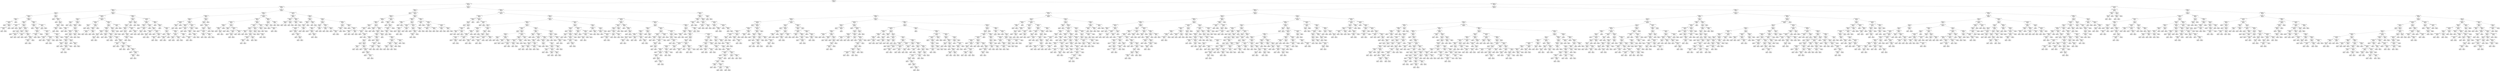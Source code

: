 digraph Tree {
node [shape=box, style="rounded", color="black", fontname=helvetica] ;
edge [fontname=helvetica] ;
0 [label="AirPressure <= 0.5\nmse = 0.1\nsamples = 5813\nvalue = 0.2"] ;
1 [label="WindSpeed100m <= 0.4\nmse = 0.1\nsamples = 1687\nvalue = 0.3"] ;
0 -> 1 [labeldistance=2.5, labelangle=45, headlabel="True"] ;
2 [label="WindSpeed100m <= 0.3\nmse = 0.0\nsamples = 765\nvalue = 0.2"] ;
1 -> 2 ;
3 [label="WindSpeed10m <= 0.1\nmse = 0.0\nsamples = 455\nvalue = 0.1"] ;
2 -> 3 ;
4 [label="Humidity <= 1.0\nmse = 0.0\nsamples = 145\nvalue = 0.1"] ;
3 -> 4 ;
5 [label="WindDirectionZonal <= 0.1\nmse = 0.0\nsamples = 125\nvalue = 0.1"] ;
4 -> 5 ;
6 [label="Temperature <= 0.7\nmse = 0.0\nsamples = 17\nvalue = 0.0"] ;
5 -> 6 ;
7 [label="WindDirectionMeridional <= 0.3\nmse = 0.0\nsamples = 13\nvalue = 0.0"] ;
6 -> 7 ;
8 [label="mse = 0.0\nsamples = 3\nvalue = 0.0"] ;
7 -> 8 ;
9 [label="WindSpeed10m <= 0.1\nmse = 0.0\nsamples = 10\nvalue = 0.0"] ;
7 -> 9 ;
10 [label="WindDirectionMeridional <= 0.4\nmse = 0.0\nsamples = 7\nvalue = 0.0"] ;
9 -> 10 ;
11 [label="mse = 0.0\nsamples = 3\nvalue = 0.0"] ;
10 -> 11 ;
12 [label="mse = 0.0\nsamples = 4\nvalue = 0.0"] ;
10 -> 12 ;
13 [label="mse = 0.0\nsamples = 3\nvalue = 0.0"] ;
9 -> 13 ;
14 [label="mse = 0.0\nsamples = 4\nvalue = 0.0"] ;
6 -> 14 ;
15 [label="WindSpeed10m <= 0.1\nmse = 0.0\nsamples = 108\nvalue = 0.1"] ;
5 -> 15 ;
16 [label="Temperature <= 0.5\nmse = 0.0\nsamples = 51\nvalue = 0.0"] ;
15 -> 16 ;
17 [label="WindDirectionMeridional <= 0.8\nmse = 0.0\nsamples = 8\nvalue = 0.1"] ;
16 -> 17 ;
18 [label="mse = 0.0\nsamples = 3\nvalue = 0.2"] ;
17 -> 18 ;
19 [label="mse = 0.0\nsamples = 5\nvalue = 0.1"] ;
17 -> 19 ;
20 [label="Temperature <= 0.6\nmse = 0.0\nsamples = 43\nvalue = 0.0"] ;
16 -> 20 ;
21 [label="Humidity <= 0.8\nmse = 0.0\nsamples = 7\nvalue = 0.0"] ;
20 -> 21 ;
22 [label="mse = 0.0\nsamples = 3\nvalue = 0.1"] ;
21 -> 22 ;
23 [label="mse = 0.0\nsamples = 4\nvalue = 0.0"] ;
21 -> 23 ;
24 [label="WindSpeed100m <= 0.1\nmse = 0.0\nsamples = 36\nvalue = 0.0"] ;
20 -> 24 ;
25 [label="AirPressure <= 0.4\nmse = 0.0\nsamples = 16\nvalue = 0.0"] ;
24 -> 25 ;
26 [label="mse = 0.0\nsamples = 4\nvalue = 0.0"] ;
25 -> 26 ;
27 [label="ForecastingTime <= 34.5\nmse = 0.0\nsamples = 12\nvalue = 0.0"] ;
25 -> 27 ;
28 [label="mse = -0.0\nsamples = 7\nvalue = 0.0"] ;
27 -> 28 ;
29 [label="mse = 0.0\nsamples = 5\nvalue = 0.0"] ;
27 -> 29 ;
30 [label="AirPressure <= 0.4\nmse = 0.0\nsamples = 20\nvalue = 0.0"] ;
24 -> 30 ;
31 [label="WindDirectionZonal <= 0.3\nmse = 0.0\nsamples = 6\nvalue = 0.0"] ;
30 -> 31 ;
32 [label="mse = 0.0\nsamples = 3\nvalue = 0.0"] ;
31 -> 32 ;
33 [label="mse = 0.0\nsamples = 3\nvalue = 0.0"] ;
31 -> 33 ;
34 [label="WindSpeed100m <= 0.1\nmse = 0.0\nsamples = 14\nvalue = 0.0"] ;
30 -> 34 ;
35 [label="mse = 0.0\nsamples = 3\nvalue = 0.0"] ;
34 -> 35 ;
36 [label="WindSpeed100m <= 0.1\nmse = 0.0\nsamples = 11\nvalue = 0.0"] ;
34 -> 36 ;
37 [label="WindDirectionZonal <= 0.7\nmse = 0.0\nsamples = 6\nvalue = 0.0"] ;
36 -> 37 ;
38 [label="mse = 0.0\nsamples = 3\nvalue = 0.0"] ;
37 -> 38 ;
39 [label="mse = 0.0\nsamples = 3\nvalue = 0.0"] ;
37 -> 39 ;
40 [label="mse = 0.0\nsamples = 5\nvalue = 0.0"] ;
36 -> 40 ;
41 [label="WindSpeed100m <= 0.2\nmse = 0.0\nsamples = 57\nvalue = 0.1"] ;
15 -> 41 ;
42 [label="WindSpeed100m <= 0.1\nmse = 0.0\nsamples = 50\nvalue = 0.1"] ;
41 -> 42 ;
43 [label="mse = 0.0\nsamples = 3\nvalue = 0.2"] ;
42 -> 43 ;
44 [label="ForecastingTime <= 31.5\nmse = 0.0\nsamples = 47\nvalue = 0.1"] ;
42 -> 44 ;
45 [label="WindSpeed10m <= 0.1\nmse = 0.0\nsamples = 13\nvalue = 0.0"] ;
44 -> 45 ;
46 [label="WindDirectionMeridional <= 0.6\nmse = 0.0\nsamples = 9\nvalue = 0.0"] ;
45 -> 46 ;
47 [label="mse = 0.0\nsamples = 5\nvalue = 0.0"] ;
46 -> 47 ;
48 [label="mse = 0.0\nsamples = 4\nvalue = 0.0"] ;
46 -> 48 ;
49 [label="mse = 0.0\nsamples = 4\nvalue = 0.0"] ;
45 -> 49 ;
50 [label="WindDirectionZonal <= 0.8\nmse = 0.0\nsamples = 34\nvalue = 0.1"] ;
44 -> 50 ;
51 [label="WindSpeed10m <= 0.1\nmse = 0.0\nsamples = 22\nvalue = 0.1"] ;
50 -> 51 ;
52 [label="ForecastingTime <= 39.0\nmse = 0.0\nsamples = 9\nvalue = 0.2"] ;
51 -> 52 ;
53 [label="mse = 0.0\nsamples = 5\nvalue = 0.2"] ;
52 -> 53 ;
54 [label="mse = 0.0\nsamples = 4\nvalue = 0.1"] ;
52 -> 54 ;
55 [label="WindDirectionMeridional <= 0.9\nmse = 0.0\nsamples = 13\nvalue = 0.1"] ;
51 -> 55 ;
56 [label="ForecastingTime <= 41.0\nmse = 0.0\nsamples = 10\nvalue = 0.0"] ;
55 -> 56 ;
57 [label="mse = 0.0\nsamples = 5\nvalue = 0.1"] ;
56 -> 57 ;
58 [label="mse = 0.0\nsamples = 5\nvalue = 0.0"] ;
56 -> 58 ;
59 [label="mse = 0.0\nsamples = 3\nvalue = 0.1"] ;
55 -> 59 ;
60 [label="ForecastingTime <= 44.0\nmse = 0.0\nsamples = 12\nvalue = 0.0"] ;
50 -> 60 ;
61 [label="WindSpeed10m <= 0.1\nmse = 0.0\nsamples = 8\nvalue = 0.0"] ;
60 -> 61 ;
62 [label="mse = 0.0\nsamples = 3\nvalue = 0.0"] ;
61 -> 62 ;
63 [label="mse = 0.0\nsamples = 5\nvalue = 0.0"] ;
61 -> 63 ;
64 [label="mse = 0.0\nsamples = 4\nvalue = 0.0"] ;
60 -> 64 ;
65 [label="WindDirectionMeridional <= 0.4\nmse = 0.0\nsamples = 7\nvalue = 0.2"] ;
41 -> 65 ;
66 [label="mse = 0.0\nsamples = 4\nvalue = 0.2"] ;
65 -> 66 ;
67 [label="mse = 0.0\nsamples = 3\nvalue = 0.3"] ;
65 -> 67 ;
68 [label="Humidity <= 1.0\nmse = 0.1\nsamples = 20\nvalue = 0.3"] ;
4 -> 68 ;
69 [label="mse = 0.2\nsamples = 3\nvalue = 0.5"] ;
68 -> 69 ;
70 [label="WindSpeed100m <= 0.1\nmse = 0.0\nsamples = 17\nvalue = 0.3"] ;
68 -> 70 ;
71 [label="mse = 0.0\nsamples = 3\nvalue = 0.1"] ;
70 -> 71 ;
72 [label="Humidity <= 1.0\nmse = 0.0\nsamples = 14\nvalue = 0.3"] ;
70 -> 72 ;
73 [label="Temperature <= 0.5\nmse = 0.0\nsamples = 9\nvalue = 0.2"] ;
72 -> 73 ;
74 [label="WindSpeed10m <= 0.1\nmse = 0.0\nsamples = 6\nvalue = 0.3"] ;
73 -> 74 ;
75 [label="mse = 0.0\nsamples = 3\nvalue = 0.3"] ;
74 -> 75 ;
76 [label="mse = 0.0\nsamples = 3\nvalue = 0.3"] ;
74 -> 76 ;
77 [label="mse = 0.0\nsamples = 3\nvalue = 0.0"] ;
73 -> 77 ;
78 [label="mse = 0.0\nsamples = 5\nvalue = 0.4"] ;
72 -> 78 ;
79 [label="Temperature <= 0.5\nmse = 0.0\nsamples = 310\nvalue = 0.2"] ;
3 -> 79 ;
80 [label="WindDirectionMeridional <= 0.6\nmse = 0.1\nsamples = 185\nvalue = 0.2"] ;
79 -> 80 ;
81 [label="AirPressure <= 0.3\nmse = 0.0\nsamples = 67\nvalue = 0.1"] ;
80 -> 81 ;
82 [label="Humidity <= 0.9\nmse = 0.1\nsamples = 6\nvalue = 0.4"] ;
81 -> 82 ;
83 [label="mse = 0.1\nsamples = 3\nvalue = 0.7"] ;
82 -> 83 ;
84 [label="mse = 0.0\nsamples = 3\nvalue = 0.1"] ;
82 -> 84 ;
85 [label="Temperature <= 0.5\nmse = 0.0\nsamples = 61\nvalue = 0.1"] ;
81 -> 85 ;
86 [label="WindSpeed10m <= 0.2\nmse = 0.0\nsamples = 58\nvalue = 0.0"] ;
85 -> 86 ;
87 [label="WindSpeed100m <= 0.2\nmse = 0.0\nsamples = 7\nvalue = 0.0"] ;
86 -> 87 ;
88 [label="mse = 0.0\nsamples = 4\nvalue = 0.0"] ;
87 -> 88 ;
89 [label="mse = 0.0\nsamples = 3\nvalue = 0.0"] ;
87 -> 89 ;
90 [label="AirPressure <= 0.5\nmse = 0.0\nsamples = 51\nvalue = 0.1"] ;
86 -> 90 ;
91 [label="WindSpeed10m <= 0.2\nmse = 0.0\nsamples = 40\nvalue = 0.1"] ;
90 -> 91 ;
92 [label="mse = 0.0\nsamples = 3\nvalue = 0.2"] ;
91 -> 92 ;
93 [label="Humidity <= 0.9\nmse = 0.0\nsamples = 37\nvalue = 0.0"] ;
91 -> 93 ;
94 [label="ForecastingTime <= 38.5\nmse = 0.0\nsamples = 33\nvalue = 0.1"] ;
93 -> 94 ;
95 [label="WindSpeed10m <= 0.2\nmse = 0.0\nsamples = 23\nvalue = 0.1"] ;
94 -> 95 ;
96 [label="Temperature <= 0.3\nmse = 0.0\nsamples = 9\nvalue = 0.1"] ;
95 -> 96 ;
97 [label="mse = 0.0\nsamples = 4\nvalue = 0.1"] ;
96 -> 97 ;
98 [label="mse = 0.0\nsamples = 5\nvalue = 0.0"] ;
96 -> 98 ;
99 [label="Humidity <= 0.9\nmse = 0.0\nsamples = 14\nvalue = 0.1"] ;
95 -> 99 ;
100 [label="WindSpeed100m <= 0.3\nmse = 0.0\nsamples = 10\nvalue = 0.1"] ;
99 -> 100 ;
101 [label="WindDirectionZonal <= 0.7\nmse = 0.0\nsamples = 7\nvalue = 0.1"] ;
100 -> 101 ;
102 [label="mse = 0.0\nsamples = 4\nvalue = 0.1"] ;
101 -> 102 ;
103 [label="mse = 0.0\nsamples = 3\nvalue = 0.0"] ;
101 -> 103 ;
104 [label="mse = 0.0\nsamples = 3\nvalue = 0.1"] ;
100 -> 104 ;
105 [label="mse = 0.0\nsamples = 4\nvalue = 0.1"] ;
99 -> 105 ;
106 [label="Humidity <= 0.6\nmse = 0.0\nsamples = 10\nvalue = 0.0"] ;
94 -> 106 ;
107 [label="mse = 0.0\nsamples = 3\nvalue = 0.0"] ;
106 -> 107 ;
108 [label="Temperature <= 0.3\nmse = 0.0\nsamples = 7\nvalue = 0.0"] ;
106 -> 108 ;
109 [label="mse = 0.0\nsamples = 4\nvalue = 0.0"] ;
108 -> 109 ;
110 [label="mse = 0.0\nsamples = 3\nvalue = 0.0"] ;
108 -> 110 ;
111 [label="mse = 0.0\nsamples = 4\nvalue = 0.0"] ;
93 -> 111 ;
112 [label="WindSpeed100m <= 0.3\nmse = 0.0\nsamples = 11\nvalue = 0.0"] ;
90 -> 112 ;
113 [label="AirPressure <= 0.5\nmse = 0.0\nsamples = 8\nvalue = 0.0"] ;
112 -> 113 ;
114 [label="mse = 0.0\nsamples = 3\nvalue = 0.0"] ;
113 -> 114 ;
115 [label="mse = 0.0\nsamples = 5\nvalue = 0.0"] ;
113 -> 115 ;
116 [label="mse = 0.0\nsamples = 3\nvalue = 0.0"] ;
112 -> 116 ;
117 [label="mse = 0.0\nsamples = 3\nvalue = 0.2"] ;
85 -> 117 ;
118 [label="WindDirectionMeridional <= 0.8\nmse = 0.1\nsamples = 118\nvalue = 0.3"] ;
80 -> 118 ;
119 [label="WindDirectionZonal <= 0.0\nmse = 0.1\nsamples = 26\nvalue = 0.5"] ;
118 -> 119 ;
120 [label="Humidity <= 1.0\nmse = 0.0\nsamples = 6\nvalue = 0.3"] ;
119 -> 120 ;
121 [label="mse = 0.0\nsamples = 3\nvalue = 0.2"] ;
120 -> 121 ;
122 [label="mse = 0.0\nsamples = 3\nvalue = 0.4"] ;
120 -> 122 ;
123 [label="WindSpeed10m <= 0.2\nmse = 0.1\nsamples = 20\nvalue = 0.6"] ;
119 -> 123 ;
124 [label="WindSpeed100m <= 0.2\nmse = 0.1\nsamples = 16\nvalue = 0.6"] ;
123 -> 124 ;
125 [label="WindDirectionZonal <= 0.5\nmse = 0.0\nsamples = 10\nvalue = 0.8"] ;
124 -> 125 ;
126 [label="mse = 0.0\nsamples = 5\nvalue = 0.6"] ;
125 -> 126 ;
127 [label="mse = 0.0\nsamples = 5\nvalue = 0.8"] ;
125 -> 127 ;
128 [label="WindSpeed10m <= 0.2\nmse = 0.1\nsamples = 6\nvalue = 0.3"] ;
124 -> 128 ;
129 [label="mse = 0.1\nsamples = 3\nvalue = 0.3"] ;
128 -> 129 ;
130 [label="mse = 0.0\nsamples = 3\nvalue = 0.3"] ;
128 -> 130 ;
131 [label="mse = 0.1\nsamples = 4\nvalue = 0.4"] ;
123 -> 131 ;
132 [label="ForecastingTime <= 45.5\nmse = 0.0\nsamples = 92\nvalue = 0.2"] ;
118 -> 132 ;
133 [label="Humidity <= 1.0\nmse = 0.0\nsamples = 83\nvalue = 0.2"] ;
132 -> 133 ;
134 [label="WindSpeed10m <= 0.2\nmse = 0.0\nsamples = 68\nvalue = 0.2"] ;
133 -> 134 ;
135 [label="Temperature <= 0.5\nmse = 0.0\nsamples = 15\nvalue = 0.1"] ;
134 -> 135 ;
136 [label="Humidity <= 0.9\nmse = 0.0\nsamples = 12\nvalue = 0.1"] ;
135 -> 136 ;
137 [label="Humidity <= 0.9\nmse = 0.0\nsamples = 8\nvalue = 0.1"] ;
136 -> 137 ;
138 [label="mse = 0.0\nsamples = 5\nvalue = 0.1"] ;
137 -> 138 ;
139 [label="mse = 0.0\nsamples = 3\nvalue = 0.2"] ;
137 -> 139 ;
140 [label="mse = 0.0\nsamples = 4\nvalue = 0.0"] ;
136 -> 140 ;
141 [label="mse = 0.0\nsamples = 3\nvalue = 0.0"] ;
135 -> 141 ;
142 [label="Temperature <= 0.4\nmse = 0.0\nsamples = 53\nvalue = 0.2"] ;
134 -> 142 ;
143 [label="AirPressure <= 0.4\nmse = 0.0\nsamples = 9\nvalue = 0.0"] ;
142 -> 143 ;
144 [label="mse = 0.0\nsamples = 4\nvalue = 0.1"] ;
143 -> 144 ;
145 [label="mse = 0.0\nsamples = 5\nvalue = 0.0"] ;
143 -> 145 ;
146 [label="WindSpeed100m <= 0.2\nmse = 0.0\nsamples = 44\nvalue = 0.2"] ;
142 -> 146 ;
147 [label="WindSpeed10m <= 0.2\nmse = 0.0\nsamples = 9\nvalue = 0.5"] ;
146 -> 147 ;
148 [label="mse = 0.1\nsamples = 4\nvalue = 0.3"] ;
147 -> 148 ;
149 [label="mse = 0.0\nsamples = 5\nvalue = 0.6"] ;
147 -> 149 ;
150 [label="WindDirectionZonal <= 0.1\nmse = 0.0\nsamples = 35\nvalue = 0.2"] ;
146 -> 150 ;
151 [label="mse = 0.0\nsamples = 5\nvalue = 0.3"] ;
150 -> 151 ;
152 [label="Temperature <= 0.5\nmse = 0.0\nsamples = 30\nvalue = 0.2"] ;
150 -> 152 ;
153 [label="WindDirectionZonal <= 0.6\nmse = 0.0\nsamples = 7\nvalue = 0.3"] ;
152 -> 153 ;
154 [label="mse = 0.0\nsamples = 4\nvalue = 0.4"] ;
153 -> 154 ;
155 [label="mse = 0.0\nsamples = 3\nvalue = 0.2"] ;
153 -> 155 ;
156 [label="WindDirectionZonal <= 0.7\nmse = 0.0\nsamples = 23\nvalue = 0.1"] ;
152 -> 156 ;
157 [label="WindSpeed100m <= 0.2\nmse = 0.0\nsamples = 6\nvalue = 0.0"] ;
156 -> 157 ;
158 [label="mse = 0.0\nsamples = 3\nvalue = 0.0"] ;
157 -> 158 ;
159 [label="mse = 0.0\nsamples = 3\nvalue = 0.1"] ;
157 -> 159 ;
160 [label="WindSpeed10m <= 0.2\nmse = 0.0\nsamples = 17\nvalue = 0.1"] ;
156 -> 160 ;
161 [label="mse = 0.0\nsamples = 5\nvalue = 0.2"] ;
160 -> 161 ;
162 [label="WindSpeed100m <= 0.2\nmse = 0.0\nsamples = 12\nvalue = 0.1"] ;
160 -> 162 ;
163 [label="mse = 0.0\nsamples = 3\nvalue = 0.0"] ;
162 -> 163 ;
164 [label="WindDirectionZonal <= 0.8\nmse = 0.0\nsamples = 9\nvalue = 0.2"] ;
162 -> 164 ;
165 [label="WindSpeed100m <= 0.3\nmse = 0.0\nsamples = 6\nvalue = 0.1"] ;
164 -> 165 ;
166 [label="mse = 0.0\nsamples = 3\nvalue = 0.2"] ;
165 -> 166 ;
167 [label="mse = 0.0\nsamples = 3\nvalue = 0.1"] ;
165 -> 167 ;
168 [label="mse = 0.0\nsamples = 3\nvalue = 0.2"] ;
164 -> 168 ;
169 [label="AirPressure <= 0.4\nmse = 0.1\nsamples = 15\nvalue = 0.4"] ;
133 -> 169 ;
170 [label="Temperature <= 0.4\nmse = 0.0\nsamples = 10\nvalue = 0.3"] ;
169 -> 170 ;
171 [label="mse = 0.0\nsamples = 5\nvalue = 0.5"] ;
170 -> 171 ;
172 [label="mse = 0.0\nsamples = 5\nvalue = 0.1"] ;
170 -> 172 ;
173 [label="mse = 0.0\nsamples = 5\nvalue = 0.6"] ;
169 -> 173 ;
174 [label="WindDirectionMeridional <= 0.9\nmse = 0.1\nsamples = 9\nvalue = 0.4"] ;
132 -> 174 ;
175 [label="mse = 0.0\nsamples = 4\nvalue = 0.5"] ;
174 -> 175 ;
176 [label="mse = 0.0\nsamples = 5\nvalue = 0.2"] ;
174 -> 176 ;
177 [label="WindSpeed100m <= 0.2\nmse = 0.0\nsamples = 125\nvalue = 0.1"] ;
79 -> 177 ;
178 [label="Temperature <= 0.8\nmse = 0.0\nsamples = 37\nvalue = 0.0"] ;
177 -> 178 ;
179 [label="AirPressure <= 0.5\nmse = 0.0\nsamples = 31\nvalue = 0.0"] ;
178 -> 179 ;
180 [label="AirPressure <= 0.5\nmse = 0.0\nsamples = 28\nvalue = 0.0"] ;
179 -> 180 ;
181 [label="WindSpeed10m <= 0.2\nmse = 0.0\nsamples = 17\nvalue = 0.0"] ;
180 -> 181 ;
182 [label="mse = 0.0\nsamples = 3\nvalue = 0.1"] ;
181 -> 182 ;
183 [label="Humidity <= 0.5\nmse = 0.0\nsamples = 14\nvalue = 0.0"] ;
181 -> 183 ;
184 [label="mse = 0.0\nsamples = 5\nvalue = 0.0"] ;
183 -> 184 ;
185 [label="Temperature <= 0.7\nmse = 0.0\nsamples = 9\nvalue = 0.0"] ;
183 -> 185 ;
186 [label="ForecastingTime <= 33.5\nmse = 0.0\nsamples = 6\nvalue = 0.0"] ;
185 -> 186 ;
187 [label="mse = 0.0\nsamples = 3\nvalue = 0.0"] ;
186 -> 187 ;
188 [label="mse = 0.0\nsamples = 3\nvalue = 0.0"] ;
186 -> 188 ;
189 [label="mse = 0.0\nsamples = 3\nvalue = 0.0"] ;
185 -> 189 ;
190 [label="WindDirectionMeridional <= 0.5\nmse = 0.0\nsamples = 11\nvalue = 0.0"] ;
180 -> 190 ;
191 [label="mse = 0.0\nsamples = 5\nvalue = 0.0"] ;
190 -> 191 ;
192 [label="ForecastingTime <= 37.5\nmse = 0.0\nsamples = 6\nvalue = 0.0"] ;
190 -> 192 ;
193 [label="mse = 0.0\nsamples = 3\nvalue = 0.0"] ;
192 -> 193 ;
194 [label="mse = 0.0\nsamples = 3\nvalue = 0.0"] ;
192 -> 194 ;
195 [label="mse = 0.0\nsamples = 3\nvalue = 0.1"] ;
179 -> 195 ;
196 [label="Humidity <= 0.5\nmse = 0.0\nsamples = 6\nvalue = 0.0"] ;
178 -> 196 ;
197 [label="mse = 0.0\nsamples = 3\nvalue = 0.0"] ;
196 -> 197 ;
198 [label="mse = 0.0\nsamples = 3\nvalue = 0.0"] ;
196 -> 198 ;
199 [label="WindDirectionMeridional <= 0.3\nmse = 0.0\nsamples = 88\nvalue = 0.1"] ;
177 -> 199 ;
200 [label="WindSpeed100m <= 0.2\nmse = 0.0\nsamples = 43\nvalue = 0.1"] ;
199 -> 200 ;
201 [label="Temperature <= 0.6\nmse = 0.0\nsamples = 14\nvalue = 0.2"] ;
200 -> 201 ;
202 [label="mse = 0.0\nsamples = 4\nvalue = 0.3"] ;
201 -> 202 ;
203 [label="WindDirectionMeridional <= 0.2\nmse = 0.0\nsamples = 10\nvalue = 0.1"] ;
201 -> 203 ;
204 [label="Humidity <= 0.7\nmse = 0.0\nsamples = 6\nvalue = 0.0"] ;
203 -> 204 ;
205 [label="mse = 0.0\nsamples = 3\nvalue = 0.0"] ;
204 -> 205 ;
206 [label="mse = 0.0\nsamples = 3\nvalue = 0.1"] ;
204 -> 206 ;
207 [label="mse = 0.0\nsamples = 4\nvalue = 0.2"] ;
203 -> 207 ;
208 [label="WindDirectionZonal <= 0.1\nmse = 0.0\nsamples = 29\nvalue = 0.1"] ;
200 -> 208 ;
209 [label="mse = 0.0\nsamples = 5\nvalue = 0.2"] ;
208 -> 209 ;
210 [label="AirPressure <= 0.4\nmse = 0.0\nsamples = 24\nvalue = 0.1"] ;
208 -> 210 ;
211 [label="ForecastingTime <= 43.5\nmse = 0.0\nsamples = 11\nvalue = 0.0"] ;
210 -> 211 ;
212 [label="Humidity <= 0.6\nmse = 0.0\nsamples = 6\nvalue = 0.0"] ;
211 -> 212 ;
213 [label="mse = 0.0\nsamples = 3\nvalue = 0.0"] ;
212 -> 213 ;
214 [label="mse = 0.0\nsamples = 3\nvalue = 0.0"] ;
212 -> 214 ;
215 [label="mse = 0.0\nsamples = 5\nvalue = 0.1"] ;
211 -> 215 ;
216 [label="WindDirectionMeridional <= 0.0\nmse = 0.0\nsamples = 13\nvalue = 0.1"] ;
210 -> 216 ;
217 [label="mse = 0.0\nsamples = 3\nvalue = 0.2"] ;
216 -> 217 ;
218 [label="WindDirectionZonal <= 0.9\nmse = 0.0\nsamples = 10\nvalue = 0.1"] ;
216 -> 218 ;
219 [label="ForecastingTime <= 38.0\nmse = 0.0\nsamples = 7\nvalue = 0.1"] ;
218 -> 219 ;
220 [label="mse = 0.0\nsamples = 3\nvalue = 0.1"] ;
219 -> 220 ;
221 [label="mse = 0.0\nsamples = 4\nvalue = 0.1"] ;
219 -> 221 ;
222 [label="mse = 0.0\nsamples = 3\nvalue = 0.1"] ;
218 -> 222 ;
223 [label="WindSpeed10m <= 0.2\nmse = 0.0\nsamples = 45\nvalue = 0.1"] ;
199 -> 223 ;
224 [label="mse = 0.0\nsamples = 5\nvalue = 0.1"] ;
223 -> 224 ;
225 [label="Temperature <= 0.5\nmse = 0.0\nsamples = 40\nvalue = 0.0"] ;
223 -> 225 ;
226 [label="mse = 0.0\nsamples = 3\nvalue = 0.1"] ;
225 -> 226 ;
227 [label="WindDirectionZonal <= 0.6\nmse = 0.0\nsamples = 37\nvalue = 0.0"] ;
225 -> 227 ;
228 [label="AirPressure <= 0.4\nmse = 0.0\nsamples = 14\nvalue = 0.1"] ;
227 -> 228 ;
229 [label="mse = 0.0\nsamples = 5\nvalue = 0.1"] ;
228 -> 229 ;
230 [label="WindSpeed10m <= 0.2\nmse = 0.0\nsamples = 9\nvalue = 0.0"] ;
228 -> 230 ;
231 [label="ForecastingTime <= 29.0\nmse = 0.0\nsamples = 6\nvalue = 0.0"] ;
230 -> 231 ;
232 [label="mse = 0.0\nsamples = 3\nvalue = 0.0"] ;
231 -> 232 ;
233 [label="mse = 0.0\nsamples = 3\nvalue = 0.0"] ;
231 -> 233 ;
234 [label="mse = 0.0\nsamples = 3\nvalue = 0.1"] ;
230 -> 234 ;
235 [label="WindSpeed100m <= 0.2\nmse = 0.0\nsamples = 23\nvalue = 0.0"] ;
227 -> 235 ;
236 [label="ForecastingTime <= 34.5\nmse = 0.0\nsamples = 14\nvalue = 0.0"] ;
235 -> 236 ;
237 [label="AirPressure <= 0.5\nmse = 0.0\nsamples = 8\nvalue = 0.0"] ;
236 -> 237 ;
238 [label="mse = 0.0\nsamples = 3\nvalue = 0.0"] ;
237 -> 238 ;
239 [label="mse = 0.0\nsamples = 5\nvalue = 0.0"] ;
237 -> 239 ;
240 [label="WindDirectionZonal <= 1.0\nmse = 0.0\nsamples = 6\nvalue = 0.0"] ;
236 -> 240 ;
241 [label="mse = 0.0\nsamples = 3\nvalue = 0.0"] ;
240 -> 241 ;
242 [label="mse = 0.0\nsamples = 3\nvalue = 0.0"] ;
240 -> 242 ;
243 [label="WindSpeed100m <= 0.3\nmse = 0.0\nsamples = 9\nvalue = 0.1"] ;
235 -> 243 ;
244 [label="mse = 0.0\nsamples = 3\nvalue = 0.1"] ;
243 -> 244 ;
245 [label="WindDirectionMeridional <= 0.7\nmse = 0.0\nsamples = 6\nvalue = 0.0"] ;
243 -> 245 ;
246 [label="mse = 0.0\nsamples = 3\nvalue = 0.0"] ;
245 -> 246 ;
247 [label="mse = 0.0\nsamples = 3\nvalue = 0.0"] ;
245 -> 247 ;
248 [label="Temperature <= 0.5\nmse = 0.1\nsamples = 310\nvalue = 0.3"] ;
2 -> 248 ;
249 [label="Temperature <= 0.4\nmse = 0.1\nsamples = 184\nvalue = 0.3"] ;
248 -> 249 ;
250 [label="WindSpeed100m <= 0.3\nmse = 0.0\nsamples = 69\nvalue = 0.2"] ;
249 -> 250 ;
251 [label="AirPressure <= 0.4\nmse = 0.0\nsamples = 39\nvalue = 0.1"] ;
250 -> 251 ;
252 [label="WindDirectionMeridional <= 0.7\nmse = 0.0\nsamples = 12\nvalue = 0.2"] ;
251 -> 252 ;
253 [label="Temperature <= 0.4\nmse = 0.0\nsamples = 9\nvalue = 0.2"] ;
252 -> 253 ;
254 [label="mse = 0.0\nsamples = 5\nvalue = 0.2"] ;
253 -> 254 ;
255 [label="mse = 0.0\nsamples = 4\nvalue = 0.1"] ;
253 -> 255 ;
256 [label="mse = 0.0\nsamples = 3\nvalue = 0.3"] ;
252 -> 256 ;
257 [label="WindSpeed10m <= 0.2\nmse = 0.0\nsamples = 27\nvalue = 0.1"] ;
251 -> 257 ;
258 [label="WindSpeed100m <= 0.3\nmse = 0.0\nsamples = 10\nvalue = 0.1"] ;
257 -> 258 ;
259 [label="mse = 0.0\nsamples = 3\nvalue = 0.1"] ;
258 -> 259 ;
260 [label="WindDirectionZonal <= 0.4\nmse = 0.0\nsamples = 7\nvalue = 0.2"] ;
258 -> 260 ;
261 [label="mse = 0.0\nsamples = 4\nvalue = 0.1"] ;
260 -> 261 ;
262 [label="mse = 0.0\nsamples = 3\nvalue = 0.2"] ;
260 -> 262 ;
263 [label="WindDirectionMeridional <= 0.9\nmse = 0.0\nsamples = 17\nvalue = 0.1"] ;
257 -> 263 ;
264 [label="ForecastingTime <= 32.5\nmse = 0.0\nsamples = 14\nvalue = 0.1"] ;
263 -> 264 ;
265 [label="WindSpeed10m <= 0.2\nmse = 0.0\nsamples = 11\nvalue = 0.1"] ;
264 -> 265 ;
266 [label="mse = 0.0\nsamples = 5\nvalue = 0.1"] ;
265 -> 266 ;
267 [label="WindSpeed10m <= 0.3\nmse = 0.0\nsamples = 6\nvalue = 0.0"] ;
265 -> 267 ;
268 [label="mse = 0.0\nsamples = 3\nvalue = 0.0"] ;
267 -> 268 ;
269 [label="mse = 0.0\nsamples = 3\nvalue = 0.1"] ;
267 -> 269 ;
270 [label="mse = 0.0\nsamples = 3\nvalue = 0.1"] ;
264 -> 270 ;
271 [label="mse = 0.0\nsamples = 3\nvalue = 0.1"] ;
263 -> 271 ;
272 [label="Temperature <= 0.4\nmse = 0.0\nsamples = 30\nvalue = 0.3"] ;
250 -> 272 ;
273 [label="Humidity <= 0.7\nmse = 0.0\nsamples = 25\nvalue = 0.3"] ;
272 -> 273 ;
274 [label="mse = 0.0\nsamples = 3\nvalue = 0.3"] ;
273 -> 274 ;
275 [label="ForecastingTime <= 43.5\nmse = 0.0\nsamples = 22\nvalue = 0.3"] ;
273 -> 275 ;
276 [label="AirPressure <= 0.3\nmse = 0.0\nsamples = 16\nvalue = 0.2"] ;
275 -> 276 ;
277 [label="mse = 0.0\nsamples = 3\nvalue = 0.2"] ;
276 -> 277 ;
278 [label="WindDirectionMeridional <= 0.3\nmse = 0.0\nsamples = 13\nvalue = 0.2"] ;
276 -> 278 ;
279 [label="WindSpeed10m <= 0.3\nmse = 0.0\nsamples = 6\nvalue = 0.2"] ;
278 -> 279 ;
280 [label="mse = 0.0\nsamples = 3\nvalue = 0.2"] ;
279 -> 280 ;
281 [label="mse = 0.0\nsamples = 3\nvalue = 0.2"] ;
279 -> 281 ;
282 [label="WindSpeed100m <= 0.3\nmse = 0.0\nsamples = 7\nvalue = 0.3"] ;
278 -> 282 ;
283 [label="mse = 0.0\nsamples = 3\nvalue = 0.2"] ;
282 -> 283 ;
284 [label="mse = 0.0\nsamples = 4\nvalue = 0.3"] ;
282 -> 284 ;
285 [label="Humidity <= 0.8\nmse = 0.0\nsamples = 6\nvalue = 0.3"] ;
275 -> 285 ;
286 [label="mse = 0.0\nsamples = 3\nvalue = 0.2"] ;
285 -> 286 ;
287 [label="mse = 0.0\nsamples = 3\nvalue = 0.4"] ;
285 -> 287 ;
288 [label="mse = 0.0\nsamples = 5\nvalue = 0.5"] ;
272 -> 288 ;
289 [label="WindDirectionMeridional <= 1.0\nmse = 0.1\nsamples = 115\nvalue = 0.4"] ;
249 -> 289 ;
290 [label="WindSpeed10m <= 0.2\nmse = 0.1\nsamples = 95\nvalue = 0.4"] ;
289 -> 290 ;
291 [label="WindDirectionZonal <= 0.8\nmse = 0.1\nsamples = 37\nvalue = 0.5"] ;
290 -> 291 ;
292 [label="Temperature <= 0.5\nmse = 0.0\nsamples = 14\nvalue = 0.3"] ;
291 -> 292 ;
293 [label="WindSpeed100m <= 0.3\nmse = 0.0\nsamples = 11\nvalue = 0.3"] ;
292 -> 293 ;
294 [label="mse = 0.0\nsamples = 4\nvalue = 0.2"] ;
293 -> 294 ;
295 [label="Humidity <= 0.9\nmse = 0.0\nsamples = 7\nvalue = 0.4"] ;
293 -> 295 ;
296 [label="mse = 0.0\nsamples = 4\nvalue = 0.3"] ;
295 -> 296 ;
297 [label="mse = 0.0\nsamples = 3\nvalue = 0.4"] ;
295 -> 297 ;
298 [label="mse = 0.0\nsamples = 3\nvalue = 0.2"] ;
292 -> 298 ;
299 [label="AirPressure <= 0.4\nmse = 0.1\nsamples = 23\nvalue = 0.6"] ;
291 -> 299 ;
300 [label="AirPressure <= 0.3\nmse = 0.0\nsamples = 6\nvalue = 0.8"] ;
299 -> 300 ;
301 [label="mse = 0.0\nsamples = 3\nvalue = 0.9"] ;
300 -> 301 ;
302 [label="mse = 0.0\nsamples = 3\nvalue = 0.8"] ;
300 -> 302 ;
303 [label="WindDirectionMeridional <= 0.8\nmse = 0.1\nsamples = 17\nvalue = 0.5"] ;
299 -> 303 ;
304 [label="WindDirectionZonal <= 0.9\nmse = 0.0\nsamples = 9\nvalue = 0.4"] ;
303 -> 304 ;
305 [label="mse = 0.0\nsamples = 3\nvalue = 0.3"] ;
304 -> 305 ;
306 [label="AirPressure <= 0.4\nmse = 0.0\nsamples = 6\nvalue = 0.5"] ;
304 -> 306 ;
307 [label="mse = 0.0\nsamples = 3\nvalue = 0.3"] ;
306 -> 307 ;
308 [label="mse = 0.0\nsamples = 3\nvalue = 0.6"] ;
306 -> 308 ;
309 [label="ForecastingTime <= 42.5\nmse = 0.1\nsamples = 8\nvalue = 0.6"] ;
303 -> 309 ;
310 [label="mse = 0.0\nsamples = 4\nvalue = 0.4"] ;
309 -> 310 ;
311 [label="mse = 0.0\nsamples = 4\nvalue = 0.8"] ;
309 -> 311 ;
312 [label="WindSpeed10m <= 0.3\nmse = 0.1\nsamples = 58\nvalue = 0.3"] ;
290 -> 312 ;
313 [label="WindDirectionMeridional <= 0.9\nmse = 0.0\nsamples = 44\nvalue = 0.3"] ;
312 -> 313 ;
314 [label="Humidity <= 0.9\nmse = 0.0\nsamples = 29\nvalue = 0.2"] ;
313 -> 314 ;
315 [label="WindSpeed10m <= 0.3\nmse = 0.0\nsamples = 6\nvalue = 0.3"] ;
314 -> 315 ;
316 [label="mse = 0.0\nsamples = 3\nvalue = 0.4"] ;
315 -> 316 ;
317 [label="mse = 0.0\nsamples = 3\nvalue = 0.3"] ;
315 -> 317 ;
318 [label="AirPressure <= 0.5\nmse = 0.0\nsamples = 23\nvalue = 0.2"] ;
314 -> 318 ;
319 [label="AirPressure <= 0.4\nmse = 0.0\nsamples = 19\nvalue = 0.1"] ;
318 -> 319 ;
320 [label="WindDirectionZonal <= 0.9\nmse = 0.0\nsamples = 12\nvalue = 0.2"] ;
319 -> 320 ;
321 [label="WindSpeed10m <= 0.3\nmse = 0.0\nsamples = 7\nvalue = 0.2"] ;
320 -> 321 ;
322 [label="mse = 0.0\nsamples = 4\nvalue = 0.2"] ;
321 -> 322 ;
323 [label="mse = 0.0\nsamples = 3\nvalue = 0.2"] ;
321 -> 323 ;
324 [label="mse = 0.0\nsamples = 5\nvalue = 0.1"] ;
320 -> 324 ;
325 [label="Humidity <= 0.9\nmse = 0.0\nsamples = 7\nvalue = 0.1"] ;
319 -> 325 ;
326 [label="mse = 0.0\nsamples = 3\nvalue = 0.0"] ;
325 -> 326 ;
327 [label="mse = 0.0\nsamples = 4\nvalue = 0.1"] ;
325 -> 327 ;
328 [label="mse = 0.0\nsamples = 4\nvalue = 0.3"] ;
318 -> 328 ;
329 [label="WindDirectionZonal <= 0.8\nmse = 0.1\nsamples = 15\nvalue = 0.4"] ;
313 -> 329 ;
330 [label="Humidity <= 0.9\nmse = 0.0\nsamples = 12\nvalue = 0.3"] ;
329 -> 330 ;
331 [label="mse = 0.0\nsamples = 4\nvalue = 0.5"] ;
330 -> 331 ;
332 [label="Temperature <= 0.5\nmse = 0.0\nsamples = 8\nvalue = 0.2"] ;
330 -> 332 ;
333 [label="mse = 0.0\nsamples = 3\nvalue = 0.4"] ;
332 -> 333 ;
334 [label="mse = 0.0\nsamples = 5\nvalue = 0.1"] ;
332 -> 334 ;
335 [label="mse = 0.0\nsamples = 3\nvalue = 0.9"] ;
329 -> 335 ;
336 [label="WindDirectionZonal <= 1.0\nmse = 0.1\nsamples = 14\nvalue = 0.5"] ;
312 -> 336 ;
337 [label="Temperature <= 0.5\nmse = 0.1\nsamples = 10\nvalue = 0.3"] ;
336 -> 337 ;
338 [label="mse = 0.0\nsamples = 5\nvalue = 0.2"] ;
337 -> 338 ;
339 [label="mse = 0.1\nsamples = 5\nvalue = 0.4"] ;
337 -> 339 ;
340 [label="mse = 0.0\nsamples = 4\nvalue = 0.8"] ;
336 -> 340 ;
341 [label="WindSpeed100m <= 0.3\nmse = 0.1\nsamples = 20\nvalue = 0.6"] ;
289 -> 341 ;
342 [label="Humidity <= 0.9\nmse = 0.0\nsamples = 14\nvalue = 0.5"] ;
341 -> 342 ;
343 [label="Temperature <= 0.5\nmse = 0.0\nsamples = 9\nvalue = 0.6"] ;
342 -> 343 ;
344 [label="mse = 0.0\nsamples = 3\nvalue = 0.3"] ;
343 -> 344 ;
345 [label="WindDirectionZonal <= 0.5\nmse = 0.0\nsamples = 6\nvalue = 0.7"] ;
343 -> 345 ;
346 [label="mse = 0.0\nsamples = 3\nvalue = 0.6"] ;
345 -> 346 ;
347 [label="mse = 0.0\nsamples = 3\nvalue = 0.8"] ;
345 -> 347 ;
348 [label="mse = 0.0\nsamples = 5\nvalue = 0.4"] ;
342 -> 348 ;
349 [label="WindSpeed10m <= 0.2\nmse = 0.0\nsamples = 6\nvalue = 0.8"] ;
341 -> 349 ;
350 [label="mse = 0.0\nsamples = 3\nvalue = 0.9"] ;
349 -> 350 ;
351 [label="mse = 0.1\nsamples = 3\nvalue = 0.7"] ;
349 -> 351 ;
352 [label="WindDirectionMeridional <= 0.2\nmse = 0.0\nsamples = 126\nvalue = 0.2"] ;
248 -> 352 ;
353 [label="WindSpeed100m <= 0.3\nmse = 0.0\nsamples = 24\nvalue = 0.1"] ;
352 -> 353 ;
354 [label="ForecastingTime <= 32.5\nmse = 0.0\nsamples = 15\nvalue = 0.1"] ;
353 -> 354 ;
355 [label="Temperature <= 0.5\nmse = 0.0\nsamples = 6\nvalue = 0.0"] ;
354 -> 355 ;
356 [label="mse = 0.0\nsamples = 3\nvalue = 0.1"] ;
355 -> 356 ;
357 [label="mse = 0.0\nsamples = 3\nvalue = 0.0"] ;
355 -> 357 ;
358 [label="AirPressure <= 0.4\nmse = 0.0\nsamples = 9\nvalue = 0.1"] ;
354 -> 358 ;
359 [label="mse = 0.0\nsamples = 4\nvalue = 0.0"] ;
358 -> 359 ;
360 [label="mse = 0.0\nsamples = 5\nvalue = 0.1"] ;
358 -> 360 ;
361 [label="WindSpeed100m <= 0.3\nmse = 0.0\nsamples = 9\nvalue = 0.1"] ;
353 -> 361 ;
362 [label="WindSpeed100m <= 0.3\nmse = 0.0\nsamples = 6\nvalue = 0.1"] ;
361 -> 362 ;
363 [label="mse = 0.0\nsamples = 3\nvalue = 0.1"] ;
362 -> 363 ;
364 [label="mse = 0.0\nsamples = 3\nvalue = 0.1"] ;
362 -> 364 ;
365 [label="mse = 0.0\nsamples = 3\nvalue = 0.1"] ;
361 -> 365 ;
366 [label="AirPressure <= 0.4\nmse = 0.0\nsamples = 102\nvalue = 0.2"] ;
352 -> 366 ;
367 [label="Temperature <= 0.7\nmse = 0.0\nsamples = 34\nvalue = 0.1"] ;
366 -> 367 ;
368 [label="WindSpeed10m <= 0.3\nmse = 0.0\nsamples = 26\nvalue = 0.1"] ;
367 -> 368 ;
369 [label="AirPressure <= 0.4\nmse = 0.0\nsamples = 21\nvalue = 0.1"] ;
368 -> 369 ;
370 [label="WindDirectionMeridional <= 0.4\nmse = 0.0\nsamples = 15\nvalue = 0.0"] ;
369 -> 370 ;
371 [label="mse = 0.0\nsamples = 3\nvalue = 0.1"] ;
370 -> 371 ;
372 [label="WindSpeed10m <= 0.2\nmse = 0.0\nsamples = 12\nvalue = 0.0"] ;
370 -> 372 ;
373 [label="mse = 0.0\nsamples = 3\nvalue = 0.0"] ;
372 -> 373 ;
374 [label="ForecastingTime <= 27.5\nmse = 0.0\nsamples = 9\nvalue = 0.1"] ;
372 -> 374 ;
375 [label="mse = 0.0\nsamples = 3\nvalue = 0.1"] ;
374 -> 375 ;
376 [label="Humidity <= 0.9\nmse = 0.0\nsamples = 6\nvalue = 0.0"] ;
374 -> 376 ;
377 [label="mse = 0.0\nsamples = 3\nvalue = 0.0"] ;
376 -> 377 ;
378 [label="mse = 0.0\nsamples = 3\nvalue = 0.1"] ;
376 -> 378 ;
379 [label="WindSpeed10m <= 0.3\nmse = 0.0\nsamples = 6\nvalue = 0.1"] ;
369 -> 379 ;
380 [label="mse = 0.0\nsamples = 3\nvalue = 0.0"] ;
379 -> 380 ;
381 [label="mse = 0.0\nsamples = 3\nvalue = 0.2"] ;
379 -> 381 ;
382 [label="mse = 0.0\nsamples = 5\nvalue = 0.2"] ;
368 -> 382 ;
383 [label="Temperature <= 0.8\nmse = 0.0\nsamples = 8\nvalue = 0.2"] ;
367 -> 383 ;
384 [label="mse = 0.0\nsamples = 4\nvalue = 0.2"] ;
383 -> 384 ;
385 [label="mse = 0.0\nsamples = 4\nvalue = 0.1"] ;
383 -> 385 ;
386 [label="AirPressure <= 0.5\nmse = 0.0\nsamples = 68\nvalue = 0.2"] ;
366 -> 386 ;
387 [label="AirPressure <= 0.5\nmse = 0.0\nsamples = 38\nvalue = 0.3"] ;
386 -> 387 ;
388 [label="Humidity <= 0.8\nmse = 0.0\nsamples = 21\nvalue = 0.2"] ;
387 -> 388 ;
389 [label="WindSpeed100m <= 0.3\nmse = 0.0\nsamples = 13\nvalue = 0.3"] ;
388 -> 389 ;
390 [label="mse = 0.0\nsamples = 3\nvalue = 0.2"] ;
389 -> 390 ;
391 [label="WindSpeed100m <= 0.3\nmse = 0.0\nsamples = 10\nvalue = 0.3"] ;
389 -> 391 ;
392 [label="mse = 0.0\nsamples = 4\nvalue = 0.2"] ;
391 -> 392 ;
393 [label="Temperature <= 0.6\nmse = 0.0\nsamples = 6\nvalue = 0.3"] ;
391 -> 393 ;
394 [label="mse = 0.0\nsamples = 3\nvalue = 0.3"] ;
393 -> 394 ;
395 [label="mse = 0.0\nsamples = 3\nvalue = 0.3"] ;
393 -> 395 ;
396 [label="WindSpeed10m <= 0.3\nmse = 0.0\nsamples = 8\nvalue = 0.1"] ;
388 -> 396 ;
397 [label="mse = 0.0\nsamples = 3\nvalue = 0.1"] ;
396 -> 397 ;
398 [label="mse = 0.0\nsamples = 5\nvalue = 0.2"] ;
396 -> 398 ;
399 [label="WindSpeed100m <= 0.3\nmse = 0.0\nsamples = 17\nvalue = 0.3"] ;
387 -> 399 ;
400 [label="WindSpeed10m <= 0.2\nmse = 0.0\nsamples = 7\nvalue = 0.2"] ;
399 -> 400 ;
401 [label="mse = 0.0\nsamples = 3\nvalue = 0.3"] ;
400 -> 401 ;
402 [label="mse = 0.0\nsamples = 4\nvalue = 0.2"] ;
400 -> 402 ;
403 [label="AirPressure <= 0.5\nmse = 0.0\nsamples = 10\nvalue = 0.4"] ;
399 -> 403 ;
404 [label="mse = 0.0\nsamples = 3\nvalue = 0.5"] ;
403 -> 404 ;
405 [label="ForecastingTime <= 35.5\nmse = 0.0\nsamples = 7\nvalue = 0.3"] ;
403 -> 405 ;
406 [label="mse = 0.0\nsamples = 4\nvalue = 0.4"] ;
405 -> 406 ;
407 [label="mse = 0.0\nsamples = 3\nvalue = 0.3"] ;
405 -> 407 ;
408 [label="WindSpeed100m <= 0.3\nmse = 0.0\nsamples = 30\nvalue = 0.1"] ;
386 -> 408 ;
409 [label="Humidity <= 0.9\nmse = 0.0\nsamples = 10\nvalue = 0.1"] ;
408 -> 409 ;
410 [label="ForecastingTime <= 31.5\nmse = 0.0\nsamples = 7\nvalue = 0.1"] ;
409 -> 410 ;
411 [label="mse = 0.0\nsamples = 4\nvalue = 0.1"] ;
410 -> 411 ;
412 [label="mse = 0.0\nsamples = 3\nvalue = 0.0"] ;
410 -> 412 ;
413 [label="mse = 0.0\nsamples = 3\nvalue = 0.1"] ;
409 -> 413 ;
414 [label="Temperature <= 0.6\nmse = 0.0\nsamples = 20\nvalue = 0.1"] ;
408 -> 414 ;
415 [label="mse = 0.0\nsamples = 5\nvalue = 0.2"] ;
414 -> 415 ;
416 [label="WindDirectionZonal <= 0.9\nmse = 0.0\nsamples = 15\nvalue = 0.1"] ;
414 -> 416 ;
417 [label="WindSpeed100m <= 0.3\nmse = 0.0\nsamples = 8\nvalue = 0.1"] ;
416 -> 417 ;
418 [label="mse = 0.0\nsamples = 3\nvalue = 0.2"] ;
417 -> 418 ;
419 [label="mse = 0.0\nsamples = 5\nvalue = 0.1"] ;
417 -> 419 ;
420 [label="WindSpeed100m <= 0.3\nmse = 0.0\nsamples = 7\nvalue = 0.1"] ;
416 -> 420 ;
421 [label="mse = 0.0\nsamples = 4\nvalue = 0.1"] ;
420 -> 421 ;
422 [label="mse = 0.0\nsamples = 3\nvalue = 0.1"] ;
420 -> 422 ;
423 [label="AirPressure <= 0.3\nmse = 0.1\nsamples = 922\nvalue = 0.4"] ;
1 -> 423 ;
424 [label="Temperature <= 0.3\nmse = 0.0\nsamples = 233\nvalue = 0.3"] ;
423 -> 424 ;
425 [label="mse = 0.0\nsamples = 5\nvalue = 0.7"] ;
424 -> 425 ;
426 [label="WindDirectionZonal <= 0.8\nmse = 0.0\nsamples = 228\nvalue = 0.3"] ;
424 -> 426 ;
427 [label="Temperature <= 0.5\nmse = 0.0\nsamples = 149\nvalue = 0.3"] ;
426 -> 427 ;
428 [label="WindSpeed10m <= 0.7\nmse = 0.0\nsamples = 128\nvalue = 0.3"] ;
427 -> 428 ;
429 [label="WindSpeed10m <= 0.3\nmse = 0.0\nsamples = 125\nvalue = 0.3"] ;
428 -> 429 ;
430 [label="AirPressure <= 0.3\nmse = 0.0\nsamples = 21\nvalue = 0.2"] ;
429 -> 430 ;
431 [label="WindDirectionZonal <= 0.5\nmse = 0.0\nsamples = 17\nvalue = 0.2"] ;
430 -> 431 ;
432 [label="WindDirectionZonal <= 0.1\nmse = 0.0\nsamples = 13\nvalue = 0.2"] ;
431 -> 432 ;
433 [label="mse = 0.0\nsamples = 5\nvalue = 0.3"] ;
432 -> 433 ;
434 [label="ForecastingTime <= 39.5\nmse = 0.0\nsamples = 8\nvalue = 0.2"] ;
432 -> 434 ;
435 [label="mse = 0.0\nsamples = 4\nvalue = 0.2"] ;
434 -> 435 ;
436 [label="mse = 0.0\nsamples = 4\nvalue = 0.2"] ;
434 -> 436 ;
437 [label="mse = 0.0\nsamples = 4\nvalue = 0.1"] ;
431 -> 437 ;
438 [label="mse = 0.0\nsamples = 4\nvalue = 0.3"] ;
430 -> 438 ;
439 [label="Humidity <= 0.5\nmse = 0.0\nsamples = 104\nvalue = 0.3"] ;
429 -> 439 ;
440 [label="Temperature <= 0.5\nmse = 0.0\nsamples = 7\nvalue = 0.2"] ;
439 -> 440 ;
441 [label="mse = 0.0\nsamples = 4\nvalue = 0.2"] ;
440 -> 441 ;
442 [label="mse = 0.0\nsamples = 3\nvalue = 0.2"] ;
440 -> 442 ;
443 [label="WindDirectionZonal <= 0.7\nmse = 0.0\nsamples = 97\nvalue = 0.3"] ;
439 -> 443 ;
444 [label="Temperature <= 0.5\nmse = 0.0\nsamples = 92\nvalue = 0.4"] ;
443 -> 444 ;
445 [label="WindSpeed10m <= 0.5\nmse = 0.0\nsamples = 59\nvalue = 0.3"] ;
444 -> 445 ;
446 [label="WindSpeed10m <= 0.5\nmse = 0.0\nsamples = 37\nvalue = 0.3"] ;
445 -> 446 ;
447 [label="Humidity <= 0.7\nmse = 0.0\nsamples = 32\nvalue = 0.3"] ;
446 -> 447 ;
448 [label="mse = 0.0\nsamples = 3\nvalue = 0.5"] ;
447 -> 448 ;
449 [label="Humidity <= 0.8\nmse = 0.0\nsamples = 29\nvalue = 0.3"] ;
447 -> 449 ;
450 [label="AirPressure <= 0.3\nmse = 0.0\nsamples = 7\nvalue = 0.2"] ;
449 -> 450 ;
451 [label="mse = 0.0\nsamples = 4\nvalue = 0.2"] ;
450 -> 451 ;
452 [label="mse = 0.0\nsamples = 3\nvalue = 0.3"] ;
450 -> 452 ;
453 [label="WindSpeed10m <= 0.3\nmse = 0.0\nsamples = 22\nvalue = 0.3"] ;
449 -> 453 ;
454 [label="mse = 0.0\nsamples = 4\nvalue = 0.4"] ;
453 -> 454 ;
455 [label="ForecastingTime <= 28.5\nmse = 0.0\nsamples = 18\nvalue = 0.3"] ;
453 -> 455 ;
456 [label="mse = 0.0\nsamples = 5\nvalue = 0.2"] ;
455 -> 456 ;
457 [label="Temperature <= 0.4\nmse = 0.0\nsamples = 13\nvalue = 0.3"] ;
455 -> 457 ;
458 [label="mse = 0.0\nsamples = 5\nvalue = 0.3"] ;
457 -> 458 ;
459 [label="WindDirectionZonal <= 0.4\nmse = 0.0\nsamples = 8\nvalue = 0.3"] ;
457 -> 459 ;
460 [label="mse = 0.0\nsamples = 3\nvalue = 0.4"] ;
459 -> 460 ;
461 [label="mse = 0.0\nsamples = 5\nvalue = 0.3"] ;
459 -> 461 ;
462 [label="mse = 0.0\nsamples = 5\nvalue = 0.2"] ;
446 -> 462 ;
463 [label="WindSpeed100m <= 0.5\nmse = 0.0\nsamples = 22\nvalue = 0.4"] ;
445 -> 463 ;
464 [label="mse = 0.0\nsamples = 3\nvalue = 0.5"] ;
463 -> 464 ;
465 [label="AirPressure <= 0.3\nmse = 0.0\nsamples = 19\nvalue = 0.3"] ;
463 -> 465 ;
466 [label="ForecastingTime <= 29.0\nmse = 0.0\nsamples = 14\nvalue = 0.4"] ;
465 -> 466 ;
467 [label="WindDirectionMeridional <= 1.0\nmse = 0.0\nsamples = 8\nvalue = 0.5"] ;
466 -> 467 ;
468 [label="mse = 0.0\nsamples = 5\nvalue = 0.4"] ;
467 -> 468 ;
469 [label="mse = 0.0\nsamples = 3\nvalue = 0.5"] ;
467 -> 469 ;
470 [label="AirPressure <= 0.1\nmse = 0.0\nsamples = 6\nvalue = 0.3"] ;
466 -> 470 ;
471 [label="mse = 0.0\nsamples = 3\nvalue = 0.3"] ;
470 -> 471 ;
472 [label="mse = 0.0\nsamples = 3\nvalue = 0.3"] ;
470 -> 472 ;
473 [label="mse = 0.0\nsamples = 5\nvalue = 0.2"] ;
465 -> 473 ;
474 [label="AirPressure <= 0.1\nmse = 0.0\nsamples = 33\nvalue = 0.5"] ;
444 -> 474 ;
475 [label="mse = 0.0\nsamples = 4\nvalue = 0.1"] ;
474 -> 475 ;
476 [label="WindSpeed10m <= 0.6\nmse = 0.0\nsamples = 29\nvalue = 0.5"] ;
474 -> 476 ;
477 [label="ForecastingTime <= 38.5\nmse = 0.0\nsamples = 21\nvalue = 0.6"] ;
476 -> 477 ;
478 [label="WindDirectionZonal <= 0.5\nmse = 0.0\nsamples = 13\nvalue = 0.6"] ;
477 -> 478 ;
479 [label="Temperature <= 0.5\nmse = 0.0\nsamples = 6\nvalue = 0.5"] ;
478 -> 479 ;
480 [label="mse = 0.0\nsamples = 3\nvalue = 0.4"] ;
479 -> 480 ;
481 [label="mse = 0.0\nsamples = 3\nvalue = 0.7"] ;
479 -> 481 ;
482 [label="AirPressure <= 0.2\nmse = 0.0\nsamples = 7\nvalue = 0.7"] ;
478 -> 482 ;
483 [label="mse = 0.0\nsamples = 4\nvalue = 0.7"] ;
482 -> 483 ;
484 [label="mse = 0.0\nsamples = 3\nvalue = 0.6"] ;
482 -> 484 ;
485 [label="AirPressure <= 0.2\nmse = 0.0\nsamples = 8\nvalue = 0.5"] ;
477 -> 485 ;
486 [label="mse = 0.0\nsamples = 5\nvalue = 0.4"] ;
485 -> 486 ;
487 [label="mse = 0.0\nsamples = 3\nvalue = 0.6"] ;
485 -> 487 ;
488 [label="ForecastingTime <= 40.5\nmse = 0.0\nsamples = 8\nvalue = 0.3"] ;
476 -> 488 ;
489 [label="mse = 0.0\nsamples = 5\nvalue = 0.3"] ;
488 -> 489 ;
490 [label="mse = 0.0\nsamples = 3\nvalue = 0.4"] ;
488 -> 490 ;
491 [label="mse = 0.0\nsamples = 5\nvalue = 0.2"] ;
443 -> 491 ;
492 [label="mse = 0.0\nsamples = 3\nvalue = 0.1"] ;
428 -> 492 ;
493 [label="WindDirectionZonal <= 0.7\nmse = 0.0\nsamples = 21\nvalue = 0.1"] ;
427 -> 493 ;
494 [label="WindSpeed100m <= 0.5\nmse = 0.0\nsamples = 18\nvalue = 0.1"] ;
493 -> 494 ;
495 [label="mse = 0.0\nsamples = 3\nvalue = 0.3"] ;
494 -> 495 ;
496 [label="AirPressure <= 0.2\nmse = 0.0\nsamples = 15\nvalue = 0.1"] ;
494 -> 496 ;
497 [label="WindDirectionMeridional <= 1.0\nmse = 0.0\nsamples = 10\nvalue = 0.0"] ;
496 -> 497 ;
498 [label="WindSpeed10m <= 0.7\nmse = 0.0\nsamples = 7\nvalue = 0.0"] ;
497 -> 498 ;
499 [label="mse = -0.0\nsamples = 4\nvalue = 0.0"] ;
498 -> 499 ;
500 [label="mse = 0.0\nsamples = 3\nvalue = 0.0"] ;
498 -> 500 ;
501 [label="mse = 0.0\nsamples = 3\nvalue = 0.0"] ;
497 -> 501 ;
502 [label="mse = 0.0\nsamples = 5\nvalue = 0.2"] ;
496 -> 502 ;
503 [label="mse = 0.1\nsamples = 3\nvalue = 0.4"] ;
493 -> 503 ;
504 [label="Temperature <= 0.5\nmse = 0.1\nsamples = 79\nvalue = 0.4"] ;
426 -> 504 ;
505 [label="WindSpeed10m <= 0.3\nmse = 0.0\nsamples = 46\nvalue = 0.3"] ;
504 -> 505 ;
506 [label="WindSpeed10m <= 0.3\nmse = 0.0\nsamples = 6\nvalue = 0.5"] ;
505 -> 506 ;
507 [label="mse = 0.0\nsamples = 3\nvalue = 0.5"] ;
506 -> 507 ;
508 [label="mse = 0.0\nsamples = 3\nvalue = 0.4"] ;
506 -> 508 ;
509 [label="Humidity <= 0.9\nmse = 0.0\nsamples = 40\nvalue = 0.2"] ;
505 -> 509 ;
510 [label="WindDirectionZonal <= 0.9\nmse = 0.0\nsamples = 18\nvalue = 0.2"] ;
509 -> 510 ;
511 [label="WindSpeed100m <= 0.4\nmse = 0.0\nsamples = 11\nvalue = 0.2"] ;
510 -> 511 ;
512 [label="mse = 0.0\nsamples = 3\nvalue = 0.2"] ;
511 -> 512 ;
513 [label="Humidity <= 0.7\nmse = 0.0\nsamples = 8\nvalue = 0.1"] ;
511 -> 513 ;
514 [label="mse = 0.0\nsamples = 5\nvalue = 0.2"] ;
513 -> 514 ;
515 [label="mse = 0.0\nsamples = 3\nvalue = 0.1"] ;
513 -> 515 ;
516 [label="ForecastingTime <= 35.5\nmse = 0.0\nsamples = 7\nvalue = 0.2"] ;
510 -> 516 ;
517 [label="mse = 0.0\nsamples = 4\nvalue = 0.2"] ;
516 -> 517 ;
518 [label="mse = 0.0\nsamples = 3\nvalue = 0.2"] ;
516 -> 518 ;
519 [label="WindDirectionZonal <= 0.9\nmse = 0.0\nsamples = 22\nvalue = 0.3"] ;
509 -> 519 ;
520 [label="AirPressure <= 0.2\nmse = 0.0\nsamples = 14\nvalue = 0.3"] ;
519 -> 520 ;
521 [label="mse = 0.0\nsamples = 3\nvalue = 0.2"] ;
520 -> 521 ;
522 [label="WindSpeed100m <= 0.5\nmse = 0.0\nsamples = 11\nvalue = 0.3"] ;
520 -> 522 ;
523 [label="WindSpeed10m <= 0.4\nmse = 0.0\nsamples = 7\nvalue = 0.2"] ;
522 -> 523 ;
524 [label="mse = 0.0\nsamples = 4\nvalue = 0.3"] ;
523 -> 524 ;
525 [label="mse = 0.0\nsamples = 3\nvalue = 0.2"] ;
523 -> 525 ;
526 [label="mse = 0.0\nsamples = 4\nvalue = 0.4"] ;
522 -> 526 ;
527 [label="Temperature <= 0.4\nmse = 0.0\nsamples = 8\nvalue = 0.3"] ;
519 -> 527 ;
528 [label="mse = 0.0\nsamples = 5\nvalue = 0.4"] ;
527 -> 528 ;
529 [label="mse = 0.0\nsamples = 3\nvalue = 0.3"] ;
527 -> 529 ;
530 [label="WindSpeed10m <= 0.5\nmse = 0.0\nsamples = 33\nvalue = 0.6"] ;
504 -> 530 ;
531 [label="WindDirectionMeridional <= 0.9\nmse = 0.0\nsamples = 7\nvalue = 0.4"] ;
530 -> 531 ;
532 [label="mse = 0.0\nsamples = 4\nvalue = 0.5"] ;
531 -> 532 ;
533 [label="mse = 0.0\nsamples = 3\nvalue = 0.4"] ;
531 -> 533 ;
534 [label="ForecastingTime <= 37.5\nmse = 0.0\nsamples = 26\nvalue = 0.6"] ;
530 -> 534 ;
535 [label="ForecastingTime <= 30.5\nmse = 0.0\nsamples = 14\nvalue = 0.7"] ;
534 -> 535 ;
536 [label="WindDirectionMeridional <= 0.8\nmse = 0.0\nsamples = 6\nvalue = 0.7"] ;
535 -> 536 ;
537 [label="mse = 0.0\nsamples = 3\nvalue = 0.8"] ;
536 -> 537 ;
538 [label="mse = 0.0\nsamples = 3\nvalue = 0.6"] ;
536 -> 538 ;
539 [label="WindDirectionZonal <= 0.9\nmse = 0.0\nsamples = 8\nvalue = 0.8"] ;
535 -> 539 ;
540 [label="mse = 0.0\nsamples = 5\nvalue = 0.8"] ;
539 -> 540 ;
541 [label="mse = 0.0\nsamples = 3\nvalue = 0.7"] ;
539 -> 541 ;
542 [label="WindDirectionMeridional <= 0.9\nmse = 0.0\nsamples = 12\nvalue = 0.5"] ;
534 -> 542 ;
543 [label="WindDirectionZonal <= 0.9\nmse = 0.0\nsamples = 6\nvalue = 0.4"] ;
542 -> 543 ;
544 [label="mse = 0.0\nsamples = 3\nvalue = 0.3"] ;
543 -> 544 ;
545 [label="mse = 0.1\nsamples = 3\nvalue = 0.5"] ;
543 -> 545 ;
546 [label="Temperature <= 0.6\nmse = 0.0\nsamples = 6\nvalue = 0.6"] ;
542 -> 546 ;
547 [label="mse = 0.0\nsamples = 3\nvalue = 0.5"] ;
546 -> 547 ;
548 [label="mse = 0.0\nsamples = 3\nvalue = 0.7"] ;
546 -> 548 ;
549 [label="WindSpeed100m <= 0.6\nmse = 0.1\nsamples = 689\nvalue = 0.5"] ;
423 -> 549 ;
550 [label="WindDirectionMeridional <= 0.2\nmse = 0.1\nsamples = 636\nvalue = 0.4"] ;
549 -> 550 ;
551 [label="WindDirectionZonal <= 0.8\nmse = 0.0\nsamples = 38\nvalue = 0.2"] ;
550 -> 551 ;
552 [label="ForecastingTime <= 42.5\nmse = 0.0\nsamples = 28\nvalue = 0.2"] ;
551 -> 552 ;
553 [label="Humidity <= 0.5\nmse = 0.0\nsamples = 24\nvalue = 0.2"] ;
552 -> 553 ;
554 [label="mse = 0.0\nsamples = 5\nvalue = 0.1"] ;
553 -> 554 ;
555 [label="Humidity <= 0.8\nmse = 0.0\nsamples = 19\nvalue = 0.2"] ;
553 -> 555 ;
556 [label="WindDirectionZonal <= 0.4\nmse = 0.0\nsamples = 15\nvalue = 0.2"] ;
555 -> 556 ;
557 [label="Temperature <= 0.3\nmse = 0.0\nsamples = 7\nvalue = 0.2"] ;
556 -> 557 ;
558 [label="mse = 0.0\nsamples = 3\nvalue = 0.3"] ;
557 -> 558 ;
559 [label="mse = 0.0\nsamples = 4\nvalue = 0.2"] ;
557 -> 559 ;
560 [label="WindDirectionZonal <= 0.6\nmse = 0.0\nsamples = 8\nvalue = 0.3"] ;
556 -> 560 ;
561 [label="mse = 0.0\nsamples = 4\nvalue = 0.3"] ;
560 -> 561 ;
562 [label="mse = 0.0\nsamples = 4\nvalue = 0.2"] ;
560 -> 562 ;
563 [label="mse = 0.0\nsamples = 4\nvalue = 0.1"] ;
555 -> 563 ;
564 [label="mse = 0.0\nsamples = 4\nvalue = 0.3"] ;
552 -> 564 ;
565 [label="ForecastingTime <= 41.0\nmse = 0.0\nsamples = 10\nvalue = 0.1"] ;
551 -> 565 ;
566 [label="mse = 0.0\nsamples = 3\nvalue = 0.2"] ;
565 -> 566 ;
567 [label="WindDirectionMeridional <= 0.2\nmse = 0.0\nsamples = 7\nvalue = 0.0"] ;
565 -> 567 ;
568 [label="mse = 0.0\nsamples = 4\nvalue = 0.0"] ;
567 -> 568 ;
569 [label="mse = 0.0\nsamples = 3\nvalue = 0.1"] ;
567 -> 569 ;
570 [label="Temperature <= 0.5\nmse = 0.1\nsamples = 598\nvalue = 0.4"] ;
550 -> 570 ;
571 [label="WindSpeed100m <= 0.5\nmse = 0.1\nsamples = 290\nvalue = 0.5"] ;
570 -> 571 ;
572 [label="WindSpeed10m <= 0.3\nmse = 0.1\nsamples = 211\nvalue = 0.5"] ;
571 -> 572 ;
573 [label="Humidity <= 0.9\nmse = 0.1\nsamples = 70\nvalue = 0.6"] ;
572 -> 573 ;
574 [label="WindDirectionZonal <= 0.5\nmse = 0.1\nsamples = 30\nvalue = 0.5"] ;
573 -> 574 ;
575 [label="WindSpeed10m <= 0.3\nmse = 0.0\nsamples = 20\nvalue = 0.4"] ;
574 -> 575 ;
576 [label="WindSpeed100m <= 0.4\nmse = 0.0\nsamples = 15\nvalue = 0.3"] ;
575 -> 576 ;
577 [label="WindDirectionZonal <= 0.2\nmse = 0.0\nsamples = 9\nvalue = 0.3"] ;
576 -> 577 ;
578 [label="mse = 0.0\nsamples = 3\nvalue = 0.2"] ;
577 -> 578 ;
579 [label="WindSpeed10m <= 0.3\nmse = 0.0\nsamples = 6\nvalue = 0.3"] ;
577 -> 579 ;
580 [label="mse = 0.0\nsamples = 3\nvalue = 0.4"] ;
579 -> 580 ;
581 [label="mse = 0.0\nsamples = 3\nvalue = 0.3"] ;
579 -> 581 ;
582 [label="WindDirectionMeridional <= 0.9\nmse = 0.0\nsamples = 6\nvalue = 0.2"] ;
576 -> 582 ;
583 [label="mse = 0.0\nsamples = 3\nvalue = 0.3"] ;
582 -> 583 ;
584 [label="mse = 0.0\nsamples = 3\nvalue = 0.2"] ;
582 -> 584 ;
585 [label="mse = 0.1\nsamples = 5\nvalue = 0.6"] ;
575 -> 585 ;
586 [label="Humidity <= 0.9\nmse = 0.1\nsamples = 10\nvalue = 0.7"] ;
574 -> 586 ;
587 [label="mse = 0.0\nsamples = 5\nvalue = 0.3"] ;
586 -> 587 ;
588 [label="mse = 0.0\nsamples = 5\nvalue = 0.8"] ;
586 -> 588 ;
589 [label="WindDirectionZonal <= 0.9\nmse = 0.1\nsamples = 40\nvalue = 0.7"] ;
573 -> 589 ;
590 [label="AirPressure <= 0.4\nmse = 0.1\nsamples = 35\nvalue = 0.7"] ;
589 -> 590 ;
591 [label="AirPressure <= 0.4\nmse = 0.0\nsamples = 16\nvalue = 0.9"] ;
590 -> 591 ;
592 [label="ForecastingTime <= 33.5\nmse = 0.0\nsamples = 12\nvalue = 0.9"] ;
591 -> 592 ;
593 [label="WindSpeed10m <= 0.3\nmse = 0.0\nsamples = 7\nvalue = 0.8"] ;
592 -> 593 ;
594 [label="mse = 0.0\nsamples = 4\nvalue = 0.9"] ;
593 -> 594 ;
595 [label="mse = 0.0\nsamples = 3\nvalue = 0.8"] ;
593 -> 595 ;
596 [label="mse = 0.0\nsamples = 5\nvalue = 1.0"] ;
592 -> 596 ;
597 [label="mse = 0.0\nsamples = 4\nvalue = 0.8"] ;
591 -> 597 ;
598 [label="Humidity <= 0.9\nmse = 0.1\nsamples = 19\nvalue = 0.6"] ;
590 -> 598 ;
599 [label="WindDirectionMeridional <= 0.9\nmse = 0.1\nsamples = 12\nvalue = 0.5"] ;
598 -> 599 ;
600 [label="WindDirectionZonal <= 0.1\nmse = 0.0\nsamples = 7\nvalue = 0.3"] ;
599 -> 600 ;
601 [label="mse = 0.0\nsamples = 4\nvalue = 0.5"] ;
600 -> 601 ;
602 [label="mse = 0.0\nsamples = 3\nvalue = 0.2"] ;
600 -> 602 ;
603 [label="mse = 0.1\nsamples = 5\nvalue = 0.6"] ;
599 -> 603 ;
604 [label="WindSpeed100m <= 0.4\nmse = 0.0\nsamples = 7\nvalue = 0.8"] ;
598 -> 604 ;
605 [label="mse = 0.0\nsamples = 4\nvalue = 0.9"] ;
604 -> 605 ;
606 [label="mse = 0.0\nsamples = 3\nvalue = 0.8"] ;
604 -> 606 ;
607 [label="mse = 0.0\nsamples = 5\nvalue = 0.3"] ;
589 -> 607 ;
608 [label="Temperature <= 0.4\nmse = 0.1\nsamples = 141\nvalue = 0.4"] ;
572 -> 608 ;
609 [label="WindDirectionZonal <= 0.0\nmse = 0.0\nsamples = 51\nvalue = 0.3"] ;
608 -> 609 ;
610 [label="mse = 0.0\nsamples = 4\nvalue = 0.6"] ;
609 -> 610 ;
611 [label="AirPressure <= 0.4\nmse = 0.0\nsamples = 47\nvalue = 0.3"] ;
609 -> 611 ;
612 [label="AirPressure <= 0.4\nmse = 0.0\nsamples = 22\nvalue = 0.4"] ;
611 -> 612 ;
613 [label="AirPressure <= 0.3\nmse = 0.0\nsamples = 6\nvalue = 0.2"] ;
612 -> 613 ;
614 [label="mse = 0.0\nsamples = 3\nvalue = 0.2"] ;
613 -> 614 ;
615 [label="mse = 0.0\nsamples = 3\nvalue = 0.2"] ;
613 -> 615 ;
616 [label="WindSpeed100m <= 0.5\nmse = 0.0\nsamples = 16\nvalue = 0.4"] ;
612 -> 616 ;
617 [label="WindSpeed100m <= 0.5\nmse = 0.0\nsamples = 7\nvalue = 0.4"] ;
616 -> 617 ;
618 [label="mse = 0.0\nsamples = 3\nvalue = 0.4"] ;
617 -> 618 ;
619 [label="mse = 0.0\nsamples = 4\nvalue = 0.3"] ;
617 -> 619 ;
620 [label="WindSpeed10m <= 0.4\nmse = 0.0\nsamples = 9\nvalue = 0.5"] ;
616 -> 620 ;
621 [label="mse = 0.0\nsamples = 3\nvalue = 0.3"] ;
620 -> 621 ;
622 [label="WindDirectionZonal <= 0.5\nmse = 0.0\nsamples = 6\nvalue = 0.5"] ;
620 -> 622 ;
623 [label="mse = 0.0\nsamples = 3\nvalue = 0.7"] ;
622 -> 623 ;
624 [label="mse = 0.0\nsamples = 3\nvalue = 0.4"] ;
622 -> 624 ;
625 [label="WindDirectionMeridional <= 0.5\nmse = 0.0\nsamples = 25\nvalue = 0.2"] ;
611 -> 625 ;
626 [label="Temperature <= 0.4\nmse = 0.0\nsamples = 18\nvalue = 0.2"] ;
625 -> 626 ;
627 [label="ForecastingTime <= 38.5\nmse = 0.0\nsamples = 12\nvalue = 0.1"] ;
626 -> 627 ;
628 [label="Temperature <= 0.3\nmse = 0.0\nsamples = 9\nvalue = 0.2"] ;
627 -> 628 ;
629 [label="mse = 0.0\nsamples = 5\nvalue = 0.2"] ;
628 -> 629 ;
630 [label="mse = 0.0\nsamples = 4\nvalue = 0.1"] ;
628 -> 630 ;
631 [label="mse = 0.0\nsamples = 3\nvalue = 0.1"] ;
627 -> 631 ;
632 [label="WindDirectionZonal <= 0.0\nmse = 0.0\nsamples = 6\nvalue = 0.3"] ;
626 -> 632 ;
633 [label="mse = 0.0\nsamples = 3\nvalue = 0.2"] ;
632 -> 633 ;
634 [label="mse = 0.0\nsamples = 3\nvalue = 0.3"] ;
632 -> 634 ;
635 [label="WindDirectionZonal <= 0.0\nmse = 0.0\nsamples = 7\nvalue = 0.3"] ;
625 -> 635 ;
636 [label="mse = 0.0\nsamples = 3\nvalue = 0.3"] ;
635 -> 636 ;
637 [label="mse = 0.0\nsamples = 4\nvalue = 0.4"] ;
635 -> 637 ;
638 [label="AirPressure <= 0.5\nmse = 0.1\nsamples = 90\nvalue = 0.5"] ;
608 -> 638 ;
639 [label="WindSpeed10m <= 0.3\nmse = 0.1\nsamples = 70\nvalue = 0.4"] ;
638 -> 639 ;
640 [label="AirPressure <= 0.4\nmse = 0.1\nsamples = 7\nvalue = 0.6"] ;
639 -> 640 ;
641 [label="mse = 0.0\nsamples = 3\nvalue = 0.9"] ;
640 -> 641 ;
642 [label="mse = 0.0\nsamples = 4\nvalue = 0.5"] ;
640 -> 642 ;
643 [label="WindDirectionZonal <= 0.2\nmse = 0.1\nsamples = 63\nvalue = 0.4"] ;
639 -> 643 ;
644 [label="WindDirectionZonal <= 0.1\nmse = 0.1\nsamples = 25\nvalue = 0.5"] ;
643 -> 644 ;
645 [label="WindSpeed10m <= 0.4\nmse = 0.1\nsamples = 22\nvalue = 0.4"] ;
644 -> 645 ;
646 [label="AirPressure <= 0.4\nmse = 0.0\nsamples = 13\nvalue = 0.3"] ;
645 -> 646 ;
647 [label="AirPressure <= 0.4\nmse = 0.0\nsamples = 7\nvalue = 0.3"] ;
646 -> 647 ;
648 [label="mse = 0.0\nsamples = 4\nvalue = 0.3"] ;
647 -> 648 ;
649 [label="mse = 0.0\nsamples = 3\nvalue = 0.2"] ;
647 -> 649 ;
650 [label="Temperature <= 0.4\nmse = 0.0\nsamples = 6\nvalue = 0.3"] ;
646 -> 650 ;
651 [label="mse = 0.0\nsamples = 3\nvalue = 0.3"] ;
650 -> 651 ;
652 [label="mse = 0.0\nsamples = 3\nvalue = 0.3"] ;
650 -> 652 ;
653 [label="WindDirectionZonal <= 0.0\nmse = 0.1\nsamples = 9\nvalue = 0.6"] ;
645 -> 653 ;
654 [label="WindDirectionMeridional <= 0.5\nmse = 0.0\nsamples = 6\nvalue = 0.5"] ;
653 -> 654 ;
655 [label="mse = 0.0\nsamples = 3\nvalue = 0.6"] ;
654 -> 655 ;
656 [label="mse = 0.0\nsamples = 3\nvalue = 0.5"] ;
654 -> 656 ;
657 [label="mse = 0.1\nsamples = 3\nvalue = 0.8"] ;
653 -> 657 ;
658 [label="mse = 0.0\nsamples = 3\nvalue = 1.0"] ;
644 -> 658 ;
659 [label="WindSpeed100m <= 0.5\nmse = 0.1\nsamples = 38\nvalue = 0.3"] ;
643 -> 659 ;
660 [label="ForecastingTime <= 27.5\nmse = 0.1\nsamples = 33\nvalue = 0.4"] ;
659 -> 660 ;
661 [label="Humidity <= 0.9\nmse = 0.0\nsamples = 6\nvalue = 0.2"] ;
660 -> 661 ;
662 [label="mse = 0.0\nsamples = 3\nvalue = 0.2"] ;
661 -> 662 ;
663 [label="mse = 0.0\nsamples = 3\nvalue = 0.2"] ;
661 -> 663 ;
664 [label="AirPressure <= 0.4\nmse = 0.1\nsamples = 27\nvalue = 0.4"] ;
660 -> 664 ;
665 [label="WindDirectionZonal <= 0.4\nmse = 0.1\nsamples = 19\nvalue = 0.5"] ;
664 -> 665 ;
666 [label="AirPressure <= 0.3\nmse = 0.1\nsamples = 6\nvalue = 0.3"] ;
665 -> 666 ;
667 [label="mse = 0.0\nsamples = 3\nvalue = 0.2"] ;
666 -> 667 ;
668 [label="mse = 0.1\nsamples = 3\nvalue = 0.4"] ;
666 -> 668 ;
669 [label="WindDirectionZonal <= 0.9\nmse = 0.0\nsamples = 13\nvalue = 0.6"] ;
665 -> 669 ;
670 [label="Temperature <= 0.4\nmse = 0.1\nsamples = 7\nvalue = 0.7"] ;
669 -> 670 ;
671 [label="mse = 0.0\nsamples = 4\nvalue = 0.5"] ;
670 -> 671 ;
672 [label="mse = 0.0\nsamples = 3\nvalue = 0.9"] ;
670 -> 672 ;
673 [label="AirPressure <= 0.4\nmse = 0.0\nsamples = 6\nvalue = 0.4"] ;
669 -> 673 ;
674 [label="mse = 0.0\nsamples = 3\nvalue = 0.4"] ;
673 -> 674 ;
675 [label="mse = 0.0\nsamples = 3\nvalue = 0.5"] ;
673 -> 675 ;
676 [label="Temperature <= 0.4\nmse = 0.0\nsamples = 8\nvalue = 0.2"] ;
664 -> 676 ;
677 [label="mse = 0.0\nsamples = 5\nvalue = 0.3"] ;
676 -> 677 ;
678 [label="mse = 0.0\nsamples = 3\nvalue = 0.1"] ;
676 -> 678 ;
679 [label="mse = 0.0\nsamples = 5\nvalue = 0.2"] ;
659 -> 679 ;
680 [label="Humidity <= 0.8\nmse = 0.1\nsamples = 20\nvalue = 0.6"] ;
638 -> 680 ;
681 [label="WindSpeed10m <= 0.4\nmse = 0.0\nsamples = 15\nvalue = 0.7"] ;
680 -> 681 ;
682 [label="WindDirectionZonal <= 0.8\nmse = 0.0\nsamples = 6\nvalue = 0.9"] ;
681 -> 682 ;
683 [label="mse = 0.0\nsamples = 3\nvalue = 0.9"] ;
682 -> 683 ;
684 [label="mse = 0.0\nsamples = 3\nvalue = 0.9"] ;
682 -> 684 ;
685 [label="WindSpeed10m <= 0.5\nmse = 0.0\nsamples = 9\nvalue = 0.6"] ;
681 -> 685 ;
686 [label="WindSpeed100m <= 0.5\nmse = 0.0\nsamples = 6\nvalue = 0.6"] ;
685 -> 686 ;
687 [label="mse = 0.0\nsamples = 3\nvalue = 0.6"] ;
686 -> 687 ;
688 [label="mse = 0.0\nsamples = 3\nvalue = 0.7"] ;
686 -> 688 ;
689 [label="mse = 0.0\nsamples = 3\nvalue = 0.6"] ;
685 -> 689 ;
690 [label="mse = 0.1\nsamples = 5\nvalue = 0.3"] ;
680 -> 690 ;
691 [label="WindDirectionZonal <= 0.2\nmse = 0.1\nsamples = 79\nvalue = 0.7"] ;
571 -> 691 ;
692 [label="AirPressure <= 0.4\nmse = 0.0\nsamples = 50\nvalue = 0.7"] ;
691 -> 692 ;
693 [label="AirPressure <= 0.3\nmse = 0.0\nsamples = 26\nvalue = 0.8"] ;
692 -> 693 ;
694 [label="mse = 0.0\nsamples = 4\nvalue = 0.9"] ;
693 -> 694 ;
695 [label="Temperature <= 0.3\nmse = 0.0\nsamples = 22\nvalue = 0.8"] ;
693 -> 695 ;
696 [label="Humidity <= 0.8\nmse = 0.0\nsamples = 7\nvalue = 0.7"] ;
695 -> 696 ;
697 [label="mse = 0.0\nsamples = 3\nvalue = 0.7"] ;
696 -> 697 ;
698 [label="mse = 0.0\nsamples = 4\nvalue = 0.7"] ;
696 -> 698 ;
699 [label="WindSpeed10m <= 0.5\nmse = 0.0\nsamples = 15\nvalue = 0.8"] ;
695 -> 699 ;
700 [label="WindDirectionZonal <= 0.1\nmse = 0.0\nsamples = 12\nvalue = 0.8"] ;
699 -> 700 ;
701 [label="WindDirectionMeridional <= 0.5\nmse = 0.0\nsamples = 9\nvalue = 0.9"] ;
700 -> 701 ;
702 [label="mse = 0.0\nsamples = 3\nvalue = 0.9"] ;
701 -> 702 ;
703 [label="Temperature <= 0.4\nmse = 0.0\nsamples = 6\nvalue = 0.9"] ;
701 -> 703 ;
704 [label="mse = 0.0\nsamples = 3\nvalue = 0.9"] ;
703 -> 704 ;
705 [label="mse = 0.0\nsamples = 3\nvalue = 0.9"] ;
703 -> 705 ;
706 [label="mse = 0.0\nsamples = 3\nvalue = 0.8"] ;
700 -> 706 ;
707 [label="mse = 0.0\nsamples = 3\nvalue = 0.7"] ;
699 -> 707 ;
708 [label="WindDirectionMeridional <= 0.5\nmse = 0.0\nsamples = 24\nvalue = 0.7"] ;
692 -> 708 ;
709 [label="WindSpeed10m <= 0.6\nmse = 0.0\nsamples = 14\nvalue = 0.7"] ;
708 -> 709 ;
710 [label="AirPressure <= 0.5\nmse = 0.0\nsamples = 10\nvalue = 0.7"] ;
709 -> 710 ;
711 [label="mse = 0.0\nsamples = 3\nvalue = 0.6"] ;
710 -> 711 ;
712 [label="AirPressure <= 0.5\nmse = 0.0\nsamples = 7\nvalue = 0.7"] ;
710 -> 712 ;
713 [label="mse = 0.0\nsamples = 3\nvalue = 0.7"] ;
712 -> 713 ;
714 [label="mse = 0.0\nsamples = 4\nvalue = 0.7"] ;
712 -> 714 ;
715 [label="mse = 0.0\nsamples = 4\nvalue = 0.8"] ;
709 -> 715 ;
716 [label="ForecastingTime <= 32.0\nmse = 0.0\nsamples = 10\nvalue = 0.6"] ;
708 -> 716 ;
717 [label="WindDirectionMeridional <= 0.6\nmse = 0.0\nsamples = 6\nvalue = 0.5"] ;
716 -> 717 ;
718 [label="mse = 0.0\nsamples = 3\nvalue = 0.5"] ;
717 -> 718 ;
719 [label="mse = 0.0\nsamples = 3\nvalue = 0.6"] ;
717 -> 719 ;
720 [label="mse = 0.0\nsamples = 4\nvalue = 0.8"] ;
716 -> 720 ;
721 [label="AirPressure <= 0.4\nmse = 0.1\nsamples = 29\nvalue = 0.5"] ;
691 -> 721 ;
722 [label="ForecastingTime <= 28.5\nmse = 0.0\nsamples = 11\nvalue = 0.7"] ;
721 -> 722 ;
723 [label="mse = 0.0\nsamples = 4\nvalue = 0.9"] ;
722 -> 723 ;
724 [label="Temperature <= 0.4\nmse = 0.0\nsamples = 7\nvalue = 0.6"] ;
722 -> 724 ;
725 [label="mse = 0.0\nsamples = 4\nvalue = 0.5"] ;
724 -> 725 ;
726 [label="mse = 0.0\nsamples = 3\nvalue = 0.6"] ;
724 -> 726 ;
727 [label="Humidity <= 0.9\nmse = 0.1\nsamples = 18\nvalue = 0.4"] ;
721 -> 727 ;
728 [label="ForecastingTime <= 28.5\nmse = 0.0\nsamples = 15\nvalue = 0.3"] ;
727 -> 728 ;
729 [label="mse = 0.0\nsamples = 4\nvalue = 0.2"] ;
728 -> 729 ;
730 [label="WindDirectionMeridional <= 0.8\nmse = 0.0\nsamples = 11\nvalue = 0.5"] ;
728 -> 730 ;
731 [label="mse = 0.1\nsamples = 3\nvalue = 0.7"] ;
730 -> 731 ;
732 [label="ForecastingTime <= 43.5\nmse = 0.0\nsamples = 8\nvalue = 0.4"] ;
730 -> 732 ;
733 [label="mse = 0.0\nsamples = 5\nvalue = 0.4"] ;
732 -> 733 ;
734 [label="mse = 0.0\nsamples = 3\nvalue = 0.4"] ;
732 -> 734 ;
735 [label="mse = 0.1\nsamples = 3\nvalue = 0.7"] ;
727 -> 735 ;
736 [label="WindDirectionMeridional <= 0.5\nmse = 0.1\nsamples = 308\nvalue = 0.4"] ;
570 -> 736 ;
737 [label="WindSpeed10m <= 0.4\nmse = 0.1\nsamples = 41\nvalue = 0.7"] ;
736 -> 737 ;
738 [label="WindDirectionZonal <= 0.9\nmse = 0.1\nsamples = 24\nvalue = 0.5"] ;
737 -> 738 ;
739 [label="AirPressure <= 0.4\nmse = 0.1\nsamples = 18\nvalue = 0.6"] ;
738 -> 739 ;
740 [label="mse = 0.0\nsamples = 3\nvalue = 0.3"] ;
739 -> 740 ;
741 [label="ForecastingTime <= 40.5\nmse = 0.1\nsamples = 15\nvalue = 0.6"] ;
739 -> 741 ;
742 [label="Humidity <= 0.7\nmse = 0.0\nsamples = 7\nvalue = 0.9"] ;
741 -> 742 ;
743 [label="mse = 0.0\nsamples = 3\nvalue = 0.8"] ;
742 -> 743 ;
744 [label="mse = 0.0\nsamples = 4\nvalue = 1.0"] ;
742 -> 744 ;
745 [label="ForecastingTime <= 42.0\nmse = 0.0\nsamples = 8\nvalue = 0.4"] ;
741 -> 745 ;
746 [label="mse = 0.0\nsamples = 3\nvalue = 0.6"] ;
745 -> 746 ;
747 [label="mse = 0.0\nsamples = 5\nvalue = 0.4"] ;
745 -> 747 ;
748 [label="AirPressure <= 0.5\nmse = 0.0\nsamples = 6\nvalue = 0.3"] ;
738 -> 748 ;
749 [label="mse = 0.0\nsamples = 3\nvalue = 0.3"] ;
748 -> 749 ;
750 [label="mse = 0.0\nsamples = 3\nvalue = 0.2"] ;
748 -> 750 ;
751 [label="WindSpeed10m <= 0.5\nmse = 0.0\nsamples = 17\nvalue = 0.9"] ;
737 -> 751 ;
752 [label="mse = 0.0\nsamples = 4\nvalue = 0.7"] ;
751 -> 752 ;
753 [label="WindSpeed10m <= 0.5\nmse = 0.0\nsamples = 13\nvalue = 0.9"] ;
751 -> 753 ;
754 [label="mse = 0.0\nsamples = 5\nvalue = 0.9"] ;
753 -> 754 ;
755 [label="AirPressure <= 0.4\nmse = 0.0\nsamples = 8\nvalue = 0.9"] ;
753 -> 755 ;
756 [label="mse = 0.0\nsamples = 3\nvalue = 0.9"] ;
755 -> 756 ;
757 [label="mse = 0.0\nsamples = 5\nvalue = 0.9"] ;
755 -> 757 ;
758 [label="ForecastingTime <= 30.5\nmse = 0.1\nsamples = 267\nvalue = 0.3"] ;
736 -> 758 ;
759 [label="Humidity <= 0.9\nmse = 0.0\nsamples = 87\nvalue = 0.2"] ;
758 -> 759 ;
760 [label="Temperature <= 0.6\nmse = 0.0\nsamples = 39\nvalue = 0.2"] ;
759 -> 760 ;
761 [label="Temperature <= 0.5\nmse = 0.0\nsamples = 29\nvalue = 0.1"] ;
760 -> 761 ;
762 [label="WindSpeed10m <= 0.5\nmse = 0.1\nsamples = 14\nvalue = 0.2"] ;
761 -> 762 ;
763 [label="Humidity <= 0.8\nmse = 0.0\nsamples = 11\nvalue = 0.1"] ;
762 -> 763 ;
764 [label="WindSpeed10m <= 0.4\nmse = 0.0\nsamples = 6\nvalue = 0.2"] ;
763 -> 764 ;
765 [label="mse = 0.0\nsamples = 3\nvalue = 0.3"] ;
764 -> 765 ;
766 [label="mse = 0.0\nsamples = 3\nvalue = 0.1"] ;
764 -> 766 ;
767 [label="mse = 0.0\nsamples = 5\nvalue = 0.0"] ;
763 -> 767 ;
768 [label="mse = 0.1\nsamples = 3\nvalue = 0.5"] ;
762 -> 768 ;
769 [label="WindSpeed100m <= 0.5\nmse = 0.0\nsamples = 15\nvalue = 0.1"] ;
761 -> 769 ;
770 [label="WindSpeed10m <= 0.4\nmse = 0.0\nsamples = 6\nvalue = 0.1"] ;
769 -> 770 ;
771 [label="mse = 0.0\nsamples = 3\nvalue = 0.2"] ;
770 -> 771 ;
772 [label="mse = 0.0\nsamples = 3\nvalue = 0.1"] ;
770 -> 772 ;
773 [label="WindDirectionZonal <= 0.9\nmse = 0.0\nsamples = 9\nvalue = 0.0"] ;
769 -> 773 ;
774 [label="mse = 0.0\nsamples = 3\nvalue = 0.0"] ;
773 -> 774 ;
775 [label="Temperature <= 0.6\nmse = 0.0\nsamples = 6\nvalue = 0.0"] ;
773 -> 775 ;
776 [label="mse = 0.0\nsamples = 3\nvalue = 0.0"] ;
775 -> 776 ;
777 [label="mse = 0.0\nsamples = 3\nvalue = 0.0"] ;
775 -> 777 ;
778 [label="Temperature <= 0.7\nmse = 0.0\nsamples = 10\nvalue = 0.3"] ;
760 -> 778 ;
779 [label="mse = 0.0\nsamples = 3\nvalue = 0.6"] ;
778 -> 779 ;
780 [label="Humidity <= 0.6\nmse = 0.0\nsamples = 7\nvalue = 0.3"] ;
778 -> 780 ;
781 [label="mse = 0.0\nsamples = 3\nvalue = 0.3"] ;
780 -> 781 ;
782 [label="mse = 0.0\nsamples = 4\nvalue = 0.3"] ;
780 -> 782 ;
783 [label="WindDirectionZonal <= 0.8\nmse = 0.0\nsamples = 48\nvalue = 0.3"] ;
759 -> 783 ;
784 [label="Humidity <= 0.9\nmse = 0.0\nsamples = 29\nvalue = 0.2"] ;
783 -> 784 ;
785 [label="WindDirectionZonal <= 0.7\nmse = 0.0\nsamples = 23\nvalue = 0.2"] ;
784 -> 785 ;
786 [label="WindSpeed100m <= 0.4\nmse = 0.0\nsamples = 6\nvalue = 0.1"] ;
785 -> 786 ;
787 [label="mse = 0.0\nsamples = 3\nvalue = 0.0"] ;
786 -> 787 ;
788 [label="mse = 0.0\nsamples = 3\nvalue = 0.1"] ;
786 -> 788 ;
789 [label="Humidity <= 0.9\nmse = 0.0\nsamples = 17\nvalue = 0.2"] ;
785 -> 789 ;
790 [label="WindDirectionMeridional <= 0.9\nmse = 0.0\nsamples = 14\nvalue = 0.2"] ;
789 -> 790 ;
791 [label="Temperature <= 0.5\nmse = 0.0\nsamples = 10\nvalue = 0.2"] ;
790 -> 791 ;
792 [label="mse = 0.0\nsamples = 3\nvalue = 0.2"] ;
791 -> 792 ;
793 [label="Humidity <= 0.9\nmse = 0.0\nsamples = 7\nvalue = 0.2"] ;
791 -> 793 ;
794 [label="mse = 0.0\nsamples = 4\nvalue = 0.3"] ;
793 -> 794 ;
795 [label="mse = 0.0\nsamples = 3\nvalue = 0.2"] ;
793 -> 795 ;
796 [label="mse = 0.0\nsamples = 4\nvalue = 0.2"] ;
790 -> 796 ;
797 [label="mse = 0.1\nsamples = 3\nvalue = 0.4"] ;
789 -> 797 ;
798 [label="WindDirectionMeridional <= 0.9\nmse = 0.0\nsamples = 6\nvalue = 0.1"] ;
784 -> 798 ;
799 [label="mse = 0.0\nsamples = 3\nvalue = 0.2"] ;
798 -> 799 ;
800 [label="mse = 0.0\nsamples = 3\nvalue = 0.0"] ;
798 -> 800 ;
801 [label="WindDirectionMeridional <= 0.9\nmse = 0.0\nsamples = 19\nvalue = 0.4"] ;
783 -> 801 ;
802 [label="AirPressure <= 0.5\nmse = 0.0\nsamples = 14\nvalue = 0.4"] ;
801 -> 802 ;
803 [label="AirPressure <= 0.4\nmse = 0.0\nsamples = 11\nvalue = 0.3"] ;
802 -> 803 ;
804 [label="mse = 0.0\nsamples = 3\nvalue = 0.4"] ;
803 -> 804 ;
805 [label="WindDirectionMeridional <= 0.7\nmse = 0.0\nsamples = 8\nvalue = 0.3"] ;
803 -> 805 ;
806 [label="mse = 0.0\nsamples = 4\nvalue = 0.3"] ;
805 -> 806 ;
807 [label="mse = 0.0\nsamples = 4\nvalue = 0.2"] ;
805 -> 807 ;
808 [label="mse = 0.0\nsamples = 3\nvalue = 0.5"] ;
802 -> 808 ;
809 [label="mse = 0.0\nsamples = 5\nvalue = 0.5"] ;
801 -> 809 ;
810 [label="WindSpeed100m <= 0.6\nmse = 0.1\nsamples = 180\nvalue = 0.4"] ;
758 -> 810 ;
811 [label="Humidity <= 0.4\nmse = 0.1\nsamples = 174\nvalue = 0.4"] ;
810 -> 811 ;
812 [label="Temperature <= 0.8\nmse = 0.0\nsamples = 9\nvalue = 0.2"] ;
811 -> 812 ;
813 [label="WindSpeed100m <= 0.4\nmse = 0.0\nsamples = 6\nvalue = 0.1"] ;
812 -> 813 ;
814 [label="mse = 0.0\nsamples = 3\nvalue = 0.1"] ;
813 -> 814 ;
815 [label="mse = 0.0\nsamples = 3\nvalue = 0.0"] ;
813 -> 815 ;
816 [label="mse = 0.0\nsamples = 3\nvalue = 0.3"] ;
812 -> 816 ;
817 [label="WindSpeed10m <= 0.4\nmse = 0.1\nsamples = 165\nvalue = 0.4"] ;
811 -> 817 ;
818 [label="WindSpeed100m <= 0.4\nmse = 0.0\nsamples = 67\nvalue = 0.3"] ;
817 -> 818 ;
819 [label="mse = 0.0\nsamples = 3\nvalue = 0.5"] ;
818 -> 819 ;
820 [label="Humidity <= 0.9\nmse = 0.0\nsamples = 64\nvalue = 0.2"] ;
818 -> 820 ;
821 [label="AirPressure <= 0.5\nmse = 0.0\nsamples = 60\nvalue = 0.2"] ;
820 -> 821 ;
822 [label="WindDirectionMeridional <= 1.0\nmse = 0.0\nsamples = 39\nvalue = 0.2"] ;
821 -> 822 ;
823 [label="WindDirectionZonal <= 0.8\nmse = 0.0\nsamples = 33\nvalue = 0.3"] ;
822 -> 823 ;
824 [label="WindSpeed10m <= 0.3\nmse = 0.0\nsamples = 24\nvalue = 0.2"] ;
823 -> 824 ;
825 [label="mse = 0.0\nsamples = 4\nvalue = 0.1"] ;
824 -> 825 ;
826 [label="ForecastingTime <= 44.5\nmse = 0.0\nsamples = 20\nvalue = 0.3"] ;
824 -> 826 ;
827 [label="WindSpeed100m <= 0.4\nmse = 0.0\nsamples = 15\nvalue = 0.3"] ;
826 -> 827 ;
828 [label="mse = 0.0\nsamples = 3\nvalue = 0.2"] ;
827 -> 828 ;
829 [label="Humidity <= 0.7\nmse = 0.0\nsamples = 12\nvalue = 0.3"] ;
827 -> 829 ;
830 [label="mse = 0.0\nsamples = 3\nvalue = 0.2"] ;
829 -> 830 ;
831 [label="WindSpeed10m <= 0.4\nmse = 0.0\nsamples = 9\nvalue = 0.4"] ;
829 -> 831 ;
832 [label="mse = 0.0\nsamples = 5\nvalue = 0.4"] ;
831 -> 832 ;
833 [label="mse = 0.0\nsamples = 4\nvalue = 0.3"] ;
831 -> 833 ;
834 [label="mse = 0.0\nsamples = 5\nvalue = 0.1"] ;
826 -> 834 ;
835 [label="Temperature <= 0.5\nmse = 0.1\nsamples = 9\nvalue = 0.3"] ;
823 -> 835 ;
836 [label="WindSpeed100m <= 0.4\nmse = 0.1\nsamples = 6\nvalue = 0.4"] ;
835 -> 836 ;
837 [label="mse = 0.1\nsamples = 3\nvalue = 0.5"] ;
836 -> 837 ;
838 [label="mse = 0.0\nsamples = 3\nvalue = 0.4"] ;
836 -> 838 ;
839 [label="mse = 0.0\nsamples = 3\nvalue = 0.2"] ;
835 -> 839 ;
840 [label="Temperature <= 0.6\nmse = 0.0\nsamples = 6\nvalue = 0.1"] ;
822 -> 840 ;
841 [label="mse = 0.0\nsamples = 3\nvalue = 0.1"] ;
840 -> 841 ;
842 [label="mse = 0.0\nsamples = 3\nvalue = 0.4"] ;
840 -> 842 ;
843 [label="ForecastingTime <= 42.5\nmse = 0.0\nsamples = 21\nvalue = 0.2"] ;
821 -> 843 ;
844 [label="Humidity <= 0.8\nmse = 0.0\nsamples = 12\nvalue = 0.2"] ;
843 -> 844 ;
845 [label="ForecastingTime <= 34.5\nmse = 0.0\nsamples = 8\nvalue = 0.2"] ;
844 -> 845 ;
846 [label="mse = 0.0\nsamples = 4\nvalue = 0.2"] ;
845 -> 846 ;
847 [label="mse = 0.0\nsamples = 4\nvalue = 0.2"] ;
845 -> 847 ;
848 [label="mse = 0.0\nsamples = 4\nvalue = 0.4"] ;
844 -> 848 ;
849 [label="WindSpeed10m <= 0.4\nmse = 0.0\nsamples = 9\nvalue = 0.1"] ;
843 -> 849 ;
850 [label="WindDirectionZonal <= 0.5\nmse = 0.0\nsamples = 6\nvalue = 0.1"] ;
849 -> 850 ;
851 [label="mse = 0.0\nsamples = 3\nvalue = 0.0"] ;
850 -> 851 ;
852 [label="mse = 0.0\nsamples = 3\nvalue = 0.1"] ;
850 -> 852 ;
853 [label="mse = 0.0\nsamples = 3\nvalue = 0.3"] ;
849 -> 853 ;
854 [label="mse = 0.1\nsamples = 4\nvalue = 0.6"] ;
820 -> 854 ;
855 [label="WindDirectionMeridional <= 1.0\nmse = 0.1\nsamples = 98\nvalue = 0.5"] ;
817 -> 855 ;
856 [label="WindDirectionMeridional <= 1.0\nmse = 0.1\nsamples = 82\nvalue = 0.5"] ;
855 -> 856 ;
857 [label="Temperature <= 0.5\nmse = 0.1\nsamples = 78\nvalue = 0.5"] ;
856 -> 857 ;
858 [label="WindDirectionZonal <= 0.8\nmse = 0.1\nsamples = 22\nvalue = 0.6"] ;
857 -> 858 ;
859 [label="WindSpeed100m <= 0.4\nmse = 0.0\nsamples = 9\nvalue = 0.3"] ;
858 -> 859 ;
860 [label="mse = 0.0\nsamples = 4\nvalue = 0.2"] ;
859 -> 860 ;
861 [label="mse = 0.0\nsamples = 5\nvalue = 0.5"] ;
859 -> 861 ;
862 [label="Humidity <= 0.8\nmse = 0.0\nsamples = 13\nvalue = 0.8"] ;
858 -> 862 ;
863 [label="Temperature <= 0.5\nmse = 0.0\nsamples = 7\nvalue = 0.9"] ;
862 -> 863 ;
864 [label="mse = 0.0\nsamples = 3\nvalue = 0.8"] ;
863 -> 864 ;
865 [label="mse = 0.0\nsamples = 4\nvalue = 0.9"] ;
863 -> 865 ;
866 [label="WindDirectionZonal <= 0.9\nmse = 0.0\nsamples = 6\nvalue = 0.5"] ;
862 -> 866 ;
867 [label="mse = 0.0\nsamples = 3\nvalue = 0.7"] ;
866 -> 867 ;
868 [label="mse = 0.0\nsamples = 3\nvalue = 0.4"] ;
866 -> 868 ;
869 [label="Temperature <= 0.5\nmse = 0.1\nsamples = 56\nvalue = 0.5"] ;
857 -> 869 ;
870 [label="WindSpeed10m <= 0.5\nmse = 0.1\nsamples = 6\nvalue = 0.3"] ;
869 -> 870 ;
871 [label="mse = 0.0\nsamples = 3\nvalue = 0.1"] ;
870 -> 871 ;
872 [label="mse = 0.1\nsamples = 3\nvalue = 0.5"] ;
870 -> 872 ;
873 [label="AirPressure <= 0.3\nmse = 0.1\nsamples = 50\nvalue = 0.5"] ;
869 -> 873 ;
874 [label="mse = 0.0\nsamples = 4\nvalue = 0.8"] ;
873 -> 874 ;
875 [label="WindSpeed100m <= 0.5\nmse = 0.0\nsamples = 46\nvalue = 0.4"] ;
873 -> 875 ;
876 [label="WindDirectionMeridional <= 0.6\nmse = 0.0\nsamples = 32\nvalue = 0.4"] ;
875 -> 876 ;
877 [label="mse = 0.0\nsamples = 3\nvalue = 0.7"] ;
876 -> 877 ;
878 [label="ForecastingTime <= 38.5\nmse = 0.0\nsamples = 29\nvalue = 0.4"] ;
876 -> 878 ;
879 [label="ForecastingTime <= 36.5\nmse = 0.0\nsamples = 24\nvalue = 0.4"] ;
878 -> 879 ;
880 [label="WindDirectionZonal <= 0.8\nmse = 0.0\nsamples = 21\nvalue = 0.4"] ;
879 -> 880 ;
881 [label="WindSpeed10m <= 0.4\nmse = 0.0\nsamples = 8\nvalue = 0.5"] ;
880 -> 881 ;
882 [label="mse = 0.0\nsamples = 3\nvalue = 0.6"] ;
881 -> 882 ;
883 [label="mse = 0.0\nsamples = 5\nvalue = 0.4"] ;
881 -> 883 ;
884 [label="ForecastingTime <= 33.5\nmse = 0.0\nsamples = 13\nvalue = 0.3"] ;
880 -> 884 ;
885 [label="WindDirectionMeridional <= 0.8\nmse = 0.0\nsamples = 6\nvalue = 0.4"] ;
884 -> 885 ;
886 [label="mse = 0.0\nsamples = 3\nvalue = 0.3"] ;
885 -> 886 ;
887 [label="mse = 0.0\nsamples = 3\nvalue = 0.4"] ;
885 -> 887 ;
888 [label="WindSpeed100m <= 0.4\nmse = 0.0\nsamples = 7\nvalue = 0.3"] ;
884 -> 888 ;
889 [label="mse = 0.0\nsamples = 3\nvalue = 0.4"] ;
888 -> 889 ;
890 [label="mse = 0.0\nsamples = 4\nvalue = 0.1"] ;
888 -> 890 ;
891 [label="mse = 0.0\nsamples = 3\nvalue = 0.6"] ;
879 -> 891 ;
892 [label="mse = 0.0\nsamples = 5\nvalue = 0.2"] ;
878 -> 892 ;
893 [label="ForecastingTime <= 41.5\nmse = 0.0\nsamples = 14\nvalue = 0.6"] ;
875 -> 893 ;
894 [label="Humidity <= 0.8\nmse = 0.0\nsamples = 8\nvalue = 0.5"] ;
893 -> 894 ;
895 [label="mse = 0.1\nsamples = 3\nvalue = 0.7"] ;
894 -> 895 ;
896 [label="mse = 0.0\nsamples = 5\nvalue = 0.4"] ;
894 -> 896 ;
897 [label="WindSpeed10m <= 0.5\nmse = 0.0\nsamples = 6\nvalue = 0.7"] ;
893 -> 897 ;
898 [label="mse = 0.0\nsamples = 3\nvalue = 0.7"] ;
897 -> 898 ;
899 [label="mse = 0.0\nsamples = 3\nvalue = 0.7"] ;
897 -> 899 ;
900 [label="mse = 0.0\nsamples = 4\nvalue = 0.9"] ;
856 -> 900 ;
901 [label="AirPressure <= 0.4\nmse = 0.1\nsamples = 16\nvalue = 0.4"] ;
855 -> 901 ;
902 [label="AirPressure <= 0.3\nmse = 0.1\nsamples = 6\nvalue = 0.1"] ;
901 -> 902 ;
903 [label="mse = 0.2\nsamples = 3\nvalue = 0.4"] ;
902 -> 903 ;
904 [label="mse = 0.0\nsamples = 3\nvalue = 0.1"] ;
902 -> 904 ;
905 [label="WindSpeed10m <= 0.5\nmse = 0.0\nsamples = 10\nvalue = 0.5"] ;
901 -> 905 ;
906 [label="mse = 0.0\nsamples = 4\nvalue = 0.4"] ;
905 -> 906 ;
907 [label="WindSpeed100m <= 0.5\nmse = 0.0\nsamples = 6\nvalue = 0.6"] ;
905 -> 907 ;
908 [label="mse = 0.0\nsamples = 3\nvalue = 0.6"] ;
907 -> 908 ;
909 [label="mse = 0.0\nsamples = 3\nvalue = 0.5"] ;
907 -> 909 ;
910 [label="WindSpeed100m <= 0.6\nmse = 0.0\nsamples = 6\nvalue = 0.1"] ;
810 -> 910 ;
911 [label="mse = 0.0\nsamples = 3\nvalue = 0.1"] ;
910 -> 911 ;
912 [label="mse = 0.0\nsamples = 3\nvalue = 0.0"] ;
910 -> 912 ;
913 [label="ForecastingTime <= 43.5\nmse = 0.1\nsamples = 53\nvalue = 0.8"] ;
549 -> 913 ;
914 [label="WindSpeed10m <= 0.6\nmse = 0.0\nsamples = 45\nvalue = 0.9"] ;
913 -> 914 ;
915 [label="WindSpeed10m <= 0.6\nmse = 0.1\nsamples = 10\nvalue = 0.7"] ;
914 -> 915 ;
916 [label="WindDirectionZonal <= 0.9\nmse = 0.0\nsamples = 6\nvalue = 0.8"] ;
915 -> 916 ;
917 [label="mse = 0.0\nsamples = 3\nvalue = 0.6"] ;
916 -> 917 ;
918 [label="mse = 0.0\nsamples = 3\nvalue = 1.0"] ;
916 -> 918 ;
919 [label="mse = 0.0\nsamples = 4\nvalue = 0.6"] ;
915 -> 919 ;
920 [label="Temperature <= 0.5\nmse = 0.0\nsamples = 35\nvalue = 0.9"] ;
914 -> 920 ;
921 [label="WindDirectionZonal <= 1.0\nmse = 0.0\nsamples = 14\nvalue = 0.8"] ;
920 -> 921 ;
922 [label="WindDirectionZonal <= 0.5\nmse = 0.0\nsamples = 7\nvalue = 0.9"] ;
921 -> 922 ;
923 [label="mse = 0.0\nsamples = 4\nvalue = 0.9"] ;
922 -> 923 ;
924 [label="mse = 0.0\nsamples = 3\nvalue = 0.9"] ;
922 -> 924 ;
925 [label="AirPressure <= 0.4\nmse = 0.1\nsamples = 7\nvalue = 0.8"] ;
921 -> 925 ;
926 [label="mse = 0.0\nsamples = 4\nvalue = 0.8"] ;
925 -> 926 ;
927 [label="mse = 0.1\nsamples = 3\nvalue = 0.7"] ;
925 -> 927 ;
928 [label="ForecastingTime <= 34.5\nmse = 0.0\nsamples = 21\nvalue = 1.0"] ;
920 -> 928 ;
929 [label="WindSpeed100m <= 0.7\nmse = 0.0\nsamples = 11\nvalue = 0.9"] ;
928 -> 929 ;
930 [label="mse = 0.0\nsamples = 3\nvalue = 0.9"] ;
929 -> 930 ;
931 [label="WindSpeed100m <= 0.7\nmse = 0.0\nsamples = 8\nvalue = 0.9"] ;
929 -> 931 ;
932 [label="mse = 0.0\nsamples = 3\nvalue = 0.9"] ;
931 -> 932 ;
933 [label="mse = 0.0\nsamples = 5\nvalue = 0.9"] ;
931 -> 933 ;
934 [label="ForecastingTime <= 36.5\nmse = 0.0\nsamples = 10\nvalue = 1.0"] ;
928 -> 934 ;
935 [label="mse = 0.0\nsamples = 4\nvalue = 1.0"] ;
934 -> 935 ;
936 [label="WindSpeed100m <= 0.7\nmse = 0.0\nsamples = 6\nvalue = 1.0"] ;
934 -> 936 ;
937 [label="mse = 0.0\nsamples = 3\nvalue = 1.0"] ;
936 -> 937 ;
938 [label="mse = 0.0\nsamples = 3\nvalue = 1.0"] ;
936 -> 938 ;
939 [label="Humidity <= 0.8\nmse = 0.1\nsamples = 8\nvalue = 0.7"] ;
913 -> 939 ;
940 [label="mse = 0.0\nsamples = 4\nvalue = 0.3"] ;
939 -> 940 ;
941 [label="mse = 0.0\nsamples = 4\nvalue = 1.0"] ;
939 -> 941 ;
942 [label="WindSpeed10m <= 0.4\nmse = 0.0\nsamples = 4126\nvalue = 0.2"] ;
0 -> 942 [labeldistance=2.5, labelangle=-45, headlabel="False"] ;
943 [label="Temperature <= 0.5\nmse = 0.0\nsamples = 3351\nvalue = 0.1"] ;
942 -> 943 ;
944 [label="WindSpeed10m <= 0.2\nmse = 0.0\nsamples = 1602\nvalue = 0.2"] ;
943 -> 944 ;
945 [label="WindSpeed100m <= 0.3\nmse = 0.0\nsamples = 909\nvalue = 0.1"] ;
944 -> 945 ;
946 [label="WindSpeed10m <= 0.1\nmse = 0.0\nsamples = 639\nvalue = 0.1"] ;
945 -> 946 ;
947 [label="Temperature <= 0.4\nmse = 0.0\nsamples = 161\nvalue = 0.0"] ;
946 -> 947 ;
948 [label="WindDirectionMeridional <= 0.0\nmse = 0.0\nsamples = 88\nvalue = 0.0"] ;
947 -> 948 ;
949 [label="mse = 0.0\nsamples = 5\nvalue = 0.1"] ;
948 -> 949 ;
950 [label="WindSpeed100m <= 0.1\nmse = 0.0\nsamples = 83\nvalue = 0.0"] ;
948 -> 950 ;
951 [label="ForecastingTime <= 42.5\nmse = 0.0\nsamples = 35\nvalue = 0.0"] ;
950 -> 951 ;
952 [label="ForecastingTime <= 31.5\nmse = 0.0\nsamples = 26\nvalue = 0.0"] ;
951 -> 952 ;
953 [label="WindDirectionMeridional <= 0.8\nmse = 0.0\nsamples = 12\nvalue = 0.0"] ;
952 -> 953 ;
954 [label="AirPressure <= 0.8\nmse = 0.0\nsamples = 8\nvalue = 0.0"] ;
953 -> 954 ;
955 [label="mse = 0.0\nsamples = 4\nvalue = 0.0"] ;
954 -> 955 ;
956 [label="mse = 0.0\nsamples = 4\nvalue = 0.0"] ;
954 -> 956 ;
957 [label="mse = 0.0\nsamples = 4\nvalue = 0.0"] ;
953 -> 957 ;
958 [label="ForecastingTime <= 38.0\nmse = 0.0\nsamples = 14\nvalue = 0.0"] ;
952 -> 958 ;
959 [label="Temperature <= 0.4\nmse = 0.0\nsamples = 11\nvalue = 0.0"] ;
958 -> 959 ;
960 [label="mse = 0.0\nsamples = 5\nvalue = 0.0"] ;
959 -> 960 ;
961 [label="WindDirectionZonal <= 0.7\nmse = 0.0\nsamples = 6\nvalue = 0.0"] ;
959 -> 961 ;
962 [label="mse = 0.0\nsamples = 3\nvalue = 0.0"] ;
961 -> 962 ;
963 [label="mse = 0.0\nsamples = 3\nvalue = 0.0"] ;
961 -> 963 ;
964 [label="mse = 0.0\nsamples = 3\nvalue = 0.0"] ;
958 -> 964 ;
965 [label="WindSpeed10m <= 0.1\nmse = 0.0\nsamples = 9\nvalue = 0.0"] ;
951 -> 965 ;
966 [label="WindSpeed10m <= 0.1\nmse = 0.0\nsamples = 6\nvalue = 0.0"] ;
965 -> 966 ;
967 [label="mse = 0.0\nsamples = 3\nvalue = 0.0"] ;
966 -> 967 ;
968 [label="mse = 0.0\nsamples = 3\nvalue = 0.0"] ;
966 -> 968 ;
969 [label="mse = 0.0\nsamples = 3\nvalue = 0.0"] ;
965 -> 969 ;
970 [label="ForecastingTime <= 44.5\nmse = 0.0\nsamples = 48\nvalue = 0.0"] ;
950 -> 970 ;
971 [label="WindSpeed10m <= 0.1\nmse = 0.0\nsamples = 43\nvalue = 0.0"] ;
970 -> 971 ;
972 [label="Temperature <= 0.4\nmse = 0.0\nsamples = 10\nvalue = 0.0"] ;
971 -> 972 ;
973 [label="mse = 0.0\nsamples = 3\nvalue = 0.0"] ;
972 -> 973 ;
974 [label="WindSpeed10m <= 0.1\nmse = 0.0\nsamples = 7\nvalue = 0.0"] ;
972 -> 974 ;
975 [label="mse = 0.0\nsamples = 4\nvalue = 0.0"] ;
974 -> 975 ;
976 [label="mse = 0.0\nsamples = 3\nvalue = 0.1"] ;
974 -> 976 ;
977 [label="WindSpeed10m <= 0.1\nmse = 0.0\nsamples = 33\nvalue = 0.0"] ;
971 -> 977 ;
978 [label="AirPressure <= 0.8\nmse = 0.0\nsamples = 17\nvalue = 0.0"] ;
977 -> 978 ;
979 [label="WindSpeed100m <= 0.2\nmse = 0.0\nsamples = 13\nvalue = 0.0"] ;
978 -> 979 ;
980 [label="Humidity <= 1.0\nmse = 0.0\nsamples = 7\nvalue = 0.0"] ;
979 -> 980 ;
981 [label="mse = 0.0\nsamples = 4\nvalue = 0.0"] ;
980 -> 981 ;
982 [label="mse = 0.0\nsamples = 3\nvalue = 0.0"] ;
980 -> 982 ;
983 [label="WindSpeed10m <= 0.1\nmse = 0.0\nsamples = 6\nvalue = 0.0"] ;
979 -> 983 ;
984 [label="mse = 0.0\nsamples = 3\nvalue = 0.0"] ;
983 -> 984 ;
985 [label="mse = 0.0\nsamples = 3\nvalue = 0.0"] ;
983 -> 985 ;
986 [label="mse = 0.0\nsamples = 4\nvalue = 0.0"] ;
978 -> 986 ;
987 [label="WindSpeed100m <= 0.1\nmse = 0.0\nsamples = 16\nvalue = 0.0"] ;
977 -> 987 ;
988 [label="mse = 0.0\nsamples = 5\nvalue = 0.0"] ;
987 -> 988 ;
989 [label="ForecastingTime <= 30.5\nmse = 0.0\nsamples = 11\nvalue = 0.0"] ;
987 -> 989 ;
990 [label="Humidity <= 0.9\nmse = 0.0\nsamples = 7\nvalue = 0.0"] ;
989 -> 990 ;
991 [label="mse = 0.0\nsamples = 3\nvalue = 0.0"] ;
990 -> 991 ;
992 [label="mse = 0.0\nsamples = 4\nvalue = 0.0"] ;
990 -> 992 ;
993 [label="mse = 0.0\nsamples = 4\nvalue = 0.0"] ;
989 -> 993 ;
994 [label="mse = 0.0\nsamples = 5\nvalue = 0.1"] ;
970 -> 994 ;
995 [label="WindDirectionZonal <= 0.7\nmse = 0.0\nsamples = 73\nvalue = 0.0"] ;
947 -> 995 ;
996 [label="AirPressure <= 0.5\nmse = 0.0\nsamples = 32\nvalue = 0.0"] ;
995 -> 996 ;
997 [label="mse = 0.0\nsamples = 3\nvalue = 0.1"] ;
996 -> 997 ;
998 [label="WindSpeed10m <= 0.1\nmse = 0.0\nsamples = 29\nvalue = 0.0"] ;
996 -> 998 ;
999 [label="WindSpeed10m <= 0.1\nmse = 0.0\nsamples = 12\nvalue = 0.0"] ;
998 -> 999 ;
1000 [label="WindSpeed10m <= 0.1\nmse = 0.0\nsamples = 8\nvalue = 0.0"] ;
999 -> 1000 ;
1001 [label="mse = 0.0\nsamples = 5\nvalue = 0.0"] ;
1000 -> 1001 ;
1002 [label="mse = 0.0\nsamples = 3\nvalue = 0.0"] ;
1000 -> 1002 ;
1003 [label="mse = 0.0\nsamples = 4\nvalue = 0.0"] ;
999 -> 1003 ;
1004 [label="AirPressure <= 0.7\nmse = 0.0\nsamples = 17\nvalue = 0.0"] ;
998 -> 1004 ;
1005 [label="AirPressure <= 0.6\nmse = 0.0\nsamples = 11\nvalue = 0.0"] ;
1004 -> 1005 ;
1006 [label="mse = 0.0\nsamples = 5\nvalue = 0.0"] ;
1005 -> 1006 ;
1007 [label="WindSpeed10m <= 0.1\nmse = 0.0\nsamples = 6\nvalue = 0.0"] ;
1005 -> 1007 ;
1008 [label="mse = 0.0\nsamples = 3\nvalue = 0.0"] ;
1007 -> 1008 ;
1009 [label="mse = 0.0\nsamples = 3\nvalue = 0.0"] ;
1007 -> 1009 ;
1010 [label="WindDirectionMeridional <= 0.7\nmse = 0.0\nsamples = 6\nvalue = 0.0"] ;
1004 -> 1010 ;
1011 [label="mse = 0.0\nsamples = 3\nvalue = 0.0"] ;
1010 -> 1011 ;
1012 [label="mse = 0.0\nsamples = 3\nvalue = 0.0"] ;
1010 -> 1012 ;
1013 [label="ForecastingTime <= 44.0\nmse = 0.0\nsamples = 41\nvalue = 0.0"] ;
995 -> 1013 ;
1014 [label="ForecastingTime <= 32.5\nmse = 0.0\nsamples = 37\nvalue = 0.0"] ;
1013 -> 1014 ;
1015 [label="WindDirectionMeridional <= 0.4\nmse = 0.0\nsamples = 21\nvalue = 0.1"] ;
1014 -> 1015 ;
1016 [label="WindSpeed100m <= 0.1\nmse = 0.0\nsamples = 8\nvalue = 0.1"] ;
1015 -> 1016 ;
1017 [label="mse = 0.0\nsamples = 5\nvalue = 0.1"] ;
1016 -> 1017 ;
1018 [label="mse = 0.0\nsamples = 3\nvalue = 0.2"] ;
1016 -> 1018 ;
1019 [label="WindSpeed100m <= 0.1\nmse = 0.0\nsamples = 13\nvalue = 0.0"] ;
1015 -> 1019 ;
1020 [label="WindDirectionZonal <= 0.8\nmse = 0.0\nsamples = 9\nvalue = 0.0"] ;
1019 -> 1020 ;
1021 [label="mse = 0.0\nsamples = 3\nvalue = 0.1"] ;
1020 -> 1021 ;
1022 [label="WindDirectionZonal <= 1.0\nmse = 0.0\nsamples = 6\nvalue = 0.0"] ;
1020 -> 1022 ;
1023 [label="mse = 0.0\nsamples = 3\nvalue = 0.0"] ;
1022 -> 1023 ;
1024 [label="mse = 0.0\nsamples = 3\nvalue = 0.0"] ;
1022 -> 1024 ;
1025 [label="mse = 0.0\nsamples = 4\nvalue = 0.0"] ;
1019 -> 1025 ;
1026 [label="ForecastingTime <= 33.5\nmse = 0.0\nsamples = 16\nvalue = 0.0"] ;
1014 -> 1026 ;
1027 [label="mse = 0.0\nsamples = 4\nvalue = 0.0"] ;
1026 -> 1027 ;
1028 [label="WindDirectionZonal <= 1.0\nmse = 0.0\nsamples = 12\nvalue = 0.0"] ;
1026 -> 1028 ;
1029 [label="WindSpeed10m <= 0.1\nmse = 0.0\nsamples = 7\nvalue = 0.0"] ;
1028 -> 1029 ;
1030 [label="mse = 0.0\nsamples = 3\nvalue = 0.0"] ;
1029 -> 1030 ;
1031 [label="mse = 0.0\nsamples = 4\nvalue = 0.0"] ;
1029 -> 1031 ;
1032 [label="mse = 0.0\nsamples = 5\nvalue = 0.0"] ;
1028 -> 1032 ;
1033 [label="mse = 0.0\nsamples = 4\nvalue = 0.1"] ;
1013 -> 1033 ;
1034 [label="Temperature <= 0.3\nmse = 0.0\nsamples = 478\nvalue = 0.1"] ;
946 -> 1034 ;
1035 [label="WindDirectionZonal <= 0.2\nmse = 0.0\nsamples = 107\nvalue = 0.0"] ;
1034 -> 1035 ;
1036 [label="AirPressure <= 0.5\nmse = 0.0\nsamples = 43\nvalue = 0.1"] ;
1035 -> 1036 ;
1037 [label="mse = 0.0\nsamples = 4\nvalue = 0.2"] ;
1036 -> 1037 ;
1038 [label="WindDirectionZonal <= 0.2\nmse = 0.0\nsamples = 39\nvalue = 0.1"] ;
1036 -> 1038 ;
1039 [label="Temperature <= 0.3\nmse = 0.0\nsamples = 34\nvalue = 0.0"] ;
1038 -> 1039 ;
1040 [label="ForecastingTime <= 39.0\nmse = 0.0\nsamples = 8\nvalue = 0.0"] ;
1039 -> 1040 ;
1041 [label="mse = 0.0\nsamples = 4\nvalue = 0.0"] ;
1040 -> 1041 ;
1042 [label="mse = 0.0\nsamples = 4\nvalue = 0.0"] ;
1040 -> 1042 ;
1043 [label="WindSpeed10m <= 0.2\nmse = 0.0\nsamples = 26\nvalue = 0.1"] ;
1039 -> 1043 ;
1044 [label="WindSpeed100m <= 0.2\nmse = 0.0\nsamples = 8\nvalue = 0.1"] ;
1043 -> 1044 ;
1045 [label="mse = 0.0\nsamples = 5\nvalue = 0.1"] ;
1044 -> 1045 ;
1046 [label="mse = 0.0\nsamples = 3\nvalue = 0.1"] ;
1044 -> 1046 ;
1047 [label="Temperature <= 0.3\nmse = 0.0\nsamples = 18\nvalue = 0.0"] ;
1043 -> 1047 ;
1048 [label="mse = 0.0\nsamples = 3\nvalue = 0.0"] ;
1047 -> 1048 ;
1049 [label="Humidity <= 0.9\nmse = 0.0\nsamples = 15\nvalue = 0.1"] ;
1047 -> 1049 ;
1050 [label="AirPressure <= 0.6\nmse = 0.0\nsamples = 12\nvalue = 0.1"] ;
1049 -> 1050 ;
1051 [label="ForecastingTime <= 34.0\nmse = 0.0\nsamples = 7\nvalue = 0.0"] ;
1050 -> 1051 ;
1052 [label="mse = 0.0\nsamples = 4\nvalue = 0.1"] ;
1051 -> 1052 ;
1053 [label="mse = 0.0\nsamples = 3\nvalue = 0.0"] ;
1051 -> 1053 ;
1054 [label="mse = 0.0\nsamples = 5\nvalue = 0.1"] ;
1050 -> 1054 ;
1055 [label="mse = 0.0\nsamples = 3\nvalue = 0.0"] ;
1049 -> 1055 ;
1056 [label="mse = 0.0\nsamples = 5\nvalue = 0.1"] ;
1038 -> 1056 ;
1057 [label="Temperature <= 0.2\nmse = 0.0\nsamples = 64\nvalue = 0.0"] ;
1035 -> 1057 ;
1058 [label="mse = 0.0\nsamples = 6\nvalue = 0.0"] ;
1057 -> 1058 ;
1059 [label="WindDirectionMeridional <= 0.7\nmse = 0.0\nsamples = 58\nvalue = 0.0"] ;
1057 -> 1059 ;
1060 [label="AirPressure <= 0.7\nmse = 0.0\nsamples = 48\nvalue = 0.0"] ;
1059 -> 1060 ;
1061 [label="Temperature <= 0.3\nmse = 0.0\nsamples = 12\nvalue = 0.0"] ;
1060 -> 1061 ;
1062 [label="WindDirectionZonal <= 0.4\nmse = 0.0\nsamples = 6\nvalue = 0.0"] ;
1061 -> 1062 ;
1063 [label="mse = 0.0\nsamples = 3\nvalue = 0.0"] ;
1062 -> 1063 ;
1064 [label="mse = 0.0\nsamples = 3\nvalue = 0.0"] ;
1062 -> 1064 ;
1065 [label="WindDirectionMeridional <= 0.0\nmse = 0.0\nsamples = 6\nvalue = 0.1"] ;
1061 -> 1065 ;
1066 [label="mse = 0.0\nsamples = 3\nvalue = 0.1"] ;
1065 -> 1066 ;
1067 [label="mse = 0.0\nsamples = 3\nvalue = 0.1"] ;
1065 -> 1067 ;
1068 [label="ForecastingTime <= 25.5\nmse = 0.0\nsamples = 36\nvalue = 0.0"] ;
1060 -> 1068 ;
1069 [label="Humidity <= 0.9\nmse = 0.0\nsamples = 7\nvalue = 0.0"] ;
1068 -> 1069 ;
1070 [label="mse = 0.0\nsamples = 4\nvalue = 0.1"] ;
1069 -> 1070 ;
1071 [label="mse = 0.0\nsamples = 3\nvalue = 0.0"] ;
1069 -> 1071 ;
1072 [label="WindSpeed100m <= 0.2\nmse = 0.0\nsamples = 29\nvalue = 0.0"] ;
1068 -> 1072 ;
1073 [label="ForecastingTime <= 45.5\nmse = 0.0\nsamples = 25\nvalue = 0.0"] ;
1072 -> 1073 ;
1074 [label="WindDirectionZonal <= 0.9\nmse = 0.0\nsamples = 22\nvalue = 0.0"] ;
1073 -> 1074 ;
1075 [label="Humidity <= 0.8\nmse = 0.0\nsamples = 19\nvalue = 0.0"] ;
1074 -> 1075 ;
1076 [label="WindSpeed100m <= 0.2\nmse = 0.0\nsamples = 12\nvalue = 0.0"] ;
1075 -> 1076 ;
1077 [label="WindDirectionMeridional <= 0.0\nmse = 0.0\nsamples = 6\nvalue = 0.0"] ;
1076 -> 1077 ;
1078 [label="mse = 0.0\nsamples = 3\nvalue = 0.0"] ;
1077 -> 1078 ;
1079 [label="mse = 0.0\nsamples = 3\nvalue = 0.0"] ;
1077 -> 1079 ;
1080 [label="AirPressure <= 0.8\nmse = 0.0\nsamples = 6\nvalue = 0.0"] ;
1076 -> 1080 ;
1081 [label="mse = 0.0\nsamples = 3\nvalue = 0.0"] ;
1080 -> 1081 ;
1082 [label="mse = 0.0\nsamples = 3\nvalue = 0.0"] ;
1080 -> 1082 ;
1083 [label="AirPressure <= 0.8\nmse = 0.0\nsamples = 7\nvalue = 0.0"] ;
1075 -> 1083 ;
1084 [label="mse = 0.0\nsamples = 3\nvalue = 0.0"] ;
1083 -> 1084 ;
1085 [label="mse = 0.0\nsamples = 4\nvalue = 0.0"] ;
1083 -> 1085 ;
1086 [label="mse = 0.0\nsamples = 3\nvalue = 0.0"] ;
1074 -> 1086 ;
1087 [label="mse = 0.0\nsamples = 3\nvalue = 0.0"] ;
1073 -> 1087 ;
1088 [label="mse = 0.0\nsamples = 4\nvalue = 0.0"] ;
1072 -> 1088 ;
1089 [label="Humidity <= 0.9\nmse = 0.0\nsamples = 10\nvalue = 0.1"] ;
1059 -> 1089 ;
1090 [label="mse = 0.0\nsamples = 5\nvalue = 0.0"] ;
1089 -> 1090 ;
1091 [label="mse = 0.0\nsamples = 5\nvalue = 0.1"] ;
1089 -> 1091 ;
1092 [label="WindSpeed10m <= 0.2\nmse = 0.0\nsamples = 371\nvalue = 0.1"] ;
1034 -> 1092 ;
1093 [label="Humidity <= 0.9\nmse = 0.0\nsamples = 240\nvalue = 0.1"] ;
1092 -> 1093 ;
1094 [label="WindDirectionMeridional <= 0.1\nmse = 0.0\nsamples = 149\nvalue = 0.1"] ;
1093 -> 1094 ;
1095 [label="ForecastingTime <= 42.0\nmse = 0.0\nsamples = 19\nvalue = 0.0"] ;
1094 -> 1095 ;
1096 [label="WindSpeed100m <= 0.2\nmse = 0.0\nsamples = 16\nvalue = 0.0"] ;
1095 -> 1096 ;
1097 [label="WindSpeed10m <= 0.2\nmse = 0.0\nsamples = 11\nvalue = 0.0"] ;
1096 -> 1097 ;
1098 [label="mse = 0.0\nsamples = 3\nvalue = 0.0"] ;
1097 -> 1098 ;
1099 [label="ForecastingTime <= 34.5\nmse = 0.0\nsamples = 8\nvalue = 0.0"] ;
1097 -> 1099 ;
1100 [label="mse = 0.0\nsamples = 3\nvalue = 0.0"] ;
1099 -> 1100 ;
1101 [label="mse = 0.0\nsamples = 5\nvalue = 0.0"] ;
1099 -> 1101 ;
1102 [label="mse = 0.0\nsamples = 5\nvalue = 0.0"] ;
1096 -> 1102 ;
1103 [label="mse = 0.0\nsamples = 3\nvalue = 0.1"] ;
1095 -> 1103 ;
1104 [label="Humidity <= 0.5\nmse = 0.0\nsamples = 130\nvalue = 0.1"] ;
1094 -> 1104 ;
1105 [label="Temperature <= 0.5\nmse = 0.0\nsamples = 17\nvalue = 0.1"] ;
1104 -> 1105 ;
1106 [label="AirPressure <= 0.6\nmse = 0.0\nsamples = 14\nvalue = 0.0"] ;
1105 -> 1106 ;
1107 [label="mse = 0.0\nsamples = 5\nvalue = 0.0"] ;
1106 -> 1107 ;
1108 [label="WindSpeed10m <= 0.2\nmse = 0.0\nsamples = 9\nvalue = 0.1"] ;
1106 -> 1108 ;
1109 [label="mse = 0.0\nsamples = 4\nvalue = 0.1"] ;
1108 -> 1109 ;
1110 [label="mse = 0.0\nsamples = 5\nvalue = 0.0"] ;
1108 -> 1110 ;
1111 [label="mse = 0.0\nsamples = 3\nvalue = 0.1"] ;
1105 -> 1111 ;
1112 [label="Humidity <= 0.6\nmse = 0.0\nsamples = 113\nvalue = 0.1"] ;
1104 -> 1112 ;
1113 [label="WindDirectionZonal <= 0.1\nmse = 0.0\nsamples = 14\nvalue = 0.1"] ;
1112 -> 1113 ;
1114 [label="AirPressure <= 0.7\nmse = 0.0\nsamples = 6\nvalue = 0.0"] ;
1113 -> 1114 ;
1115 [label="mse = 0.0\nsamples = 3\nvalue = 0.0"] ;
1114 -> 1115 ;
1116 [label="mse = 0.0\nsamples = 3\nvalue = 0.1"] ;
1114 -> 1116 ;
1117 [label="AirPressure <= 0.7\nmse = 0.0\nsamples = 8\nvalue = 0.2"] ;
1113 -> 1117 ;
1118 [label="mse = 0.0\nsamples = 3\nvalue = 0.2"] ;
1117 -> 1118 ;
1119 [label="mse = 0.0\nsamples = 5\nvalue = 0.2"] ;
1117 -> 1119 ;
1120 [label="AirPressure <= 0.7\nmse = 0.0\nsamples = 99\nvalue = 0.1"] ;
1112 -> 1120 ;
1121 [label="WindSpeed100m <= 0.2\nmse = 0.0\nsamples = 32\nvalue = 0.1"] ;
1120 -> 1121 ;
1122 [label="ForecastingTime <= 31.5\nmse = 0.0\nsamples = 7\nvalue = 0.2"] ;
1121 -> 1122 ;
1123 [label="mse = 0.0\nsamples = 4\nvalue = 0.3"] ;
1122 -> 1123 ;
1124 [label="mse = 0.0\nsamples = 3\nvalue = 0.1"] ;
1122 -> 1124 ;
1125 [label="WindDirectionMeridional <= 0.8\nmse = 0.0\nsamples = 25\nvalue = 0.1"] ;
1121 -> 1125 ;
1126 [label="ForecastingTime <= 37.0\nmse = 0.0\nsamples = 12\nvalue = 0.0"] ;
1125 -> 1126 ;
1127 [label="mse = 0.0\nsamples = 5\nvalue = 0.0"] ;
1126 -> 1127 ;
1128 [label="WindSpeed10m <= 0.2\nmse = 0.0\nsamples = 7\nvalue = 0.1"] ;
1126 -> 1128 ;
1129 [label="mse = 0.0\nsamples = 4\nvalue = 0.1"] ;
1128 -> 1129 ;
1130 [label="mse = 0.0\nsamples = 3\nvalue = 0.0"] ;
1128 -> 1130 ;
1131 [label="WindDirectionMeridional <= 0.9\nmse = 0.0\nsamples = 13\nvalue = 0.1"] ;
1125 -> 1131 ;
1132 [label="mse = 0.0\nsamples = 5\nvalue = 0.2"] ;
1131 -> 1132 ;
1133 [label="WindDirectionZonal <= 0.7\nmse = 0.0\nsamples = 8\nvalue = 0.1"] ;
1131 -> 1133 ;
1134 [label="mse = 0.0\nsamples = 5\nvalue = 0.1"] ;
1133 -> 1134 ;
1135 [label="mse = 0.0\nsamples = 3\nvalue = 0.0"] ;
1133 -> 1135 ;
1136 [label="WindSpeed100m <= 0.2\nmse = 0.0\nsamples = 67\nvalue = 0.1"] ;
1120 -> 1136 ;
1137 [label="Temperature <= 0.5\nmse = 0.0\nsamples = 17\nvalue = 0.0"] ;
1136 -> 1137 ;
1138 [label="ForecastingTime <= 34.5\nmse = 0.0\nsamples = 12\nvalue = 0.0"] ;
1137 -> 1138 ;
1139 [label="Humidity <= 0.8\nmse = 0.0\nsamples = 7\nvalue = 0.0"] ;
1138 -> 1139 ;
1140 [label="mse = 0.0\nsamples = 3\nvalue = 0.0"] ;
1139 -> 1140 ;
1141 [label="mse = 0.0\nsamples = 4\nvalue = 0.1"] ;
1139 -> 1141 ;
1142 [label="mse = 0.0\nsamples = 5\nvalue = 0.0"] ;
1138 -> 1142 ;
1143 [label="mse = 0.0\nsamples = 5\nvalue = 0.1"] ;
1137 -> 1143 ;
1144 [label="WindSpeed10m <= 0.2\nmse = 0.0\nsamples = 50\nvalue = 0.1"] ;
1136 -> 1144 ;
1145 [label="Temperature <= 0.5\nmse = 0.0\nsamples = 13\nvalue = 0.0"] ;
1144 -> 1145 ;
1146 [label="WindDirectionZonal <= 1.0\nmse = 0.0\nsamples = 9\nvalue = 0.1"] ;
1145 -> 1146 ;
1147 [label="mse = 0.0\nsamples = 5\nvalue = 0.1"] ;
1146 -> 1147 ;
1148 [label="mse = 0.0\nsamples = 4\nvalue = 0.0"] ;
1146 -> 1148 ;
1149 [label="mse = 0.0\nsamples = 4\nvalue = 0.0"] ;
1145 -> 1149 ;
1150 [label="WindSpeed100m <= 0.3\nmse = 0.0\nsamples = 37\nvalue = 0.1"] ;
1144 -> 1150 ;
1151 [label="AirPressure <= 0.9\nmse = 0.0\nsamples = 33\nvalue = 0.1"] ;
1150 -> 1151 ;
1152 [label="AirPressure <= 0.8\nmse = 0.0\nsamples = 27\nvalue = 0.1"] ;
1151 -> 1152 ;
1153 [label="WindDirectionMeridional <= 0.7\nmse = 0.0\nsamples = 19\nvalue = 0.1"] ;
1152 -> 1153 ;
1154 [label="Humidity <= 0.7\nmse = 0.0\nsamples = 16\nvalue = 0.1"] ;
1153 -> 1154 ;
1155 [label="mse = 0.0\nsamples = 3\nvalue = 0.1"] ;
1154 -> 1155 ;
1156 [label="WindSpeed10m <= 0.2\nmse = 0.0\nsamples = 13\nvalue = 0.1"] ;
1154 -> 1156 ;
1157 [label="mse = 0.0\nsamples = 3\nvalue = 0.0"] ;
1156 -> 1157 ;
1158 [label="AirPressure <= 0.7\nmse = 0.0\nsamples = 10\nvalue = 0.1"] ;
1156 -> 1158 ;
1159 [label="mse = 0.0\nsamples = 4\nvalue = 0.1"] ;
1158 -> 1159 ;
1160 [label="WindSpeed100m <= 0.3\nmse = 0.0\nsamples = 6\nvalue = 0.1"] ;
1158 -> 1160 ;
1161 [label="mse = 0.0\nsamples = 3\nvalue = 0.1"] ;
1160 -> 1161 ;
1162 [label="mse = 0.0\nsamples = 3\nvalue = 0.1"] ;
1160 -> 1162 ;
1163 [label="mse = 0.0\nsamples = 3\nvalue = 0.1"] ;
1153 -> 1163 ;
1164 [label="WindDirectionZonal <= 0.4\nmse = 0.0\nsamples = 8\nvalue = 0.1"] ;
1152 -> 1164 ;
1165 [label="mse = 0.0\nsamples = 5\nvalue = 0.2"] ;
1164 -> 1165 ;
1166 [label="mse = 0.0\nsamples = 3\nvalue = 0.1"] ;
1164 -> 1166 ;
1167 [label="Humidity <= 0.9\nmse = 0.0\nsamples = 6\nvalue = 0.0"] ;
1151 -> 1167 ;
1168 [label="mse = 0.0\nsamples = 3\nvalue = 0.0"] ;
1167 -> 1168 ;
1169 [label="mse = 0.0\nsamples = 3\nvalue = 0.1"] ;
1167 -> 1169 ;
1170 [label="mse = 0.0\nsamples = 4\nvalue = 0.1"] ;
1150 -> 1170 ;
1171 [label="AirPressure <= 0.5\nmse = 0.0\nsamples = 91\nvalue = 0.1"] ;
1093 -> 1171 ;
1172 [label="mse = 0.1\nsamples = 5\nvalue = 0.3"] ;
1171 -> 1172 ;
1173 [label="WindSpeed100m <= 0.2\nmse = 0.0\nsamples = 86\nvalue = 0.1"] ;
1171 -> 1173 ;
1174 [label="WindDirectionMeridional <= 0.8\nmse = 0.0\nsamples = 41\nvalue = 0.2"] ;
1173 -> 1174 ;
1175 [label="WindDirectionMeridional <= 0.0\nmse = 0.0\nsamples = 31\nvalue = 0.2"] ;
1174 -> 1175 ;
1176 [label="mse = 0.0\nsamples = 5\nvalue = 0.3"] ;
1175 -> 1176 ;
1177 [label="WindSpeed100m <= 0.2\nmse = 0.0\nsamples = 26\nvalue = 0.2"] ;
1175 -> 1177 ;
1178 [label="WindSpeed10m <= 0.2\nmse = 0.0\nsamples = 21\nvalue = 0.1"] ;
1177 -> 1178 ;
1179 [label="AirPressure <= 0.7\nmse = 0.0\nsamples = 11\nvalue = 0.1"] ;
1178 -> 1179 ;
1180 [label="WindDirectionMeridional <= 0.2\nmse = 0.0\nsamples = 6\nvalue = 0.1"] ;
1179 -> 1180 ;
1181 [label="mse = 0.0\nsamples = 3\nvalue = 0.1"] ;
1180 -> 1181 ;
1182 [label="mse = 0.0\nsamples = 3\nvalue = 0.0"] ;
1180 -> 1182 ;
1183 [label="mse = 0.0\nsamples = 5\nvalue = 0.1"] ;
1179 -> 1183 ;
1184 [label="Temperature <= 0.4\nmse = 0.0\nsamples = 10\nvalue = 0.2"] ;
1178 -> 1184 ;
1185 [label="mse = 0.0\nsamples = 5\nvalue = 0.2"] ;
1184 -> 1185 ;
1186 [label="mse = 0.0\nsamples = 5\nvalue = 0.2"] ;
1184 -> 1186 ;
1187 [label="mse = 0.0\nsamples = 5\nvalue = 0.3"] ;
1177 -> 1187 ;
1188 [label="Temperature <= 0.4\nmse = 0.0\nsamples = 10\nvalue = 0.0"] ;
1174 -> 1188 ;
1189 [label="mse = 0.0\nsamples = 5\nvalue = 0.0"] ;
1188 -> 1189 ;
1190 [label="mse = 0.0\nsamples = 5\nvalue = 0.1"] ;
1188 -> 1190 ;
1191 [label="WindDirectionZonal <= 0.8\nmse = 0.0\nsamples = 45\nvalue = 0.1"] ;
1173 -> 1191 ;
1192 [label="Temperature <= 0.3\nmse = 0.0\nsamples = 30\nvalue = 0.1"] ;
1191 -> 1192 ;
1193 [label="mse = 0.0\nsamples = 3\nvalue = 0.3"] ;
1192 -> 1193 ;
1194 [label="WindSpeed10m <= 0.2\nmse = 0.0\nsamples = 27\nvalue = 0.1"] ;
1192 -> 1194 ;
1195 [label="Humidity <= 0.9\nmse = 0.0\nsamples = 6\nvalue = 0.1"] ;
1194 -> 1195 ;
1196 [label="mse = 0.0\nsamples = 3\nvalue = 0.2"] ;
1195 -> 1196 ;
1197 [label="mse = 0.0\nsamples = 3\nvalue = 0.1"] ;
1195 -> 1197 ;
1198 [label="AirPressure <= 0.9\nmse = 0.0\nsamples = 21\nvalue = 0.1"] ;
1194 -> 1198 ;
1199 [label="Humidity <= 0.9\nmse = 0.0\nsamples = 17\nvalue = 0.1"] ;
1198 -> 1199 ;
1200 [label="mse = 0.0\nsamples = 3\nvalue = 0.1"] ;
1199 -> 1200 ;
1201 [label="Temperature <= 0.5\nmse = 0.0\nsamples = 14\nvalue = 0.1"] ;
1199 -> 1201 ;
1202 [label="AirPressure <= 0.7\nmse = 0.0\nsamples = 6\nvalue = 0.1"] ;
1201 -> 1202 ;
1203 [label="mse = 0.0\nsamples = 3\nvalue = 0.1"] ;
1202 -> 1203 ;
1204 [label="mse = 0.0\nsamples = 3\nvalue = 0.1"] ;
1202 -> 1204 ;
1205 [label="AirPressure <= 0.8\nmse = 0.0\nsamples = 8\nvalue = 0.0"] ;
1201 -> 1205 ;
1206 [label="mse = 0.0\nsamples = 4\nvalue = 0.0"] ;
1205 -> 1206 ;
1207 [label="mse = 0.0\nsamples = 4\nvalue = 0.1"] ;
1205 -> 1207 ;
1208 [label="mse = 0.0\nsamples = 4\nvalue = 0.1"] ;
1198 -> 1208 ;
1209 [label="AirPressure <= 0.9\nmse = 0.0\nsamples = 15\nvalue = 0.1"] ;
1191 -> 1209 ;
1210 [label="AirPressure <= 0.6\nmse = 0.0\nsamples = 12\nvalue = 0.1"] ;
1209 -> 1210 ;
1211 [label="mse = 0.0\nsamples = 3\nvalue = 0.1"] ;
1210 -> 1211 ;
1212 [label="WindDirectionMeridional <= 0.5\nmse = 0.0\nsamples = 9\nvalue = 0.2"] ;
1210 -> 1212 ;
1213 [label="WindSpeed10m <= 0.2\nmse = 0.0\nsamples = 6\nvalue = 0.1"] ;
1212 -> 1213 ;
1214 [label="mse = 0.0\nsamples = 3\nvalue = 0.2"] ;
1213 -> 1214 ;
1215 [label="mse = 0.0\nsamples = 3\nvalue = 0.1"] ;
1213 -> 1215 ;
1216 [label="mse = 0.0\nsamples = 3\nvalue = 0.2"] ;
1212 -> 1216 ;
1217 [label="mse = 0.0\nsamples = 3\nvalue = 0.1"] ;
1209 -> 1217 ;
1218 [label="Temperature <= 0.5\nmse = 0.0\nsamples = 131\nvalue = 0.1"] ;
1092 -> 1218 ;
1219 [label="AirPressure <= 1.0\nmse = 0.0\nsamples = 103\nvalue = 0.1"] ;
1218 -> 1219 ;
1220 [label="Humidity <= 0.8\nmse = 0.0\nsamples = 99\nvalue = 0.1"] ;
1219 -> 1220 ;
1221 [label="WindDirectionMeridional <= 1.0\nmse = 0.0\nsamples = 54\nvalue = 0.0"] ;
1220 -> 1221 ;
1222 [label="WindDirectionMeridional <= 0.5\nmse = 0.0\nsamples = 49\nvalue = 0.0"] ;
1221 -> 1222 ;
1223 [label="WindDirectionZonal <= 0.1\nmse = 0.0\nsamples = 26\nvalue = 0.1"] ;
1222 -> 1223 ;
1224 [label="mse = 0.0\nsamples = 5\nvalue = 0.1"] ;
1223 -> 1224 ;
1225 [label="WindSpeed100m <= 0.3\nmse = 0.0\nsamples = 21\nvalue = 0.0"] ;
1223 -> 1225 ;
1226 [label="AirPressure <= 0.6\nmse = 0.0\nsamples = 18\nvalue = 0.0"] ;
1225 -> 1226 ;
1227 [label="mse = 0.0\nsamples = 5\nvalue = 0.0"] ;
1226 -> 1227 ;
1228 [label="WindDirectionMeridional <= 0.1\nmse = 0.0\nsamples = 13\nvalue = 0.0"] ;
1226 -> 1228 ;
1229 [label="WindSpeed10m <= 0.2\nmse = 0.0\nsamples = 7\nvalue = 0.0"] ;
1228 -> 1229 ;
1230 [label="mse = 0.0\nsamples = 4\nvalue = 0.0"] ;
1229 -> 1230 ;
1231 [label="mse = 0.0\nsamples = 3\nvalue = 0.1"] ;
1229 -> 1231 ;
1232 [label="Humidity <= 0.7\nmse = 0.0\nsamples = 6\nvalue = 0.0"] ;
1228 -> 1232 ;
1233 [label="mse = 0.0\nsamples = 3\nvalue = 0.0"] ;
1232 -> 1233 ;
1234 [label="mse = 0.0\nsamples = 3\nvalue = 0.0"] ;
1232 -> 1234 ;
1235 [label="mse = 0.0\nsamples = 3\nvalue = 0.1"] ;
1225 -> 1235 ;
1236 [label="AirPressure <= 0.6\nmse = 0.0\nsamples = 23\nvalue = 0.0"] ;
1222 -> 1236 ;
1237 [label="WindSpeed100m <= 0.2\nmse = 0.0\nsamples = 7\nvalue = 0.1"] ;
1236 -> 1237 ;
1238 [label="mse = 0.0\nsamples = 4\nvalue = 0.1"] ;
1237 -> 1238 ;
1239 [label="mse = 0.0\nsamples = 3\nvalue = 0.0"] ;
1237 -> 1239 ;
1240 [label="Temperature <= 0.4\nmse = 0.0\nsamples = 16\nvalue = 0.0"] ;
1236 -> 1240 ;
1241 [label="mse = 0.0\nsamples = 3\nvalue = 0.0"] ;
1240 -> 1241 ;
1242 [label="Temperature <= 0.4\nmse = 0.0\nsamples = 13\nvalue = 0.0"] ;
1240 -> 1242 ;
1243 [label="mse = 0.0\nsamples = 3\nvalue = 0.0"] ;
1242 -> 1243 ;
1244 [label="WindSpeed100m <= 0.2\nmse = 0.0\nsamples = 10\nvalue = 0.0"] ;
1242 -> 1244 ;
1245 [label="Temperature <= 0.5\nmse = 0.0\nsamples = 7\nvalue = 0.0"] ;
1244 -> 1245 ;
1246 [label="mse = 0.0\nsamples = 4\nvalue = 0.0"] ;
1245 -> 1246 ;
1247 [label="mse = 0.0\nsamples = 3\nvalue = 0.0"] ;
1245 -> 1247 ;
1248 [label="mse = 0.0\nsamples = 3\nvalue = 0.0"] ;
1244 -> 1248 ;
1249 [label="mse = 0.0\nsamples = 5\nvalue = 0.1"] ;
1221 -> 1249 ;
1250 [label="WindSpeed10m <= 0.2\nmse = 0.0\nsamples = 45\nvalue = 0.1"] ;
1220 -> 1250 ;
1251 [label="WindSpeed100m <= 0.2\nmse = 0.0\nsamples = 20\nvalue = 0.1"] ;
1250 -> 1251 ;
1252 [label="Humidity <= 1.0\nmse = 0.0\nsamples = 16\nvalue = 0.1"] ;
1251 -> 1252 ;
1253 [label="WindSpeed10m <= 0.2\nmse = 0.0\nsamples = 13\nvalue = 0.1"] ;
1252 -> 1253 ;
1254 [label="ForecastingTime <= 27.5\nmse = 0.0\nsamples = 7\nvalue = 0.1"] ;
1253 -> 1254 ;
1255 [label="mse = 0.0\nsamples = 4\nvalue = 0.1"] ;
1254 -> 1255 ;
1256 [label="mse = 0.0\nsamples = 3\nvalue = 0.0"] ;
1254 -> 1256 ;
1257 [label="AirPressure <= 0.7\nmse = 0.0\nsamples = 6\nvalue = 0.1"] ;
1253 -> 1257 ;
1258 [label="mse = 0.0\nsamples = 3\nvalue = 0.2"] ;
1257 -> 1258 ;
1259 [label="mse = 0.0\nsamples = 3\nvalue = 0.1"] ;
1257 -> 1259 ;
1260 [label="mse = 0.0\nsamples = 3\nvalue = 0.2"] ;
1252 -> 1260 ;
1261 [label="mse = 0.0\nsamples = 4\nvalue = 0.0"] ;
1251 -> 1261 ;
1262 [label="ForecastingTime <= 38.5\nmse = 0.0\nsamples = 25\nvalue = 0.1"] ;
1250 -> 1262 ;
1263 [label="WindDirectionZonal <= 0.1\nmse = 0.0\nsamples = 16\nvalue = 0.1"] ;
1262 -> 1263 ;
1264 [label="mse = 0.0\nsamples = 3\nvalue = 0.1"] ;
1263 -> 1264 ;
1265 [label="WindSpeed100m <= 0.3\nmse = 0.0\nsamples = 13\nvalue = 0.1"] ;
1263 -> 1265 ;
1266 [label="WindDirectionMeridional <= 0.9\nmse = 0.0\nsamples = 8\nvalue = 0.0"] ;
1265 -> 1266 ;
1267 [label="mse = 0.0\nsamples = 4\nvalue = 0.0"] ;
1266 -> 1267 ;
1268 [label="mse = 0.0\nsamples = 4\nvalue = 0.1"] ;
1266 -> 1268 ;
1269 [label="mse = 0.0\nsamples = 5\nvalue = 0.1"] ;
1265 -> 1269 ;
1270 [label="WindSpeed100m <= 0.2\nmse = 0.0\nsamples = 9\nvalue = 0.0"] ;
1262 -> 1270 ;
1271 [label="Humidity <= 0.9\nmse = 0.0\nsamples = 6\nvalue = 0.0"] ;
1270 -> 1271 ;
1272 [label="mse = 0.0\nsamples = 3\nvalue = 0.1"] ;
1271 -> 1272 ;
1273 [label="mse = 0.0\nsamples = 3\nvalue = 0.0"] ;
1271 -> 1273 ;
1274 [label="mse = 0.0\nsamples = 3\nvalue = 0.1"] ;
1270 -> 1274 ;
1275 [label="mse = 0.0\nsamples = 4\nvalue = 0.0"] ;
1219 -> 1275 ;
1276 [label="WindSpeed10m <= 0.2\nmse = 0.0\nsamples = 28\nvalue = 0.1"] ;
1218 -> 1276 ;
1277 [label="WindSpeed100m <= 0.2\nmse = 0.0\nsamples = 7\nvalue = 0.1"] ;
1276 -> 1277 ;
1278 [label="mse = 0.0\nsamples = 4\nvalue = 0.1"] ;
1277 -> 1278 ;
1279 [label="mse = 0.0\nsamples = 3\nvalue = 0.1"] ;
1277 -> 1279 ;
1280 [label="ForecastingTime <= 30.5\nmse = 0.0\nsamples = 21\nvalue = 0.1"] ;
1276 -> 1280 ;
1281 [label="mse = 0.0\nsamples = 5\nvalue = 0.1"] ;
1280 -> 1281 ;
1282 [label="AirPressure <= 0.8\nmse = 0.0\nsamples = 16\nvalue = 0.1"] ;
1280 -> 1282 ;
1283 [label="Temperature <= 0.5\nmse = 0.0\nsamples = 11\nvalue = 0.1"] ;
1282 -> 1283 ;
1284 [label="WindDirectionMeridional <= 0.5\nmse = 0.0\nsamples = 6\nvalue = 0.1"] ;
1283 -> 1284 ;
1285 [label="mse = 0.0\nsamples = 3\nvalue = 0.1"] ;
1284 -> 1285 ;
1286 [label="mse = 0.0\nsamples = 3\nvalue = 0.0"] ;
1284 -> 1286 ;
1287 [label="mse = 0.0\nsamples = 5\nvalue = 0.1"] ;
1283 -> 1287 ;
1288 [label="mse = 0.0\nsamples = 5\nvalue = 0.2"] ;
1282 -> 1288 ;
1289 [label="WindDirectionMeridional <= 0.4\nmse = 0.0\nsamples = 270\nvalue = 0.2"] ;
945 -> 1289 ;
1290 [label="Humidity <= 0.6\nmse = 0.0\nsamples = 92\nvalue = 0.1"] ;
1289 -> 1290 ;
1291 [label="ForecastingTime <= 42.5\nmse = 0.0\nsamples = 11\nvalue = 0.2"] ;
1290 -> 1291 ;
1292 [label="WindSpeed10m <= 0.2\nmse = 0.0\nsamples = 6\nvalue = 0.3"] ;
1291 -> 1292 ;
1293 [label="mse = 0.0\nsamples = 3\nvalue = 0.3"] ;
1292 -> 1293 ;
1294 [label="mse = 0.0\nsamples = 3\nvalue = 0.3"] ;
1292 -> 1294 ;
1295 [label="mse = 0.0\nsamples = 5\nvalue = 0.1"] ;
1291 -> 1295 ;
1296 [label="WindDirectionMeridional <= 0.1\nmse = 0.0\nsamples = 81\nvalue = 0.1"] ;
1290 -> 1296 ;
1297 [label="WindDirectionZonal <= 0.5\nmse = 0.0\nsamples = 29\nvalue = 0.1"] ;
1296 -> 1297 ;
1298 [label="WindSpeed100m <= 0.3\nmse = 0.0\nsamples = 14\nvalue = 0.1"] ;
1297 -> 1298 ;
1299 [label="Humidity <= 0.9\nmse = 0.0\nsamples = 11\nvalue = 0.1"] ;
1298 -> 1299 ;
1300 [label="mse = 0.0\nsamples = 5\nvalue = 0.1"] ;
1299 -> 1300 ;
1301 [label="Temperature <= 0.3\nmse = 0.0\nsamples = 6\nvalue = 0.1"] ;
1299 -> 1301 ;
1302 [label="mse = 0.0\nsamples = 3\nvalue = 0.1"] ;
1301 -> 1302 ;
1303 [label="mse = 0.0\nsamples = 3\nvalue = 0.1"] ;
1301 -> 1303 ;
1304 [label="mse = 0.0\nsamples = 3\nvalue = 0.0"] ;
1298 -> 1304 ;
1305 [label="AirPressure <= 0.9\nmse = 0.0\nsamples = 15\nvalue = 0.1"] ;
1297 -> 1305 ;
1306 [label="WindDirectionMeridional <= 0.0\nmse = 0.0\nsamples = 10\nvalue = 0.1"] ;
1305 -> 1306 ;
1307 [label="mse = 0.0\nsamples = 3\nvalue = 0.1"] ;
1306 -> 1307 ;
1308 [label="AirPressure <= 0.7\nmse = 0.0\nsamples = 7\nvalue = 0.1"] ;
1306 -> 1308 ;
1309 [label="mse = 0.0\nsamples = 3\nvalue = 0.1"] ;
1308 -> 1309 ;
1310 [label="mse = 0.0\nsamples = 4\nvalue = 0.1"] ;
1308 -> 1310 ;
1311 [label="mse = 0.0\nsamples = 5\nvalue = 0.1"] ;
1305 -> 1311 ;
1312 [label="WindDirectionZonal <= 0.9\nmse = 0.0\nsamples = 52\nvalue = 0.1"] ;
1296 -> 1312 ;
1313 [label="WindSpeed10m <= 0.2\nmse = 0.0\nsamples = 46\nvalue = 0.1"] ;
1312 -> 1313 ;
1314 [label="WindDirectionMeridional <= 0.3\nmse = 0.0\nsamples = 14\nvalue = 0.1"] ;
1313 -> 1314 ;
1315 [label="Humidity <= 0.8\nmse = 0.0\nsamples = 9\nvalue = 0.1"] ;
1314 -> 1315 ;
1316 [label="mse = 0.0\nsamples = 3\nvalue = 0.0"] ;
1315 -> 1316 ;
1317 [label="WindDirectionZonal <= 0.8\nmse = 0.0\nsamples = 6\nvalue = 0.1"] ;
1315 -> 1317 ;
1318 [label="mse = 0.0\nsamples = 3\nvalue = 0.1"] ;
1317 -> 1318 ;
1319 [label="mse = 0.0\nsamples = 3\nvalue = 0.1"] ;
1317 -> 1319 ;
1320 [label="mse = 0.0\nsamples = 5\nvalue = 0.1"] ;
1314 -> 1320 ;
1321 [label="WindSpeed10m <= 0.2\nmse = 0.0\nsamples = 32\nvalue = 0.1"] ;
1313 -> 1321 ;
1322 [label="Humidity <= 0.9\nmse = 0.0\nsamples = 28\nvalue = 0.2"] ;
1321 -> 1322 ;
1323 [label="WindDirectionZonal <= 0.0\nmse = 0.0\nsamples = 25\nvalue = 0.1"] ;
1322 -> 1323 ;
1324 [label="mse = 0.0\nsamples = 3\nvalue = 0.1"] ;
1323 -> 1324 ;
1325 [label="Temperature <= 0.3\nmse = 0.0\nsamples = 22\nvalue = 0.2"] ;
1323 -> 1325 ;
1326 [label="Humidity <= 0.7\nmse = 0.0\nsamples = 6\nvalue = 0.2"] ;
1325 -> 1326 ;
1327 [label="mse = 0.0\nsamples = 3\nvalue = 0.1"] ;
1326 -> 1327 ;
1328 [label="mse = 0.0\nsamples = 3\nvalue = 0.2"] ;
1326 -> 1328 ;
1329 [label="AirPressure <= 0.7\nmse = 0.0\nsamples = 16\nvalue = 0.1"] ;
1325 -> 1329 ;
1330 [label="WindSpeed100m <= 0.3\nmse = 0.0\nsamples = 8\nvalue = 0.2"] ;
1329 -> 1330 ;
1331 [label="mse = 0.0\nsamples = 4\nvalue = 0.1"] ;
1330 -> 1331 ;
1332 [label="mse = 0.0\nsamples = 4\nvalue = 0.2"] ;
1330 -> 1332 ;
1333 [label="WindDirectionMeridional <= 0.2\nmse = 0.0\nsamples = 8\nvalue = 0.1"] ;
1329 -> 1333 ;
1334 [label="mse = 0.0\nsamples = 5\nvalue = 0.1"] ;
1333 -> 1334 ;
1335 [label="mse = 0.0\nsamples = 3\nvalue = 0.2"] ;
1333 -> 1335 ;
1336 [label="mse = 0.0\nsamples = 3\nvalue = 0.2"] ;
1322 -> 1336 ;
1337 [label="mse = 0.0\nsamples = 4\nvalue = 0.1"] ;
1321 -> 1337 ;
1338 [label="WindSpeed10m <= 0.2\nmse = 0.0\nsamples = 6\nvalue = 0.2"] ;
1312 -> 1338 ;
1339 [label="mse = 0.0\nsamples = 3\nvalue = 0.3"] ;
1338 -> 1339 ;
1340 [label="mse = 0.0\nsamples = 3\nvalue = 0.2"] ;
1338 -> 1340 ;
1341 [label="AirPressure <= 0.8\nmse = 0.0\nsamples = 178\nvalue = 0.2"] ;
1289 -> 1341 ;
1342 [label="AirPressure <= 0.5\nmse = 0.0\nsamples = 159\nvalue = 0.2"] ;
1341 -> 1342 ;
1343 [label="Temperature <= 0.4\nmse = 0.1\nsamples = 6\nvalue = 0.4"] ;
1342 -> 1343 ;
1344 [label="mse = 0.1\nsamples = 3\nvalue = 0.5"] ;
1343 -> 1344 ;
1345 [label="mse = 0.0\nsamples = 3\nvalue = 0.2"] ;
1343 -> 1345 ;
1346 [label="Temperature <= 0.5\nmse = 0.0\nsamples = 153\nvalue = 0.2"] ;
1342 -> 1346 ;
1347 [label="WindDirectionMeridional <= 0.7\nmse = 0.0\nsamples = 118\nvalue = 0.2"] ;
1346 -> 1347 ;
1348 [label="WindSpeed100m <= 0.4\nmse = 0.0\nsamples = 17\nvalue = 0.3"] ;
1347 -> 1348 ;
1349 [label="Temperature <= 0.4\nmse = 0.0\nsamples = 13\nvalue = 0.3"] ;
1348 -> 1349 ;
1350 [label="WindDirectionMeridional <= 0.5\nmse = 0.0\nsamples = 10\nvalue = 0.2"] ;
1349 -> 1350 ;
1351 [label="Humidity <= 0.7\nmse = 0.0\nsamples = 6\nvalue = 0.2"] ;
1350 -> 1351 ;
1352 [label="mse = 0.0\nsamples = 3\nvalue = 0.2"] ;
1351 -> 1352 ;
1353 [label="mse = 0.0\nsamples = 3\nvalue = 0.3"] ;
1351 -> 1353 ;
1354 [label="mse = 0.0\nsamples = 4\nvalue = 0.2"] ;
1350 -> 1354 ;
1355 [label="mse = 0.0\nsamples = 3\nvalue = 0.5"] ;
1349 -> 1355 ;
1356 [label="mse = 0.0\nsamples = 4\nvalue = 0.5"] ;
1348 -> 1356 ;
1357 [label="WindDirectionZonal <= 0.2\nmse = 0.0\nsamples = 101\nvalue = 0.2"] ;
1347 -> 1357 ;
1358 [label="WindSpeed100m <= 0.3\nmse = 0.0\nsamples = 11\nvalue = 0.1"] ;
1357 -> 1358 ;
1359 [label="WindSpeed10m <= 0.2\nmse = 0.0\nsamples = 6\nvalue = 0.1"] ;
1358 -> 1359 ;
1360 [label="mse = 0.0\nsamples = 3\nvalue = 0.1"] ;
1359 -> 1360 ;
1361 [label="mse = 0.0\nsamples = 3\nvalue = 0.0"] ;
1359 -> 1361 ;
1362 [label="mse = 0.0\nsamples = 5\nvalue = 0.2"] ;
1358 -> 1362 ;
1363 [label="WindSpeed10m <= 0.2\nmse = 0.0\nsamples = 90\nvalue = 0.2"] ;
1357 -> 1363 ;
1364 [label="ForecastingTime <= 40.0\nmse = 0.0\nsamples = 70\nvalue = 0.2"] ;
1363 -> 1364 ;
1365 [label="WindSpeed100m <= 0.3\nmse = 0.0\nsamples = 43\nvalue = 0.2"] ;
1364 -> 1365 ;
1366 [label="WindSpeed100m <= 0.3\nmse = 0.0\nsamples = 11\nvalue = 0.1"] ;
1365 -> 1366 ;
1367 [label="WindSpeed100m <= 0.3\nmse = 0.0\nsamples = 8\nvalue = 0.2"] ;
1366 -> 1367 ;
1368 [label="mse = 0.0\nsamples = 5\nvalue = 0.1"] ;
1367 -> 1368 ;
1369 [label="mse = 0.0\nsamples = 3\nvalue = 0.2"] ;
1367 -> 1369 ;
1370 [label="mse = 0.0\nsamples = 3\nvalue = 0.1"] ;
1366 -> 1370 ;
1371 [label="ForecastingTime <= 27.5\nmse = 0.0\nsamples = 32\nvalue = 0.2"] ;
1365 -> 1371 ;
1372 [label="Humidity <= 0.9\nmse = 0.0\nsamples = 19\nvalue = 0.3"] ;
1371 -> 1372 ;
1373 [label="WindDirectionMeridional <= 1.0\nmse = 0.0\nsamples = 8\nvalue = 0.2"] ;
1372 -> 1373 ;
1374 [label="mse = 0.0\nsamples = 4\nvalue = 0.2"] ;
1373 -> 1374 ;
1375 [label="mse = 0.0\nsamples = 4\nvalue = 0.2"] ;
1373 -> 1375 ;
1376 [label="WindDirectionZonal <= 0.8\nmse = 0.0\nsamples = 11\nvalue = 0.3"] ;
1372 -> 1376 ;
1377 [label="AirPressure <= 0.7\nmse = 0.0\nsamples = 7\nvalue = 0.4"] ;
1376 -> 1377 ;
1378 [label="mse = 0.0\nsamples = 4\nvalue = 0.5"] ;
1377 -> 1378 ;
1379 [label="mse = 0.0\nsamples = 3\nvalue = 0.4"] ;
1377 -> 1379 ;
1380 [label="mse = 0.0\nsamples = 4\nvalue = 0.2"] ;
1376 -> 1380 ;
1381 [label="Temperature <= 0.4\nmse = 0.0\nsamples = 13\nvalue = 0.2"] ;
1371 -> 1381 ;
1382 [label="mse = 0.0\nsamples = 4\nvalue = 0.2"] ;
1381 -> 1382 ;
1383 [label="Temperature <= 0.4\nmse = 0.0\nsamples = 9\nvalue = 0.1"] ;
1381 -> 1383 ;
1384 [label="mse = 0.0\nsamples = 5\nvalue = 0.1"] ;
1383 -> 1384 ;
1385 [label="mse = 0.0\nsamples = 4\nvalue = 0.2"] ;
1383 -> 1385 ;
1386 [label="AirPressure <= 0.5\nmse = 0.0\nsamples = 27\nvalue = 0.3"] ;
1364 -> 1386 ;
1387 [label="mse = 0.0\nsamples = 4\nvalue = 0.1"] ;
1386 -> 1387 ;
1388 [label="WindSpeed10m <= 0.2\nmse = 0.0\nsamples = 23\nvalue = 0.3"] ;
1386 -> 1388 ;
1389 [label="mse = 0.0\nsamples = 3\nvalue = 0.5"] ;
1388 -> 1389 ;
1390 [label="ForecastingTime <= 46.5\nmse = 0.0\nsamples = 20\nvalue = 0.3"] ;
1388 -> 1390 ;
1391 [label="WindDirectionZonal <= 0.8\nmse = 0.0\nsamples = 17\nvalue = 0.3"] ;
1390 -> 1391 ;
1392 [label="WindDirectionMeridional <= 1.0\nmse = 0.0\nsamples = 14\nvalue = 0.3"] ;
1391 -> 1392 ;
1393 [label="WindDirectionMeridional <= 0.9\nmse = 0.0\nsamples = 11\nvalue = 0.4"] ;
1392 -> 1393 ;
1394 [label="WindDirectionMeridional <= 0.9\nmse = 0.0\nsamples = 6\nvalue = 0.4"] ;
1393 -> 1394 ;
1395 [label="mse = 0.0\nsamples = 3\nvalue = 0.3"] ;
1394 -> 1395 ;
1396 [label="mse = 0.0\nsamples = 3\nvalue = 0.4"] ;
1394 -> 1396 ;
1397 [label="mse = 0.0\nsamples = 5\nvalue = 0.4"] ;
1393 -> 1397 ;
1398 [label="mse = 0.0\nsamples = 3\nvalue = 0.2"] ;
1392 -> 1398 ;
1399 [label="mse = 0.0\nsamples = 3\nvalue = 0.3"] ;
1391 -> 1399 ;
1400 [label="mse = 0.0\nsamples = 3\nvalue = 0.1"] ;
1390 -> 1400 ;
1401 [label="ForecastingTime <= 28.5\nmse = 0.0\nsamples = 20\nvalue = 0.2"] ;
1363 -> 1401 ;
1402 [label="WindSpeed10m <= 0.2\nmse = 0.0\nsamples = 8\nvalue = 0.1"] ;
1401 -> 1402 ;
1403 [label="mse = 0.0\nsamples = 5\nvalue = 0.1"] ;
1402 -> 1403 ;
1404 [label="mse = 0.0\nsamples = 3\nvalue = 0.1"] ;
1402 -> 1404 ;
1405 [label="WindDirectionMeridional <= 1.0\nmse = 0.0\nsamples = 12\nvalue = 0.2"] ;
1401 -> 1405 ;
1406 [label="Humidity <= 0.9\nmse = 0.0\nsamples = 6\nvalue = 0.2"] ;
1405 -> 1406 ;
1407 [label="mse = 0.0\nsamples = 3\nvalue = 0.1"] ;
1406 -> 1407 ;
1408 [label="mse = 0.0\nsamples = 3\nvalue = 0.2"] ;
1406 -> 1408 ;
1409 [label="WindDirectionZonal <= 0.5\nmse = 0.0\nsamples = 6\nvalue = 0.3"] ;
1405 -> 1409 ;
1410 [label="mse = 0.0\nsamples = 3\nvalue = 0.3"] ;
1409 -> 1410 ;
1411 [label="mse = 0.0\nsamples = 3\nvalue = 0.2"] ;
1409 -> 1411 ;
1412 [label="AirPressure <= 0.6\nmse = 0.0\nsamples = 35\nvalue = 0.1"] ;
1346 -> 1412 ;
1413 [label="Humidity <= 0.7\nmse = 0.0\nsamples = 22\nvalue = 0.1"] ;
1412 -> 1413 ;
1414 [label="mse = 0.0\nsamples = 5\nvalue = 0.2"] ;
1413 -> 1414 ;
1415 [label="Humidity <= 0.9\nmse = 0.0\nsamples = 17\nvalue = 0.1"] ;
1413 -> 1415 ;
1416 [label="AirPressure <= 0.5\nmse = 0.0\nsamples = 13\nvalue = 0.1"] ;
1415 -> 1416 ;
1417 [label="WindSpeed10m <= 0.2\nmse = 0.0\nsamples = 8\nvalue = 0.1"] ;
1416 -> 1417 ;
1418 [label="mse = 0.0\nsamples = 5\nvalue = 0.1"] ;
1417 -> 1418 ;
1419 [label="mse = 0.0\nsamples = 3\nvalue = 0.1"] ;
1417 -> 1419 ;
1420 [label="mse = 0.0\nsamples = 5\nvalue = 0.1"] ;
1416 -> 1420 ;
1421 [label="mse = 0.0\nsamples = 4\nvalue = 0.0"] ;
1415 -> 1421 ;
1422 [label="WindDirectionMeridional <= 0.9\nmse = 0.0\nsamples = 13\nvalue = 0.2"] ;
1412 -> 1422 ;
1423 [label="WindDirectionZonal <= 0.1\nmse = 0.0\nsamples = 9\nvalue = 0.2"] ;
1422 -> 1423 ;
1424 [label="mse = 0.0\nsamples = 4\nvalue = 0.2"] ;
1423 -> 1424 ;
1425 [label="mse = 0.0\nsamples = 5\nvalue = 0.2"] ;
1423 -> 1425 ;
1426 [label="mse = 0.0\nsamples = 4\nvalue = 0.1"] ;
1422 -> 1426 ;
1427 [label="Temperature <= 0.4\nmse = 0.0\nsamples = 19\nvalue = 0.1"] ;
1341 -> 1427 ;
1428 [label="WindSpeed10m <= 0.2\nmse = 0.0\nsamples = 13\nvalue = 0.1"] ;
1427 -> 1428 ;
1429 [label="ForecastingTime <= 37.0\nmse = 0.0\nsamples = 6\nvalue = 0.1"] ;
1428 -> 1429 ;
1430 [label="mse = 0.0\nsamples = 3\nvalue = 0.1"] ;
1429 -> 1430 ;
1431 [label="mse = 0.0\nsamples = 3\nvalue = 0.1"] ;
1429 -> 1431 ;
1432 [label="WindSpeed100m <= 0.3\nmse = 0.0\nsamples = 7\nvalue = 0.0"] ;
1428 -> 1432 ;
1433 [label="mse = 0.0\nsamples = 4\nvalue = 0.0"] ;
1432 -> 1433 ;
1434 [label="mse = 0.0\nsamples = 3\nvalue = 0.1"] ;
1432 -> 1434 ;
1435 [label="WindDirectionZonal <= 1.0\nmse = 0.0\nsamples = 6\nvalue = 0.2"] ;
1427 -> 1435 ;
1436 [label="mse = 0.0\nsamples = 3\nvalue = 0.2"] ;
1435 -> 1436 ;
1437 [label="mse = 0.0\nsamples = 3\nvalue = 0.1"] ;
1435 -> 1437 ;
1438 [label="Temperature <= 0.4\nmse = 0.0\nsamples = 693\nvalue = 0.3"] ;
944 -> 1438 ;
1439 [label="AirPressure <= 0.8\nmse = 0.0\nsamples = 283\nvalue = 0.2"] ;
1438 -> 1439 ;
1440 [label="WindSpeed100m <= 0.4\nmse = 0.0\nsamples = 255\nvalue = 0.2"] ;
1439 -> 1440 ;
1441 [label="WindSpeed100m <= 0.3\nmse = 0.0\nsamples = 154\nvalue = 0.2"] ;
1440 -> 1441 ;
1442 [label="ForecastingTime <= 26.5\nmse = 0.0\nsamples = 29\nvalue = 0.1"] ;
1441 -> 1442 ;
1443 [label="Temperature <= 0.3\nmse = 0.0\nsamples = 6\nvalue = 0.1"] ;
1442 -> 1443 ;
1444 [label="mse = 0.0\nsamples = 3\nvalue = 0.1"] ;
1443 -> 1444 ;
1445 [label="mse = 0.0\nsamples = 3\nvalue = 0.1"] ;
1443 -> 1445 ;
1446 [label="WindSpeed100m <= 0.3\nmse = 0.0\nsamples = 23\nvalue = 0.1"] ;
1442 -> 1446 ;
1447 [label="WindDirectionMeridional <= 0.1\nmse = 0.0\nsamples = 14\nvalue = 0.1"] ;
1446 -> 1447 ;
1448 [label="Humidity <= 0.7\nmse = 0.0\nsamples = 7\nvalue = 0.0"] ;
1447 -> 1448 ;
1449 [label="mse = 0.0\nsamples = 3\nvalue = 0.0"] ;
1448 -> 1449 ;
1450 [label="mse = 0.0\nsamples = 4\nvalue = 0.0"] ;
1448 -> 1450 ;
1451 [label="Humidity <= 0.7\nmse = 0.0\nsamples = 7\nvalue = 0.1"] ;
1447 -> 1451 ;
1452 [label="mse = 0.0\nsamples = 3\nvalue = 0.1"] ;
1451 -> 1452 ;
1453 [label="mse = 0.0\nsamples = 4\nvalue = 0.0"] ;
1451 -> 1453 ;
1454 [label="AirPressure <= 0.6\nmse = 0.0\nsamples = 9\nvalue = 0.1"] ;
1446 -> 1454 ;
1455 [label="WindSpeed100m <= 0.3\nmse = 0.0\nsamples = 6\nvalue = 0.1"] ;
1454 -> 1455 ;
1456 [label="mse = 0.0\nsamples = 3\nvalue = 0.1"] ;
1455 -> 1456 ;
1457 [label="mse = 0.0\nsamples = 3\nvalue = 0.1"] ;
1455 -> 1457 ;
1458 [label="mse = 0.0\nsamples = 3\nvalue = 0.1"] ;
1454 -> 1458 ;
1459 [label="Temperature <= 0.3\nmse = 0.0\nsamples = 125\nvalue = 0.2"] ;
1441 -> 1459 ;
1460 [label="Humidity <= 0.8\nmse = 0.0\nsamples = 83\nvalue = 0.2"] ;
1459 -> 1460 ;
1461 [label="WindSpeed10m <= 0.4\nmse = 0.0\nsamples = 72\nvalue = 0.2"] ;
1460 -> 1461 ;
1462 [label="WindSpeed100m <= 0.3\nmse = 0.0\nsamples = 67\nvalue = 0.2"] ;
1461 -> 1462 ;
1463 [label="WindDirectionMeridional <= 0.4\nmse = 0.0\nsamples = 33\nvalue = 0.1"] ;
1462 -> 1463 ;
1464 [label="WindSpeed100m <= 0.3\nmse = 0.0\nsamples = 18\nvalue = 0.2"] ;
1463 -> 1464 ;
1465 [label="mse = 0.0\nsamples = 3\nvalue = 0.2"] ;
1464 -> 1465 ;
1466 [label="WindDirectionZonal <= 0.1\nmse = 0.0\nsamples = 15\nvalue = 0.1"] ;
1464 -> 1466 ;
1467 [label="mse = 0.0\nsamples = 4\nvalue = 0.1"] ;
1466 -> 1467 ;
1468 [label="AirPressure <= 0.7\nmse = 0.0\nsamples = 11\nvalue = 0.2"] ;
1466 -> 1468 ;
1469 [label="mse = 0.0\nsamples = 4\nvalue = 0.1"] ;
1468 -> 1469 ;
1470 [label="WindDirectionMeridional <= 0.1\nmse = 0.0\nsamples = 7\nvalue = 0.2"] ;
1468 -> 1470 ;
1471 [label="mse = 0.0\nsamples = 3\nvalue = 0.2"] ;
1470 -> 1471 ;
1472 [label="mse = 0.0\nsamples = 4\nvalue = 0.2"] ;
1470 -> 1472 ;
1473 [label="WindSpeed10m <= 0.3\nmse = 0.0\nsamples = 15\nvalue = 0.1"] ;
1463 -> 1473 ;
1474 [label="mse = 0.0\nsamples = 5\nvalue = 0.1"] ;
1473 -> 1474 ;
1475 [label="AirPressure <= 0.6\nmse = 0.0\nsamples = 10\nvalue = 0.1"] ;
1473 -> 1475 ;
1476 [label="ForecastingTime <= 35.5\nmse = 0.0\nsamples = 6\nvalue = 0.0"] ;
1475 -> 1476 ;
1477 [label="mse = 0.0\nsamples = 3\nvalue = 0.0"] ;
1476 -> 1477 ;
1478 [label="mse = 0.0\nsamples = 3\nvalue = 0.1"] ;
1476 -> 1478 ;
1479 [label="mse = 0.0\nsamples = 4\nvalue = 0.1"] ;
1475 -> 1479 ;
1480 [label="WindDirectionZonal <= 0.0\nmse = 0.0\nsamples = 34\nvalue = 0.2"] ;
1462 -> 1480 ;
1481 [label="mse = 0.0\nsamples = 3\nvalue = 0.3"] ;
1480 -> 1481 ;
1482 [label="WindSpeed10m <= 0.3\nmse = 0.0\nsamples = 31\nvalue = 0.2"] ;
1480 -> 1482 ;
1483 [label="WindSpeed10m <= 0.3\nmse = 0.0\nsamples = 7\nvalue = 0.1"] ;
1482 -> 1483 ;
1484 [label="mse = 0.0\nsamples = 3\nvalue = 0.2"] ;
1483 -> 1484 ;
1485 [label="mse = 0.0\nsamples = 4\nvalue = 0.1"] ;
1483 -> 1485 ;
1486 [label="AirPressure <= 0.7\nmse = 0.0\nsamples = 24\nvalue = 0.2"] ;
1482 -> 1486 ;
1487 [label="WindDirectionZonal <= 0.1\nmse = 0.0\nsamples = 21\nvalue = 0.2"] ;
1486 -> 1487 ;
1488 [label="Humidity <= 0.7\nmse = 0.0\nsamples = 17\nvalue = 0.2"] ;
1487 -> 1488 ;
1489 [label="Humidity <= 0.6\nmse = 0.0\nsamples = 11\nvalue = 0.2"] ;
1488 -> 1489 ;
1490 [label="WindSpeed10m <= 0.4\nmse = 0.0\nsamples = 6\nvalue = 0.2"] ;
1489 -> 1490 ;
1491 [label="mse = 0.0\nsamples = 3\nvalue = 0.2"] ;
1490 -> 1491 ;
1492 [label="mse = 0.0\nsamples = 3\nvalue = 0.2"] ;
1490 -> 1492 ;
1493 [label="mse = 0.0\nsamples = 5\nvalue = 0.2"] ;
1489 -> 1493 ;
1494 [label="Temperature <= 0.2\nmse = 0.0\nsamples = 6\nvalue = 0.2"] ;
1488 -> 1494 ;
1495 [label="mse = 0.0\nsamples = 3\nvalue = 0.2"] ;
1494 -> 1495 ;
1496 [label="mse = 0.0\nsamples = 3\nvalue = 0.2"] ;
1494 -> 1496 ;
1497 [label="mse = 0.0\nsamples = 4\nvalue = 0.2"] ;
1487 -> 1497 ;
1498 [label="mse = 0.0\nsamples = 3\nvalue = 0.1"] ;
1486 -> 1498 ;
1499 [label="mse = 0.0\nsamples = 5\nvalue = 0.2"] ;
1461 -> 1499 ;
1500 [label="WindDirectionMeridional <= 0.2\nmse = 0.0\nsamples = 11\nvalue = 0.1"] ;
1460 -> 1500 ;
1501 [label="Temperature <= 0.3\nmse = 0.0\nsamples = 8\nvalue = 0.1"] ;
1500 -> 1501 ;
1502 [label="mse = 0.0\nsamples = 4\nvalue = 0.1"] ;
1501 -> 1502 ;
1503 [label="mse = 0.0\nsamples = 4\nvalue = 0.1"] ;
1501 -> 1503 ;
1504 [label="mse = 0.0\nsamples = 3\nvalue = 0.1"] ;
1500 -> 1504 ;
1505 [label="WindDirectionMeridional <= 0.2\nmse = 0.0\nsamples = 42\nvalue = 0.2"] ;
1459 -> 1505 ;
1506 [label="WindSpeed10m <= 0.3\nmse = 0.0\nsamples = 10\nvalue = 0.1"] ;
1505 -> 1506 ;
1507 [label="AirPressure <= 0.6\nmse = 0.0\nsamples = 7\nvalue = 0.1"] ;
1506 -> 1507 ;
1508 [label="mse = 0.0\nsamples = 3\nvalue = 0.1"] ;
1507 -> 1508 ;
1509 [label="mse = 0.0\nsamples = 4\nvalue = 0.1"] ;
1507 -> 1509 ;
1510 [label="mse = 0.0\nsamples = 3\nvalue = 0.2"] ;
1506 -> 1510 ;
1511 [label="WindSpeed10m <= 0.3\nmse = 0.0\nsamples = 32\nvalue = 0.2"] ;
1505 -> 1511 ;
1512 [label="Temperature <= 0.4\nmse = 0.0\nsamples = 25\nvalue = 0.3"] ;
1511 -> 1512 ;
1513 [label="WindSpeed10m <= 0.3\nmse = 0.0\nsamples = 21\nvalue = 0.3"] ;
1512 -> 1513 ;
1514 [label="ForecastingTime <= 29.5\nmse = 0.0\nsamples = 6\nvalue = 0.3"] ;
1513 -> 1514 ;
1515 [label="mse = 0.0\nsamples = 3\nvalue = 0.4"] ;
1514 -> 1515 ;
1516 [label="mse = 0.0\nsamples = 3\nvalue = 0.3"] ;
1514 -> 1516 ;
1517 [label="Temperature <= 0.3\nmse = 0.0\nsamples = 15\nvalue = 0.3"] ;
1513 -> 1517 ;
1518 [label="ForecastingTime <= 36.5\nmse = 0.0\nsamples = 10\nvalue = 0.3"] ;
1517 -> 1518 ;
1519 [label="Temperature <= 0.3\nmse = 0.0\nsamples = 7\nvalue = 0.3"] ;
1518 -> 1519 ;
1520 [label="mse = 0.0\nsamples = 3\nvalue = 0.2"] ;
1519 -> 1520 ;
1521 [label="mse = 0.0\nsamples = 4\nvalue = 0.3"] ;
1519 -> 1521 ;
1522 [label="mse = 0.0\nsamples = 3\nvalue = 0.3"] ;
1518 -> 1522 ;
1523 [label="mse = 0.0\nsamples = 5\nvalue = 0.2"] ;
1517 -> 1523 ;
1524 [label="mse = 0.0\nsamples = 4\nvalue = 0.2"] ;
1512 -> 1524 ;
1525 [label="WindSpeed10m <= 0.4\nmse = 0.0\nsamples = 7\nvalue = 0.2"] ;
1511 -> 1525 ;
1526 [label="mse = 0.0\nsamples = 3\nvalue = 0.1"] ;
1525 -> 1526 ;
1527 [label="mse = 0.0\nsamples = 4\nvalue = 0.2"] ;
1525 -> 1527 ;
1528 [label="AirPressure <= 0.6\nmse = 0.0\nsamples = 101\nvalue = 0.3"] ;
1440 -> 1528 ;
1529 [label="WindDirectionMeridional <= 0.6\nmse = 0.0\nsamples = 44\nvalue = 0.3"] ;
1528 -> 1529 ;
1530 [label="ForecastingTime <= 36.5\nmse = 0.0\nsamples = 30\nvalue = 0.4"] ;
1529 -> 1530 ;
1531 [label="Temperature <= 0.4\nmse = 0.0\nsamples = 17\nvalue = 0.3"] ;
1530 -> 1531 ;
1532 [label="ForecastingTime <= 29.5\nmse = 0.0\nsamples = 13\nvalue = 0.4"] ;
1531 -> 1532 ;
1533 [label="WindDirectionZonal <= 0.0\nmse = 0.0\nsamples = 8\nvalue = 0.4"] ;
1532 -> 1533 ;
1534 [label="mse = 0.0\nsamples = 3\nvalue = 0.3"] ;
1533 -> 1534 ;
1535 [label="mse = 0.0\nsamples = 5\nvalue = 0.4"] ;
1533 -> 1535 ;
1536 [label="mse = 0.0\nsamples = 5\nvalue = 0.3"] ;
1532 -> 1536 ;
1537 [label="mse = 0.0\nsamples = 4\nvalue = 0.3"] ;
1531 -> 1537 ;
1538 [label="WindSpeed100m <= 0.4\nmse = 0.0\nsamples = 13\nvalue = 0.5"] ;
1530 -> 1538 ;
1539 [label="ForecastingTime <= 45.5\nmse = 0.0\nsamples = 6\nvalue = 0.4"] ;
1538 -> 1539 ;
1540 [label="mse = 0.0\nsamples = 3\nvalue = 0.4"] ;
1539 -> 1540 ;
1541 [label="mse = 0.0\nsamples = 3\nvalue = 0.4"] ;
1539 -> 1541 ;
1542 [label="Humidity <= 0.7\nmse = 0.0\nsamples = 7\nvalue = 0.5"] ;
1538 -> 1542 ;
1543 [label="mse = 0.0\nsamples = 3\nvalue = 0.4"] ;
1542 -> 1543 ;
1544 [label="mse = 0.0\nsamples = 4\nvalue = 0.5"] ;
1542 -> 1544 ;
1545 [label="Humidity <= 0.6\nmse = 0.0\nsamples = 14\nvalue = 0.3"] ;
1529 -> 1545 ;
1546 [label="Humidity <= 0.6\nmse = 0.0\nsamples = 10\nvalue = 0.3"] ;
1545 -> 1546 ;
1547 [label="Humidity <= 0.6\nmse = 0.0\nsamples = 6\nvalue = 0.3"] ;
1546 -> 1547 ;
1548 [label="mse = 0.0\nsamples = 3\nvalue = 0.3"] ;
1547 -> 1548 ;
1549 [label="mse = 0.0\nsamples = 3\nvalue = 0.3"] ;
1547 -> 1549 ;
1550 [label="mse = 0.0\nsamples = 4\nvalue = 0.4"] ;
1546 -> 1550 ;
1551 [label="mse = 0.0\nsamples = 4\nvalue = 0.2"] ;
1545 -> 1551 ;
1552 [label="Humidity <= 0.8\nmse = 0.0\nsamples = 57\nvalue = 0.3"] ;
1528 -> 1552 ;
1553 [label="WindDirectionMeridional <= 0.5\nmse = 0.0\nsamples = 47\nvalue = 0.3"] ;
1552 -> 1553 ;
1554 [label="AirPressure <= 0.8\nmse = 0.0\nsamples = 31\nvalue = 0.3"] ;
1553 -> 1554 ;
1555 [label="WindSpeed100m <= 0.4\nmse = 0.0\nsamples = 28\nvalue = 0.3"] ;
1554 -> 1555 ;
1556 [label="WindDirectionZonal <= 0.0\nmse = 0.0\nsamples = 18\nvalue = 0.3"] ;
1555 -> 1556 ;
1557 [label="WindSpeed100m <= 0.4\nmse = 0.0\nsamples = 7\nvalue = 0.3"] ;
1556 -> 1557 ;
1558 [label="mse = 0.0\nsamples = 3\nvalue = 0.3"] ;
1557 -> 1558 ;
1559 [label="mse = 0.0\nsamples = 4\nvalue = 0.3"] ;
1557 -> 1559 ;
1560 [label="WindSpeed100m <= 0.4\nmse = 0.0\nsamples = 11\nvalue = 0.2"] ;
1556 -> 1560 ;
1561 [label="AirPressure <= 0.7\nmse = 0.0\nsamples = 7\nvalue = 0.2"] ;
1560 -> 1561 ;
1562 [label="mse = 0.0\nsamples = 4\nvalue = 0.2"] ;
1561 -> 1562 ;
1563 [label="mse = 0.0\nsamples = 3\nvalue = 0.3"] ;
1561 -> 1563 ;
1564 [label="mse = 0.0\nsamples = 4\nvalue = 0.3"] ;
1560 -> 1564 ;
1565 [label="AirPressure <= 0.8\nmse = 0.0\nsamples = 10\nvalue = 0.5"] ;
1555 -> 1565 ;
1566 [label="mse = 0.0\nsamples = 5\nvalue = 0.5"] ;
1565 -> 1566 ;
1567 [label="mse = 0.0\nsamples = 5\nvalue = 0.4"] ;
1565 -> 1567 ;
1568 [label="mse = 0.0\nsamples = 3\nvalue = 0.2"] ;
1554 -> 1568 ;
1569 [label="Temperature <= 0.3\nmse = 0.0\nsamples = 16\nvalue = 0.2"] ;
1553 -> 1569 ;
1570 [label="Humidity <= 0.7\nmse = 0.0\nsamples = 12\nvalue = 0.1"] ;
1569 -> 1570 ;
1571 [label="WindDirectionZonal <= 0.1\nmse = 0.0\nsamples = 8\nvalue = 0.1"] ;
1570 -> 1571 ;
1572 [label="mse = 0.0\nsamples = 5\nvalue = 0.2"] ;
1571 -> 1572 ;
1573 [label="mse = 0.0\nsamples = 3\nvalue = 0.1"] ;
1571 -> 1573 ;
1574 [label="mse = 0.0\nsamples = 4\nvalue = 0.2"] ;
1570 -> 1574 ;
1575 [label="mse = 0.0\nsamples = 4\nvalue = 0.3"] ;
1569 -> 1575 ;
1576 [label="WindDirectionZonal <= 0.8\nmse = 0.0\nsamples = 10\nvalue = 0.2"] ;
1552 -> 1576 ;
1577 [label="WindSpeed10m <= 0.3\nmse = 0.0\nsamples = 7\nvalue = 0.1"] ;
1576 -> 1577 ;
1578 [label="mse = 0.0\nsamples = 4\nvalue = 0.1"] ;
1577 -> 1578 ;
1579 [label="mse = 0.0\nsamples = 3\nvalue = 0.2"] ;
1577 -> 1579 ;
1580 [label="mse = 0.0\nsamples = 3\nvalue = 0.2"] ;
1576 -> 1580 ;
1581 [label="WindSpeed10m <= 0.4\nmse = 0.0\nsamples = 28\nvalue = 0.1"] ;
1439 -> 1581 ;
1582 [label="WindSpeed100m <= 0.3\nmse = 0.0\nsamples = 24\nvalue = 0.1"] ;
1581 -> 1582 ;
1583 [label="WindDirectionMeridional <= 0.8\nmse = 0.0\nsamples = 6\nvalue = 0.0"] ;
1582 -> 1583 ;
1584 [label="mse = 0.0\nsamples = 3\nvalue = 0.0"] ;
1583 -> 1584 ;
1585 [label="mse = 0.0\nsamples = 3\nvalue = 0.0"] ;
1583 -> 1585 ;
1586 [label="WindDirectionMeridional <= 0.3\nmse = 0.0\nsamples = 18\nvalue = 0.1"] ;
1582 -> 1586 ;
1587 [label="Humidity <= 0.8\nmse = 0.0\nsamples = 14\nvalue = 0.1"] ;
1586 -> 1587 ;
1588 [label="mse = 0.0\nsamples = 5\nvalue = 0.1"] ;
1587 -> 1588 ;
1589 [label="WindDirectionMeridional <= 0.1\nmse = 0.0\nsamples = 9\nvalue = 0.1"] ;
1587 -> 1589 ;
1590 [label="mse = 0.0\nsamples = 5\nvalue = 0.1"] ;
1589 -> 1590 ;
1591 [label="mse = 0.0\nsamples = 4\nvalue = 0.2"] ;
1589 -> 1591 ;
1592 [label="mse = 0.0\nsamples = 4\nvalue = 0.0"] ;
1586 -> 1592 ;
1593 [label="mse = 0.0\nsamples = 4\nvalue = 0.2"] ;
1581 -> 1593 ;
1594 [label="AirPressure <= 0.7\nmse = 0.1\nsamples = 410\nvalue = 0.3"] ;
1438 -> 1594 ;
1595 [label="ForecastingTime <= 41.5\nmse = 0.1\nsamples = 332\nvalue = 0.3"] ;
1594 -> 1595 ;
1596 [label="WindSpeed100m <= 0.3\nmse = 0.1\nsamples = 254\nvalue = 0.3"] ;
1595 -> 1596 ;
1597 [label="AirPressure <= 0.5\nmse = 0.0\nsamples = 60\nvalue = 0.1"] ;
1596 -> 1597 ;
1598 [label="ForecastingTime <= 32.5\nmse = 0.1\nsamples = 12\nvalue = 0.2"] ;
1597 -> 1598 ;
1599 [label="mse = 0.0\nsamples = 4\nvalue = 0.6"] ;
1598 -> 1599 ;
1600 [label="WindSpeed10m <= 0.3\nmse = 0.0\nsamples = 8\nvalue = 0.1"] ;
1598 -> 1600 ;
1601 [label="mse = 0.0\nsamples = 5\nvalue = 0.0"] ;
1600 -> 1601 ;
1602 [label="mse = 0.0\nsamples = 3\nvalue = 0.1"] ;
1600 -> 1602 ;
1603 [label="AirPressure <= 0.6\nmse = 0.0\nsamples = 48\nvalue = 0.1"] ;
1597 -> 1603 ;
1604 [label="WindSpeed10m <= 0.3\nmse = 0.0\nsamples = 10\nvalue = 0.1"] ;
1603 -> 1604 ;
1605 [label="Temperature <= 0.5\nmse = 0.0\nsamples = 6\nvalue = 0.1"] ;
1604 -> 1605 ;
1606 [label="mse = 0.0\nsamples = 3\nvalue = 0.0"] ;
1605 -> 1606 ;
1607 [label="mse = 0.0\nsamples = 3\nvalue = 0.1"] ;
1605 -> 1607 ;
1608 [label="mse = 0.0\nsamples = 4\nvalue = 0.0"] ;
1604 -> 1608 ;
1609 [label="WindDirectionMeridional <= 0.8\nmse = 0.0\nsamples = 38\nvalue = 0.1"] ;
1603 -> 1609 ;
1610 [label="Humidity <= 0.7\nmse = 0.0\nsamples = 23\nvalue = 0.2"] ;
1609 -> 1610 ;
1611 [label="AirPressure <= 0.7\nmse = 0.0\nsamples = 20\nvalue = 0.1"] ;
1610 -> 1611 ;
1612 [label="WindDirectionMeridional <= 0.4\nmse = 0.0\nsamples = 15\nvalue = 0.2"] ;
1611 -> 1612 ;
1613 [label="AirPressure <= 0.6\nmse = 0.0\nsamples = 11\nvalue = 0.2"] ;
1612 -> 1613 ;
1614 [label="Humidity <= 0.2\nmse = 0.0\nsamples = 6\nvalue = 0.1"] ;
1613 -> 1614 ;
1615 [label="mse = 0.0\nsamples = 3\nvalue = 0.2"] ;
1614 -> 1615 ;
1616 [label="mse = 0.0\nsamples = 3\nvalue = 0.1"] ;
1614 -> 1616 ;
1617 [label="mse = 0.0\nsamples = 5\nvalue = 0.2"] ;
1613 -> 1617 ;
1618 [label="mse = 0.0\nsamples = 4\nvalue = 0.1"] ;
1612 -> 1618 ;
1619 [label="mse = 0.0\nsamples = 5\nvalue = 0.1"] ;
1611 -> 1619 ;
1620 [label="mse = 0.0\nsamples = 3\nvalue = 0.3"] ;
1610 -> 1620 ;
1621 [label="WindSpeed10m <= 0.3\nmse = 0.0\nsamples = 15\nvalue = 0.1"] ;
1609 -> 1621 ;
1622 [label="WindDirectionZonal <= 0.5\nmse = 0.0\nsamples = 10\nvalue = 0.1"] ;
1621 -> 1622 ;
1623 [label="WindSpeed10m <= 0.3\nmse = 0.0\nsamples = 7\nvalue = 0.1"] ;
1622 -> 1623 ;
1624 [label="mse = 0.0\nsamples = 3\nvalue = 0.1"] ;
1623 -> 1624 ;
1625 [label="mse = 0.0\nsamples = 4\nvalue = 0.0"] ;
1623 -> 1625 ;
1626 [label="mse = 0.0\nsamples = 3\nvalue = 0.3"] ;
1622 -> 1626 ;
1627 [label="mse = 0.0\nsamples = 5\nvalue = 0.0"] ;
1621 -> 1627 ;
1628 [label="WindSpeed100m <= 0.3\nmse = 0.1\nsamples = 194\nvalue = 0.3"] ;
1596 -> 1628 ;
1629 [label="Humidity <= 0.8\nmse = 0.1\nsamples = 7\nvalue = 0.7"] ;
1628 -> 1629 ;
1630 [label="mse = 0.0\nsamples = 3\nvalue = 0.4"] ;
1629 -> 1630 ;
1631 [label="mse = 0.0\nsamples = 4\nvalue = 0.9"] ;
1629 -> 1631 ;
1632 [label="Humidity <= 0.9\nmse = 0.1\nsamples = 187\nvalue = 0.3"] ;
1628 -> 1632 ;
1633 [label="WindDirectionZonal <= 0.9\nmse = 0.1\nsamples = 176\nvalue = 0.3"] ;
1632 -> 1633 ;
1634 [label="WindSpeed10m <= 0.4\nmse = 0.1\nsamples = 141\nvalue = 0.4"] ;
1633 -> 1634 ;
1635 [label="Temperature <= 0.4\nmse = 0.1\nsamples = 93\nvalue = 0.4"] ;
1634 -> 1635 ;
1636 [label="AirPressure <= 0.5\nmse = 0.1\nsamples = 50\nvalue = 0.5"] ;
1635 -> 1636 ;
1637 [label="WindSpeed100m <= 0.4\nmse = 0.0\nsamples = 10\nvalue = 0.3"] ;
1636 -> 1637 ;
1638 [label="WindDirectionZonal <= 0.3\nmse = 0.0\nsamples = 6\nvalue = 0.2"] ;
1637 -> 1638 ;
1639 [label="mse = 0.0\nsamples = 3\nvalue = 0.2"] ;
1638 -> 1639 ;
1640 [label="mse = 0.1\nsamples = 3\nvalue = 0.3"] ;
1638 -> 1640 ;
1641 [label="mse = 0.0\nsamples = 4\nvalue = 0.4"] ;
1637 -> 1641 ;
1642 [label="AirPressure <= 0.7\nmse = 0.1\nsamples = 40\nvalue = 0.6"] ;
1636 -> 1642 ;
1643 [label="WindSpeed100m <= 0.4\nmse = 0.1\nsamples = 23\nvalue = 0.7"] ;
1642 -> 1643 ;
1644 [label="Humidity <= 0.8\nmse = 0.1\nsamples = 15\nvalue = 0.8"] ;
1643 -> 1644 ;
1645 [label="mse = 0.1\nsamples = 5\nvalue = 0.6"] ;
1644 -> 1645 ;
1646 [label="Temperature <= 0.4\nmse = 0.0\nsamples = 10\nvalue = 0.9"] ;
1644 -> 1646 ;
1647 [label="Humidity <= 0.9\nmse = 0.0\nsamples = 7\nvalue = 1.0"] ;
1646 -> 1647 ;
1648 [label="mse = 0.0\nsamples = 4\nvalue = 1.0"] ;
1647 -> 1648 ;
1649 [label="mse = 0.0\nsamples = 3\nvalue = 1.0"] ;
1647 -> 1649 ;
1650 [label="mse = 0.1\nsamples = 3\nvalue = 0.8"] ;
1646 -> 1650 ;
1651 [label="Temperature <= 0.4\nmse = 0.1\nsamples = 8\nvalue = 0.5"] ;
1643 -> 1651 ;
1652 [label="mse = 0.0\nsamples = 5\nvalue = 0.3"] ;
1651 -> 1652 ;
1653 [label="mse = 0.1\nsamples = 3\nvalue = 0.8"] ;
1651 -> 1653 ;
1654 [label="AirPressure <= 0.7\nmse = 0.0\nsamples = 17\nvalue = 0.4"] ;
1642 -> 1654 ;
1655 [label="WindDirectionZonal <= 0.9\nmse = 0.0\nsamples = 11\nvalue = 0.3"] ;
1654 -> 1655 ;
1656 [label="WindSpeed10m <= 0.3\nmse = 0.0\nsamples = 8\nvalue = 0.3"] ;
1655 -> 1656 ;
1657 [label="mse = 0.0\nsamples = 5\nvalue = 0.3"] ;
1656 -> 1657 ;
1658 [label="mse = 0.0\nsamples = 3\nvalue = 0.4"] ;
1656 -> 1658 ;
1659 [label="mse = 0.0\nsamples = 3\nvalue = 0.2"] ;
1655 -> 1659 ;
1660 [label="WindDirectionZonal <= 0.9\nmse = 0.0\nsamples = 6\nvalue = 0.5"] ;
1654 -> 1660 ;
1661 [label="mse = 0.0\nsamples = 3\nvalue = 0.6"] ;
1660 -> 1661 ;
1662 [label="mse = 0.0\nsamples = 3\nvalue = 0.3"] ;
1660 -> 1662 ;
1663 [label="WindDirectionZonal <= 0.1\nmse = 0.0\nsamples = 43\nvalue = 0.2"] ;
1635 -> 1663 ;
1664 [label="WindDirectionMeridional <= 0.3\nmse = 0.1\nsamples = 15\nvalue = 0.3"] ;
1663 -> 1664 ;
1665 [label="WindSpeed100m <= 0.4\nmse = 0.1\nsamples = 9\nvalue = 0.4"] ;
1664 -> 1665 ;
1666 [label="mse = 0.0\nsamples = 3\nvalue = 0.2"] ;
1665 -> 1666 ;
1667 [label="WindSpeed100m <= 0.4\nmse = 0.1\nsamples = 6\nvalue = 0.5"] ;
1665 -> 1667 ;
1668 [label="mse = 0.1\nsamples = 3\nvalue = 0.6"] ;
1667 -> 1668 ;
1669 [label="mse = 0.0\nsamples = 3\nvalue = 0.3"] ;
1667 -> 1669 ;
1670 [label="WindDirectionZonal <= 0.0\nmse = 0.0\nsamples = 6\nvalue = 0.1"] ;
1664 -> 1670 ;
1671 [label="mse = 0.0\nsamples = 3\nvalue = 0.1"] ;
1670 -> 1671 ;
1672 [label="mse = 0.0\nsamples = 3\nvalue = 0.1"] ;
1670 -> 1672 ;
1673 [label="WindDirectionZonal <= 0.3\nmse = 0.0\nsamples = 28\nvalue = 0.2"] ;
1663 -> 1673 ;
1674 [label="Humidity <= 0.8\nmse = 0.0\nsamples = 6\nvalue = 0.1"] ;
1673 -> 1674 ;
1675 [label="mse = 0.0\nsamples = 3\nvalue = 0.2"] ;
1674 -> 1675 ;
1676 [label="mse = 0.0\nsamples = 3\nvalue = 0.0"] ;
1674 -> 1676 ;
1677 [label="WindSpeed10m <= 0.3\nmse = 0.0\nsamples = 22\nvalue = 0.3"] ;
1673 -> 1677 ;
1678 [label="AirPressure <= 0.7\nmse = 0.0\nsamples = 13\nvalue = 0.3"] ;
1677 -> 1678 ;
1679 [label="Humidity <= 0.7\nmse = 0.0\nsamples = 10\nvalue = 0.4"] ;
1678 -> 1679 ;
1680 [label="mse = 0.0\nsamples = 5\nvalue = 0.5"] ;
1679 -> 1680 ;
1681 [label="mse = 0.0\nsamples = 5\nvalue = 0.3"] ;
1679 -> 1681 ;
1682 [label="mse = 0.0\nsamples = 3\nvalue = 0.2"] ;
1678 -> 1682 ;
1683 [label="WindSpeed100m <= 0.4\nmse = 0.0\nsamples = 9\nvalue = 0.1"] ;
1677 -> 1683 ;
1684 [label="Humidity <= 0.7\nmse = 0.0\nsamples = 6\nvalue = 0.2"] ;
1683 -> 1684 ;
1685 [label="mse = 0.0\nsamples = 3\nvalue = 0.3"] ;
1684 -> 1685 ;
1686 [label="mse = 0.0\nsamples = 3\nvalue = 0.1"] ;
1684 -> 1686 ;
1687 [label="mse = 0.0\nsamples = 3\nvalue = 0.1"] ;
1683 -> 1687 ;
1688 [label="WindSpeed100m <= 0.4\nmse = 0.0\nsamples = 48\nvalue = 0.3"] ;
1634 -> 1688 ;
1689 [label="Temperature <= 0.4\nmse = 0.0\nsamples = 13\nvalue = 0.2"] ;
1688 -> 1689 ;
1690 [label="mse = 0.0\nsamples = 4\nvalue = 0.2"] ;
1689 -> 1690 ;
1691 [label="WindSpeed100m <= 0.3\nmse = 0.0\nsamples = 9\nvalue = 0.2"] ;
1689 -> 1691 ;
1692 [label="mse = 0.0\nsamples = 5\nvalue = 0.2"] ;
1691 -> 1692 ;
1693 [label="mse = 0.0\nsamples = 4\nvalue = 0.3"] ;
1691 -> 1693 ;
1694 [label="WindDirectionZonal <= 0.7\nmse = 0.1\nsamples = 35\nvalue = 0.3"] ;
1688 -> 1694 ;
1695 [label="WindSpeed10m <= 0.4\nmse = 0.0\nsamples = 12\nvalue = 0.5"] ;
1694 -> 1695 ;
1696 [label="mse = 0.1\nsamples = 5\nvalue = 0.6"] ;
1695 -> 1696 ;
1697 [label="AirPressure <= 0.6\nmse = 0.0\nsamples = 7\nvalue = 0.4"] ;
1695 -> 1697 ;
1698 [label="mse = 0.0\nsamples = 3\nvalue = 0.3"] ;
1697 -> 1698 ;
1699 [label="mse = 0.0\nsamples = 4\nvalue = 0.5"] ;
1697 -> 1699 ;
1700 [label="Humidity <= 0.9\nmse = 0.1\nsamples = 23\nvalue = 0.3"] ;
1694 -> 1700 ;
1701 [label="Humidity <= 0.7\nmse = 0.0\nsamples = 16\nvalue = 0.2"] ;
1700 -> 1701 ;
1702 [label="WindSpeed100m <= 0.4\nmse = 0.0\nsamples = 6\nvalue = 0.4"] ;
1701 -> 1702 ;
1703 [label="mse = 0.1\nsamples = 3\nvalue = 0.4"] ;
1702 -> 1703 ;
1704 [label="mse = 0.0\nsamples = 3\nvalue = 0.4"] ;
1702 -> 1704 ;
1705 [label="Humidity <= 0.8\nmse = 0.0\nsamples = 10\nvalue = 0.1"] ;
1701 -> 1705 ;
1706 [label="Humidity <= 0.8\nmse = 0.0\nsamples = 6\nvalue = 0.0"] ;
1705 -> 1706 ;
1707 [label="mse = 0.0\nsamples = 3\nvalue = 0.0"] ;
1706 -> 1707 ;
1708 [label="mse = 0.0\nsamples = 3\nvalue = 0.0"] ;
1706 -> 1708 ;
1709 [label="mse = 0.0\nsamples = 4\nvalue = 0.2"] ;
1705 -> 1709 ;
1710 [label="WindDirectionMeridional <= 0.8\nmse = 0.0\nsamples = 7\nvalue = 0.4"] ;
1700 -> 1710 ;
1711 [label="mse = 0.0\nsamples = 4\nvalue = 0.3"] ;
1710 -> 1711 ;
1712 [label="mse = 0.1\nsamples = 3\nvalue = 0.6"] ;
1710 -> 1712 ;
1713 [label="Temperature <= 0.5\nmse = 0.0\nsamples = 35\nvalue = 0.2"] ;
1633 -> 1713 ;
1714 [label="WindSpeed10m <= 0.3\nmse = 0.0\nsamples = 15\nvalue = 0.3"] ;
1713 -> 1714 ;
1715 [label="ForecastingTime <= 27.5\nmse = 0.0\nsamples = 9\nvalue = 0.3"] ;
1714 -> 1715 ;
1716 [label="mse = 0.0\nsamples = 4\nvalue = 0.3"] ;
1715 -> 1716 ;
1717 [label="mse = 0.0\nsamples = 5\nvalue = 0.2"] ;
1715 -> 1717 ;
1718 [label="Humidity <= 0.8\nmse = 0.0\nsamples = 6\nvalue = 0.4"] ;
1714 -> 1718 ;
1719 [label="mse = 0.0\nsamples = 3\nvalue = 0.5"] ;
1718 -> 1719 ;
1720 [label="mse = 0.0\nsamples = 3\nvalue = 0.3"] ;
1718 -> 1720 ;
1721 [label="WindDirectionZonal <= 1.0\nmse = 0.0\nsamples = 20\nvalue = 0.2"] ;
1713 -> 1721 ;
1722 [label="WindSpeed100m <= 0.4\nmse = 0.0\nsamples = 11\nvalue = 0.2"] ;
1721 -> 1722 ;
1723 [label="WindDirectionMeridional <= 0.5\nmse = 0.0\nsamples = 8\nvalue = 0.2"] ;
1722 -> 1723 ;
1724 [label="mse = 0.0\nsamples = 3\nvalue = 0.4"] ;
1723 -> 1724 ;
1725 [label="mse = 0.0\nsamples = 5\nvalue = 0.2"] ;
1723 -> 1725 ;
1726 [label="mse = 0.0\nsamples = 3\nvalue = 0.2"] ;
1722 -> 1726 ;
1727 [label="Temperature <= 0.5\nmse = 0.0\nsamples = 9\nvalue = 0.1"] ;
1721 -> 1727 ;
1728 [label="mse = 0.0\nsamples = 3\nvalue = 0.2"] ;
1727 -> 1728 ;
1729 [label="WindDirectionMeridional <= 0.6\nmse = 0.0\nsamples = 6\nvalue = 0.1"] ;
1727 -> 1729 ;
1730 [label="mse = 0.0\nsamples = 3\nvalue = 0.1"] ;
1729 -> 1730 ;
1731 [label="mse = 0.0\nsamples = 3\nvalue = 0.1"] ;
1729 -> 1731 ;
1732 [label="WindDirectionMeridional <= 0.9\nmse = 0.0\nsamples = 11\nvalue = 0.1"] ;
1632 -> 1732 ;
1733 [label="Humidity <= 1.0\nmse = 0.0\nsamples = 8\nvalue = 0.2"] ;
1732 -> 1733 ;
1734 [label="mse = 0.0\nsamples = 3\nvalue = 0.2"] ;
1733 -> 1734 ;
1735 [label="mse = 0.0\nsamples = 5\nvalue = 0.1"] ;
1733 -> 1735 ;
1736 [label="mse = 0.0\nsamples = 3\nvalue = 0.1"] ;
1732 -> 1736 ;
1737 [label="WindDirectionMeridional <= 0.3\nmse = 0.1\nsamples = 78\nvalue = 0.4"] ;
1595 -> 1737 ;
1738 [label="WindDirectionMeridional <= 0.2\nmse = 0.0\nsamples = 11\nvalue = 0.1"] ;
1737 -> 1738 ;
1739 [label="Humidity <= 0.7\nmse = 0.0\nsamples = 8\nvalue = 0.2"] ;
1738 -> 1739 ;
1740 [label="mse = 0.0\nsamples = 5\nvalue = 0.1"] ;
1739 -> 1740 ;
1741 [label="mse = 0.0\nsamples = 3\nvalue = 0.2"] ;
1739 -> 1741 ;
1742 [label="mse = 0.0\nsamples = 3\nvalue = 0.1"] ;
1738 -> 1742 ;
1743 [label="Temperature <= 0.5\nmse = 0.1\nsamples = 67\nvalue = 0.5"] ;
1737 -> 1743 ;
1744 [label="WindSpeed100m <= 0.5\nmse = 0.1\nsamples = 46\nvalue = 0.6"] ;
1743 -> 1744 ;
1745 [label="WindDirectionMeridional <= 0.9\nmse = 0.1\nsamples = 43\nvalue = 0.5"] ;
1744 -> 1745 ;
1746 [label="Temperature <= 0.5\nmse = 0.1\nsamples = 30\nvalue = 0.6"] ;
1745 -> 1746 ;
1747 [label="Humidity <= 0.7\nmse = 0.0\nsamples = 25\nvalue = 0.6"] ;
1746 -> 1747 ;
1748 [label="Humidity <= 0.5\nmse = 0.0\nsamples = 8\nvalue = 0.4"] ;
1747 -> 1748 ;
1749 [label="mse = 0.0\nsamples = 5\nvalue = 0.3"] ;
1748 -> 1749 ;
1750 [label="mse = 0.0\nsamples = 3\nvalue = 0.4"] ;
1748 -> 1750 ;
1751 [label="AirPressure <= 0.6\nmse = 0.0\nsamples = 17\nvalue = 0.6"] ;
1747 -> 1751 ;
1752 [label="mse = 0.0\nsamples = 3\nvalue = 0.4"] ;
1751 -> 1752 ;
1753 [label="WindDirectionZonal <= 0.9\nmse = 0.0\nsamples = 14\nvalue = 0.7"] ;
1751 -> 1753 ;
1754 [label="Humidity <= 0.8\nmse = 0.0\nsamples = 9\nvalue = 0.8"] ;
1753 -> 1754 ;
1755 [label="mse = 0.0\nsamples = 4\nvalue = 0.9"] ;
1754 -> 1755 ;
1756 [label="mse = 0.0\nsamples = 5\nvalue = 0.7"] ;
1754 -> 1756 ;
1757 [label="mse = 0.0\nsamples = 5\nvalue = 0.5"] ;
1753 -> 1757 ;
1758 [label="mse = 0.0\nsamples = 5\nvalue = 0.8"] ;
1746 -> 1758 ;
1759 [label="WindSpeed10m <= 0.3\nmse = 0.0\nsamples = 13\nvalue = 0.4"] ;
1745 -> 1759 ;
1760 [label="Humidity <= 0.8\nmse = 0.0\nsamples = 8\nvalue = 0.5"] ;
1759 -> 1760 ;
1761 [label="mse = 0.0\nsamples = 5\nvalue = 0.4"] ;
1760 -> 1761 ;
1762 [label="mse = 0.0\nsamples = 3\nvalue = 0.6"] ;
1760 -> 1762 ;
1763 [label="mse = 0.0\nsamples = 5\nvalue = 0.2"] ;
1759 -> 1763 ;
1764 [label="mse = 0.0\nsamples = 3\nvalue = 1.0"] ;
1744 -> 1764 ;
1765 [label="WindSpeed10m <= 0.3\nmse = 0.0\nsamples = 21\nvalue = 0.3"] ;
1743 -> 1765 ;
1766 [label="AirPressure <= 0.6\nmse = 0.0\nsamples = 8\nvalue = 0.2"] ;
1765 -> 1766 ;
1767 [label="mse = 0.0\nsamples = 4\nvalue = 0.1"] ;
1766 -> 1767 ;
1768 [label="mse = 0.0\nsamples = 4\nvalue = 0.3"] ;
1766 -> 1768 ;
1769 [label="AirPressure <= 0.6\nmse = 0.0\nsamples = 13\nvalue = 0.4"] ;
1765 -> 1769 ;
1770 [label="mse = 0.0\nsamples = 3\nvalue = 0.2"] ;
1769 -> 1770 ;
1771 [label="Humidity <= 0.8\nmse = 0.0\nsamples = 10\nvalue = 0.5"] ;
1769 -> 1771 ;
1772 [label="mse = 0.0\nsamples = 5\nvalue = 0.6"] ;
1771 -> 1772 ;
1773 [label="mse = 0.0\nsamples = 5\nvalue = 0.4"] ;
1771 -> 1773 ;
1774 [label="ForecastingTime <= 34.5\nmse = 0.0\nsamples = 78\nvalue = 0.1"] ;
1594 -> 1774 ;
1775 [label="WindDirectionMeridional <= 1.0\nmse = 0.0\nsamples = 37\nvalue = 0.1"] ;
1774 -> 1775 ;
1776 [label="Humidity <= 0.9\nmse = 0.0\nsamples = 28\nvalue = 0.1"] ;
1775 -> 1776 ;
1777 [label="AirPressure <= 0.9\nmse = 0.0\nsamples = 15\nvalue = 0.1"] ;
1776 -> 1777 ;
1778 [label="WindDirectionMeridional <= 0.5\nmse = 0.0\nsamples = 9\nvalue = 0.2"] ;
1777 -> 1778 ;
1779 [label="mse = 0.0\nsamples = 5\nvalue = 0.2"] ;
1778 -> 1779 ;
1780 [label="mse = 0.0\nsamples = 4\nvalue = 0.1"] ;
1778 -> 1780 ;
1781 [label="Temperature <= 0.5\nmse = 0.0\nsamples = 6\nvalue = 0.1"] ;
1777 -> 1781 ;
1782 [label="mse = 0.0\nsamples = 3\nvalue = 0.1"] ;
1781 -> 1782 ;
1783 [label="mse = 0.0\nsamples = 3\nvalue = 0.0"] ;
1781 -> 1783 ;
1784 [label="WindDirectionMeridional <= 0.3\nmse = 0.0\nsamples = 13\nvalue = 0.1"] ;
1776 -> 1784 ;
1785 [label="mse = 0.0\nsamples = 3\nvalue = 0.0"] ;
1784 -> 1785 ;
1786 [label="Temperature <= 0.5\nmse = 0.0\nsamples = 10\nvalue = 0.1"] ;
1784 -> 1786 ;
1787 [label="WindSpeed100m <= 0.3\nmse = 0.0\nsamples = 7\nvalue = 0.1"] ;
1786 -> 1787 ;
1788 [label="mse = 0.0\nsamples = 3\nvalue = 0.1"] ;
1787 -> 1788 ;
1789 [label="mse = 0.0\nsamples = 4\nvalue = 0.1"] ;
1787 -> 1789 ;
1790 [label="mse = 0.0\nsamples = 3\nvalue = 0.1"] ;
1786 -> 1790 ;
1791 [label="WindSpeed10m <= 0.3\nmse = 0.0\nsamples = 9\nvalue = 0.0"] ;
1775 -> 1791 ;
1792 [label="mse = 0.0\nsamples = 4\nvalue = 0.1"] ;
1791 -> 1792 ;
1793 [label="mse = 0.0\nsamples = 5\nvalue = 0.0"] ;
1791 -> 1793 ;
1794 [label="WindDirectionMeridional <= 0.1\nmse = 0.0\nsamples = 41\nvalue = 0.2"] ;
1774 -> 1794 ;
1795 [label="mse = 0.0\nsamples = 3\nvalue = 0.4"] ;
1794 -> 1795 ;
1796 [label="WindDirectionZonal <= 0.9\nmse = 0.0\nsamples = 38\nvalue = 0.1"] ;
1794 -> 1796 ;
1797 [label="ForecastingTime <= 44.5\nmse = 0.0\nsamples = 16\nvalue = 0.1"] ;
1796 -> 1797 ;
1798 [label="WindSpeed10m <= 0.3\nmse = 0.0\nsamples = 13\nvalue = 0.1"] ;
1797 -> 1798 ;
1799 [label="WindDirectionMeridional <= 0.3\nmse = 0.0\nsamples = 9\nvalue = 0.1"] ;
1798 -> 1799 ;
1800 [label="mse = 0.0\nsamples = 5\nvalue = 0.1"] ;
1799 -> 1800 ;
1801 [label="mse = 0.0\nsamples = 4\nvalue = 0.2"] ;
1799 -> 1801 ;
1802 [label="mse = 0.0\nsamples = 4\nvalue = 0.1"] ;
1798 -> 1802 ;
1803 [label="mse = 0.0\nsamples = 3\nvalue = 0.1"] ;
1797 -> 1803 ;
1804 [label="WindDirectionZonal <= 0.9\nmse = 0.0\nsamples = 22\nvalue = 0.2"] ;
1796 -> 1804 ;
1805 [label="mse = 0.0\nsamples = 3\nvalue = 0.2"] ;
1804 -> 1805 ;
1806 [label="AirPressure <= 0.8\nmse = 0.0\nsamples = 19\nvalue = 0.2"] ;
1804 -> 1806 ;
1807 [label="WindDirectionMeridional <= 0.5\nmse = 0.0\nsamples = 8\nvalue = 0.1"] ;
1806 -> 1807 ;
1808 [label="mse = 0.0\nsamples = 5\nvalue = 0.1"] ;
1807 -> 1808 ;
1809 [label="mse = 0.0\nsamples = 3\nvalue = 0.1"] ;
1807 -> 1809 ;
1810 [label="ForecastingTime <= 40.5\nmse = 0.0\nsamples = 11\nvalue = 0.2"] ;
1806 -> 1810 ;
1811 [label="mse = 0.0\nsamples = 3\nvalue = 0.3"] ;
1810 -> 1811 ;
1812 [label="AirPressure <= 0.8\nmse = 0.0\nsamples = 8\nvalue = 0.2"] ;
1810 -> 1812 ;
1813 [label="mse = 0.0\nsamples = 5\nvalue = 0.2"] ;
1812 -> 1813 ;
1814 [label="mse = 0.0\nsamples = 3\nvalue = 0.2"] ;
1812 -> 1814 ;
1815 [label="WindSpeed10m <= 0.3\nmse = 0.0\nsamples = 1749\nvalue = 0.1"] ;
943 -> 1815 ;
1816 [label="ForecastingTime <= 40.5\nmse = 0.0\nsamples = 1266\nvalue = 0.1"] ;
1815 -> 1816 ;
1817 [label="WindSpeed100m <= 0.3\nmse = 0.0\nsamples = 844\nvalue = 0.0"] ;
1816 -> 1817 ;
1818 [label="Humidity <= 0.8\nmse = 0.0\nsamples = 772\nvalue = 0.0"] ;
1817 -> 1818 ;
1819 [label="AirPressure <= 0.5\nmse = 0.0\nsamples = 536\nvalue = 0.0"] ;
1818 -> 1819 ;
1820 [label="WindSpeed10m <= 0.2\nmse = 0.0\nsamples = 25\nvalue = 0.1"] ;
1819 -> 1820 ;
1821 [label="WindSpeed100m <= 0.1\nmse = 0.0\nsamples = 18\nvalue = 0.1"] ;
1820 -> 1821 ;
1822 [label="WindSpeed10m <= 0.1\nmse = 0.0\nsamples = 10\nvalue = 0.0"] ;
1821 -> 1822 ;
1823 [label="mse = 0.0\nsamples = 4\nvalue = 0.0"] ;
1822 -> 1823 ;
1824 [label="WindSpeed100m <= 0.1\nmse = 0.0\nsamples = 6\nvalue = 0.0"] ;
1822 -> 1824 ;
1825 [label="mse = 0.0\nsamples = 3\nvalue = 0.1"] ;
1824 -> 1825 ;
1826 [label="mse = 0.0\nsamples = 3\nvalue = 0.0"] ;
1824 -> 1826 ;
1827 [label="WindSpeed100m <= 0.2\nmse = 0.0\nsamples = 8\nvalue = 0.1"] ;
1821 -> 1827 ;
1828 [label="mse = 0.0\nsamples = 3\nvalue = 0.2"] ;
1827 -> 1828 ;
1829 [label="mse = 0.0\nsamples = 5\nvalue = 0.0"] ;
1827 -> 1829 ;
1830 [label="Humidity <= 0.6\nmse = 0.0\nsamples = 7\nvalue = 0.2"] ;
1820 -> 1830 ;
1831 [label="mse = 0.0\nsamples = 3\nvalue = 0.3"] ;
1830 -> 1831 ;
1832 [label="mse = 0.0\nsamples = 4\nvalue = 0.1"] ;
1830 -> 1832 ;
1833 [label="WindDirectionMeridional <= 0.5\nmse = 0.0\nsamples = 511\nvalue = 0.0"] ;
1819 -> 1833 ;
1834 [label="WindSpeed10m <= 0.2\nmse = 0.0\nsamples = 237\nvalue = 0.1"] ;
1833 -> 1834 ;
1835 [label="WindSpeed100m <= 0.1\nmse = 0.0\nsamples = 155\nvalue = 0.0"] ;
1834 -> 1835 ;
1836 [label="Temperature <= 0.6\nmse = 0.0\nsamples = 80\nvalue = 0.0"] ;
1835 -> 1836 ;
1837 [label="WindDirectionZonal <= 0.8\nmse = 0.0\nsamples = 9\nvalue = 0.1"] ;
1836 -> 1837 ;
1838 [label="AirPressure <= 0.8\nmse = 0.0\nsamples = 6\nvalue = 0.0"] ;
1837 -> 1838 ;
1839 [label="mse = 0.0\nsamples = 3\nvalue = 0.0"] ;
1838 -> 1839 ;
1840 [label="mse = 0.0\nsamples = 3\nvalue = 0.0"] ;
1838 -> 1840 ;
1841 [label="mse = 0.0\nsamples = 3\nvalue = 0.1"] ;
1837 -> 1841 ;
1842 [label="AirPressure <= 0.7\nmse = 0.0\nsamples = 71\nvalue = 0.0"] ;
1836 -> 1842 ;
1843 [label="Temperature <= 0.7\nmse = 0.0\nsamples = 32\nvalue = 0.0"] ;
1842 -> 1843 ;
1844 [label="AirPressure <= 0.7\nmse = 0.0\nsamples = 26\nvalue = 0.0"] ;
1843 -> 1844 ;
1845 [label="WindSpeed10m <= 0.1\nmse = 0.0\nsamples = 21\nvalue = 0.0"] ;
1844 -> 1845 ;
1846 [label="Temperature <= 0.7\nmse = 0.0\nsamples = 9\nvalue = 0.0"] ;
1845 -> 1846 ;
1847 [label="AirPressure <= 0.7\nmse = 0.0\nsamples = 6\nvalue = 0.0"] ;
1846 -> 1847 ;
1848 [label="mse = 0.0\nsamples = 3\nvalue = 0.0"] ;
1847 -> 1848 ;
1849 [label="mse = 0.0\nsamples = 3\nvalue = 0.0"] ;
1847 -> 1849 ;
1850 [label="mse = 0.0\nsamples = 3\nvalue = 0.0"] ;
1846 -> 1850 ;
1851 [label="WindSpeed100m <= 0.1\nmse = 0.0\nsamples = 12\nvalue = 0.0"] ;
1845 -> 1851 ;
1852 [label="Humidity <= 0.3\nmse = 0.0\nsamples = 7\nvalue = 0.1"] ;
1851 -> 1852 ;
1853 [label="mse = 0.0\nsamples = 3\nvalue = 0.1"] ;
1852 -> 1853 ;
1854 [label="mse = 0.0\nsamples = 4\nvalue = 0.0"] ;
1852 -> 1854 ;
1855 [label="mse = 0.0\nsamples = 5\nvalue = 0.0"] ;
1851 -> 1855 ;
1856 [label="mse = 0.0\nsamples = 5\nvalue = 0.1"] ;
1844 -> 1856 ;
1857 [label="Humidity <= 0.3\nmse = 0.0\nsamples = 6\nvalue = 0.0"] ;
1843 -> 1857 ;
1858 [label="mse = 0.0\nsamples = 3\nvalue = 0.0"] ;
1857 -> 1858 ;
1859 [label="mse = 0.0\nsamples = 3\nvalue = 0.0"] ;
1857 -> 1859 ;
1860 [label="WindDirectionZonal <= 0.9\nmse = 0.0\nsamples = 39\nvalue = 0.0"] ;
1842 -> 1860 ;
1861 [label="WindDirectionMeridional <= 0.2\nmse = 0.0\nsamples = 35\nvalue = 0.0"] ;
1860 -> 1861 ;
1862 [label="Humidity <= 0.7\nmse = 0.0\nsamples = 30\nvalue = 0.0"] ;
1861 -> 1862 ;
1863 [label="WindDirectionZonal <= 0.7\nmse = 0.0\nsamples = 21\nvalue = 0.0"] ;
1862 -> 1863 ;
1864 [label="WindDirectionMeridional <= 0.1\nmse = 0.0\nsamples = 16\nvalue = 0.0"] ;
1863 -> 1864 ;
1865 [label="WindSpeed100m <= 0.1\nmse = 0.0\nsamples = 13\nvalue = 0.0"] ;
1864 -> 1865 ;
1866 [label="WindSpeed10m <= 0.1\nmse = 0.0\nsamples = 7\nvalue = 0.0"] ;
1865 -> 1866 ;
1867 [label="mse = 0.0\nsamples = 3\nvalue = 0.0"] ;
1866 -> 1867 ;
1868 [label="mse = 0.0\nsamples = 4\nvalue = 0.0"] ;
1866 -> 1868 ;
1869 [label="WindSpeed10m <= 0.1\nmse = 0.0\nsamples = 6\nvalue = 0.0"] ;
1865 -> 1869 ;
1870 [label="mse = 0.0\nsamples = 3\nvalue = 0.0"] ;
1869 -> 1870 ;
1871 [label="mse = 0.0\nsamples = 3\nvalue = 0.0"] ;
1869 -> 1871 ;
1872 [label="mse = 0.0\nsamples = 3\nvalue = 0.0"] ;
1864 -> 1872 ;
1873 [label="mse = 0.0\nsamples = 5\nvalue = 0.0"] ;
1863 -> 1873 ;
1874 [label="Humidity <= 0.7\nmse = 0.0\nsamples = 9\nvalue = 0.0"] ;
1862 -> 1874 ;
1875 [label="mse = 0.0\nsamples = 4\nvalue = 0.0"] ;
1874 -> 1875 ;
1876 [label="mse = 0.0\nsamples = 5\nvalue = 0.0"] ;
1874 -> 1876 ;
1877 [label="mse = 0.0\nsamples = 5\nvalue = 0.0"] ;
1861 -> 1877 ;
1878 [label="mse = 0.0\nsamples = 4\nvalue = 0.0"] ;
1860 -> 1878 ;
1879 [label="WindSpeed10m <= 0.1\nmse = 0.0\nsamples = 75\nvalue = 0.0"] ;
1835 -> 1879 ;
1880 [label="mse = 0.0\nsamples = 4\nvalue = 0.0"] ;
1879 -> 1880 ;
1881 [label="Temperature <= 0.6\nmse = 0.0\nsamples = 71\nvalue = 0.0"] ;
1879 -> 1881 ;
1882 [label="mse = 0.0\nsamples = 3\nvalue = 0.1"] ;
1881 -> 1882 ;
1883 [label="WindSpeed100m <= 0.2\nmse = 0.0\nsamples = 68\nvalue = 0.0"] ;
1881 -> 1883 ;
1884 [label="WindDirectionZonal <= 0.8\nmse = 0.0\nsamples = 10\nvalue = 0.1"] ;
1883 -> 1884 ;
1885 [label="WindDirectionZonal <= 0.1\nmse = 0.0\nsamples = 6\nvalue = 0.0"] ;
1884 -> 1885 ;
1886 [label="mse = 0.0\nsamples = 3\nvalue = 0.1"] ;
1885 -> 1886 ;
1887 [label="mse = 0.0\nsamples = 3\nvalue = 0.0"] ;
1885 -> 1887 ;
1888 [label="mse = 0.0\nsamples = 4\nvalue = 0.1"] ;
1884 -> 1888 ;
1889 [label="WindDirectionZonal <= 0.1\nmse = 0.0\nsamples = 58\nvalue = 0.0"] ;
1883 -> 1889 ;
1890 [label="Temperature <= 0.6\nmse = 0.0\nsamples = 11\nvalue = 0.1"] ;
1889 -> 1890 ;
1891 [label="mse = 0.0\nsamples = 3\nvalue = 0.2"] ;
1890 -> 1891 ;
1892 [label="WindDirectionMeridional <= 0.3\nmse = 0.0\nsamples = 8\nvalue = 0.1"] ;
1890 -> 1892 ;
1893 [label="mse = 0.0\nsamples = 3\nvalue = 0.0"] ;
1892 -> 1893 ;
1894 [label="mse = 0.0\nsamples = 5\nvalue = 0.1"] ;
1892 -> 1894 ;
1895 [label="ForecastingTime <= 26.5\nmse = 0.0\nsamples = 47\nvalue = 0.0"] ;
1889 -> 1895 ;
1896 [label="mse = 0.0\nsamples = 4\nvalue = 0.1"] ;
1895 -> 1896 ;
1897 [label="AirPressure <= 0.6\nmse = 0.0\nsamples = 43\nvalue = 0.0"] ;
1895 -> 1897 ;
1898 [label="AirPressure <= 0.6\nmse = 0.0\nsamples = 7\nvalue = 0.0"] ;
1897 -> 1898 ;
1899 [label="mse = 0.0\nsamples = 4\nvalue = 0.0"] ;
1898 -> 1899 ;
1900 [label="mse = 0.0\nsamples = 3\nvalue = 0.0"] ;
1898 -> 1900 ;
1901 [label="WindSpeed100m <= 0.2\nmse = 0.0\nsamples = 36\nvalue = 0.0"] ;
1897 -> 1901 ;
1902 [label="WindDirectionZonal <= 0.7\nmse = 0.0\nsamples = 13\nvalue = 0.1"] ;
1901 -> 1902 ;
1903 [label="mse = 0.0\nsamples = 4\nvalue = 0.1"] ;
1902 -> 1903 ;
1904 [label="WindSpeed100m <= 0.2\nmse = 0.0\nsamples = 9\nvalue = 0.0"] ;
1902 -> 1904 ;
1905 [label="WindSpeed10m <= 0.2\nmse = 0.0\nsamples = 6\nvalue = 0.0"] ;
1904 -> 1905 ;
1906 [label="mse = 0.0\nsamples = 3\nvalue = 0.0"] ;
1905 -> 1906 ;
1907 [label="mse = 0.0\nsamples = 3\nvalue = 0.0"] ;
1905 -> 1907 ;
1908 [label="mse = 0.0\nsamples = 3\nvalue = 0.1"] ;
1904 -> 1908 ;
1909 [label="Humidity <= 0.8\nmse = 0.0\nsamples = 23\nvalue = 0.0"] ;
1901 -> 1909 ;
1910 [label="WindSpeed10m <= 0.2\nmse = 0.0\nsamples = 20\nvalue = 0.0"] ;
1909 -> 1910 ;
1911 [label="WindSpeed100m <= 0.2\nmse = 0.0\nsamples = 11\nvalue = 0.0"] ;
1910 -> 1911 ;
1912 [label="mse = 0.0\nsamples = 4\nvalue = 0.0"] ;
1911 -> 1912 ;
1913 [label="WindSpeed10m <= 0.2\nmse = 0.0\nsamples = 7\nvalue = 0.0"] ;
1911 -> 1913 ;
1914 [label="mse = 0.0\nsamples = 3\nvalue = 0.0"] ;
1913 -> 1914 ;
1915 [label="mse = 0.0\nsamples = 4\nvalue = 0.0"] ;
1913 -> 1915 ;
1916 [label="ForecastingTime <= 33.5\nmse = 0.0\nsamples = 9\nvalue = 0.0"] ;
1910 -> 1916 ;
1917 [label="mse = 0.0\nsamples = 4\nvalue = 0.0"] ;
1916 -> 1917 ;
1918 [label="mse = 0.0\nsamples = 5\nvalue = 0.0"] ;
1916 -> 1918 ;
1919 [label="mse = 0.0\nsamples = 3\nvalue = 0.0"] ;
1909 -> 1919 ;
1920 [label="WindSpeed100m <= 0.2\nmse = 0.0\nsamples = 82\nvalue = 0.1"] ;
1834 -> 1920 ;
1921 [label="WindDirectionZonal <= 0.9\nmse = 0.0\nsamples = 7\nvalue = 0.2"] ;
1920 -> 1921 ;
1922 [label="mse = 0.0\nsamples = 3\nvalue = 0.2"] ;
1921 -> 1922 ;
1923 [label="mse = 0.0\nsamples = 4\nvalue = 0.1"] ;
1921 -> 1923 ;
1924 [label="Temperature <= 0.8\nmse = 0.0\nsamples = 75\nvalue = 0.1"] ;
1920 -> 1924 ;
1925 [label="AirPressure <= 0.5\nmse = 0.0\nsamples = 65\nvalue = 0.1"] ;
1924 -> 1925 ;
1926 [label="mse = 0.0\nsamples = 3\nvalue = 0.2"] ;
1925 -> 1926 ;
1927 [label="Humidity <= 0.8\nmse = 0.0\nsamples = 62\nvalue = 0.1"] ;
1925 -> 1927 ;
1928 [label="Temperature <= 0.7\nmse = 0.0\nsamples = 59\nvalue = 0.1"] ;
1927 -> 1928 ;
1929 [label="WindDirectionMeridional <= 0.2\nmse = 0.0\nsamples = 38\nvalue = 0.0"] ;
1928 -> 1929 ;
1930 [label="Temperature <= 0.7\nmse = 0.0\nsamples = 19\nvalue = 0.0"] ;
1929 -> 1930 ;
1931 [label="ForecastingTime <= 33.5\nmse = 0.0\nsamples = 14\nvalue = 0.0"] ;
1930 -> 1931 ;
1932 [label="WindSpeed10m <= 0.2\nmse = 0.0\nsamples = 6\nvalue = 0.0"] ;
1931 -> 1932 ;
1933 [label="mse = 0.0\nsamples = 3\nvalue = 0.0"] ;
1932 -> 1933 ;
1934 [label="mse = 0.0\nsamples = 3\nvalue = 0.1"] ;
1932 -> 1934 ;
1935 [label="Temperature <= 0.6\nmse = 0.0\nsamples = 8\nvalue = 0.0"] ;
1931 -> 1935 ;
1936 [label="mse = 0.0\nsamples = 3\nvalue = 0.0"] ;
1935 -> 1936 ;
1937 [label="mse = 0.0\nsamples = 5\nvalue = 0.0"] ;
1935 -> 1937 ;
1938 [label="mse = 0.0\nsamples = 5\nvalue = 0.1"] ;
1930 -> 1938 ;
1939 [label="WindDirectionMeridional <= 0.2\nmse = 0.0\nsamples = 19\nvalue = 0.1"] ;
1929 -> 1939 ;
1940 [label="mse = 0.0\nsamples = 3\nvalue = 0.2"] ;
1939 -> 1940 ;
1941 [label="WindDirectionMeridional <= 0.3\nmse = 0.0\nsamples = 16\nvalue = 0.1"] ;
1939 -> 1941 ;
1942 [label="WindDirectionMeridional <= 0.3\nmse = 0.0\nsamples = 6\nvalue = 0.0"] ;
1941 -> 1942 ;
1943 [label="mse = 0.0\nsamples = 3\nvalue = 0.0"] ;
1942 -> 1943 ;
1944 [label="mse = 0.0\nsamples = 3\nvalue = 0.0"] ;
1942 -> 1944 ;
1945 [label="WindSpeed10m <= 0.2\nmse = 0.0\nsamples = 10\nvalue = 0.1"] ;
1941 -> 1945 ;
1946 [label="WindDirectionMeridional <= 0.4\nmse = 0.0\nsamples = 6\nvalue = 0.1"] ;
1945 -> 1946 ;
1947 [label="mse = 0.0\nsamples = 3\nvalue = 0.1"] ;
1946 -> 1947 ;
1948 [label="mse = 0.0\nsamples = 3\nvalue = 0.0"] ;
1946 -> 1948 ;
1949 [label="mse = 0.0\nsamples = 4\nvalue = 0.1"] ;
1945 -> 1949 ;
1950 [label="AirPressure <= 0.7\nmse = 0.0\nsamples = 21\nvalue = 0.1"] ;
1928 -> 1950 ;
1951 [label="WindSpeed100m <= 0.2\nmse = 0.0\nsamples = 15\nvalue = 0.1"] ;
1950 -> 1951 ;
1952 [label="mse = 0.0\nsamples = 5\nvalue = 0.0"] ;
1951 -> 1952 ;
1953 [label="WindSpeed100m <= 0.2\nmse = 0.0\nsamples = 10\nvalue = 0.1"] ;
1951 -> 1953 ;
1954 [label="WindDirectionMeridional <= 0.2\nmse = 0.0\nsamples = 7\nvalue = 0.1"] ;
1953 -> 1954 ;
1955 [label="mse = 0.0\nsamples = 4\nvalue = 0.1"] ;
1954 -> 1955 ;
1956 [label="mse = 0.0\nsamples = 3\nvalue = 0.1"] ;
1954 -> 1956 ;
1957 [label="mse = 0.0\nsamples = 3\nvalue = 0.1"] ;
1953 -> 1957 ;
1958 [label="Temperature <= 0.8\nmse = 0.0\nsamples = 6\nvalue = 0.2"] ;
1950 -> 1958 ;
1959 [label="mse = 0.0\nsamples = 3\nvalue = 0.3"] ;
1958 -> 1959 ;
1960 [label="mse = 0.0\nsamples = 3\nvalue = 0.0"] ;
1958 -> 1960 ;
1961 [label="mse = 0.0\nsamples = 3\nvalue = 0.2"] ;
1927 -> 1961 ;
1962 [label="AirPressure <= 0.7\nmse = 0.0\nsamples = 10\nvalue = 0.0"] ;
1924 -> 1962 ;
1963 [label="WindSpeed10m <= 0.3\nmse = 0.0\nsamples = 6\nvalue = 0.0"] ;
1962 -> 1963 ;
1964 [label="mse = 0.0\nsamples = 3\nvalue = 0.0"] ;
1963 -> 1964 ;
1965 [label="mse = 0.0\nsamples = 3\nvalue = 0.0"] ;
1963 -> 1965 ;
1966 [label="mse = 0.0\nsamples = 4\nvalue = 0.1"] ;
1962 -> 1966 ;
1967 [label="WindSpeed10m <= 0.2\nmse = 0.0\nsamples = 274\nvalue = 0.0"] ;
1833 -> 1967 ;
1968 [label="AirPressure <= 0.6\nmse = 0.0\nsamples = 126\nvalue = 0.0"] ;
1967 -> 1968 ;
1969 [label="Temperature <= 0.7\nmse = 0.0\nsamples = 47\nvalue = 0.0"] ;
1968 -> 1969 ;
1970 [label="WindSpeed10m <= 0.1\nmse = 0.0\nsamples = 28\nvalue = 0.0"] ;
1969 -> 1970 ;
1971 [label="WindDirectionZonal <= 0.3\nmse = 0.0\nsamples = 21\nvalue = 0.0"] ;
1970 -> 1971 ;
1972 [label="WindSpeed100m <= 0.1\nmse = 0.0\nsamples = 9\nvalue = 0.0"] ;
1971 -> 1972 ;
1973 [label="mse = 0.0\nsamples = 3\nvalue = 0.0"] ;
1972 -> 1973 ;
1974 [label="Humidity <= 0.7\nmse = 0.0\nsamples = 6\nvalue = 0.0"] ;
1972 -> 1974 ;
1975 [label="mse = 0.0\nsamples = 3\nvalue = 0.0"] ;
1974 -> 1975 ;
1976 [label="mse = 0.0\nsamples = 3\nvalue = 0.1"] ;
1974 -> 1976 ;
1977 [label="Humidity <= 0.8\nmse = 0.0\nsamples = 12\nvalue = 0.0"] ;
1971 -> 1977 ;
1978 [label="WindDirectionMeridional <= 0.9\nmse = 0.0\nsamples = 9\nvalue = 0.0"] ;
1977 -> 1978 ;
1979 [label="mse = 0.0\nsamples = 3\nvalue = 0.0"] ;
1978 -> 1979 ;
1980 [label="ForecastingTime <= 34.0\nmse = 0.0\nsamples = 6\nvalue = 0.0"] ;
1978 -> 1980 ;
1981 [label="mse = 0.0\nsamples = 3\nvalue = 0.0"] ;
1980 -> 1981 ;
1982 [label="mse = 0.0\nsamples = 3\nvalue = 0.0"] ;
1980 -> 1982 ;
1983 [label="mse = 0.0\nsamples = 3\nvalue = 0.0"] ;
1977 -> 1983 ;
1984 [label="WindDirectionMeridional <= 0.8\nmse = 0.0\nsamples = 7\nvalue = 0.1"] ;
1970 -> 1984 ;
1985 [label="mse = 0.0\nsamples = 3\nvalue = 0.1"] ;
1984 -> 1985 ;
1986 [label="mse = 0.0\nsamples = 4\nvalue = 0.1"] ;
1984 -> 1986 ;
1987 [label="WindSpeed10m <= 0.1\nmse = 0.0\nsamples = 19\nvalue = 0.0"] ;
1969 -> 1987 ;
1988 [label="mse = 0.0\nsamples = 3\nvalue = 0.0"] ;
1987 -> 1988 ;
1989 [label="WindSpeed100m <= 0.1\nmse = 0.0\nsamples = 16\nvalue = 0.0"] ;
1987 -> 1989 ;
1990 [label="ForecastingTime <= 36.5\nmse = 0.0\nsamples = 13\nvalue = 0.0"] ;
1989 -> 1990 ;
1991 [label="mse = 0.0\nsamples = 4\nvalue = 0.0"] ;
1990 -> 1991 ;
1992 [label="Humidity <= 0.4\nmse = 0.0\nsamples = 9\nvalue = 0.0"] ;
1990 -> 1992 ;
1993 [label="Temperature <= 0.8\nmse = 0.0\nsamples = 6\nvalue = 0.0"] ;
1992 -> 1993 ;
1994 [label="mse = 0.0\nsamples = 3\nvalue = 0.0"] ;
1993 -> 1994 ;
1995 [label="mse = 0.0\nsamples = 3\nvalue = 0.0"] ;
1993 -> 1995 ;
1996 [label="mse = 0.0\nsamples = 3\nvalue = 0.0"] ;
1992 -> 1996 ;
1997 [label="mse = 0.0\nsamples = 3\nvalue = 0.0"] ;
1989 -> 1997 ;
1998 [label="WindDirectionMeridional <= 0.7\nmse = 0.0\nsamples = 79\nvalue = 0.0"] ;
1968 -> 1998 ;
1999 [label="WindDirectionMeridional <= 0.7\nmse = 0.0\nsamples = 19\nvalue = 0.0"] ;
1998 -> 1999 ;
2000 [label="Temperature <= 0.8\nmse = 0.0\nsamples = 10\nvalue = 0.0"] ;
1999 -> 2000 ;
2001 [label="mse = 0.0\nsamples = 5\nvalue = 0.0"] ;
2000 -> 2001 ;
2002 [label="mse = 0.0\nsamples = 5\nvalue = 0.0"] ;
2000 -> 2002 ;
2003 [label="Temperature <= 0.6\nmse = 0.0\nsamples = 9\nvalue = 0.0"] ;
1999 -> 2003 ;
2004 [label="mse = 0.0\nsamples = 5\nvalue = 0.1"] ;
2003 -> 2004 ;
2005 [label="mse = 0.0\nsamples = 4\nvalue = 0.0"] ;
2003 -> 2005 ;
2006 [label="WindSpeed100m <= 0.2\nmse = 0.0\nsamples = 60\nvalue = 0.0"] ;
1998 -> 2006 ;
2007 [label="AirPressure <= 0.7\nmse = 0.0\nsamples = 57\nvalue = 0.0"] ;
2006 -> 2007 ;
2008 [label="WindDirectionMeridional <= 0.7\nmse = 0.0\nsamples = 25\nvalue = 0.0"] ;
2007 -> 2008 ;
2009 [label="mse = 0.0\nsamples = 3\nvalue = 0.0"] ;
2008 -> 2009 ;
2010 [label="Humidity <= 0.3\nmse = 0.0\nsamples = 22\nvalue = 0.0"] ;
2008 -> 2010 ;
2011 [label="WindDirectionMeridional <= 0.9\nmse = 0.0\nsamples = 10\nvalue = 0.0"] ;
2010 -> 2011 ;
2012 [label="mse = 0.0\nsamples = 5\nvalue = 0.0"] ;
2011 -> 2012 ;
2013 [label="mse = 0.0\nsamples = 5\nvalue = 0.0"] ;
2011 -> 2013 ;
2014 [label="WindDirectionMeridional <= 0.8\nmse = 0.0\nsamples = 12\nvalue = 0.0"] ;
2010 -> 2014 ;
2015 [label="mse = 0.0\nsamples = 3\nvalue = 0.0"] ;
2014 -> 2015 ;
2016 [label="Humidity <= 0.5\nmse = 0.0\nsamples = 9\nvalue = 0.0"] ;
2014 -> 2016 ;
2017 [label="mse = 0.0\nsamples = 3\nvalue = 0.0"] ;
2016 -> 2017 ;
2018 [label="WindSpeed100m <= 0.1\nmse = 0.0\nsamples = 6\nvalue = 0.0"] ;
2016 -> 2018 ;
2019 [label="mse = 0.0\nsamples = 3\nvalue = 0.0"] ;
2018 -> 2019 ;
2020 [label="mse = 0.0\nsamples = 3\nvalue = 0.0"] ;
2018 -> 2020 ;
2021 [label="ForecastingTime <= 32.5\nmse = 0.0\nsamples = 32\nvalue = 0.0"] ;
2007 -> 2021 ;
2022 [label="WindSpeed100m <= 0.1\nmse = 0.0\nsamples = 9\nvalue = 0.0"] ;
2021 -> 2022 ;
2023 [label="Temperature <= 0.7\nmse = 0.0\nsamples = 6\nvalue = 0.0"] ;
2022 -> 2023 ;
2024 [label="mse = 0.0\nsamples = 3\nvalue = 0.0"] ;
2023 -> 2024 ;
2025 [label="mse = 0.0\nsamples = 3\nvalue = 0.0"] ;
2023 -> 2025 ;
2026 [label="mse = 0.0\nsamples = 3\nvalue = 0.0"] ;
2022 -> 2026 ;
2027 [label="AirPressure <= 0.8\nmse = 0.0\nsamples = 23\nvalue = 0.0"] ;
2021 -> 2027 ;
2028 [label="WindDirectionMeridional <= 1.0\nmse = 0.0\nsamples = 10\nvalue = 0.0"] ;
2027 -> 2028 ;
2029 [label="AirPressure <= 0.8\nmse = 0.0\nsamples = 6\nvalue = 0.0"] ;
2028 -> 2029 ;
2030 [label="mse = 0.0\nsamples = 3\nvalue = 0.0"] ;
2029 -> 2030 ;
2031 [label="mse = 0.0\nsamples = 3\nvalue = 0.0"] ;
2029 -> 2031 ;
2032 [label="mse = 0.0\nsamples = 4\nvalue = 0.0"] ;
2028 -> 2032 ;
2033 [label="Humidity <= 0.4\nmse = 0.0\nsamples = 13\nvalue = 0.0"] ;
2027 -> 2033 ;
2034 [label="Humidity <= 0.2\nmse = 0.0\nsamples = 10\nvalue = 0.0"] ;
2033 -> 2034 ;
2035 [label="WindDirectionZonal <= 0.7\nmse = 0.0\nsamples = 6\nvalue = 0.0"] ;
2034 -> 2035 ;
2036 [label="mse = 0.0\nsamples = 3\nvalue = 0.0"] ;
2035 -> 2036 ;
2037 [label="mse = 0.0\nsamples = 3\nvalue = 0.0"] ;
2035 -> 2037 ;
2038 [label="mse = 0.0\nsamples = 4\nvalue = 0.0"] ;
2034 -> 2038 ;
2039 [label="mse = 0.0\nsamples = 3\nvalue = 0.0"] ;
2033 -> 2039 ;
2040 [label="mse = 0.0\nsamples = 3\nvalue = 0.0"] ;
2006 -> 2040 ;
2041 [label="ForecastingTime <= 37.5\nmse = 0.0\nsamples = 148\nvalue = 0.0"] ;
1967 -> 2041 ;
2042 [label="AirPressure <= 0.6\nmse = 0.0\nsamples = 125\nvalue = 0.0"] ;
2041 -> 2042 ;
2043 [label="Humidity <= 0.7\nmse = 0.0\nsamples = 64\nvalue = 0.0"] ;
2042 -> 2043 ;
2044 [label="WindSpeed10m <= 0.2\nmse = 0.0\nsamples = 41\nvalue = 0.0"] ;
2043 -> 2044 ;
2045 [label="WindDirectionMeridional <= 0.9\nmse = 0.0\nsamples = 27\nvalue = 0.0"] ;
2044 -> 2045 ;
2046 [label="Temperature <= 0.8\nmse = 0.0\nsamples = 16\nvalue = 0.0"] ;
2045 -> 2046 ;
2047 [label="WindSpeed100m <= 0.2\nmse = 0.0\nsamples = 12\nvalue = 0.0"] ;
2046 -> 2047 ;
2048 [label="Temperature <= 0.8\nmse = 0.0\nsamples = 9\nvalue = 0.0"] ;
2047 -> 2048 ;
2049 [label="mse = 0.0\nsamples = 5\nvalue = 0.0"] ;
2048 -> 2049 ;
2050 [label="mse = 0.0\nsamples = 4\nvalue = 0.0"] ;
2048 -> 2050 ;
2051 [label="mse = 0.0\nsamples = 3\nvalue = 0.0"] ;
2047 -> 2051 ;
2052 [label="mse = 0.0\nsamples = 4\nvalue = 0.0"] ;
2046 -> 2052 ;
2053 [label="WindDirectionMeridional <= 1.0\nmse = 0.0\nsamples = 11\nvalue = 0.0"] ;
2045 -> 2053 ;
2054 [label="Humidity <= 0.5\nmse = 0.0\nsamples = 8\nvalue = 0.1"] ;
2053 -> 2054 ;
2055 [label="mse = 0.0\nsamples = 3\nvalue = 0.0"] ;
2054 -> 2055 ;
2056 [label="mse = 0.0\nsamples = 5\nvalue = 0.1"] ;
2054 -> 2056 ;
2057 [label="mse = 0.0\nsamples = 3\nvalue = 0.0"] ;
2053 -> 2057 ;
2058 [label="WindSpeed10m <= 0.3\nmse = 0.0\nsamples = 14\nvalue = 0.1"] ;
2044 -> 2058 ;
2059 [label="Humidity <= 0.5\nmse = 0.0\nsamples = 9\nvalue = 0.1"] ;
2058 -> 2059 ;
2060 [label="mse = 0.0\nsamples = 4\nvalue = 0.0"] ;
2059 -> 2060 ;
2061 [label="mse = 0.0\nsamples = 5\nvalue = 0.1"] ;
2059 -> 2061 ;
2062 [label="mse = 0.0\nsamples = 5\nvalue = 0.0"] ;
2058 -> 2062 ;
2063 [label="WindDirectionZonal <= 0.2\nmse = 0.0\nsamples = 23\nvalue = 0.1"] ;
2043 -> 2063 ;
2064 [label="mse = 0.0\nsamples = 3\nvalue = 0.1"] ;
2063 -> 2064 ;
2065 [label="Temperature <= 0.7\nmse = 0.0\nsamples = 20\nvalue = 0.1"] ;
2063 -> 2065 ;
2066 [label="AirPressure <= 0.6\nmse = 0.0\nsamples = 11\nvalue = 0.0"] ;
2065 -> 2066 ;
2067 [label="AirPressure <= 0.5\nmse = 0.0\nsamples = 8\nvalue = 0.0"] ;
2066 -> 2067 ;
2068 [label="mse = 0.0\nsamples = 4\nvalue = 0.0"] ;
2067 -> 2068 ;
2069 [label="mse = 0.0\nsamples = 4\nvalue = 0.1"] ;
2067 -> 2069 ;
2070 [label="mse = 0.0\nsamples = 3\nvalue = 0.0"] ;
2066 -> 2070 ;
2071 [label="ForecastingTime <= 32.5\nmse = 0.0\nsamples = 9\nvalue = 0.1"] ;
2065 -> 2071 ;
2072 [label="AirPressure <= 0.6\nmse = 0.0\nsamples = 6\nvalue = 0.1"] ;
2071 -> 2072 ;
2073 [label="mse = 0.0\nsamples = 3\nvalue = 0.1"] ;
2072 -> 2073 ;
2074 [label="mse = 0.0\nsamples = 3\nvalue = 0.0"] ;
2072 -> 2074 ;
2075 [label="mse = 0.0\nsamples = 3\nvalue = 0.1"] ;
2071 -> 2075 ;
2076 [label="WindSpeed100m <= 0.2\nmse = 0.0\nsamples = 61\nvalue = 0.0"] ;
2042 -> 2076 ;
2077 [label="AirPressure <= 0.8\nmse = 0.0\nsamples = 51\nvalue = 0.0"] ;
2076 -> 2077 ;
2078 [label="Temperature <= 0.6\nmse = 0.0\nsamples = 46\nvalue = 0.0"] ;
2077 -> 2078 ;
2079 [label="WindSpeed10m <= 0.2\nmse = 0.0\nsamples = 7\nvalue = 0.0"] ;
2078 -> 2079 ;
2080 [label="mse = 0.0\nsamples = 4\nvalue = 0.0"] ;
2079 -> 2080 ;
2081 [label="mse = 0.0\nsamples = 3\nvalue = 0.0"] ;
2079 -> 2081 ;
2082 [label="Humidity <= 0.7\nmse = 0.0\nsamples = 39\nvalue = 0.0"] ;
2078 -> 2082 ;
2083 [label="WindSpeed100m <= 0.2\nmse = 0.0\nsamples = 30\nvalue = 0.0"] ;
2082 -> 2083 ;
2084 [label="AirPressure <= 0.7\nmse = 0.0\nsamples = 16\nvalue = 0.0"] ;
2083 -> 2084 ;
2085 [label="WindSpeed100m <= 0.2\nmse = 0.0\nsamples = 13\nvalue = 0.0"] ;
2084 -> 2085 ;
2086 [label="mse = 0.0\nsamples = 5\nvalue = 0.0"] ;
2085 -> 2086 ;
2087 [label="WindSpeed10m <= 0.2\nmse = 0.0\nsamples = 8\nvalue = 0.0"] ;
2085 -> 2087 ;
2088 [label="mse = 0.0\nsamples = 4\nvalue = 0.0"] ;
2087 -> 2088 ;
2089 [label="mse = 0.0\nsamples = 4\nvalue = 0.0"] ;
2087 -> 2089 ;
2090 [label="mse = 0.0\nsamples = 3\nvalue = 0.0"] ;
2084 -> 2090 ;
2091 [label="WindSpeed100m <= 0.2\nmse = 0.0\nsamples = 14\nvalue = 0.0"] ;
2083 -> 2091 ;
2092 [label="WindDirectionZonal <= 0.9\nmse = 0.0\nsamples = 6\nvalue = 0.0"] ;
2091 -> 2092 ;
2093 [label="mse = 0.0\nsamples = 3\nvalue = 0.0"] ;
2092 -> 2093 ;
2094 [label="mse = 0.0\nsamples = 3\nvalue = 0.0"] ;
2092 -> 2094 ;
2095 [label="AirPressure <= 0.7\nmse = 0.0\nsamples = 8\nvalue = 0.0"] ;
2091 -> 2095 ;
2096 [label="mse = 0.0\nsamples = 3\nvalue = 0.1"] ;
2095 -> 2096 ;
2097 [label="mse = 0.0\nsamples = 5\nvalue = 0.0"] ;
2095 -> 2097 ;
2098 [label="Temperature <= 0.7\nmse = 0.0\nsamples = 9\nvalue = 0.0"] ;
2082 -> 2098 ;
2099 [label="mse = 0.0\nsamples = 5\nvalue = 0.0"] ;
2098 -> 2099 ;
2100 [label="mse = 0.0\nsamples = 4\nvalue = 0.0"] ;
2098 -> 2100 ;
2101 [label="mse = 0.0\nsamples = 5\nvalue = 0.1"] ;
2077 -> 2101 ;
2102 [label="ForecastingTime <= 28.5\nmse = 0.0\nsamples = 10\nvalue = 0.1"] ;
2076 -> 2102 ;
2103 [label="mse = 0.0\nsamples = 5\nvalue = 0.1"] ;
2102 -> 2103 ;
2104 [label="mse = 0.0\nsamples = 5\nvalue = 0.1"] ;
2102 -> 2104 ;
2105 [label="Temperature <= 0.5\nmse = 0.0\nsamples = 23\nvalue = 0.1"] ;
2041 -> 2105 ;
2106 [label="mse = 0.0\nsamples = 3\nvalue = 0.2"] ;
2105 -> 2106 ;
2107 [label="WindSpeed10m <= 0.2\nmse = 0.0\nsamples = 20\nvalue = 0.1"] ;
2105 -> 2107 ;
2108 [label="mse = 0.0\nsamples = 3\nvalue = 0.2"] ;
2107 -> 2108 ;
2109 [label="Temperature <= 0.8\nmse = 0.0\nsamples = 17\nvalue = 0.0"] ;
2107 -> 2109 ;
2110 [label="Temperature <= 0.7\nmse = 0.0\nsamples = 11\nvalue = 0.1"] ;
2109 -> 2110 ;
2111 [label="WindSpeed100m <= 0.2\nmse = 0.0\nsamples = 6\nvalue = 0.0"] ;
2110 -> 2111 ;
2112 [label="mse = 0.0\nsamples = 3\nvalue = 0.0"] ;
2111 -> 2112 ;
2113 [label="mse = 0.0\nsamples = 3\nvalue = 0.1"] ;
2111 -> 2113 ;
2114 [label="mse = 0.0\nsamples = 5\nvalue = 0.1"] ;
2110 -> 2114 ;
2115 [label="Temperature <= 0.8\nmse = 0.0\nsamples = 6\nvalue = 0.0"] ;
2109 -> 2115 ;
2116 [label="mse = 0.0\nsamples = 3\nvalue = 0.0"] ;
2115 -> 2116 ;
2117 [label="mse = 0.0\nsamples = 3\nvalue = 0.0"] ;
2115 -> 2117 ;
2118 [label="WindDirectionMeridional <= 0.6\nmse = 0.0\nsamples = 236\nvalue = 0.0"] ;
1818 -> 2118 ;
2119 [label="Humidity <= 0.9\nmse = 0.0\nsamples = 159\nvalue = 0.0"] ;
2118 -> 2119 ;
2120 [label="WindSpeed100m <= 0.1\nmse = 0.0\nsamples = 134\nvalue = 0.0"] ;
2119 -> 2120 ;
2121 [label="Temperature <= 0.7\nmse = 0.0\nsamples = 34\nvalue = 0.0"] ;
2120 -> 2121 ;
2122 [label="AirPressure <= 0.5\nmse = 0.0\nsamples = 31\nvalue = 0.0"] ;
2121 -> 2122 ;
2123 [label="mse = 0.0\nsamples = 3\nvalue = 0.0"] ;
2122 -> 2123 ;
2124 [label="WindDirectionMeridional <= 0.2\nmse = 0.0\nsamples = 28\nvalue = 0.0"] ;
2122 -> 2124 ;
2125 [label="Humidity <= 0.9\nmse = 0.0\nsamples = 20\nvalue = 0.0"] ;
2124 -> 2125 ;
2126 [label="AirPressure <= 0.7\nmse = 0.0\nsamples = 17\nvalue = 0.0"] ;
2125 -> 2126 ;
2127 [label="AirPressure <= 0.6\nmse = 0.0\nsamples = 6\nvalue = 0.0"] ;
2126 -> 2127 ;
2128 [label="mse = 0.0\nsamples = 3\nvalue = 0.0"] ;
2127 -> 2128 ;
2129 [label="mse = 0.0\nsamples = 3\nvalue = 0.0"] ;
2127 -> 2129 ;
2130 [label="WindSpeed100m <= 0.1\nmse = 0.0\nsamples = 11\nvalue = 0.0"] ;
2126 -> 2130 ;
2131 [label="WindSpeed100m <= 0.1\nmse = 0.0\nsamples = 7\nvalue = 0.0"] ;
2130 -> 2131 ;
2132 [label="mse = 0.0\nsamples = 3\nvalue = 0.0"] ;
2131 -> 2132 ;
2133 [label="mse = 0.0\nsamples = 4\nvalue = 0.0"] ;
2131 -> 2133 ;
2134 [label="mse = 0.0\nsamples = 4\nvalue = 0.0"] ;
2130 -> 2134 ;
2135 [label="mse = 0.0\nsamples = 3\nvalue = 0.0"] ;
2125 -> 2135 ;
2136 [label="WindSpeed10m <= 0.1\nmse = 0.0\nsamples = 8\nvalue = 0.0"] ;
2124 -> 2136 ;
2137 [label="mse = 0.0\nsamples = 5\nvalue = 0.0"] ;
2136 -> 2137 ;
2138 [label="mse = 0.0\nsamples = 3\nvalue = 0.0"] ;
2136 -> 2138 ;
2139 [label="mse = 0.0\nsamples = 3\nvalue = 0.0"] ;
2121 -> 2139 ;
2140 [label="WindDirectionZonal <= 0.1\nmse = 0.0\nsamples = 100\nvalue = 0.0"] ;
2120 -> 2140 ;
2141 [label="WindDirectionMeridional <= 0.4\nmse = 0.0\nsamples = 11\nvalue = 0.1"] ;
2140 -> 2141 ;
2142 [label="AirPressure <= 0.7\nmse = 0.0\nsamples = 7\nvalue = 0.1"] ;
2141 -> 2142 ;
2143 [label="mse = 0.0\nsamples = 3\nvalue = 0.1"] ;
2142 -> 2143 ;
2144 [label="mse = 0.0\nsamples = 4\nvalue = 0.1"] ;
2142 -> 2144 ;
2145 [label="mse = 0.0\nsamples = 4\nvalue = 0.0"] ;
2141 -> 2145 ;
2146 [label="Temperature <= 0.6\nmse = 0.0\nsamples = 89\nvalue = 0.0"] ;
2140 -> 2146 ;
2147 [label="Humidity <= 0.9\nmse = 0.0\nsamples = 33\nvalue = 0.0"] ;
2146 -> 2147 ;
2148 [label="Temperature <= 0.6\nmse = 0.0\nsamples = 24\nvalue = 0.0"] ;
2147 -> 2148 ;
2149 [label="WindSpeed10m <= 0.2\nmse = 0.0\nsamples = 13\nvalue = 0.0"] ;
2148 -> 2149 ;
2150 [label="Humidity <= 0.9\nmse = 0.0\nsamples = 10\nvalue = 0.0"] ;
2149 -> 2150 ;
2151 [label="mse = 0.0\nsamples = 4\nvalue = 0.0"] ;
2150 -> 2151 ;
2152 [label="Humidity <= 0.9\nmse = 0.0\nsamples = 6\nvalue = 0.0"] ;
2150 -> 2152 ;
2153 [label="mse = 0.0\nsamples = 3\nvalue = 0.0"] ;
2152 -> 2153 ;
2154 [label="mse = 0.0\nsamples = 3\nvalue = 0.0"] ;
2152 -> 2154 ;
2155 [label="mse = 0.0\nsamples = 3\nvalue = 0.1"] ;
2149 -> 2155 ;
2156 [label="AirPressure <= 0.7\nmse = 0.0\nsamples = 11\nvalue = 0.1"] ;
2148 -> 2156 ;
2157 [label="WindSpeed100m <= 0.2\nmse = 0.0\nsamples = 8\nvalue = 0.1"] ;
2156 -> 2157 ;
2158 [label="mse = 0.0\nsamples = 4\nvalue = 0.1"] ;
2157 -> 2158 ;
2159 [label="mse = 0.0\nsamples = 4\nvalue = 0.0"] ;
2157 -> 2159 ;
2160 [label="mse = 0.0\nsamples = 3\nvalue = 0.1"] ;
2156 -> 2160 ;
2161 [label="AirPressure <= 0.7\nmse = 0.0\nsamples = 9\nvalue = 0.0"] ;
2147 -> 2161 ;
2162 [label="mse = 0.0\nsamples = 4\nvalue = 0.0"] ;
2161 -> 2162 ;
2163 [label="mse = 0.0\nsamples = 5\nvalue = 0.0"] ;
2161 -> 2163 ;
2164 [label="ForecastingTime <= 28.5\nmse = 0.0\nsamples = 56\nvalue = 0.0"] ;
2146 -> 2164 ;
2165 [label="AirPressure <= 0.8\nmse = 0.0\nsamples = 36\nvalue = 0.0"] ;
2164 -> 2165 ;
2166 [label="WindSpeed10m <= 0.1\nmse = 0.0\nsamples = 28\nvalue = 0.0"] ;
2165 -> 2166 ;
2167 [label="WindDirectionMeridional <= 0.1\nmse = 0.0\nsamples = 10\nvalue = 0.0"] ;
2166 -> 2167 ;
2168 [label="mse = 0.0\nsamples = 3\nvalue = 0.0"] ;
2167 -> 2168 ;
2169 [label="ForecastingTime <= 24.5\nmse = 0.0\nsamples = 7\nvalue = 0.0"] ;
2167 -> 2169 ;
2170 [label="mse = 0.0\nsamples = 3\nvalue = 0.0"] ;
2169 -> 2170 ;
2171 [label="mse = 0.0\nsamples = 4\nvalue = 0.0"] ;
2169 -> 2171 ;
2172 [label="Temperature <= 0.6\nmse = 0.0\nsamples = 18\nvalue = 0.0"] ;
2166 -> 2172 ;
2173 [label="mse = 0.0\nsamples = 3\nvalue = 0.0"] ;
2172 -> 2173 ;
2174 [label="ForecastingTime <= 26.5\nmse = 0.0\nsamples = 15\nvalue = 0.0"] ;
2172 -> 2174 ;
2175 [label="WindDirectionMeridional <= 0.4\nmse = 0.0\nsamples = 6\nvalue = 0.0"] ;
2174 -> 2175 ;
2176 [label="mse = 0.0\nsamples = 3\nvalue = 0.0"] ;
2175 -> 2176 ;
2177 [label="mse = 0.0\nsamples = 3\nvalue = 0.0"] ;
2175 -> 2177 ;
2178 [label="WindDirectionZonal <= 0.9\nmse = 0.0\nsamples = 9\nvalue = 0.0"] ;
2174 -> 2178 ;
2179 [label="mse = 0.0\nsamples = 5\nvalue = 0.0"] ;
2178 -> 2179 ;
2180 [label="mse = 0.0\nsamples = 4\nvalue = 0.0"] ;
2178 -> 2180 ;
2181 [label="AirPressure <= 0.8\nmse = 0.0\nsamples = 8\nvalue = 0.0"] ;
2165 -> 2181 ;
2182 [label="mse = 0.0\nsamples = 3\nvalue = 0.1"] ;
2181 -> 2182 ;
2183 [label="mse = 0.0\nsamples = 5\nvalue = 0.0"] ;
2181 -> 2183 ;
2184 [label="Temperature <= 0.7\nmse = 0.0\nsamples = 20\nvalue = 0.0"] ;
2164 -> 2184 ;
2185 [label="WindSpeed100m <= 0.2\nmse = 0.0\nsamples = 16\nvalue = 0.0"] ;
2184 -> 2185 ;
2186 [label="mse = 0.0\nsamples = 3\nvalue = 0.0"] ;
2185 -> 2186 ;
2187 [label="Temperature <= 0.6\nmse = 0.0\nsamples = 13\nvalue = 0.0"] ;
2185 -> 2187 ;
2188 [label="WindSpeed10m <= 0.2\nmse = 0.0\nsamples = 10\nvalue = 0.0"] ;
2187 -> 2188 ;
2189 [label="AirPressure <= 0.6\nmse = 0.0\nsamples = 6\nvalue = 0.0"] ;
2188 -> 2189 ;
2190 [label="mse = 0.0\nsamples = 3\nvalue = 0.0"] ;
2189 -> 2190 ;
2191 [label="mse = 0.0\nsamples = 3\nvalue = 0.0"] ;
2189 -> 2191 ;
2192 [label="mse = 0.0\nsamples = 4\nvalue = 0.0"] ;
2188 -> 2192 ;
2193 [label="mse = 0.0\nsamples = 3\nvalue = 0.0"] ;
2187 -> 2193 ;
2194 [label="mse = 0.0\nsamples = 4\nvalue = 0.0"] ;
2184 -> 2194 ;
2195 [label="Temperature <= 0.6\nmse = 0.0\nsamples = 25\nvalue = 0.0"] ;
2119 -> 2195 ;
2196 [label="WindDirectionZonal <= 0.8\nmse = 0.0\nsamples = 22\nvalue = 0.0"] ;
2195 -> 2196 ;
2197 [label="WindDirectionMeridional <= 0.1\nmse = 0.0\nsamples = 7\nvalue = 0.0"] ;
2196 -> 2197 ;
2198 [label="mse = 0.0\nsamples = 4\nvalue = 0.0"] ;
2197 -> 2198 ;
2199 [label="mse = 0.0\nsamples = 3\nvalue = 0.0"] ;
2197 -> 2199 ;
2200 [label="WindDirectionZonal <= 1.0\nmse = 0.0\nsamples = 15\nvalue = 0.0"] ;
2196 -> 2200 ;
2201 [label="WindSpeed100m <= 0.2\nmse = 0.0\nsamples = 12\nvalue = 0.0"] ;
2200 -> 2201 ;
2202 [label="ForecastingTime <= 26.5\nmse = 0.0\nsamples = 8\nvalue = 0.0"] ;
2201 -> 2202 ;
2203 [label="mse = 0.0\nsamples = 4\nvalue = 0.0"] ;
2202 -> 2203 ;
2204 [label="mse = 0.0\nsamples = 4\nvalue = 0.0"] ;
2202 -> 2204 ;
2205 [label="mse = 0.0\nsamples = 4\nvalue = 0.0"] ;
2201 -> 2205 ;
2206 [label="mse = 0.0\nsamples = 3\nvalue = 0.0"] ;
2200 -> 2206 ;
2207 [label="mse = 0.0\nsamples = 3\nvalue = 0.0"] ;
2195 -> 2207 ;
2208 [label="WindDirectionMeridional <= 1.0\nmse = 0.0\nsamples = 77\nvalue = 0.0"] ;
2118 -> 2208 ;
2209 [label="WindSpeed10m <= 0.1\nmse = 0.0\nsamples = 72\nvalue = 0.0"] ;
2208 -> 2209 ;
2210 [label="Humidity <= 1.0\nmse = 0.0\nsamples = 34\nvalue = 0.0"] ;
2209 -> 2210 ;
2211 [label="Temperature <= 0.6\nmse = 0.0\nsamples = 27\nvalue = 0.0"] ;
2210 -> 2211 ;
2212 [label="mse = 0.0\nsamples = 3\nvalue = 0.0"] ;
2211 -> 2212 ;
2213 [label="WindSpeed100m <= 0.1\nmse = 0.0\nsamples = 24\nvalue = 0.0"] ;
2211 -> 2213 ;
2214 [label="mse = 0.0\nsamples = 5\nvalue = 0.0"] ;
2213 -> 2214 ;
2215 [label="WindDirectionMeridional <= 0.9\nmse = 0.0\nsamples = 19\nvalue = 0.0"] ;
2213 -> 2215 ;
2216 [label="WindDirectionZonal <= 0.9\nmse = 0.0\nsamples = 10\nvalue = 0.0"] ;
2215 -> 2216 ;
2217 [label="Humidity <= 0.9\nmse = 0.0\nsamples = 7\nvalue = 0.0"] ;
2216 -> 2217 ;
2218 [label="mse = 0.0\nsamples = 3\nvalue = 0.0"] ;
2217 -> 2218 ;
2219 [label="mse = 0.0\nsamples = 4\nvalue = 0.0"] ;
2217 -> 2219 ;
2220 [label="mse = 0.0\nsamples = 3\nvalue = 0.0"] ;
2216 -> 2220 ;
2221 [label="AirPressure <= 0.6\nmse = 0.0\nsamples = 9\nvalue = 0.0"] ;
2215 -> 2221 ;
2222 [label="mse = 0.0\nsamples = 3\nvalue = 0.0"] ;
2221 -> 2222 ;
2223 [label="WindDirectionMeridional <= 1.0\nmse = 0.0\nsamples = 6\nvalue = 0.0"] ;
2221 -> 2223 ;
2224 [label="mse = 0.0\nsamples = 3\nvalue = 0.0"] ;
2223 -> 2224 ;
2225 [label="mse = 0.0\nsamples = 3\nvalue = 0.0"] ;
2223 -> 2225 ;
2226 [label="Humidity <= 1.0\nmse = 0.0\nsamples = 7\nvalue = 0.1"] ;
2210 -> 2226 ;
2227 [label="mse = 0.0\nsamples = 3\nvalue = 0.1"] ;
2226 -> 2227 ;
2228 [label="mse = 0.0\nsamples = 4\nvalue = 0.0"] ;
2226 -> 2228 ;
2229 [label="WindDirectionZonal <= 1.0\nmse = 0.0\nsamples = 38\nvalue = 0.1"] ;
2209 -> 2229 ;
2230 [label="Temperature <= 0.6\nmse = 0.0\nsamples = 32\nvalue = 0.1"] ;
2229 -> 2230 ;
2231 [label="WindSpeed10m <= 0.2\nmse = 0.0\nsamples = 14\nvalue = 0.1"] ;
2230 -> 2231 ;
2232 [label="Humidity <= 0.9\nmse = 0.0\nsamples = 6\nvalue = 0.1"] ;
2231 -> 2232 ;
2233 [label="mse = 0.0\nsamples = 3\nvalue = 0.1"] ;
2232 -> 2233 ;
2234 [label="mse = 0.0\nsamples = 3\nvalue = 0.1"] ;
2232 -> 2234 ;
2235 [label="WindSpeed100m <= 0.2\nmse = 0.0\nsamples = 8\nvalue = 0.1"] ;
2231 -> 2235 ;
2236 [label="mse = 0.0\nsamples = 5\nvalue = 0.1"] ;
2235 -> 2236 ;
2237 [label="mse = 0.0\nsamples = 3\nvalue = 0.0"] ;
2235 -> 2237 ;
2238 [label="ForecastingTime <= 28.5\nmse = 0.0\nsamples = 18\nvalue = 0.1"] ;
2230 -> 2238 ;
2239 [label="Temperature <= 0.6\nmse = 0.0\nsamples = 13\nvalue = 0.1"] ;
2238 -> 2239 ;
2240 [label="mse = 0.0\nsamples = 3\nvalue = 0.1"] ;
2239 -> 2240 ;
2241 [label="ForecastingTime <= 26.5\nmse = 0.0\nsamples = 10\nvalue = 0.0"] ;
2239 -> 2241 ;
2242 [label="mse = 0.0\nsamples = 4\nvalue = 0.1"] ;
2241 -> 2242 ;
2243 [label="Humidity <= 0.9\nmse = 0.0\nsamples = 6\nvalue = 0.0"] ;
2241 -> 2243 ;
2244 [label="mse = 0.0\nsamples = 3\nvalue = 0.1"] ;
2243 -> 2244 ;
2245 [label="mse = 0.0\nsamples = 3\nvalue = 0.0"] ;
2243 -> 2245 ;
2246 [label="mse = 0.0\nsamples = 5\nvalue = 0.1"] ;
2238 -> 2246 ;
2247 [label="ForecastingTime <= 25.5\nmse = 0.0\nsamples = 6\nvalue = 0.0"] ;
2229 -> 2247 ;
2248 [label="mse = 0.0\nsamples = 3\nvalue = 0.0"] ;
2247 -> 2248 ;
2249 [label="mse = 0.0\nsamples = 3\nvalue = 0.0"] ;
2247 -> 2249 ;
2250 [label="mse = 0.0\nsamples = 5\nvalue = 0.1"] ;
2208 -> 2250 ;
2251 [label="AirPressure <= 0.6\nmse = 0.0\nsamples = 72\nvalue = 0.1"] ;
1817 -> 2251 ;
2252 [label="WindSpeed10m <= 0.3\nmse = 0.0\nsamples = 37\nvalue = 0.1"] ;
2251 -> 2252 ;
2253 [label="WindDirectionZonal <= 0.4\nmse = 0.0\nsamples = 33\nvalue = 0.1"] ;
2252 -> 2253 ;
2254 [label="WindDirectionMeridional <= 0.5\nmse = 0.0\nsamples = 20\nvalue = 0.1"] ;
2253 -> 2254 ;
2255 [label="mse = 0.0\nsamples = 4\nvalue = 0.1"] ;
2254 -> 2255 ;
2256 [label="WindDirectionMeridional <= 0.6\nmse = 0.0\nsamples = 16\nvalue = 0.1"] ;
2254 -> 2256 ;
2257 [label="mse = 0.0\nsamples = 3\nvalue = 0.2"] ;
2256 -> 2257 ;
2258 [label="AirPressure <= 0.6\nmse = 0.0\nsamples = 13\nvalue = 0.1"] ;
2256 -> 2258 ;
2259 [label="mse = 0.0\nsamples = 4\nvalue = 0.1"] ;
2258 -> 2259 ;
2260 [label="WindSpeed10m <= 0.2\nmse = 0.0\nsamples = 9\nvalue = 0.1"] ;
2258 -> 2260 ;
2261 [label="WindDirectionZonal <= 0.2\nmse = 0.0\nsamples = 6\nvalue = 0.1"] ;
2260 -> 2261 ;
2262 [label="mse = 0.0\nsamples = 3\nvalue = 0.1"] ;
2261 -> 2262 ;
2263 [label="mse = 0.0\nsamples = 3\nvalue = 0.1"] ;
2261 -> 2263 ;
2264 [label="mse = 0.0\nsamples = 3\nvalue = 0.1"] ;
2260 -> 2264 ;
2265 [label="Temperature <= 0.6\nmse = 0.0\nsamples = 13\nvalue = 0.2"] ;
2253 -> 2265 ;
2266 [label="Temperature <= 0.6\nmse = 0.0\nsamples = 10\nvalue = 0.2"] ;
2265 -> 2266 ;
2267 [label="WindDirectionMeridional <= 0.9\nmse = 0.0\nsamples = 7\nvalue = 0.2"] ;
2266 -> 2267 ;
2268 [label="mse = 0.0\nsamples = 4\nvalue = 0.2"] ;
2267 -> 2268 ;
2269 [label="mse = 0.0\nsamples = 3\nvalue = 0.2"] ;
2267 -> 2269 ;
2270 [label="mse = 0.0\nsamples = 3\nvalue = 0.2"] ;
2266 -> 2270 ;
2271 [label="mse = 0.0\nsamples = 3\nvalue = 0.1"] ;
2265 -> 2271 ;
2272 [label="mse = 0.0\nsamples = 4\nvalue = 0.2"] ;
2252 -> 2272 ;
2273 [label="WindSpeed10m <= 0.2\nmse = 0.0\nsamples = 35\nvalue = 0.1"] ;
2251 -> 2273 ;
2274 [label="Humidity <= 0.9\nmse = 0.0\nsamples = 32\nvalue = 0.1"] ;
2273 -> 2274 ;
2275 [label="WindSpeed10m <= 0.2\nmse = 0.0\nsamples = 25\nvalue = 0.1"] ;
2274 -> 2275 ;
2276 [label="AirPressure <= 0.7\nmse = 0.0\nsamples = 22\nvalue = 0.1"] ;
2275 -> 2276 ;
2277 [label="AirPressure <= 0.6\nmse = 0.0\nsamples = 10\nvalue = 0.1"] ;
2276 -> 2277 ;
2278 [label="mse = 0.0\nsamples = 5\nvalue = 0.1"] ;
2277 -> 2278 ;
2279 [label="mse = 0.0\nsamples = 5\nvalue = 0.0"] ;
2277 -> 2279 ;
2280 [label="Humidity <= 0.9\nmse = 0.0\nsamples = 12\nvalue = 0.1"] ;
2276 -> 2280 ;
2281 [label="AirPressure <= 0.7\nmse = 0.0\nsamples = 7\nvalue = 0.1"] ;
2280 -> 2281 ;
2282 [label="mse = 0.0\nsamples = 3\nvalue = 0.1"] ;
2281 -> 2282 ;
2283 [label="mse = 0.0\nsamples = 4\nvalue = 0.1"] ;
2281 -> 2283 ;
2284 [label="mse = 0.0\nsamples = 5\nvalue = 0.1"] ;
2280 -> 2284 ;
2285 [label="mse = 0.0\nsamples = 3\nvalue = 0.2"] ;
2275 -> 2285 ;
2286 [label="WindSpeed100m <= 0.3\nmse = 0.0\nsamples = 7\nvalue = 0.0"] ;
2274 -> 2286 ;
2287 [label="mse = 0.0\nsamples = 4\nvalue = 0.0"] ;
2286 -> 2287 ;
2288 [label="mse = 0.0\nsamples = 3\nvalue = 0.0"] ;
2286 -> 2288 ;
2289 [label="mse = 0.0\nsamples = 3\nvalue = 0.0"] ;
2273 -> 2289 ;
2290 [label="WindSpeed100m <= 0.3\nmse = 0.0\nsamples = 422\nvalue = 0.1"] ;
1816 -> 2290 ;
2291 [label="Temperature <= 0.9\nmse = 0.0\nsamples = 320\nvalue = 0.1"] ;
2290 -> 2291 ;
2292 [label="WindDirectionMeridional <= 0.4\nmse = 0.0\nsamples = 317\nvalue = 0.1"] ;
2291 -> 2292 ;
2293 [label="Humidity <= 0.8\nmse = 0.0\nsamples = 169\nvalue = 0.0"] ;
2292 -> 2293 ;
2294 [label="Temperature <= 0.7\nmse = 0.0\nsamples = 104\nvalue = 0.0"] ;
2293 -> 2294 ;
2295 [label="WindDirectionZonal <= 0.9\nmse = 0.0\nsamples = 74\nvalue = 0.1"] ;
2294 -> 2295 ;
2296 [label="WindSpeed10m <= 0.2\nmse = 0.0\nsamples = 63\nvalue = 0.1"] ;
2295 -> 2296 ;
2297 [label="AirPressure <= 0.8\nmse = 0.0\nsamples = 38\nvalue = 0.1"] ;
2296 -> 2297 ;
2298 [label="WindSpeed100m <= 0.1\nmse = 0.0\nsamples = 30\nvalue = 0.0"] ;
2297 -> 2298 ;
2299 [label="mse = 0.0\nsamples = 4\nvalue = 0.0"] ;
2298 -> 2299 ;
2300 [label="WindDirectionZonal <= 0.4\nmse = 0.0\nsamples = 26\nvalue = 0.1"] ;
2298 -> 2300 ;
2301 [label="Temperature <= 0.7\nmse = 0.0\nsamples = 12\nvalue = 0.0"] ;
2300 -> 2301 ;
2302 [label="ForecastingTime <= 44.5\nmse = 0.0\nsamples = 9\nvalue = 0.0"] ;
2301 -> 2302 ;
2303 [label="mse = 0.0\nsamples = 5\nvalue = 0.0"] ;
2302 -> 2303 ;
2304 [label="mse = 0.0\nsamples = 4\nvalue = 0.1"] ;
2302 -> 2304 ;
2305 [label="mse = 0.0\nsamples = 3\nvalue = 0.0"] ;
2301 -> 2305 ;
2306 [label="WindDirectionZonal <= 0.7\nmse = 0.0\nsamples = 14\nvalue = 0.1"] ;
2300 -> 2306 ;
2307 [label="WindDirectionMeridional <= 0.0\nmse = 0.0\nsamples = 8\nvalue = 0.1"] ;
2306 -> 2307 ;
2308 [label="mse = 0.0\nsamples = 4\nvalue = 0.1"] ;
2307 -> 2308 ;
2309 [label="mse = 0.0\nsamples = 4\nvalue = 0.1"] ;
2307 -> 2309 ;
2310 [label="AirPressure <= 0.7\nmse = 0.0\nsamples = 6\nvalue = 0.0"] ;
2306 -> 2310 ;
2311 [label="mse = 0.0\nsamples = 3\nvalue = 0.0"] ;
2310 -> 2311 ;
2312 [label="mse = 0.0\nsamples = 3\nvalue = 0.1"] ;
2310 -> 2312 ;
2313 [label="Humidity <= 0.8\nmse = 0.0\nsamples = 8\nvalue = 0.1"] ;
2297 -> 2313 ;
2314 [label="mse = 0.0\nsamples = 5\nvalue = 0.1"] ;
2313 -> 2314 ;
2315 [label="mse = 0.0\nsamples = 3\nvalue = 0.1"] ;
2313 -> 2315 ;
2316 [label="Temperature <= 0.7\nmse = 0.0\nsamples = 25\nvalue = 0.0"] ;
2296 -> 2316 ;
2317 [label="WindSpeed100m <= 0.2\nmse = 0.0\nsamples = 16\nvalue = 0.0"] ;
2316 -> 2317 ;
2318 [label="Temperature <= 0.6\nmse = 0.0\nsamples = 10\nvalue = 0.0"] ;
2317 -> 2318 ;
2319 [label="mse = 0.0\nsamples = 4\nvalue = 0.0"] ;
2318 -> 2319 ;
2320 [label="WindDirectionMeridional <= 0.2\nmse = 0.0\nsamples = 6\nvalue = 0.0"] ;
2318 -> 2320 ;
2321 [label="mse = 0.0\nsamples = 3\nvalue = 0.0"] ;
2320 -> 2321 ;
2322 [label="mse = 0.0\nsamples = 3\nvalue = 0.0"] ;
2320 -> 2322 ;
2323 [label="WindSpeed10m <= 0.2\nmse = 0.0\nsamples = 6\nvalue = 0.0"] ;
2317 -> 2323 ;
2324 [label="mse = 0.0\nsamples = 3\nvalue = 0.0"] ;
2323 -> 2324 ;
2325 [label="mse = 0.0\nsamples = 3\nvalue = 0.1"] ;
2323 -> 2325 ;
2326 [label="WindSpeed100m <= 0.2\nmse = 0.0\nsamples = 9\nvalue = 0.1"] ;
2316 -> 2326 ;
2327 [label="mse = 0.0\nsamples = 4\nvalue = 0.0"] ;
2326 -> 2327 ;
2328 [label="mse = 0.0\nsamples = 5\nvalue = 0.1"] ;
2326 -> 2328 ;
2329 [label="WindDirectionMeridional <= 0.3\nmse = 0.0\nsamples = 11\nvalue = 0.1"] ;
2295 -> 2329 ;
2330 [label="WindDirectionZonal <= 0.9\nmse = 0.0\nsamples = 6\nvalue = 0.1"] ;
2329 -> 2330 ;
2331 [label="mse = 0.0\nsamples = 3\nvalue = 0.1"] ;
2330 -> 2331 ;
2332 [label="mse = 0.0\nsamples = 3\nvalue = 0.2"] ;
2330 -> 2332 ;
2333 [label="mse = 0.0\nsamples = 5\nvalue = 0.0"] ;
2329 -> 2333 ;
2334 [label="Humidity <= 0.7\nmse = 0.0\nsamples = 30\nvalue = 0.0"] ;
2294 -> 2334 ;
2335 [label="WindDirectionZonal <= 0.7\nmse = 0.0\nsamples = 21\nvalue = 0.0"] ;
2334 -> 2335 ;
2336 [label="Temperature <= 0.8\nmse = 0.0\nsamples = 9\nvalue = 0.0"] ;
2335 -> 2336 ;
2337 [label="mse = 0.0\nsamples = 5\nvalue = 0.0"] ;
2336 -> 2337 ;
2338 [label="mse = 0.0\nsamples = 4\nvalue = 0.0"] ;
2336 -> 2338 ;
2339 [label="WindSpeed100m <= 0.2\nmse = 0.0\nsamples = 12\nvalue = 0.0"] ;
2335 -> 2339 ;
2340 [label="mse = 0.0\nsamples = 5\nvalue = 0.0"] ;
2339 -> 2340 ;
2341 [label="WindDirectionMeridional <= 0.2\nmse = 0.0\nsamples = 7\nvalue = 0.0"] ;
2339 -> 2341 ;
2342 [label="mse = 0.0\nsamples = 4\nvalue = 0.0"] ;
2341 -> 2342 ;
2343 [label="mse = 0.0\nsamples = 3\nvalue = 0.0"] ;
2341 -> 2343 ;
2344 [label="Temperature <= 0.8\nmse = 0.0\nsamples = 9\nvalue = 0.0"] ;
2334 -> 2344 ;
2345 [label="AirPressure <= 0.7\nmse = 0.0\nsamples = 6\nvalue = 0.0"] ;
2344 -> 2345 ;
2346 [label="mse = 0.0\nsamples = 3\nvalue = 0.0"] ;
2345 -> 2346 ;
2347 [label="mse = 0.0\nsamples = 3\nvalue = 0.0"] ;
2345 -> 2347 ;
2348 [label="mse = 0.0\nsamples = 3\nvalue = 0.0"] ;
2344 -> 2348 ;
2349 [label="AirPressure <= 0.7\nmse = 0.0\nsamples = 65\nvalue = 0.0"] ;
2293 -> 2349 ;
2350 [label="WindSpeed10m <= 0.2\nmse = 0.0\nsamples = 51\nvalue = 0.0"] ;
2349 -> 2350 ;
2351 [label="WindDirectionZonal <= 0.1\nmse = 0.0\nsamples = 39\nvalue = 0.0"] ;
2350 -> 2351 ;
2352 [label="mse = 0.0\nsamples = 3\nvalue = 0.0"] ;
2351 -> 2352 ;
2353 [label="AirPressure <= 0.6\nmse = 0.0\nsamples = 36\nvalue = 0.0"] ;
2351 -> 2353 ;
2354 [label="WindDirectionMeridional <= 0.1\nmse = 0.0\nsamples = 11\nvalue = 0.0"] ;
2353 -> 2354 ;
2355 [label="mse = 0.0\nsamples = 5\nvalue = 0.0"] ;
2354 -> 2355 ;
2356 [label="WindSpeed100m <= 0.2\nmse = 0.0\nsamples = 6\nvalue = 0.0"] ;
2354 -> 2356 ;
2357 [label="mse = 0.0\nsamples = 3\nvalue = 0.0"] ;
2356 -> 2357 ;
2358 [label="mse = 0.0\nsamples = 3\nvalue = 0.0"] ;
2356 -> 2358 ;
2359 [label="ForecastingTime <= 46.5\nmse = 0.0\nsamples = 25\nvalue = 0.0"] ;
2353 -> 2359 ;
2360 [label="AirPressure <= 0.6\nmse = 0.0\nsamples = 17\nvalue = 0.0"] ;
2359 -> 2360 ;
2361 [label="mse = 0.0\nsamples = 5\nvalue = 0.0"] ;
2360 -> 2361 ;
2362 [label="AirPressure <= 0.7\nmse = 0.0\nsamples = 12\nvalue = 0.0"] ;
2360 -> 2362 ;
2363 [label="mse = 0.0\nsamples = 4\nvalue = 0.0"] ;
2362 -> 2363 ;
2364 [label="WindDirectionMeridional <= 0.2\nmse = 0.0\nsamples = 8\nvalue = 0.0"] ;
2362 -> 2364 ;
2365 [label="mse = 0.0\nsamples = 3\nvalue = 0.0"] ;
2364 -> 2365 ;
2366 [label="mse = 0.0\nsamples = 5\nvalue = 0.0"] ;
2364 -> 2366 ;
2367 [label="AirPressure <= 0.7\nmse = 0.0\nsamples = 8\nvalue = 0.0"] ;
2359 -> 2367 ;
2368 [label="mse = 0.0\nsamples = 4\nvalue = 0.0"] ;
2367 -> 2368 ;
2369 [label="mse = 0.0\nsamples = 4\nvalue = 0.0"] ;
2367 -> 2369 ;
2370 [label="WindSpeed100m <= 0.2\nmse = 0.0\nsamples = 12\nvalue = 0.0"] ;
2350 -> 2370 ;
2371 [label="WindDirectionMeridional <= 0.2\nmse = 0.0\nsamples = 9\nvalue = 0.0"] ;
2370 -> 2371 ;
2372 [label="WindSpeed10m <= 0.2\nmse = 0.0\nsamples = 6\nvalue = 0.0"] ;
2371 -> 2372 ;
2373 [label="mse = 0.0\nsamples = 3\nvalue = 0.0"] ;
2372 -> 2373 ;
2374 [label="mse = 0.0\nsamples = 3\nvalue = 0.0"] ;
2372 -> 2374 ;
2375 [label="mse = 0.0\nsamples = 3\nvalue = 0.0"] ;
2371 -> 2375 ;
2376 [label="mse = 0.0\nsamples = 3\nvalue = 0.0"] ;
2370 -> 2376 ;
2377 [label="AirPressure <= 0.8\nmse = 0.0\nsamples = 14\nvalue = 0.0"] ;
2349 -> 2377 ;
2378 [label="WindSpeed10m <= 0.1\nmse = 0.0\nsamples = 10\nvalue = 0.0"] ;
2377 -> 2378 ;
2379 [label="mse = 0.0\nsamples = 4\nvalue = 0.0"] ;
2378 -> 2379 ;
2380 [label="WindDirectionZonal <= 0.9\nmse = 0.0\nsamples = 6\nvalue = 0.1"] ;
2378 -> 2380 ;
2381 [label="mse = 0.0\nsamples = 3\nvalue = 0.0"] ;
2380 -> 2381 ;
2382 [label="mse = 0.0\nsamples = 3\nvalue = 0.1"] ;
2380 -> 2382 ;
2383 [label="mse = 0.0\nsamples = 4\nvalue = 0.0"] ;
2377 -> 2383 ;
2384 [label="WindDirectionZonal <= 0.0\nmse = 0.0\nsamples = 148\nvalue = 0.1"] ;
2292 -> 2384 ;
2385 [label="WindDirectionZonal <= 0.0\nmse = 0.0\nsamples = 27\nvalue = 0.1"] ;
2384 -> 2385 ;
2386 [label="WindSpeed100m <= 0.3\nmse = 0.0\nsamples = 21\nvalue = 0.1"] ;
2385 -> 2386 ;
2387 [label="WindDirectionMeridional <= 0.5\nmse = 0.0\nsamples = 18\nvalue = 0.1"] ;
2386 -> 2387 ;
2388 [label="ForecastingTime <= 43.5\nmse = 0.0\nsamples = 12\nvalue = 0.1"] ;
2387 -> 2388 ;
2389 [label="Temperature <= 0.7\nmse = 0.0\nsamples = 9\nvalue = 0.1"] ;
2388 -> 2389 ;
2390 [label="Humidity <= 0.5\nmse = 0.0\nsamples = 6\nvalue = 0.1"] ;
2389 -> 2390 ;
2391 [label="mse = 0.0\nsamples = 3\nvalue = 0.1"] ;
2390 -> 2391 ;
2392 [label="mse = 0.0\nsamples = 3\nvalue = 0.1"] ;
2390 -> 2392 ;
2393 [label="mse = 0.0\nsamples = 3\nvalue = 0.0"] ;
2389 -> 2393 ;
2394 [label="mse = 0.0\nsamples = 3\nvalue = 0.0"] ;
2388 -> 2394 ;
2395 [label="WindSpeed100m <= 0.2\nmse = 0.0\nsamples = 6\nvalue = 0.0"] ;
2387 -> 2395 ;
2396 [label="mse = 0.0\nsamples = 3\nvalue = 0.0"] ;
2395 -> 2396 ;
2397 [label="mse = 0.0\nsamples = 3\nvalue = 0.1"] ;
2395 -> 2397 ;
2398 [label="mse = 0.0\nsamples = 3\nvalue = 0.1"] ;
2386 -> 2398 ;
2399 [label="Humidity <= 0.7\nmse = 0.0\nsamples = 6\nvalue = 0.2"] ;
2385 -> 2399 ;
2400 [label="mse = 0.0\nsamples = 3\nvalue = 0.1"] ;
2399 -> 2400 ;
2401 [label="mse = 0.0\nsamples = 3\nvalue = 0.3"] ;
2399 -> 2401 ;
2402 [label="WindSpeed100m <= 0.1\nmse = 0.0\nsamples = 121\nvalue = 0.1"] ;
2384 -> 2402 ;
2403 [label="WindDirectionMeridional <= 0.7\nmse = 0.0\nsamples = 15\nvalue = 0.1"] ;
2402 -> 2403 ;
2404 [label="WindDirectionMeridional <= 0.6\nmse = 0.0\nsamples = 7\nvalue = 0.2"] ;
2403 -> 2404 ;
2405 [label="mse = 0.0\nsamples = 4\nvalue = 0.2"] ;
2404 -> 2405 ;
2406 [label="mse = 0.0\nsamples = 3\nvalue = 0.2"] ;
2404 -> 2406 ;
2407 [label="Temperature <= 0.6\nmse = 0.0\nsamples = 8\nvalue = 0.0"] ;
2403 -> 2407 ;
2408 [label="mse = 0.0\nsamples = 5\nvalue = 0.0"] ;
2407 -> 2408 ;
2409 [label="mse = 0.0\nsamples = 3\nvalue = 0.0"] ;
2407 -> 2409 ;
2410 [label="Temperature <= 0.6\nmse = 0.0\nsamples = 106\nvalue = 0.1"] ;
2402 -> 2410 ;
2411 [label="WindSpeed100m <= 0.3\nmse = 0.0\nsamples = 63\nvalue = 0.1"] ;
2410 -> 2411 ;
2412 [label="WindSpeed10m <= 0.1\nmse = 0.0\nsamples = 36\nvalue = 0.0"] ;
2411 -> 2412 ;
2413 [label="mse = 0.0\nsamples = 4\nvalue = 0.0"] ;
2412 -> 2413 ;
2414 [label="Humidity <= 0.5\nmse = 0.0\nsamples = 32\nvalue = 0.1"] ;
2412 -> 2414 ;
2415 [label="mse = 0.0\nsamples = 3\nvalue = 0.1"] ;
2414 -> 2415 ;
2416 [label="AirPressure <= 0.6\nmse = 0.0\nsamples = 29\nvalue = 0.0"] ;
2414 -> 2416 ;
2417 [label="ForecastingTime <= 42.5\nmse = 0.0\nsamples = 10\nvalue = 0.0"] ;
2416 -> 2417 ;
2418 [label="mse = 0.0\nsamples = 4\nvalue = 0.0"] ;
2417 -> 2418 ;
2419 [label="WindSpeed10m <= 0.2\nmse = 0.0\nsamples = 6\nvalue = 0.0"] ;
2417 -> 2419 ;
2420 [label="mse = 0.0\nsamples = 3\nvalue = 0.0"] ;
2419 -> 2420 ;
2421 [label="mse = 0.0\nsamples = 3\nvalue = 0.0"] ;
2419 -> 2421 ;
2422 [label="ForecastingTime <= 45.5\nmse = 0.0\nsamples = 19\nvalue = 0.1"] ;
2416 -> 2422 ;
2423 [label="AirPressure <= 0.8\nmse = 0.0\nsamples = 13\nvalue = 0.1"] ;
2422 -> 2423 ;
2424 [label="WindSpeed10m <= 0.2\nmse = 0.0\nsamples = 9\nvalue = 0.1"] ;
2423 -> 2424 ;
2425 [label="mse = 0.0\nsamples = 5\nvalue = 0.1"] ;
2424 -> 2425 ;
2426 [label="mse = 0.0\nsamples = 4\nvalue = 0.1"] ;
2424 -> 2426 ;
2427 [label="mse = 0.0\nsamples = 4\nvalue = 0.0"] ;
2423 -> 2427 ;
2428 [label="WindSpeed100m <= 0.2\nmse = 0.0\nsamples = 6\nvalue = 0.0"] ;
2422 -> 2428 ;
2429 [label="mse = 0.0\nsamples = 3\nvalue = 0.0"] ;
2428 -> 2429 ;
2430 [label="mse = 0.0\nsamples = 3\nvalue = 0.0"] ;
2428 -> 2430 ;
2431 [label="Humidity <= 0.9\nmse = 0.0\nsamples = 27\nvalue = 0.1"] ;
2411 -> 2431 ;
2432 [label="WindDirectionMeridional <= 0.7\nmse = 0.0\nsamples = 23\nvalue = 0.1"] ;
2431 -> 2432 ;
2433 [label="WindSpeed10m <= 0.2\nmse = 0.0\nsamples = 6\nvalue = 0.1"] ;
2432 -> 2433 ;
2434 [label="mse = 0.0\nsamples = 3\nvalue = 0.1"] ;
2433 -> 2434 ;
2435 [label="mse = 0.0\nsamples = 3\nvalue = 0.1"] ;
2433 -> 2435 ;
2436 [label="WindSpeed10m <= 0.2\nmse = 0.0\nsamples = 17\nvalue = 0.1"] ;
2432 -> 2436 ;
2437 [label="Temperature <= 0.6\nmse = 0.0\nsamples = 13\nvalue = 0.1"] ;
2436 -> 2437 ;
2438 [label="WindDirectionZonal <= 0.8\nmse = 0.0\nsamples = 10\nvalue = 0.1"] ;
2437 -> 2438 ;
2439 [label="mse = 0.0\nsamples = 5\nvalue = 0.1"] ;
2438 -> 2439 ;
2440 [label="mse = 0.0\nsamples = 5\nvalue = 0.1"] ;
2438 -> 2440 ;
2441 [label="mse = 0.0\nsamples = 3\nvalue = 0.1"] ;
2437 -> 2441 ;
2442 [label="mse = 0.0\nsamples = 4\nvalue = 0.1"] ;
2436 -> 2442 ;
2443 [label="mse = 0.0\nsamples = 4\nvalue = 0.0"] ;
2431 -> 2443 ;
2444 [label="WindSpeed100m <= 0.3\nmse = 0.0\nsamples = 43\nvalue = 0.0"] ;
2410 -> 2444 ;
2445 [label="Temperature <= 0.7\nmse = 0.0\nsamples = 34\nvalue = 0.0"] ;
2444 -> 2445 ;
2446 [label="ForecastingTime <= 43.5\nmse = 0.0\nsamples = 12\nvalue = 0.0"] ;
2445 -> 2446 ;
2447 [label="mse = 0.0\nsamples = 3\nvalue = 0.0"] ;
2446 -> 2447 ;
2448 [label="WindSpeed100m <= 0.2\nmse = 0.0\nsamples = 9\nvalue = 0.0"] ;
2446 -> 2448 ;
2449 [label="mse = 0.0\nsamples = 5\nvalue = 0.0"] ;
2448 -> 2449 ;
2450 [label="mse = 0.0\nsamples = 4\nvalue = 0.0"] ;
2448 -> 2450 ;
2451 [label="Humidity <= 0.7\nmse = 0.0\nsamples = 22\nvalue = 0.0"] ;
2445 -> 2451 ;
2452 [label="WindDirectionZonal <= 0.2\nmse = 0.0\nsamples = 18\nvalue = 0.0"] ;
2451 -> 2452 ;
2453 [label="mse = 0.0\nsamples = 3\nvalue = 0.0"] ;
2452 -> 2453 ;
2454 [label="WindDirectionMeridional <= 0.8\nmse = 0.0\nsamples = 15\nvalue = 0.0"] ;
2452 -> 2454 ;
2455 [label="mse = 0.0\nsamples = 4\nvalue = 0.0"] ;
2454 -> 2455 ;
2456 [label="ForecastingTime <= 42.5\nmse = 0.0\nsamples = 11\nvalue = 0.0"] ;
2454 -> 2456 ;
2457 [label="WindSpeed10m <= 0.1\nmse = 0.0\nsamples = 6\nvalue = 0.0"] ;
2456 -> 2457 ;
2458 [label="mse = 0.0\nsamples = 3\nvalue = 0.0"] ;
2457 -> 2458 ;
2459 [label="mse = 0.0\nsamples = 3\nvalue = 0.0"] ;
2457 -> 2459 ;
2460 [label="mse = 0.0\nsamples = 5\nvalue = 0.0"] ;
2456 -> 2460 ;
2461 [label="mse = 0.0\nsamples = 4\nvalue = 0.1"] ;
2451 -> 2461 ;
2462 [label="Humidity <= 0.7\nmse = 0.0\nsamples = 9\nvalue = 0.1"] ;
2444 -> 2462 ;
2463 [label="mse = 0.0\nsamples = 4\nvalue = 0.0"] ;
2462 -> 2463 ;
2464 [label="mse = 0.0\nsamples = 5\nvalue = 0.1"] ;
2462 -> 2464 ;
2465 [label="mse = 0.0\nsamples = 3\nvalue = 0.6"] ;
2291 -> 2465 ;
2466 [label="WindDirectionZonal <= 0.8\nmse = 0.0\nsamples = 102\nvalue = 0.1"] ;
2290 -> 2466 ;
2467 [label="AirPressure <= 0.7\nmse = 0.0\nsamples = 71\nvalue = 0.2"] ;
2466 -> 2467 ;
2468 [label="WindDirectionZonal <= 0.8\nmse = 0.0\nsamples = 56\nvalue = 0.2"] ;
2467 -> 2468 ;
2469 [label="Temperature <= 0.7\nmse = 0.0\nsamples = 48\nvalue = 0.2"] ;
2468 -> 2469 ;
2470 [label="WindDirectionMeridional <= 1.0\nmse = 0.0\nsamples = 40\nvalue = 0.2"] ;
2469 -> 2470 ;
2471 [label="WindSpeed10m <= 0.2\nmse = 0.0\nsamples = 35\nvalue = 0.2"] ;
2470 -> 2471 ;
2472 [label="Temperature <= 0.6\nmse = 0.0\nsamples = 9\nvalue = 0.1"] ;
2471 -> 2472 ;
2473 [label="mse = 0.0\nsamples = 3\nvalue = 0.1"] ;
2472 -> 2473 ;
2474 [label="Temperature <= 0.6\nmse = 0.0\nsamples = 6\nvalue = 0.1"] ;
2472 -> 2474 ;
2475 [label="mse = 0.0\nsamples = 3\nvalue = 0.1"] ;
2474 -> 2475 ;
2476 [label="mse = 0.0\nsamples = 3\nvalue = 0.1"] ;
2474 -> 2476 ;
2477 [label="AirPressure <= 0.5\nmse = 0.0\nsamples = 26\nvalue = 0.2"] ;
2471 -> 2477 ;
2478 [label="mse = 0.0\nsamples = 5\nvalue = 0.3"] ;
2477 -> 2478 ;
2479 [label="WindDirectionMeridional <= 0.7\nmse = 0.0\nsamples = 21\nvalue = 0.2"] ;
2477 -> 2479 ;
2480 [label="Humidity <= 0.8\nmse = 0.0\nsamples = 8\nvalue = 0.2"] ;
2479 -> 2480 ;
2481 [label="mse = 0.0\nsamples = 5\nvalue = 0.2"] ;
2480 -> 2481 ;
2482 [label="mse = 0.0\nsamples = 3\nvalue = 0.3"] ;
2480 -> 2482 ;
2483 [label="WindSpeed10m <= 0.2\nmse = 0.0\nsamples = 13\nvalue = 0.1"] ;
2479 -> 2483 ;
2484 [label="mse = 0.0\nsamples = 4\nvalue = 0.2"] ;
2483 -> 2484 ;
2485 [label="WindDirectionMeridional <= 1.0\nmse = 0.0\nsamples = 9\nvalue = 0.1"] ;
2483 -> 2485 ;
2486 [label="mse = 0.0\nsamples = 5\nvalue = 0.1"] ;
2485 -> 2486 ;
2487 [label="mse = 0.0\nsamples = 4\nvalue = 0.1"] ;
2485 -> 2487 ;
2488 [label="mse = 0.0\nsamples = 5\nvalue = 0.2"] ;
2470 -> 2488 ;
2489 [label="WindDirectionMeridional <= 0.9\nmse = 0.0\nsamples = 8\nvalue = 0.1"] ;
2469 -> 2489 ;
2490 [label="mse = 0.0\nsamples = 5\nvalue = 0.1"] ;
2489 -> 2490 ;
2491 [label="mse = 0.0\nsamples = 3\nvalue = 0.0"] ;
2489 -> 2491 ;
2492 [label="ForecastingTime <= 45.5\nmse = 0.0\nsamples = 8\nvalue = 0.3"] ;
2468 -> 2492 ;
2493 [label="mse = 0.0\nsamples = 5\nvalue = 0.3"] ;
2492 -> 2493 ;
2494 [label="mse = 0.0\nsamples = 3\nvalue = 0.1"] ;
2492 -> 2494 ;
2495 [label="WindDirectionMeridional <= 0.1\nmse = 0.0\nsamples = 15\nvalue = 0.1"] ;
2467 -> 2495 ;
2496 [label="mse = 0.0\nsamples = 4\nvalue = 0.1"] ;
2495 -> 2496 ;
2497 [label="WindSpeed10m <= 0.2\nmse = 0.0\nsamples = 11\nvalue = 0.1"] ;
2495 -> 2497 ;
2498 [label="Temperature <= 0.6\nmse = 0.0\nsamples = 7\nvalue = 0.1"] ;
2497 -> 2498 ;
2499 [label="mse = 0.0\nsamples = 3\nvalue = 0.1"] ;
2498 -> 2499 ;
2500 [label="mse = 0.0\nsamples = 4\nvalue = 0.1"] ;
2498 -> 2500 ;
2501 [label="mse = 0.0\nsamples = 4\nvalue = 0.2"] ;
2497 -> 2501 ;
2502 [label="WindDirectionMeridional <= 0.4\nmse = 0.0\nsamples = 31\nvalue = 0.1"] ;
2466 -> 2502 ;
2503 [label="WindDirectionMeridional <= 0.3\nmse = 0.0\nsamples = 16\nvalue = 0.1"] ;
2502 -> 2503 ;
2504 [label="Temperature <= 0.6\nmse = 0.0\nsamples = 13\nvalue = 0.1"] ;
2503 -> 2504 ;
2505 [label="WindSpeed10m <= 0.2\nmse = 0.0\nsamples = 10\nvalue = 0.1"] ;
2504 -> 2505 ;
2506 [label="mse = 0.0\nsamples = 3\nvalue = 0.1"] ;
2505 -> 2506 ;
2507 [label="AirPressure <= 0.7\nmse = 0.0\nsamples = 7\nvalue = 0.1"] ;
2505 -> 2507 ;
2508 [label="mse = 0.0\nsamples = 3\nvalue = 0.1"] ;
2507 -> 2508 ;
2509 [label="mse = 0.0\nsamples = 4\nvalue = 0.1"] ;
2507 -> 2509 ;
2510 [label="mse = 0.0\nsamples = 3\nvalue = 0.0"] ;
2504 -> 2510 ;
2511 [label="mse = 0.0\nsamples = 3\nvalue = 0.2"] ;
2503 -> 2511 ;
2512 [label="WindSpeed100m <= 0.3\nmse = 0.0\nsamples = 15\nvalue = 0.1"] ;
2502 -> 2512 ;
2513 [label="Humidity <= 0.8\nmse = 0.0\nsamples = 10\nvalue = 0.1"] ;
2512 -> 2513 ;
2514 [label="WindSpeed10m <= 0.2\nmse = 0.0\nsamples = 6\nvalue = 0.0"] ;
2513 -> 2514 ;
2515 [label="mse = 0.0\nsamples = 3\nvalue = 0.1"] ;
2514 -> 2515 ;
2516 [label="mse = 0.0\nsamples = 3\nvalue = 0.0"] ;
2514 -> 2516 ;
2517 [label="mse = 0.0\nsamples = 4\nvalue = 0.1"] ;
2513 -> 2517 ;
2518 [label="mse = 0.0\nsamples = 5\nvalue = 0.1"] ;
2512 -> 2518 ;
2519 [label="WindSpeed100m <= 0.4\nmse = 0.0\nsamples = 483\nvalue = 0.2"] ;
1815 -> 2519 ;
2520 [label="WindSpeed10m <= 0.3\nmse = 0.0\nsamples = 327\nvalue = 0.1"] ;
2519 -> 2520 ;
2521 [label="Humidity <= 0.9\nmse = 0.0\nsamples = 219\nvalue = 0.1"] ;
2520 -> 2521 ;
2522 [label="AirPressure <= 0.7\nmse = 0.0\nsamples = 200\nvalue = 0.1"] ;
2521 -> 2522 ;
2523 [label="Humidity <= 0.8\nmse = 0.0\nsamples = 94\nvalue = 0.1"] ;
2522 -> 2523 ;
2524 [label="Humidity <= 0.6\nmse = 0.0\nsamples = 85\nvalue = 0.1"] ;
2523 -> 2524 ;
2525 [label="WindDirectionMeridional <= 0.1\nmse = 0.0\nsamples = 60\nvalue = 0.1"] ;
2524 -> 2525 ;
2526 [label="mse = 0.0\nsamples = 5\nvalue = 0.1"] ;
2525 -> 2526 ;
2527 [label="ForecastingTime <= 37.5\nmse = 0.0\nsamples = 55\nvalue = 0.1"] ;
2525 -> 2527 ;
2528 [label="Temperature <= 0.8\nmse = 0.0\nsamples = 38\nvalue = 0.1"] ;
2527 -> 2528 ;
2529 [label="WindSpeed100m <= 0.3\nmse = 0.0\nsamples = 32\nvalue = 0.1"] ;
2528 -> 2529 ;
2530 [label="WindSpeed100m <= 0.3\nmse = 0.0\nsamples = 16\nvalue = 0.1"] ;
2529 -> 2530 ;
2531 [label="WindSpeed10m <= 0.3\nmse = 0.0\nsamples = 13\nvalue = 0.1"] ;
2530 -> 2531 ;
2532 [label="Humidity <= 0.4\nmse = 0.0\nsamples = 8\nvalue = 0.1"] ;
2531 -> 2532 ;
2533 [label="mse = 0.0\nsamples = 3\nvalue = 0.1"] ;
2532 -> 2533 ;
2534 [label="mse = 0.0\nsamples = 5\nvalue = 0.1"] ;
2532 -> 2534 ;
2535 [label="mse = 0.0\nsamples = 5\nvalue = 0.1"] ;
2531 -> 2535 ;
2536 [label="mse = 0.0\nsamples = 3\nvalue = 0.1"] ;
2530 -> 2536 ;
2537 [label="WindSpeed10m <= 0.3\nmse = 0.0\nsamples = 16\nvalue = 0.1"] ;
2529 -> 2537 ;
2538 [label="ForecastingTime <= 34.0\nmse = 0.0\nsamples = 6\nvalue = 0.1"] ;
2537 -> 2538 ;
2539 [label="mse = 0.0\nsamples = 3\nvalue = 0.1"] ;
2538 -> 2539 ;
2540 [label="mse = 0.0\nsamples = 3\nvalue = 0.2"] ;
2538 -> 2540 ;
2541 [label="Humidity <= 0.3\nmse = 0.0\nsamples = 10\nvalue = 0.0"] ;
2537 -> 2541 ;
2542 [label="mse = 0.0\nsamples = 3\nvalue = 0.0"] ;
2541 -> 2542 ;
2543 [label="AirPressure <= 0.6\nmse = 0.0\nsamples = 7\nvalue = 0.0"] ;
2541 -> 2543 ;
2544 [label="mse = 0.0\nsamples = 4\nvalue = 0.0"] ;
2543 -> 2544 ;
2545 [label="mse = 0.0\nsamples = 3\nvalue = 0.0"] ;
2543 -> 2545 ;
2546 [label="Humidity <= 0.5\nmse = 0.0\nsamples = 6\nvalue = 0.0"] ;
2528 -> 2546 ;
2547 [label="mse = 0.0\nsamples = 3\nvalue = 0.1"] ;
2546 -> 2547 ;
2548 [label="mse = 0.0\nsamples = 3\nvalue = 0.0"] ;
2546 -> 2548 ;
2549 [label="WindDirectionMeridional <= 0.5\nmse = 0.0\nsamples = 17\nvalue = 0.0"] ;
2527 -> 2549 ;
2550 [label="mse = 0.0\nsamples = 5\nvalue = 0.0"] ;
2549 -> 2550 ;
2551 [label="ForecastingTime <= 39.5\nmse = 0.0\nsamples = 12\nvalue = 0.0"] ;
2549 -> 2551 ;
2552 [label="mse = 0.0\nsamples = 5\nvalue = 0.0"] ;
2551 -> 2552 ;
2553 [label="WindSpeed10m <= 0.3\nmse = 0.0\nsamples = 7\nvalue = 0.0"] ;
2551 -> 2553 ;
2554 [label="mse = 0.0\nsamples = 3\nvalue = 0.0"] ;
2553 -> 2554 ;
2555 [label="mse = 0.0\nsamples = 4\nvalue = 0.0"] ;
2553 -> 2555 ;
2556 [label="WindSpeed100m <= 0.3\nmse = 0.0\nsamples = 25\nvalue = 0.1"] ;
2524 -> 2556 ;
2557 [label="AirPressure <= 0.6\nmse = 0.0\nsamples = 9\nvalue = 0.1"] ;
2556 -> 2557 ;
2558 [label="mse = 0.0\nsamples = 5\nvalue = 0.0"] ;
2557 -> 2558 ;
2559 [label="mse = 0.0\nsamples = 4\nvalue = 0.1"] ;
2557 -> 2559 ;
2560 [label="ForecastingTime <= 33.5\nmse = 0.0\nsamples = 16\nvalue = 0.1"] ;
2556 -> 2560 ;
2561 [label="mse = 0.0\nsamples = 4\nvalue = 0.1"] ;
2560 -> 2561 ;
2562 [label="WindDirectionZonal <= 0.9\nmse = 0.0\nsamples = 12\nvalue = 0.2"] ;
2560 -> 2562 ;
2563 [label="ForecastingTime <= 41.5\nmse = 0.0\nsamples = 6\nvalue = 0.1"] ;
2562 -> 2563 ;
2564 [label="mse = 0.0\nsamples = 3\nvalue = 0.1"] ;
2563 -> 2564 ;
2565 [label="mse = 0.0\nsamples = 3\nvalue = 0.1"] ;
2563 -> 2565 ;
2566 [label="AirPressure <= 0.6\nmse = 0.0\nsamples = 6\nvalue = 0.2"] ;
2562 -> 2566 ;
2567 [label="mse = 0.0\nsamples = 3\nvalue = 0.2"] ;
2566 -> 2567 ;
2568 [label="mse = 0.0\nsamples = 3\nvalue = 0.2"] ;
2566 -> 2568 ;
2569 [label="AirPressure <= 0.5\nmse = 0.0\nsamples = 9\nvalue = 0.2"] ;
2523 -> 2569 ;
2570 [label="mse = 0.0\nsamples = 4\nvalue = 0.2"] ;
2569 -> 2570 ;
2571 [label="mse = 0.0\nsamples = 5\nvalue = 0.1"] ;
2569 -> 2571 ;
2572 [label="WindDirectionZonal <= 0.8\nmse = 0.0\nsamples = 106\nvalue = 0.1"] ;
2522 -> 2572 ;
2573 [label="ForecastingTime <= 37.5\nmse = 0.0\nsamples = 50\nvalue = 0.2"] ;
2572 -> 2573 ;
2574 [label="Humidity <= 0.6\nmse = 0.0\nsamples = 26\nvalue = 0.1"] ;
2573 -> 2574 ;
2575 [label="WindDirectionZonal <= 0.0\nmse = 0.0\nsamples = 21\nvalue = 0.1"] ;
2574 -> 2575 ;
2576 [label="mse = 0.0\nsamples = 5\nvalue = 0.1"] ;
2575 -> 2576 ;
2577 [label="WindSpeed10m <= 0.3\nmse = 0.0\nsamples = 16\nvalue = 0.1"] ;
2575 -> 2577 ;
2578 [label="WindSpeed10m <= 0.3\nmse = 0.0\nsamples = 7\nvalue = 0.1"] ;
2577 -> 2578 ;
2579 [label="mse = 0.0\nsamples = 3\nvalue = 0.1"] ;
2578 -> 2579 ;
2580 [label="mse = 0.0\nsamples = 4\nvalue = 0.1"] ;
2578 -> 2580 ;
2581 [label="Humidity <= 0.4\nmse = 0.0\nsamples = 9\nvalue = 0.2"] ;
2577 -> 2581 ;
2582 [label="mse = 0.0\nsamples = 3\nvalue = 0.2"] ;
2581 -> 2582 ;
2583 [label="WindDirectionMeridional <= 0.2\nmse = 0.0\nsamples = 6\nvalue = 0.1"] ;
2581 -> 2583 ;
2584 [label="mse = 0.0\nsamples = 3\nvalue = 0.2"] ;
2583 -> 2584 ;
2585 [label="mse = 0.0\nsamples = 3\nvalue = 0.1"] ;
2583 -> 2585 ;
2586 [label="mse = 0.0\nsamples = 5\nvalue = 0.1"] ;
2574 -> 2586 ;
2587 [label="WindDirectionZonal <= 0.6\nmse = 0.0\nsamples = 24\nvalue = 0.2"] ;
2573 -> 2587 ;
2588 [label="AirPressure <= 0.7\nmse = 0.0\nsamples = 10\nvalue = 0.1"] ;
2587 -> 2588 ;
2589 [label="WindDirectionMeridional <= 0.2\nmse = 0.0\nsamples = 6\nvalue = 0.2"] ;
2588 -> 2589 ;
2590 [label="mse = 0.0\nsamples = 3\nvalue = 0.2"] ;
2589 -> 2590 ;
2591 [label="mse = 0.0\nsamples = 3\nvalue = 0.2"] ;
2589 -> 2591 ;
2592 [label="mse = 0.0\nsamples = 4\nvalue = 0.1"] ;
2588 -> 2592 ;
2593 [label="AirPressure <= 0.7\nmse = 0.0\nsamples = 14\nvalue = 0.2"] ;
2587 -> 2593 ;
2594 [label="Humidity <= 0.6\nmse = 0.0\nsamples = 8\nvalue = 0.4"] ;
2593 -> 2594 ;
2595 [label="mse = 0.0\nsamples = 4\nvalue = 0.4"] ;
2594 -> 2595 ;
2596 [label="mse = 0.0\nsamples = 4\nvalue = 0.3"] ;
2594 -> 2596 ;
2597 [label="WindSpeed100m <= 0.3\nmse = 0.0\nsamples = 6\nvalue = 0.1"] ;
2593 -> 2597 ;
2598 [label="mse = 0.0\nsamples = 3\nvalue = 0.1"] ;
2597 -> 2598 ;
2599 [label="mse = 0.0\nsamples = 3\nvalue = 0.2"] ;
2597 -> 2599 ;
2600 [label="Humidity <= 0.7\nmse = 0.0\nsamples = 56\nvalue = 0.1"] ;
2572 -> 2600 ;
2601 [label="WindDirectionMeridional <= 0.5\nmse = 0.0\nsamples = 38\nvalue = 0.1"] ;
2600 -> 2601 ;
2602 [label="ForecastingTime <= 37.0\nmse = 0.0\nsamples = 29\nvalue = 0.1"] ;
2601 -> 2602 ;
2603 [label="WindSpeed100m <= 0.2\nmse = 0.0\nsamples = 16\nvalue = 0.1"] ;
2602 -> 2603 ;
2604 [label="mse = 0.0\nsamples = 5\nvalue = 0.1"] ;
2603 -> 2604 ;
2605 [label="WindDirectionZonal <= 0.9\nmse = 0.0\nsamples = 11\nvalue = 0.1"] ;
2603 -> 2605 ;
2606 [label="mse = 0.0\nsamples = 3\nvalue = 0.1"] ;
2605 -> 2606 ;
2607 [label="WindDirectionZonal <= 0.9\nmse = 0.0\nsamples = 8\nvalue = 0.1"] ;
2605 -> 2607 ;
2608 [label="mse = 0.0\nsamples = 3\nvalue = 0.0"] ;
2607 -> 2608 ;
2609 [label="mse = 0.0\nsamples = 5\nvalue = 0.1"] ;
2607 -> 2609 ;
2610 [label="WindDirectionMeridional <= 0.2\nmse = 0.0\nsamples = 13\nvalue = 0.1"] ;
2602 -> 2610 ;
2611 [label="WindDirectionZonal <= 0.9\nmse = 0.0\nsamples = 9\nvalue = 0.1"] ;
2610 -> 2611 ;
2612 [label="mse = 0.0\nsamples = 4\nvalue = 0.1"] ;
2611 -> 2612 ;
2613 [label="mse = 0.0\nsamples = 5\nvalue = 0.1"] ;
2611 -> 2613 ;
2614 [label="mse = 0.0\nsamples = 4\nvalue = 0.2"] ;
2610 -> 2614 ;
2615 [label="Temperature <= 0.6\nmse = 0.0\nsamples = 9\nvalue = 0.2"] ;
2601 -> 2615 ;
2616 [label="mse = 0.0\nsamples = 3\nvalue = 0.3"] ;
2615 -> 2616 ;
2617 [label="Temperature <= 0.8\nmse = 0.0\nsamples = 6\nvalue = 0.2"] ;
2615 -> 2617 ;
2618 [label="mse = 0.0\nsamples = 3\nvalue = 0.1"] ;
2617 -> 2618 ;
2619 [label="mse = 0.0\nsamples = 3\nvalue = 0.2"] ;
2617 -> 2619 ;
2620 [label="WindSpeed10m <= 0.3\nmse = 0.0\nsamples = 18\nvalue = 0.1"] ;
2600 -> 2620 ;
2621 [label="AirPressure <= 0.7\nmse = 0.0\nsamples = 6\nvalue = 0.1"] ;
2620 -> 2621 ;
2622 [label="mse = 0.0\nsamples = 3\nvalue = 0.1"] ;
2621 -> 2622 ;
2623 [label="mse = 0.0\nsamples = 3\nvalue = 0.1"] ;
2621 -> 2623 ;
2624 [label="WindDirectionMeridional <= 0.3\nmse = 0.0\nsamples = 12\nvalue = 0.1"] ;
2620 -> 2624 ;
2625 [label="WindSpeed10m <= 0.3\nmse = 0.0\nsamples = 7\nvalue = 0.0"] ;
2624 -> 2625 ;
2626 [label="mse = 0.0\nsamples = 4\nvalue = 0.0"] ;
2625 -> 2626 ;
2627 [label="mse = 0.0\nsamples = 3\nvalue = 0.1"] ;
2625 -> 2627 ;
2628 [label="mse = 0.0\nsamples = 5\nvalue = 0.1"] ;
2624 -> 2628 ;
2629 [label="WindDirectionMeridional <= 0.6\nmse = 0.0\nsamples = 19\nvalue = 0.1"] ;
2521 -> 2629 ;
2630 [label="WindSpeed10m <= 0.3\nmse = 0.0\nsamples = 13\nvalue = 0.0"] ;
2629 -> 2630 ;
2631 [label="AirPressure <= 0.6\nmse = 0.0\nsamples = 9\nvalue = 0.0"] ;
2630 -> 2631 ;
2632 [label="WindDirectionMeridional <= 0.4\nmse = 0.0\nsamples = 6\nvalue = 0.0"] ;
2631 -> 2632 ;
2633 [label="mse = 0.0\nsamples = 3\nvalue = 0.0"] ;
2632 -> 2633 ;
2634 [label="mse = 0.0\nsamples = 3\nvalue = 0.0"] ;
2632 -> 2634 ;
2635 [label="mse = 0.0\nsamples = 3\nvalue = 0.0"] ;
2631 -> 2635 ;
2636 [label="mse = 0.0\nsamples = 4\nvalue = 0.1"] ;
2630 -> 2636 ;
2637 [label="WindDirectionMeridional <= 0.8\nmse = 0.0\nsamples = 6\nvalue = 0.1"] ;
2629 -> 2637 ;
2638 [label="mse = 0.0\nsamples = 3\nvalue = 0.1"] ;
2637 -> 2638 ;
2639 [label="mse = 0.0\nsamples = 3\nvalue = 0.1"] ;
2637 -> 2639 ;
2640 [label="WindDirectionZonal <= 0.9\nmse = 0.0\nsamples = 108\nvalue = 0.2"] ;
2520 -> 2640 ;
2641 [label="Humidity <= 0.5\nmse = 0.0\nsamples = 71\nvalue = 0.2"] ;
2640 -> 2641 ;
2642 [label="AirPressure <= 0.6\nmse = 0.0\nsamples = 48\nvalue = 0.2"] ;
2641 -> 2642 ;
2643 [label="Humidity <= 0.2\nmse = 0.0\nsamples = 15\nvalue = 0.1"] ;
2642 -> 2643 ;
2644 [label="mse = 0.0\nsamples = 3\nvalue = 0.0"] ;
2643 -> 2644 ;
2645 [label="WindDirectionMeridional <= 0.6\nmse = 0.0\nsamples = 12\nvalue = 0.2"] ;
2643 -> 2645 ;
2646 [label="mse = 0.0\nsamples = 5\nvalue = 0.2"] ;
2645 -> 2646 ;
2647 [label="AirPressure <= 0.6\nmse = 0.0\nsamples = 7\nvalue = 0.1"] ;
2645 -> 2647 ;
2648 [label="mse = 0.0\nsamples = 4\nvalue = 0.2"] ;
2647 -> 2648 ;
2649 [label="mse = 0.0\nsamples = 3\nvalue = 0.1"] ;
2647 -> 2649 ;
2650 [label="WindSpeed100m <= 0.3\nmse = 0.0\nsamples = 33\nvalue = 0.2"] ;
2642 -> 2650 ;
2651 [label="Humidity <= 0.4\nmse = 0.0\nsamples = 27\nvalue = 0.2"] ;
2650 -> 2651 ;
2652 [label="AirPressure <= 0.7\nmse = 0.0\nsamples = 18\nvalue = 0.2"] ;
2651 -> 2652 ;
2653 [label="mse = 0.0\nsamples = 5\nvalue = 0.3"] ;
2652 -> 2653 ;
2654 [label="AirPressure <= 0.7\nmse = 0.0\nsamples = 13\nvalue = 0.2"] ;
2652 -> 2654 ;
2655 [label="AirPressure <= 0.7\nmse = 0.0\nsamples = 6\nvalue = 0.2"] ;
2654 -> 2655 ;
2656 [label="mse = 0.0\nsamples = 3\nvalue = 0.2"] ;
2655 -> 2656 ;
2657 [label="mse = 0.0\nsamples = 3\nvalue = 0.2"] ;
2655 -> 2657 ;
2658 [label="WindSpeed100m <= 0.3\nmse = 0.0\nsamples = 7\nvalue = 0.2"] ;
2654 -> 2658 ;
2659 [label="mse = 0.0\nsamples = 4\nvalue = 0.2"] ;
2658 -> 2659 ;
2660 [label="mse = 0.0\nsamples = 3\nvalue = 0.2"] ;
2658 -> 2660 ;
2661 [label="ForecastingTime <= 36.5\nmse = 0.0\nsamples = 9\nvalue = 0.1"] ;
2651 -> 2661 ;
2662 [label="mse = 0.0\nsamples = 5\nvalue = 0.2"] ;
2661 -> 2662 ;
2663 [label="mse = 0.0\nsamples = 4\nvalue = 0.1"] ;
2661 -> 2663 ;
2664 [label="Humidity <= 0.4\nmse = 0.0\nsamples = 6\nvalue = 0.1"] ;
2650 -> 2664 ;
2665 [label="mse = 0.0\nsamples = 3\nvalue = 0.2"] ;
2664 -> 2665 ;
2666 [label="mse = 0.0\nsamples = 3\nvalue = 0.1"] ;
2664 -> 2666 ;
2667 [label="WindSpeed10m <= 0.3\nmse = 0.0\nsamples = 23\nvalue = 0.2"] ;
2641 -> 2667 ;
2668 [label="WindSpeed10m <= 0.3\nmse = 0.0\nsamples = 6\nvalue = 0.2"] ;
2667 -> 2668 ;
2669 [label="mse = 0.0\nsamples = 3\nvalue = 0.2"] ;
2668 -> 2669 ;
2670 [label="mse = 0.0\nsamples = 3\nvalue = 0.1"] ;
2668 -> 2670 ;
2671 [label="Temperature <= 0.7\nmse = 0.0\nsamples = 17\nvalue = 0.2"] ;
2667 -> 2671 ;
2672 [label="WindDirectionZonal <= 0.8\nmse = 0.0\nsamples = 14\nvalue = 0.3"] ;
2671 -> 2672 ;
2673 [label="WindDirectionZonal <= 0.6\nmse = 0.0\nsamples = 11\nvalue = 0.3"] ;
2672 -> 2673 ;
2674 [label="WindSpeed100m <= 0.3\nmse = 0.0\nsamples = 7\nvalue = 0.3"] ;
2673 -> 2674 ;
2675 [label="mse = 0.0\nsamples = 3\nvalue = 0.4"] ;
2674 -> 2675 ;
2676 [label="mse = 0.0\nsamples = 4\nvalue = 0.2"] ;
2674 -> 2676 ;
2677 [label="mse = 0.0\nsamples = 4\nvalue = 0.2"] ;
2673 -> 2677 ;
2678 [label="mse = 0.0\nsamples = 3\nvalue = 0.4"] ;
2672 -> 2678 ;
2679 [label="mse = 0.0\nsamples = 3\nvalue = 0.0"] ;
2671 -> 2679 ;
2680 [label="WindDirectionMeridional <= 0.5\nmse = 0.0\nsamples = 37\nvalue = 0.1"] ;
2640 -> 2680 ;
2681 [label="WindSpeed100m <= 0.3\nmse = 0.0\nsamples = 24\nvalue = 0.2"] ;
2680 -> 2681 ;
2682 [label="Temperature <= 0.9\nmse = 0.0\nsamples = 11\nvalue = 0.1"] ;
2681 -> 2682 ;
2683 [label="WindSpeed100m <= 0.3\nmse = 0.0\nsamples = 8\nvalue = 0.1"] ;
2682 -> 2683 ;
2684 [label="mse = 0.0\nsamples = 4\nvalue = 0.2"] ;
2683 -> 2684 ;
2685 [label="mse = 0.0\nsamples = 4\nvalue = 0.1"] ;
2683 -> 2685 ;
2686 [label="mse = 0.0\nsamples = 3\nvalue = 0.1"] ;
2682 -> 2686 ;
2687 [label="WindSpeed100m <= 0.3\nmse = 0.0\nsamples = 13\nvalue = 0.2"] ;
2681 -> 2687 ;
2688 [label="WindDirectionZonal <= 1.0\nmse = 0.0\nsamples = 6\nvalue = 0.3"] ;
2687 -> 2688 ;
2689 [label="mse = 0.0\nsamples = 3\nvalue = 0.2"] ;
2688 -> 2689 ;
2690 [label="mse = 0.0\nsamples = 3\nvalue = 0.3"] ;
2688 -> 2690 ;
2691 [label="Temperature <= 0.7\nmse = 0.0\nsamples = 7\nvalue = 0.1"] ;
2687 -> 2691 ;
2692 [label="mse = 0.0\nsamples = 3\nvalue = 0.2"] ;
2691 -> 2692 ;
2693 [label="mse = 0.0\nsamples = 4\nvalue = 0.1"] ;
2691 -> 2693 ;
2694 [label="Humidity <= 0.2\nmse = 0.0\nsamples = 13\nvalue = 0.1"] ;
2680 -> 2694 ;
2695 [label="mse = 0.0\nsamples = 3\nvalue = 0.2"] ;
2694 -> 2695 ;
2696 [label="WindDirectionMeridional <= 0.7\nmse = 0.0\nsamples = 10\nvalue = 0.1"] ;
2694 -> 2696 ;
2697 [label="WindSpeed10m <= 0.4\nmse = 0.0\nsamples = 6\nvalue = 0.1"] ;
2696 -> 2697 ;
2698 [label="mse = 0.0\nsamples = 3\nvalue = 0.0"] ;
2697 -> 2698 ;
2699 [label="mse = 0.0\nsamples = 3\nvalue = 0.1"] ;
2697 -> 2699 ;
2700 [label="mse = 0.0\nsamples = 4\nvalue = 0.1"] ;
2696 -> 2700 ;
2701 [label="WindSpeed100m <= 0.4\nmse = 0.0\nsamples = 156\nvalue = 0.2"] ;
2519 -> 2701 ;
2702 [label="Humidity <= 0.8\nmse = 0.0\nsamples = 133\nvalue = 0.2"] ;
2701 -> 2702 ;
2703 [label="WindDirectionZonal <= 1.0\nmse = 0.0\nsamples = 107\nvalue = 0.2"] ;
2702 -> 2703 ;
2704 [label="AirPressure <= 0.6\nmse = 0.0\nsamples = 97\nvalue = 0.2"] ;
2703 -> 2704 ;
2705 [label="WindSpeed100m <= 0.4\nmse = 0.0\nsamples = 23\nvalue = 0.3"] ;
2704 -> 2705 ;
2706 [label="Temperature <= 0.7\nmse = 0.0\nsamples = 14\nvalue = 0.4"] ;
2705 -> 2706 ;
2707 [label="WindSpeed100m <= 0.4\nmse = 0.0\nsamples = 10\nvalue = 0.3"] ;
2706 -> 2707 ;
2708 [label="WindDirectionZonal <= 0.4\nmse = 0.0\nsamples = 7\nvalue = 0.2"] ;
2707 -> 2708 ;
2709 [label="mse = 0.0\nsamples = 4\nvalue = 0.2"] ;
2708 -> 2709 ;
2710 [label="mse = 0.0\nsamples = 3\nvalue = 0.1"] ;
2708 -> 2710 ;
2711 [label="mse = 0.0\nsamples = 3\nvalue = 0.4"] ;
2707 -> 2711 ;
2712 [label="mse = 0.0\nsamples = 4\nvalue = 0.6"] ;
2706 -> 2712 ;
2713 [label="ForecastingTime <= 43.0\nmse = 0.0\nsamples = 9\nvalue = 0.2"] ;
2705 -> 2713 ;
2714 [label="mse = 0.0\nsamples = 3\nvalue = 0.1"] ;
2713 -> 2714 ;
2715 [label="AirPressure <= 0.5\nmse = 0.0\nsamples = 6\nvalue = 0.2"] ;
2713 -> 2715 ;
2716 [label="mse = 0.0\nsamples = 3\nvalue = 0.2"] ;
2715 -> 2716 ;
2717 [label="mse = 0.0\nsamples = 3\nvalue = 0.2"] ;
2715 -> 2717 ;
2718 [label="WindDirectionZonal <= 0.0\nmse = 0.0\nsamples = 74\nvalue = 0.2"] ;
2704 -> 2718 ;
2719 [label="mse = 0.0\nsamples = 4\nvalue = 0.4"] ;
2718 -> 2719 ;
2720 [label="WindSpeed100m <= 0.4\nmse = 0.0\nsamples = 70\nvalue = 0.2"] ;
2718 -> 2720 ;
2721 [label="WindSpeed10m <= 0.4\nmse = 0.0\nsamples = 56\nvalue = 0.2"] ;
2720 -> 2721 ;
2722 [label="Temperature <= 0.6\nmse = 0.0\nsamples = 43\nvalue = 0.2"] ;
2721 -> 2722 ;
2723 [label="WindDirectionMeridional <= 0.9\nmse = 0.0\nsamples = 13\nvalue = 0.2"] ;
2722 -> 2723 ;
2724 [label="Humidity <= 0.7\nmse = 0.0\nsamples = 10\nvalue = 0.2"] ;
2723 -> 2724 ;
2725 [label="WindDirectionZonal <= 0.5\nmse = 0.0\nsamples = 7\nvalue = 0.1"] ;
2724 -> 2725 ;
2726 [label="mse = 0.0\nsamples = 4\nvalue = 0.2"] ;
2725 -> 2726 ;
2727 [label="mse = 0.0\nsamples = 3\nvalue = 0.1"] ;
2725 -> 2727 ;
2728 [label="mse = 0.0\nsamples = 3\nvalue = 0.2"] ;
2724 -> 2728 ;
2729 [label="mse = 0.0\nsamples = 3\nvalue = 0.2"] ;
2723 -> 2729 ;
2730 [label="ForecastingTime <= 40.5\nmse = 0.0\nsamples = 30\nvalue = 0.2"] ;
2722 -> 2730 ;
2731 [label="Temperature <= 0.6\nmse = 0.0\nsamples = 11\nvalue = 0.2"] ;
2730 -> 2731 ;
2732 [label="ForecastingTime <= 24.5\nmse = 0.0\nsamples = 8\nvalue = 0.2"] ;
2731 -> 2732 ;
2733 [label="mse = 0.0\nsamples = 3\nvalue = 0.3"] ;
2732 -> 2733 ;
2734 [label="mse = 0.0\nsamples = 5\nvalue = 0.2"] ;
2732 -> 2734 ;
2735 [label="mse = 0.0\nsamples = 3\nvalue = 0.1"] ;
2731 -> 2735 ;
2736 [label="WindDirectionMeridional <= 0.4\nmse = 0.0\nsamples = 19\nvalue = 0.3"] ;
2730 -> 2736 ;
2737 [label="Humidity <= 0.7\nmse = 0.0\nsamples = 14\nvalue = 0.2"] ;
2736 -> 2737 ;
2738 [label="WindDirectionMeridional <= 0.2\nmse = 0.0\nsamples = 9\nvalue = 0.3"] ;
2737 -> 2738 ;
2739 [label="mse = 0.0\nsamples = 3\nvalue = 0.2"] ;
2738 -> 2739 ;
2740 [label="Humidity <= 0.7\nmse = 0.0\nsamples = 6\nvalue = 0.3"] ;
2738 -> 2740 ;
2741 [label="mse = 0.0\nsamples = 3\nvalue = 0.3"] ;
2740 -> 2741 ;
2742 [label="mse = 0.0\nsamples = 3\nvalue = 0.3"] ;
2740 -> 2742 ;
2743 [label="mse = 0.0\nsamples = 5\nvalue = 0.2"] ;
2737 -> 2743 ;
2744 [label="mse = 0.0\nsamples = 5\nvalue = 0.4"] ;
2736 -> 2744 ;
2745 [label="WindDirectionZonal <= 1.0\nmse = 0.0\nsamples = 13\nvalue = 0.3"] ;
2721 -> 2745 ;
2746 [label="Humidity <= 0.6\nmse = 0.0\nsamples = 10\nvalue = 0.3"] ;
2745 -> 2746 ;
2747 [label="mse = 0.0\nsamples = 4\nvalue = 0.3"] ;
2746 -> 2747 ;
2748 [label="Temperature <= 0.6\nmse = 0.0\nsamples = 6\nvalue = 0.2"] ;
2746 -> 2748 ;
2749 [label="mse = 0.0\nsamples = 3\nvalue = 0.3"] ;
2748 -> 2749 ;
2750 [label="mse = 0.0\nsamples = 3\nvalue = 0.2"] ;
2748 -> 2750 ;
2751 [label="mse = 0.0\nsamples = 3\nvalue = 0.4"] ;
2745 -> 2751 ;
2752 [label="ForecastingTime <= 45.0\nmse = 0.0\nsamples = 14\nvalue = 0.1"] ;
2720 -> 2752 ;
2753 [label="ForecastingTime <= 27.0\nmse = 0.0\nsamples = 11\nvalue = 0.2"] ;
2752 -> 2753 ;
2754 [label="mse = 0.0\nsamples = 4\nvalue = 0.1"] ;
2753 -> 2754 ;
2755 [label="AirPressure <= 0.6\nmse = 0.0\nsamples = 7\nvalue = 0.2"] ;
2753 -> 2755 ;
2756 [label="mse = 0.0\nsamples = 3\nvalue = 0.3"] ;
2755 -> 2756 ;
2757 [label="mse = 0.0\nsamples = 4\nvalue = 0.1"] ;
2755 -> 2757 ;
2758 [label="mse = 0.0\nsamples = 3\nvalue = 0.1"] ;
2752 -> 2758 ;
2759 [label="WindDirectionMeridional <= 0.5\nmse = 0.0\nsamples = 10\nvalue = 0.1"] ;
2703 -> 2759 ;
2760 [label="mse = 0.0\nsamples = 4\nvalue = 0.2"] ;
2759 -> 2760 ;
2761 [label="AirPressure <= 0.6\nmse = 0.0\nsamples = 6\nvalue = 0.1"] ;
2759 -> 2761 ;
2762 [label="mse = 0.0\nsamples = 3\nvalue = 0.0"] ;
2761 -> 2762 ;
2763 [label="mse = 0.0\nsamples = 3\nvalue = 0.2"] ;
2761 -> 2763 ;
2764 [label="Humidity <= 0.8\nmse = 0.0\nsamples = 26\nvalue = 0.2"] ;
2702 -> 2764 ;
2765 [label="Humidity <= 0.8\nmse = 0.0\nsamples = 9\nvalue = 0.1"] ;
2764 -> 2765 ;
2766 [label="mse = 0.0\nsamples = 4\nvalue = 0.2"] ;
2765 -> 2766 ;
2767 [label="mse = 0.0\nsamples = 5\nvalue = 0.1"] ;
2765 -> 2767 ;
2768 [label="WindDirectionZonal <= 1.0\nmse = 0.0\nsamples = 17\nvalue = 0.2"] ;
2764 -> 2768 ;
2769 [label="WindSpeed10m <= 0.3\nmse = 0.0\nsamples = 14\nvalue = 0.2"] ;
2768 -> 2769 ;
2770 [label="Humidity <= 0.9\nmse = 0.0\nsamples = 11\nvalue = 0.2"] ;
2769 -> 2770 ;
2771 [label="WindDirectionZonal <= 0.7\nmse = 0.0\nsamples = 8\nvalue = 0.2"] ;
2770 -> 2771 ;
2772 [label="mse = 0.0\nsamples = 4\nvalue = 0.2"] ;
2771 -> 2772 ;
2773 [label="mse = 0.0\nsamples = 4\nvalue = 0.2"] ;
2771 -> 2773 ;
2774 [label="mse = 0.0\nsamples = 3\nvalue = 0.1"] ;
2770 -> 2774 ;
2775 [label="mse = 0.0\nsamples = 3\nvalue = 0.3"] ;
2769 -> 2775 ;
2776 [label="mse = 0.0\nsamples = 3\nvalue = 0.3"] ;
2768 -> 2776 ;
2777 [label="Humidity <= 0.6\nmse = 0.0\nsamples = 23\nvalue = 0.3"] ;
2701 -> 2777 ;
2778 [label="WindDirectionZonal <= 0.2\nmse = 0.0\nsamples = 9\nvalue = 0.2"] ;
2777 -> 2778 ;
2779 [label="mse = 0.0\nsamples = 5\nvalue = 0.2"] ;
2778 -> 2779 ;
2780 [label="mse = 0.0\nsamples = 4\nvalue = 0.1"] ;
2778 -> 2780 ;
2781 [label="ForecastingTime <= 26.0\nmse = 0.0\nsamples = 14\nvalue = 0.3"] ;
2777 -> 2781 ;
2782 [label="mse = 0.0\nsamples = 3\nvalue = 0.5"] ;
2781 -> 2782 ;
2783 [label="WindSpeed100m <= 0.4\nmse = 0.0\nsamples = 11\nvalue = 0.3"] ;
2781 -> 2783 ;
2784 [label="Humidity <= 0.8\nmse = 0.0\nsamples = 6\nvalue = 0.4"] ;
2783 -> 2784 ;
2785 [label="mse = 0.0\nsamples = 3\nvalue = 0.3"] ;
2784 -> 2785 ;
2786 [label="mse = 0.0\nsamples = 3\nvalue = 0.4"] ;
2784 -> 2786 ;
2787 [label="mse = 0.0\nsamples = 5\nvalue = 0.3"] ;
2783 -> 2787 ;
2788 [label="WindDirectionMeridional <= 0.1\nmse = 0.1\nsamples = 775\nvalue = 0.4"] ;
942 -> 2788 ;
2789 [label="WindDirectionMeridional <= 0.1\nmse = 0.0\nsamples = 19\nvalue = 0.2"] ;
2788 -> 2789 ;
2790 [label="WindSpeed10m <= 0.5\nmse = 0.0\nsamples = 9\nvalue = 0.1"] ;
2789 -> 2790 ;
2791 [label="Humidity <= 0.6\nmse = 0.0\nsamples = 6\nvalue = 0.1"] ;
2790 -> 2791 ;
2792 [label="mse = 0.0\nsamples = 3\nvalue = 0.1"] ;
2791 -> 2792 ;
2793 [label="mse = 0.0\nsamples = 3\nvalue = 0.1"] ;
2791 -> 2793 ;
2794 [label="mse = 0.0\nsamples = 3\nvalue = 0.2"] ;
2790 -> 2794 ;
2795 [label="Humidity <= 0.7\nmse = 0.0\nsamples = 10\nvalue = 0.3"] ;
2789 -> 2795 ;
2796 [label="Temperature <= 0.3\nmse = 0.0\nsamples = 6\nvalue = 0.3"] ;
2795 -> 2796 ;
2797 [label="mse = 0.0\nsamples = 3\nvalue = 0.3"] ;
2796 -> 2797 ;
2798 [label="mse = 0.0\nsamples = 3\nvalue = 0.3"] ;
2796 -> 2798 ;
2799 [label="mse = 0.0\nsamples = 4\nvalue = 0.2"] ;
2795 -> 2799 ;
2800 [label="Temperature <= 0.4\nmse = 0.1\nsamples = 756\nvalue = 0.4"] ;
2788 -> 2800 ;
2801 [label="AirPressure <= 0.8\nmse = 0.1\nsamples = 208\nvalue = 0.5"] ;
2800 -> 2801 ;
2802 [label="ForecastingTime <= 36.5\nmse = 0.1\nsamples = 164\nvalue = 0.5"] ;
2801 -> 2802 ;
2803 [label="WindDirectionZonal <= 0.1\nmse = 0.1\nsamples = 77\nvalue = 0.4"] ;
2802 -> 2803 ;
2804 [label="WindSpeed10m <= 0.4\nmse = 0.0\nsamples = 34\nvalue = 0.3"] ;
2803 -> 2804 ;
2805 [label="AirPressure <= 0.6\nmse = 0.0\nsamples = 15\nvalue = 0.2"] ;
2804 -> 2805 ;
2806 [label="mse = 0.0\nsamples = 3\nvalue = 0.4"] ;
2805 -> 2806 ;
2807 [label="Temperature <= 0.3\nmse = 0.0\nsamples = 12\nvalue = 0.2"] ;
2805 -> 2807 ;
2808 [label="ForecastingTime <= 33.0\nmse = 0.0\nsamples = 9\nvalue = 0.1"] ;
2807 -> 2808 ;
2809 [label="mse = 0.0\nsamples = 5\nvalue = 0.1"] ;
2808 -> 2809 ;
2810 [label="mse = 0.0\nsamples = 4\nvalue = 0.1"] ;
2808 -> 2810 ;
2811 [label="mse = 0.0\nsamples = 3\nvalue = 0.3"] ;
2807 -> 2811 ;
2812 [label="AirPressure <= 0.5\nmse = 0.0\nsamples = 19\nvalue = 0.4"] ;
2804 -> 2812 ;
2813 [label="mse = 0.0\nsamples = 3\nvalue = 0.3"] ;
2812 -> 2813 ;
2814 [label="WindSpeed100m <= 0.4\nmse = 0.0\nsamples = 16\nvalue = 0.5"] ;
2812 -> 2814 ;
2815 [label="mse = 0.0\nsamples = 3\nvalue = 0.2"] ;
2814 -> 2815 ;
2816 [label="WindSpeed10m <= 0.5\nmse = 0.0\nsamples = 13\nvalue = 0.5"] ;
2814 -> 2816 ;
2817 [label="mse = 0.0\nsamples = 4\nvalue = 0.4"] ;
2816 -> 2817 ;
2818 [label="Humidity <= 0.5\nmse = 0.0\nsamples = 9\nvalue = 0.6"] ;
2816 -> 2818 ;
2819 [label="WindDirectionMeridional <= 0.5\nmse = 0.0\nsamples = 6\nvalue = 0.6"] ;
2818 -> 2819 ;
2820 [label="mse = 0.0\nsamples = 3\nvalue = 0.7"] ;
2819 -> 2820 ;
2821 [label="mse = 0.0\nsamples = 3\nvalue = 0.6"] ;
2819 -> 2821 ;
2822 [label="mse = 0.0\nsamples = 3\nvalue = 0.6"] ;
2818 -> 2822 ;
2823 [label="Humidity <= 0.8\nmse = 0.1\nsamples = 43\nvalue = 0.5"] ;
2803 -> 2823 ;
2824 [label="WindDirectionZonal <= 0.8\nmse = 0.0\nsamples = 19\nvalue = 0.4"] ;
2823 -> 2824 ;
2825 [label="WindSpeed100m <= 0.5\nmse = 0.0\nsamples = 6\nvalue = 0.6"] ;
2824 -> 2825 ;
2826 [label="mse = 0.0\nsamples = 3\nvalue = 0.7"] ;
2825 -> 2826 ;
2827 [label="mse = 0.0\nsamples = 3\nvalue = 0.5"] ;
2825 -> 2827 ;
2828 [label="WindDirectionMeridional <= 0.2\nmse = 0.0\nsamples = 13\nvalue = 0.3"] ;
2824 -> 2828 ;
2829 [label="mse = 0.0\nsamples = 4\nvalue = 0.4"] ;
2828 -> 2829 ;
2830 [label="ForecastingTime <= 31.0\nmse = 0.0\nsamples = 9\nvalue = 0.3"] ;
2828 -> 2830 ;
2831 [label="mse = 0.0\nsamples = 5\nvalue = 0.3"] ;
2830 -> 2831 ;
2832 [label="mse = 0.0\nsamples = 4\nvalue = 0.2"] ;
2830 -> 2832 ;
2833 [label="Humidity <= 0.8\nmse = 0.0\nsamples = 24\nvalue = 0.6"] ;
2823 -> 2833 ;
2834 [label="Temperature <= 0.4\nmse = 0.0\nsamples = 6\nvalue = 0.8"] ;
2833 -> 2834 ;
2835 [label="mse = 0.0\nsamples = 3\nvalue = 0.9"] ;
2834 -> 2835 ;
2836 [label="mse = 0.0\nsamples = 3\nvalue = 0.8"] ;
2834 -> 2836 ;
2837 [label="WindSpeed10m <= 0.4\nmse = 0.0\nsamples = 18\nvalue = 0.5"] ;
2833 -> 2837 ;
2838 [label="mse = 0.1\nsamples = 3\nvalue = 0.3"] ;
2837 -> 2838 ;
2839 [label="Humidity <= 0.9\nmse = 0.0\nsamples = 15\nvalue = 0.6"] ;
2837 -> 2839 ;
2840 [label="Temperature <= 0.4\nmse = 0.0\nsamples = 7\nvalue = 0.5"] ;
2839 -> 2840 ;
2841 [label="mse = 0.0\nsamples = 3\nvalue = 0.6"] ;
2840 -> 2841 ;
2842 [label="mse = 0.0\nsamples = 4\nvalue = 0.5"] ;
2840 -> 2842 ;
2843 [label="WindSpeed100m <= 0.5\nmse = 0.0\nsamples = 8\nvalue = 0.7"] ;
2839 -> 2843 ;
2844 [label="mse = 0.0\nsamples = 3\nvalue = 0.6"] ;
2843 -> 2844 ;
2845 [label="mse = 0.0\nsamples = 5\nvalue = 0.7"] ;
2843 -> 2845 ;
2846 [label="Humidity <= 0.8\nmse = 0.1\nsamples = 87\nvalue = 0.6"] ;
2802 -> 2846 ;
2847 [label="Temperature <= 0.3\nmse = 0.1\nsamples = 71\nvalue = 0.6"] ;
2846 -> 2847 ;
2848 [label="Temperature <= 0.3\nmse = 0.0\nsamples = 22\nvalue = 0.4"] ;
2847 -> 2848 ;
2849 [label="Temperature <= 0.2\nmse = 0.0\nsamples = 14\nvalue = 0.3"] ;
2848 -> 2849 ;
2850 [label="WindSpeed10m <= 0.5\nmse = 0.0\nsamples = 10\nvalue = 0.4"] ;
2849 -> 2850 ;
2851 [label="AirPressure <= 0.6\nmse = 0.0\nsamples = 6\nvalue = 0.3"] ;
2850 -> 2851 ;
2852 [label="mse = 0.0\nsamples = 3\nvalue = 0.3"] ;
2851 -> 2852 ;
2853 [label="mse = 0.0\nsamples = 3\nvalue = 0.3"] ;
2851 -> 2853 ;
2854 [label="mse = 0.0\nsamples = 4\nvalue = 0.4"] ;
2850 -> 2854 ;
2855 [label="mse = 0.0\nsamples = 4\nvalue = 0.2"] ;
2849 -> 2855 ;
2856 [label="AirPressure <= 0.6\nmse = 0.0\nsamples = 8\nvalue = 0.5"] ;
2848 -> 2856 ;
2857 [label="mse = 0.0\nsamples = 3\nvalue = 0.5"] ;
2856 -> 2857 ;
2858 [label="mse = 0.0\nsamples = 5\nvalue = 0.4"] ;
2856 -> 2858 ;
2859 [label="WindSpeed100m <= 0.5\nmse = 0.0\nsamples = 49\nvalue = 0.7"] ;
2847 -> 2859 ;
2860 [label="WindSpeed10m <= 0.5\nmse = 0.0\nsamples = 18\nvalue = 0.5"] ;
2859 -> 2860 ;
2861 [label="WindSpeed100m <= 0.4\nmse = 0.0\nsamples = 12\nvalue = 0.5"] ;
2860 -> 2861 ;
2862 [label="mse = 0.0\nsamples = 4\nvalue = 0.4"] ;
2861 -> 2862 ;
2863 [label="Humidity <= 0.6\nmse = 0.0\nsamples = 8\nvalue = 0.5"] ;
2861 -> 2863 ;
2864 [label="mse = 0.0\nsamples = 5\nvalue = 0.5"] ;
2863 -> 2864 ;
2865 [label="mse = 0.0\nsamples = 3\nvalue = 0.6"] ;
2863 -> 2865 ;
2866 [label="AirPressure <= 0.6\nmse = 0.0\nsamples = 6\nvalue = 0.6"] ;
2860 -> 2866 ;
2867 [label="mse = 0.0\nsamples = 3\nvalue = 0.6"] ;
2866 -> 2867 ;
2868 [label="mse = 0.0\nsamples = 3\nvalue = 0.6"] ;
2866 -> 2868 ;
2869 [label="WindSpeed100m <= 0.5\nmse = 0.0\nsamples = 31\nvalue = 0.8"] ;
2859 -> 2869 ;
2870 [label="WindDirectionZonal <= 0.5\nmse = 0.0\nsamples = 16\nvalue = 0.8"] ;
2869 -> 2870 ;
2871 [label="WindSpeed10m <= 0.5\nmse = 0.0\nsamples = 13\nvalue = 0.8"] ;
2870 -> 2871 ;
2872 [label="WindSpeed10m <= 0.5\nmse = 0.0\nsamples = 9\nvalue = 0.8"] ;
2871 -> 2872 ;
2873 [label="mse = 0.0\nsamples = 4\nvalue = 0.8"] ;
2872 -> 2873 ;
2874 [label="mse = 0.0\nsamples = 5\nvalue = 0.9"] ;
2872 -> 2874 ;
2875 [label="mse = 0.0\nsamples = 4\nvalue = 0.7"] ;
2871 -> 2875 ;
2876 [label="mse = 0.0\nsamples = 3\nvalue = 0.6"] ;
2870 -> 2876 ;
2877 [label="WindDirectionZonal <= 0.3\nmse = 0.0\nsamples = 15\nvalue = 0.9"] ;
2869 -> 2877 ;
2878 [label="Humidity <= 0.4\nmse = 0.0\nsamples = 6\nvalue = 0.8"] ;
2877 -> 2878 ;
2879 [label="mse = 0.0\nsamples = 3\nvalue = 0.8"] ;
2878 -> 2879 ;
2880 [label="mse = 0.0\nsamples = 3\nvalue = 0.8"] ;
2878 -> 2880 ;
2881 [label="WindSpeed10m <= 0.5\nmse = 0.0\nsamples = 9\nvalue = 0.9"] ;
2877 -> 2881 ;
2882 [label="mse = 0.0\nsamples = 3\nvalue = 1.0"] ;
2881 -> 2882 ;
2883 [label="WindSpeed100m <= 0.6\nmse = 0.0\nsamples = 6\nvalue = 0.8"] ;
2881 -> 2883 ;
2884 [label="mse = 0.0\nsamples = 3\nvalue = 0.8"] ;
2883 -> 2884 ;
2885 [label="mse = 0.0\nsamples = 3\nvalue = 0.9"] ;
2883 -> 2885 ;
2886 [label="WindSpeed100m <= 0.5\nmse = 0.0\nsamples = 16\nvalue = 0.3"] ;
2846 -> 2886 ;
2887 [label="WindDirectionMeridional <= 0.3\nmse = 0.0\nsamples = 11\nvalue = 0.4"] ;
2886 -> 2887 ;
2888 [label="Humidity <= 0.9\nmse = 0.0\nsamples = 8\nvalue = 0.3"] ;
2887 -> 2888 ;
2889 [label="mse = 0.0\nsamples = 4\nvalue = 0.3"] ;
2888 -> 2889 ;
2890 [label="mse = 0.0\nsamples = 4\nvalue = 0.3"] ;
2888 -> 2890 ;
2891 [label="mse = 0.0\nsamples = 3\nvalue = 0.6"] ;
2887 -> 2891 ;
2892 [label="mse = 0.0\nsamples = 5\nvalue = 0.1"] ;
2886 -> 2892 ;
2893 [label="WindDirectionZonal <= 0.0\nmse = 0.0\nsamples = 44\nvalue = 0.7"] ;
2801 -> 2893 ;
2894 [label="Humidity <= 0.3\nmse = 0.0\nsamples = 10\nvalue = 0.8"] ;
2893 -> 2894 ;
2895 [label="AirPressure <= 0.8\nmse = 0.0\nsamples = 6\nvalue = 0.9"] ;
2894 -> 2895 ;
2896 [label="mse = 0.0\nsamples = 3\nvalue = 0.9"] ;
2895 -> 2896 ;
2897 [label="mse = 0.0\nsamples = 3\nvalue = 1.0"] ;
2895 -> 2897 ;
2898 [label="mse = 0.1\nsamples = 4\nvalue = 0.7"] ;
2894 -> 2898 ;
2899 [label="WindSpeed100m <= 0.5\nmse = 0.0\nsamples = 34\nvalue = 0.6"] ;
2893 -> 2899 ;
2900 [label="WindSpeed100m <= 0.5\nmse = 0.0\nsamples = 13\nvalue = 0.5"] ;
2899 -> 2900 ;
2901 [label="WindSpeed100m <= 0.4\nmse = 0.0\nsamples = 10\nvalue = 0.5"] ;
2900 -> 2901 ;
2902 [label="mse = 0.0\nsamples = 4\nvalue = 0.5"] ;
2901 -> 2902 ;
2903 [label="WindDirectionMeridional <= 0.5\nmse = 0.0\nsamples = 6\nvalue = 0.4"] ;
2901 -> 2903 ;
2904 [label="mse = 0.0\nsamples = 3\nvalue = 0.5"] ;
2903 -> 2904 ;
2905 [label="mse = 0.0\nsamples = 3\nvalue = 0.4"] ;
2903 -> 2905 ;
2906 [label="mse = 0.0\nsamples = 3\nvalue = 0.6"] ;
2900 -> 2906 ;
2907 [label="AirPressure <= 0.8\nmse = 0.0\nsamples = 21\nvalue = 0.7"] ;
2899 -> 2907 ;
2908 [label="WindSpeed10m <= 0.4\nmse = 0.0\nsamples = 15\nvalue = 0.8"] ;
2907 -> 2908 ;
2909 [label="mse = 0.0\nsamples = 3\nvalue = 0.7"] ;
2908 -> 2909 ;
2910 [label="Temperature <= 0.3\nmse = 0.0\nsamples = 12\nvalue = 0.8"] ;
2908 -> 2910 ;
2911 [label="WindDirectionMeridional <= 0.4\nmse = 0.0\nsamples = 8\nvalue = 0.8"] ;
2910 -> 2911 ;
2912 [label="mse = 0.0\nsamples = 3\nvalue = 0.8"] ;
2911 -> 2912 ;
2913 [label="mse = 0.0\nsamples = 5\nvalue = 0.8"] ;
2911 -> 2913 ;
2914 [label="mse = 0.0\nsamples = 4\nvalue = 0.7"] ;
2910 -> 2914 ;
2915 [label="Temperature <= 0.2\nmse = 0.0\nsamples = 6\nvalue = 0.7"] ;
2907 -> 2915 ;
2916 [label="mse = 0.0\nsamples = 3\nvalue = 0.5"] ;
2915 -> 2916 ;
2917 [label="mse = 0.0\nsamples = 3\nvalue = 0.7"] ;
2915 -> 2917 ;
2918 [label="WindSpeed100m <= 0.4\nmse = 0.1\nsamples = 548\nvalue = 0.4"] ;
2800 -> 2918 ;
2919 [label="WindSpeed10m <= 0.4\nmse = 0.0\nsamples = 192\nvalue = 0.3"] ;
2918 -> 2919 ;
2920 [label="WindDirectionMeridional <= 0.3\nmse = 0.0\nsamples = 97\nvalue = 0.3"] ;
2919 -> 2920 ;
2921 [label="WindSpeed10m <= 0.4\nmse = 0.0\nsamples = 20\nvalue = 0.2"] ;
2920 -> 2921 ;
2922 [label="mse = 0.0\nsamples = 4\nvalue = 0.3"] ;
2921 -> 2922 ;
2923 [label="WindSpeed10m <= 0.4\nmse = 0.0\nsamples = 16\nvalue = 0.1"] ;
2921 -> 2923 ;
2924 [label="mse = 0.0\nsamples = 4\nvalue = 0.1"] ;
2923 -> 2924 ;
2925 [label="AirPressure <= 0.7\nmse = 0.0\nsamples = 12\nvalue = 0.2"] ;
2923 -> 2925 ;
2926 [label="WindDirectionZonal <= 0.9\nmse = 0.0\nsamples = 6\nvalue = 0.1"] ;
2925 -> 2926 ;
2927 [label="mse = 0.0\nsamples = 3\nvalue = 0.1"] ;
2926 -> 2927 ;
2928 [label="mse = 0.0\nsamples = 3\nvalue = 0.1"] ;
2926 -> 2928 ;
2929 [label="Humidity <= 0.5\nmse = 0.0\nsamples = 6\nvalue = 0.2"] ;
2925 -> 2929 ;
2930 [label="mse = 0.0\nsamples = 3\nvalue = 0.2"] ;
2929 -> 2930 ;
2931 [label="mse = 0.0\nsamples = 3\nvalue = 0.3"] ;
2929 -> 2931 ;
2932 [label="WindDirectionZonal <= 0.6\nmse = 0.0\nsamples = 77\nvalue = 0.3"] ;
2920 -> 2932 ;
2933 [label="Temperature <= 0.5\nmse = 0.0\nsamples = 15\nvalue = 0.4"] ;
2932 -> 2933 ;
2934 [label="AirPressure <= 0.7\nmse = 0.0\nsamples = 7\nvalue = 0.5"] ;
2933 -> 2934 ;
2935 [label="mse = 0.0\nsamples = 4\nvalue = 0.6"] ;
2934 -> 2935 ;
2936 [label="mse = 0.0\nsamples = 3\nvalue = 0.4"] ;
2934 -> 2936 ;
2937 [label="WindSpeed100m <= 0.4\nmse = 0.0\nsamples = 8\nvalue = 0.3"] ;
2933 -> 2937 ;
2938 [label="mse = 0.0\nsamples = 5\nvalue = 0.3"] ;
2937 -> 2938 ;
2939 [label="mse = 0.0\nsamples = 3\nvalue = 0.4"] ;
2937 -> 2939 ;
2940 [label="Humidity <= 0.4\nmse = 0.0\nsamples = 62\nvalue = 0.3"] ;
2932 -> 2940 ;
2941 [label="WindDirectionMeridional <= 0.9\nmse = 0.0\nsamples = 10\nvalue = 0.1"] ;
2940 -> 2941 ;
2942 [label="mse = 0.0\nsamples = 4\nvalue = 0.3"] ;
2941 -> 2942 ;
2943 [label="WindSpeed100m <= 0.4\nmse = 0.0\nsamples = 6\nvalue = 0.0"] ;
2941 -> 2943 ;
2944 [label="mse = 0.0\nsamples = 3\nvalue = 0.0"] ;
2943 -> 2944 ;
2945 [label="mse = 0.0\nsamples = 3\nvalue = 0.0"] ;
2943 -> 2945 ;
2946 [label="WindSpeed100m <= 0.4\nmse = 0.0\nsamples = 52\nvalue = 0.3"] ;
2940 -> 2946 ;
2947 [label="Humidity <= 0.5\nmse = 0.0\nsamples = 18\nvalue = 0.2"] ;
2946 -> 2947 ;
2948 [label="WindDirectionZonal <= 1.0\nmse = 0.0\nsamples = 8\nvalue = 0.3"] ;
2947 -> 2948 ;
2949 [label="mse = 0.0\nsamples = 5\nvalue = 0.3"] ;
2948 -> 2949 ;
2950 [label="mse = 0.0\nsamples = 3\nvalue = 0.2"] ;
2948 -> 2950 ;
2951 [label="Humidity <= 0.7\nmse = 0.0\nsamples = 10\nvalue = 0.1"] ;
2947 -> 2951 ;
2952 [label="ForecastingTime <= 38.5\nmse = 0.0\nsamples = 7\nvalue = 0.1"] ;
2951 -> 2952 ;
2953 [label="mse = 0.0\nsamples = 4\nvalue = 0.1"] ;
2952 -> 2953 ;
2954 [label="mse = 0.0\nsamples = 3\nvalue = 0.2"] ;
2952 -> 2954 ;
2955 [label="mse = 0.0\nsamples = 3\nvalue = 0.2"] ;
2951 -> 2955 ;
2956 [label="AirPressure <= 0.6\nmse = 0.0\nsamples = 34\nvalue = 0.3"] ;
2946 -> 2956 ;
2957 [label="WindDirectionZonal <= 0.9\nmse = 0.0\nsamples = 14\nvalue = 0.4"] ;
2956 -> 2957 ;
2958 [label="Humidity <= 0.9\nmse = 0.0\nsamples = 10\nvalue = 0.4"] ;
2957 -> 2958 ;
2959 [label="Humidity <= 0.8\nmse = 0.0\nsamples = 7\nvalue = 0.4"] ;
2958 -> 2959 ;
2960 [label="mse = 0.0\nsamples = 3\nvalue = 0.3"] ;
2959 -> 2960 ;
2961 [label="mse = 0.0\nsamples = 4\nvalue = 0.5"] ;
2959 -> 2961 ;
2962 [label="mse = 0.0\nsamples = 3\nvalue = 0.8"] ;
2958 -> 2962 ;
2963 [label="mse = 0.0\nsamples = 4\nvalue = 0.3"] ;
2957 -> 2963 ;
2964 [label="WindDirectionMeridional <= 0.8\nmse = 0.0\nsamples = 20\nvalue = 0.3"] ;
2956 -> 2964 ;
2965 [label="WindDirectionZonal <= 1.0\nmse = 0.0\nsamples = 14\nvalue = 0.3"] ;
2964 -> 2965 ;
2966 [label="Humidity <= 0.7\nmse = 0.0\nsamples = 11\nvalue = 0.4"] ;
2965 -> 2966 ;
2967 [label="WindDirectionMeridional <= 0.4\nmse = 0.0\nsamples = 7\nvalue = 0.4"] ;
2966 -> 2967 ;
2968 [label="mse = 0.0\nsamples = 3\nvalue = 0.3"] ;
2967 -> 2968 ;
2969 [label="mse = 0.0\nsamples = 4\nvalue = 0.5"] ;
2967 -> 2969 ;
2970 [label="mse = 0.0\nsamples = 4\nvalue = 0.2"] ;
2966 -> 2970 ;
2971 [label="mse = 0.0\nsamples = 3\nvalue = 0.2"] ;
2965 -> 2971 ;
2972 [label="Temperature <= 0.6\nmse = 0.0\nsamples = 6\nvalue = 0.2"] ;
2964 -> 2972 ;
2973 [label="mse = 0.0\nsamples = 3\nvalue = 0.1"] ;
2972 -> 2973 ;
2974 [label="mse = 0.0\nsamples = 3\nvalue = 0.3"] ;
2972 -> 2974 ;
2975 [label="WindSpeed100m <= 0.4\nmse = 0.0\nsamples = 95\nvalue = 0.4"] ;
2919 -> 2975 ;
2976 [label="WindDirectionMeridional <= 0.5\nmse = 0.0\nsamples = 25\nvalue = 0.3"] ;
2975 -> 2976 ;
2977 [label="WindSpeed100m <= 0.4\nmse = 0.0\nsamples = 21\nvalue = 0.3"] ;
2976 -> 2977 ;
2978 [label="WindSpeed10m <= 0.4\nmse = 0.0\nsamples = 18\nvalue = 0.3"] ;
2977 -> 2978 ;
2979 [label="mse = 0.0\nsamples = 3\nvalue = 0.3"] ;
2978 -> 2979 ;
2980 [label="Temperature <= 0.7\nmse = 0.0\nsamples = 15\nvalue = 0.3"] ;
2978 -> 2980 ;
2981 [label="WindSpeed10m <= 0.4\nmse = 0.0\nsamples = 10\nvalue = 0.4"] ;
2980 -> 2981 ;
2982 [label="mse = 0.0\nsamples = 5\nvalue = 0.4"] ;
2981 -> 2982 ;
2983 [label="mse = 0.0\nsamples = 5\nvalue = 0.3"] ;
2981 -> 2983 ;
2984 [label="mse = 0.0\nsamples = 5\nvalue = 0.3"] ;
2980 -> 2984 ;
2985 [label="mse = 0.0\nsamples = 3\nvalue = 0.2"] ;
2977 -> 2985 ;
2986 [label="mse = 0.0\nsamples = 4\nvalue = 0.1"] ;
2976 -> 2986 ;
2987 [label="WindDirectionMeridional <= 0.9\nmse = 0.0\nsamples = 70\nvalue = 0.4"] ;
2975 -> 2987 ;
2988 [label="WindDirectionMeridional <= 0.9\nmse = 0.0\nsamples = 62\nvalue = 0.4"] ;
2987 -> 2988 ;
2989 [label="WindDirectionMeridional <= 0.2\nmse = 0.0\nsamples = 55\nvalue = 0.4"] ;
2988 -> 2989 ;
2990 [label="WindDirectionZonal <= 0.9\nmse = 0.0\nsamples = 11\nvalue = 0.3"] ;
2989 -> 2990 ;
2991 [label="mse = 0.0\nsamples = 3\nvalue = 0.5"] ;
2990 -> 2991 ;
2992 [label="WindSpeed10m <= 0.5\nmse = 0.0\nsamples = 8\nvalue = 0.2"] ;
2990 -> 2992 ;
2993 [label="mse = 0.0\nsamples = 4\nvalue = 0.2"] ;
2992 -> 2993 ;
2994 [label="mse = 0.0\nsamples = 4\nvalue = 0.3"] ;
2992 -> 2994 ;
2995 [label="Temperature <= 0.6\nmse = 0.0\nsamples = 44\nvalue = 0.4"] ;
2989 -> 2995 ;
2996 [label="WindDirectionZonal <= 0.0\nmse = 0.0\nsamples = 9\nvalue = 0.5"] ;
2995 -> 2996 ;
2997 [label="mse = 0.0\nsamples = 3\nvalue = 0.6"] ;
2996 -> 2997 ;
2998 [label="WindDirectionMeridional <= 0.3\nmse = 0.0\nsamples = 6\nvalue = 0.5"] ;
2996 -> 2998 ;
2999 [label="mse = 0.0\nsamples = 3\nvalue = 0.6"] ;
2998 -> 2999 ;
3000 [label="mse = 0.0\nsamples = 3\nvalue = 0.4"] ;
2998 -> 3000 ;
3001 [label="Temperature <= 0.6\nmse = 0.0\nsamples = 35\nvalue = 0.4"] ;
2995 -> 3001 ;
3002 [label="WindSpeed100m <= 0.4\nmse = 0.0\nsamples = 12\nvalue = 0.3"] ;
3001 -> 3002 ;
3003 [label="Humidity <= 0.5\nmse = 0.0\nsamples = 8\nvalue = 0.3"] ;
3002 -> 3003 ;
3004 [label="mse = 0.0\nsamples = 3\nvalue = 0.4"] ;
3003 -> 3004 ;
3005 [label="mse = 0.0\nsamples = 5\nvalue = 0.2"] ;
3003 -> 3005 ;
3006 [label="mse = 0.0\nsamples = 4\nvalue = 0.4"] ;
3002 -> 3006 ;
3007 [label="Temperature <= 0.7\nmse = 0.0\nsamples = 23\nvalue = 0.4"] ;
3001 -> 3007 ;
3008 [label="AirPressure <= 0.7\nmse = 0.0\nsamples = 17\nvalue = 0.5"] ;
3007 -> 3008 ;
3009 [label="WindDirectionMeridional <= 0.3\nmse = 0.0\nsamples = 9\nvalue = 0.4"] ;
3008 -> 3009 ;
3010 [label="mse = 0.0\nsamples = 4\nvalue = 0.4"] ;
3009 -> 3010 ;
3011 [label="mse = 0.0\nsamples = 5\nvalue = 0.5"] ;
3009 -> 3011 ;
3012 [label="ForecastingTime <= 35.0\nmse = 0.0\nsamples = 8\nvalue = 0.5"] ;
3008 -> 3012 ;
3013 [label="mse = 0.0\nsamples = 3\nvalue = 0.5"] ;
3012 -> 3013 ;
3014 [label="mse = 0.0\nsamples = 5\nvalue = 0.5"] ;
3012 -> 3014 ;
3015 [label="WindDirectionZonal <= 0.5\nmse = 0.0\nsamples = 6\nvalue = 0.4"] ;
3007 -> 3015 ;
3016 [label="mse = 0.0\nsamples = 3\nvalue = 0.4"] ;
3015 -> 3016 ;
3017 [label="mse = 0.0\nsamples = 3\nvalue = 0.3"] ;
3015 -> 3017 ;
3018 [label="Humidity <= 0.4\nmse = 0.0\nsamples = 7\nvalue = 0.1"] ;
2988 -> 3018 ;
3019 [label="mse = 0.0\nsamples = 4\nvalue = 0.0"] ;
3018 -> 3019 ;
3020 [label="mse = 0.0\nsamples = 3\nvalue = 0.2"] ;
3018 -> 3020 ;
3021 [label="WindSpeed10m <= 0.5\nmse = 0.0\nsamples = 8\nvalue = 0.6"] ;
2987 -> 3021 ;
3022 [label="mse = 0.0\nsamples = 5\nvalue = 0.6"] ;
3021 -> 3022 ;
3023 [label="mse = 0.1\nsamples = 3\nvalue = 0.5"] ;
3021 -> 3023 ;
3024 [label="WindSpeed10m <= 0.6\nmse = 0.1\nsamples = 356\nvalue = 0.5"] ;
2918 -> 3024 ;
3025 [label="AirPressure <= 0.7\nmse = 0.1\nsamples = 206\nvalue = 0.4"] ;
3024 -> 3025 ;
3026 [label="WindDirectionMeridional <= 0.9\nmse = 0.1\nsamples = 183\nvalue = 0.4"] ;
3025 -> 3026 ;
3027 [label="WindDirectionZonal <= 0.0\nmse = 0.1\nsamples = 154\nvalue = 0.4"] ;
3026 -> 3027 ;
3028 [label="mse = 0.0\nsamples = 3\nvalue = 0.2"] ;
3027 -> 3028 ;
3029 [label="AirPressure <= 0.7\nmse = 0.1\nsamples = 151\nvalue = 0.5"] ;
3027 -> 3029 ;
3030 [label="AirPressure <= 0.6\nmse = 0.1\nsamples = 124\nvalue = 0.4"] ;
3029 -> 3030 ;
3031 [label="WindDirectionZonal <= 0.9\nmse = 0.0\nsamples = 89\nvalue = 0.5"] ;
3030 -> 3031 ;
3032 [label="WindDirectionMeridional <= 0.4\nmse = 0.0\nsamples = 19\nvalue = 0.6"] ;
3031 -> 3032 ;
3033 [label="ForecastingTime <= 37.0\nmse = 0.0\nsamples = 11\nvalue = 0.5"] ;
3032 -> 3033 ;
3034 [label="Humidity <= 0.6\nmse = 0.0\nsamples = 6\nvalue = 0.6"] ;
3033 -> 3034 ;
3035 [label="mse = 0.0\nsamples = 3\nvalue = 0.6"] ;
3034 -> 3035 ;
3036 [label="mse = 0.0\nsamples = 3\nvalue = 0.5"] ;
3034 -> 3036 ;
3037 [label="mse = 0.0\nsamples = 5\nvalue = 0.5"] ;
3033 -> 3037 ;
3038 [label="WindSpeed10m <= 0.5\nmse = 0.1\nsamples = 8\nvalue = 0.7"] ;
3032 -> 3038 ;
3039 [label="mse = 0.1\nsamples = 3\nvalue = 0.4"] ;
3038 -> 3039 ;
3040 [label="mse = 0.0\nsamples = 5\nvalue = 0.8"] ;
3038 -> 3040 ;
3041 [label="AirPressure <= 0.5\nmse = 0.0\nsamples = 70\nvalue = 0.4"] ;
3031 -> 3041 ;
3042 [label="WindSpeed10m <= 0.5\nmse = 0.0\nsamples = 14\nvalue = 0.3"] ;
3041 -> 3042 ;
3043 [label="WindDirectionZonal <= 1.0\nmse = 0.0\nsamples = 8\nvalue = 0.5"] ;
3042 -> 3043 ;
3044 [label="mse = 0.0\nsamples = 5\nvalue = 0.4"] ;
3043 -> 3044 ;
3045 [label="mse = 0.0\nsamples = 3\nvalue = 0.5"] ;
3043 -> 3045 ;
3046 [label="Temperature <= 0.5\nmse = 0.0\nsamples = 6\nvalue = 0.2"] ;
3042 -> 3046 ;
3047 [label="mse = 0.0\nsamples = 3\nvalue = 0.2"] ;
3046 -> 3047 ;
3048 [label="mse = 0.0\nsamples = 3\nvalue = 0.1"] ;
3046 -> 3048 ;
3049 [label="WindSpeed10m <= 0.5\nmse = 0.0\nsamples = 56\nvalue = 0.5"] ;
3041 -> 3049 ;
3050 [label="WindDirectionZonal <= 1.0\nmse = 0.0\nsamples = 21\nvalue = 0.5"] ;
3049 -> 3050 ;
3051 [label="WindDirectionZonal <= 0.9\nmse = 0.0\nsamples = 17\nvalue = 0.6"] ;
3050 -> 3051 ;
3052 [label="AirPressure <= 0.6\nmse = 0.0\nsamples = 7\nvalue = 0.5"] ;
3051 -> 3052 ;
3053 [label="mse = 0.0\nsamples = 3\nvalue = 0.4"] ;
3052 -> 3053 ;
3054 [label="mse = 0.0\nsamples = 4\nvalue = 0.6"] ;
3052 -> 3054 ;
3055 [label="WindDirectionZonal <= 1.0\nmse = 0.0\nsamples = 10\nvalue = 0.6"] ;
3051 -> 3055 ;
3056 [label="WindSpeed10m <= 0.4\nmse = 0.0\nsamples = 7\nvalue = 0.6"] ;
3055 -> 3056 ;
3057 [label="mse = 0.0\nsamples = 4\nvalue = 0.6"] ;
3056 -> 3057 ;
3058 [label="mse = 0.0\nsamples = 3\nvalue = 0.7"] ;
3056 -> 3058 ;
3059 [label="mse = 0.0\nsamples = 3\nvalue = 0.5"] ;
3055 -> 3059 ;
3060 [label="mse = 0.1\nsamples = 4\nvalue = 0.4"] ;
3050 -> 3060 ;
3061 [label="Temperature <= 0.5\nmse = 0.0\nsamples = 35\nvalue = 0.4"] ;
3049 -> 3061 ;
3062 [label="mse = 0.0\nsamples = 5\nvalue = 0.6"] ;
3061 -> 3062 ;
3063 [label="WindDirectionMeridional <= 0.3\nmse = 0.0\nsamples = 30\nvalue = 0.4"] ;
3061 -> 3063 ;
3064 [label="WindDirectionZonal <= 0.9\nmse = 0.0\nsamples = 11\nvalue = 0.5"] ;
3063 -> 3064 ;
3065 [label="WindSpeed10m <= 0.5\nmse = 0.0\nsamples = 6\nvalue = 0.4"] ;
3064 -> 3065 ;
3066 [label="mse = 0.0\nsamples = 3\nvalue = 0.4"] ;
3065 -> 3066 ;
3067 [label="mse = 0.0\nsamples = 3\nvalue = 0.4"] ;
3065 -> 3067 ;
3068 [label="mse = 0.0\nsamples = 5\nvalue = 0.6"] ;
3064 -> 3068 ;
3069 [label="WindDirectionZonal <= 1.0\nmse = 0.0\nsamples = 19\nvalue = 0.3"] ;
3063 -> 3069 ;
3070 [label="AirPressure <= 0.6\nmse = 0.0\nsamples = 16\nvalue = 0.4"] ;
3069 -> 3070 ;
3071 [label="AirPressure <= 0.6\nmse = 0.0\nsamples = 7\nvalue = 0.3"] ;
3070 -> 3071 ;
3072 [label="mse = 0.0\nsamples = 4\nvalue = 0.3"] ;
3071 -> 3072 ;
3073 [label="mse = 0.0\nsamples = 3\nvalue = 0.2"] ;
3071 -> 3073 ;
3074 [label="WindDirectionZonal <= 1.0\nmse = 0.0\nsamples = 9\nvalue = 0.5"] ;
3070 -> 3074 ;
3075 [label="mse = 0.0\nsamples = 5\nvalue = 0.5"] ;
3074 -> 3075 ;
3076 [label="mse = 0.0\nsamples = 4\nvalue = 0.3"] ;
3074 -> 3076 ;
3077 [label="mse = 0.0\nsamples = 3\nvalue = 0.1"] ;
3069 -> 3077 ;
3078 [label="WindDirectionMeridional <= 0.7\nmse = 0.1\nsamples = 35\nvalue = 0.3"] ;
3030 -> 3078 ;
3079 [label="WindSpeed10m <= 0.5\nmse = 0.0\nsamples = 29\nvalue = 0.3"] ;
3078 -> 3079 ;
3080 [label="WindDirectionZonal <= 0.1\nmse = 0.0\nsamples = 13\nvalue = 0.2"] ;
3079 -> 3080 ;
3081 [label="mse = 0.0\nsamples = 3\nvalue = 0.3"] ;
3080 -> 3081 ;
3082 [label="WindSpeed100m <= 0.5\nmse = 0.0\nsamples = 10\nvalue = 0.1"] ;
3080 -> 3082 ;
3083 [label="mse = 0.0\nsamples = 3\nvalue = 0.1"] ;
3082 -> 3083 ;
3084 [label="WindSpeed10m <= 0.5\nmse = 0.0\nsamples = 7\nvalue = 0.1"] ;
3082 -> 3084 ;
3085 [label="mse = 0.0\nsamples = 3\nvalue = 0.1"] ;
3084 -> 3085 ;
3086 [label="mse = 0.0\nsamples = 4\nvalue = 0.2"] ;
3084 -> 3086 ;
3087 [label="ForecastingTime <= 33.5\nmse = 0.0\nsamples = 16\nvalue = 0.3"] ;
3079 -> 3087 ;
3088 [label="mse = 0.0\nsamples = 5\nvalue = 0.1"] ;
3087 -> 3088 ;
3089 [label="WindDirectionMeridional <= 0.2\nmse = 0.0\nsamples = 11\nvalue = 0.5"] ;
3087 -> 3089 ;
3090 [label="mse = 0.0\nsamples = 3\nvalue = 0.7"] ;
3089 -> 3090 ;
3091 [label="WindDirectionZonal <= 0.5\nmse = 0.0\nsamples = 8\nvalue = 0.4"] ;
3089 -> 3091 ;
3092 [label="mse = 0.0\nsamples = 5\nvalue = 0.4"] ;
3091 -> 3092 ;
3093 [label="mse = 0.0\nsamples = 3\nvalue = 0.5"] ;
3091 -> 3093 ;
3094 [label="AirPressure <= 0.6\nmse = 0.0\nsamples = 6\nvalue = 0.7"] ;
3078 -> 3094 ;
3095 [label="mse = 0.0\nsamples = 3\nvalue = 0.5"] ;
3094 -> 3095 ;
3096 [label="mse = 0.0\nsamples = 3\nvalue = 0.9"] ;
3094 -> 3096 ;
3097 [label="WindDirectionMeridional <= 0.5\nmse = 0.0\nsamples = 27\nvalue = 0.6"] ;
3029 -> 3097 ;
3098 [label="Humidity <= 0.8\nmse = 0.0\nsamples = 19\nvalue = 0.5"] ;
3097 -> 3098 ;
3099 [label="WindDirectionZonal <= 1.0\nmse = 0.0\nsamples = 16\nvalue = 0.5"] ;
3098 -> 3099 ;
3100 [label="WindSpeed100m <= 0.5\nmse = 0.0\nsamples = 13\nvalue = 0.5"] ;
3099 -> 3100 ;
3101 [label="WindDirectionMeridional <= 0.3\nmse = 0.0\nsamples = 10\nvalue = 0.5"] ;
3100 -> 3101 ;
3102 [label="WindDirectionMeridional <= 0.3\nmse = 0.0\nsamples = 6\nvalue = 0.4"] ;
3101 -> 3102 ;
3103 [label="mse = 0.0\nsamples = 3\nvalue = 0.5"] ;
3102 -> 3103 ;
3104 [label="mse = 0.0\nsamples = 3\nvalue = 0.4"] ;
3102 -> 3104 ;
3105 [label="mse = 0.0\nsamples = 4\nvalue = 0.5"] ;
3101 -> 3105 ;
3106 [label="mse = 0.0\nsamples = 3\nvalue = 0.7"] ;
3100 -> 3106 ;
3107 [label="mse = 0.0\nsamples = 3\nvalue = 0.6"] ;
3099 -> 3107 ;
3108 [label="mse = 0.0\nsamples = 3\nvalue = 0.3"] ;
3098 -> 3108 ;
3109 [label="Humidity <= 0.9\nmse = 0.0\nsamples = 8\nvalue = 0.7"] ;
3097 -> 3109 ;
3110 [label="mse = 0.0\nsamples = 3\nvalue = 0.7"] ;
3109 -> 3110 ;
3111 [label="mse = 0.0\nsamples = 5\nvalue = 0.8"] ;
3109 -> 3111 ;
3112 [label="Humidity <= 0.3\nmse = 0.1\nsamples = 29\nvalue = 0.3"] ;
3026 -> 3112 ;
3113 [label="mse = 0.0\nsamples = 4\nvalue = 0.1"] ;
3112 -> 3113 ;
3114 [label="WindSpeed10m <= 0.5\nmse = 0.0\nsamples = 25\nvalue = 0.3"] ;
3112 -> 3114 ;
3115 [label="WindDirectionMeridional <= 0.9\nmse = 0.0\nsamples = 13\nvalue = 0.2"] ;
3114 -> 3115 ;
3116 [label="WindDirectionZonal <= 0.8\nmse = 0.0\nsamples = 10\nvalue = 0.2"] ;
3115 -> 3116 ;
3117 [label="mse = 0.0\nsamples = 4\nvalue = 0.1"] ;
3116 -> 3117 ;
3118 [label="ForecastingTime <= 40.0\nmse = 0.0\nsamples = 6\nvalue = 0.3"] ;
3116 -> 3118 ;
3119 [label="mse = 0.0\nsamples = 3\nvalue = 0.3"] ;
3118 -> 3119 ;
3120 [label="mse = 0.0\nsamples = 3\nvalue = 0.2"] ;
3118 -> 3120 ;
3121 [label="mse = 0.0\nsamples = 3\nvalue = 0.4"] ;
3115 -> 3121 ;
3122 [label="Humidity <= 0.7\nmse = 0.1\nsamples = 12\nvalue = 0.4"] ;
3114 -> 3122 ;
3123 [label="mse = 0.1\nsamples = 5\nvalue = 0.6"] ;
3122 -> 3123 ;
3124 [label="WindDirectionMeridional <= 0.9\nmse = 0.0\nsamples = 7\nvalue = 0.2"] ;
3122 -> 3124 ;
3125 [label="mse = 0.0\nsamples = 4\nvalue = 0.2"] ;
3124 -> 3125 ;
3126 [label="mse = 0.0\nsamples = 3\nvalue = 0.3"] ;
3124 -> 3126 ;
3127 [label="WindDirectionMeridional <= 0.5\nmse = 0.0\nsamples = 23\nvalue = 0.3"] ;
3025 -> 3127 ;
3128 [label="Humidity <= 0.5\nmse = 0.0\nsamples = 17\nvalue = 0.3"] ;
3127 -> 3128 ;
3129 [label="mse = 0.0\nsamples = 4\nvalue = 0.5"] ;
3128 -> 3129 ;
3130 [label="ForecastingTime <= 39.5\nmse = 0.0\nsamples = 13\nvalue = 0.2"] ;
3128 -> 3130 ;
3131 [label="Temperature <= 0.6\nmse = 0.0\nsamples = 9\nvalue = 0.3"] ;
3130 -> 3131 ;
3132 [label="mse = 0.0\nsamples = 5\nvalue = 0.3"] ;
3131 -> 3132 ;
3133 [label="mse = 0.0\nsamples = 4\nvalue = 0.3"] ;
3131 -> 3133 ;
3134 [label="mse = 0.0\nsamples = 4\nvalue = 0.1"] ;
3130 -> 3134 ;
3135 [label="WindDirectionMeridional <= 0.9\nmse = 0.0\nsamples = 6\nvalue = 0.1"] ;
3127 -> 3135 ;
3136 [label="mse = 0.0\nsamples = 3\nvalue = 0.1"] ;
3135 -> 3136 ;
3137 [label="mse = 0.0\nsamples = 3\nvalue = 0.1"] ;
3135 -> 3137 ;
3138 [label="Humidity <= 0.6\nmse = 0.1\nsamples = 150\nvalue = 0.5"] ;
3024 -> 3138 ;
3139 [label="WindSpeed100m <= 0.6\nmse = 0.0\nsamples = 74\nvalue = 0.7"] ;
3138 -> 3139 ;
3140 [label="Temperature <= 0.6\nmse = 0.0\nsamples = 62\nvalue = 0.6"] ;
3139 -> 3140 ;
3141 [label="WindDirectionMeridional <= 0.5\nmse = 0.1\nsamples = 22\nvalue = 0.5"] ;
3140 -> 3141 ;
3142 [label="AirPressure <= 0.7\nmse = 0.1\nsamples = 15\nvalue = 0.4"] ;
3141 -> 3142 ;
3143 [label="WindDirectionMeridional <= 0.4\nmse = 0.0\nsamples = 8\nvalue = 0.2"] ;
3142 -> 3143 ;
3144 [label="mse = 0.0\nsamples = 3\nvalue = 0.3"] ;
3143 -> 3144 ;
3145 [label="mse = 0.0\nsamples = 5\nvalue = 0.2"] ;
3143 -> 3145 ;
3146 [label="AirPressure <= 0.8\nmse = 0.0\nsamples = 7\nvalue = 0.6"] ;
3142 -> 3146 ;
3147 [label="mse = 0.0\nsamples = 3\nvalue = 0.6"] ;
3146 -> 3147 ;
3148 [label="mse = 0.0\nsamples = 4\nvalue = 0.6"] ;
3146 -> 3148 ;
3149 [label="AirPressure <= 0.6\nmse = 0.0\nsamples = 7\nvalue = 0.6"] ;
3141 -> 3149 ;
3150 [label="mse = 0.0\nsamples = 3\nvalue = 0.8"] ;
3149 -> 3150 ;
3151 [label="mse = 0.0\nsamples = 4\nvalue = 0.4"] ;
3149 -> 3151 ;
3152 [label="WindDirectionZonal <= 0.9\nmse = 0.0\nsamples = 40\nvalue = 0.7"] ;
3140 -> 3152 ;
3153 [label="WindSpeed10m <= 0.6\nmse = 0.0\nsamples = 12\nvalue = 0.6"] ;
3152 -> 3153 ;
3154 [label="mse = 0.1\nsamples = 3\nvalue = 0.4"] ;
3153 -> 3154 ;
3155 [label="WindSpeed100m <= 0.6\nmse = 0.0\nsamples = 9\nvalue = 0.6"] ;
3153 -> 3155 ;
3156 [label="WindDirectionMeridional <= 0.3\nmse = 0.0\nsamples = 6\nvalue = 0.6"] ;
3155 -> 3156 ;
3157 [label="mse = 0.0\nsamples = 3\nvalue = 0.6"] ;
3156 -> 3157 ;
3158 [label="mse = 0.0\nsamples = 3\nvalue = 0.6"] ;
3156 -> 3158 ;
3159 [label="mse = 0.0\nsamples = 3\nvalue = 0.7"] ;
3155 -> 3159 ;
3160 [label="ForecastingTime <= 40.5\nmse = 0.0\nsamples = 28\nvalue = 0.7"] ;
3152 -> 3160 ;
3161 [label="WindSpeed100m <= 0.5\nmse = 0.0\nsamples = 25\nvalue = 0.7"] ;
3160 -> 3161 ;
3162 [label="Humidity <= 0.5\nmse = 0.0\nsamples = 6\nvalue = 0.6"] ;
3161 -> 3162 ;
3163 [label="mse = 0.0\nsamples = 3\nvalue = 0.5"] ;
3162 -> 3163 ;
3164 [label="mse = 0.0\nsamples = 3\nvalue = 0.7"] ;
3162 -> 3164 ;
3165 [label="WindSpeed100m <= 0.6\nmse = 0.0\nsamples = 19\nvalue = 0.8"] ;
3161 -> 3165 ;
3166 [label="Humidity <= 0.6\nmse = 0.0\nsamples = 16\nvalue = 0.8"] ;
3165 -> 3166 ;
3167 [label="AirPressure <= 0.6\nmse = 0.0\nsamples = 13\nvalue = 0.8"] ;
3166 -> 3167 ;
3168 [label="ForecastingTime <= 35.5\nmse = 0.0\nsamples = 8\nvalue = 0.7"] ;
3167 -> 3168 ;
3169 [label="mse = 0.0\nsamples = 4\nvalue = 0.8"] ;
3168 -> 3169 ;
3170 [label="mse = 0.0\nsamples = 4\nvalue = 0.7"] ;
3168 -> 3170 ;
3171 [label="mse = 0.0\nsamples = 5\nvalue = 0.8"] ;
3167 -> 3171 ;
3172 [label="mse = 0.0\nsamples = 3\nvalue = 0.7"] ;
3166 -> 3172 ;
3173 [label="mse = 0.0\nsamples = 3\nvalue = 0.8"] ;
3165 -> 3173 ;
3174 [label="mse = 0.0\nsamples = 3\nvalue = 0.6"] ;
3160 -> 3174 ;
3175 [label="WindDirectionZonal <= 0.9\nmse = 0.0\nsamples = 12\nvalue = 0.9"] ;
3139 -> 3175 ;
3176 [label="Humidity <= 0.4\nmse = 0.0\nsamples = 7\nvalue = 0.8"] ;
3175 -> 3176 ;
3177 [label="mse = 0.0\nsamples = 4\nvalue = 0.9"] ;
3176 -> 3177 ;
3178 [label="mse = 0.0\nsamples = 3\nvalue = 0.8"] ;
3176 -> 3178 ;
3179 [label="mse = 0.0\nsamples = 5\nvalue = 0.9"] ;
3175 -> 3179 ;
3180 [label="ForecastingTime <= 42.5\nmse = 0.1\nsamples = 76\nvalue = 0.4"] ;
3138 -> 3180 ;
3181 [label="WindSpeed10m <= 0.6\nmse = 0.1\nsamples = 64\nvalue = 0.4"] ;
3180 -> 3181 ;
3182 [label="WindSpeed100m <= 0.6\nmse = 0.0\nsamples = 6\nvalue = 0.7"] ;
3181 -> 3182 ;
3183 [label="mse = 0.0\nsamples = 3\nvalue = 0.6"] ;
3182 -> 3183 ;
3184 [label="mse = 0.0\nsamples = 3\nvalue = 0.9"] ;
3182 -> 3184 ;
3185 [label="WindSpeed10m <= 0.6\nmse = 0.1\nsamples = 58\nvalue = 0.3"] ;
3181 -> 3185 ;
3186 [label="WindSpeed100m <= 0.6\nmse = 0.1\nsamples = 10\nvalue = 0.5"] ;
3185 -> 3186 ;
3187 [label="Temperature <= 0.5\nmse = 0.0\nsamples = 7\nvalue = 0.4"] ;
3186 -> 3187 ;
3188 [label="mse = 0.0\nsamples = 3\nvalue = 0.2"] ;
3187 -> 3188 ;
3189 [label="mse = 0.0\nsamples = 4\nvalue = 0.5"] ;
3187 -> 3189 ;
3190 [label="mse = 0.1\nsamples = 3\nvalue = 0.6"] ;
3186 -> 3190 ;
3191 [label="WindDirectionZonal <= 1.0\nmse = 0.1\nsamples = 48\nvalue = 0.3"] ;
3185 -> 3191 ;
3192 [label="Temperature <= 0.5\nmse = 0.1\nsamples = 40\nvalue = 0.2"] ;
3191 -> 3192 ;
3193 [label="Humidity <= 0.8\nmse = 0.0\nsamples = 25\nvalue = 0.1"] ;
3192 -> 3193 ;
3194 [label="WindDirectionZonal <= 0.9\nmse = 0.0\nsamples = 18\nvalue = 0.1"] ;
3193 -> 3194 ;
3195 [label="mse = 0.1\nsamples = 5\nvalue = 0.3"] ;
3194 -> 3195 ;
3196 [label="WindDirectionZonal <= 0.9\nmse = 0.0\nsamples = 13\nvalue = 0.0"] ;
3194 -> 3196 ;
3197 [label="mse = 0.0\nsamples = 3\nvalue = 0.0"] ;
3196 -> 3197 ;
3198 [label="WindDirectionMeridional <= 0.4\nmse = 0.0\nsamples = 10\nvalue = 0.0"] ;
3196 -> 3198 ;
3199 [label="mse = 0.0\nsamples = 5\nvalue = 0.1"] ;
3198 -> 3199 ;
3200 [label="mse = 0.0\nsamples = 5\nvalue = 0.0"] ;
3198 -> 3200 ;
3201 [label="Humidity <= 0.8\nmse = 0.0\nsamples = 7\nvalue = 0.3"] ;
3193 -> 3201 ;
3202 [label="mse = 0.1\nsamples = 3\nvalue = 0.4"] ;
3201 -> 3202 ;
3203 [label="mse = 0.0\nsamples = 4\nvalue = 0.2"] ;
3201 -> 3203 ;
3204 [label="Temperature <= 0.5\nmse = 0.1\nsamples = 15\nvalue = 0.4"] ;
3192 -> 3204 ;
3205 [label="mse = 0.1\nsamples = 3\nvalue = 0.7"] ;
3204 -> 3205 ;
3206 [label="WindSpeed100m <= 0.6\nmse = 0.1\nsamples = 12\nvalue = 0.3"] ;
3204 -> 3206 ;
3207 [label="WindSpeed100m <= 0.6\nmse = 0.0\nsamples = 8\nvalue = 0.5"] ;
3206 -> 3207 ;
3208 [label="mse = 0.0\nsamples = 3\nvalue = 0.4"] ;
3207 -> 3208 ;
3209 [label="mse = 0.0\nsamples = 5\nvalue = 0.6"] ;
3207 -> 3209 ;
3210 [label="mse = 0.0\nsamples = 4\nvalue = 0.0"] ;
3206 -> 3210 ;
3211 [label="WindDirectionMeridional <= 0.5\nmse = 0.1\nsamples = 8\nvalue = 0.5"] ;
3191 -> 3211 ;
3212 [label="mse = 0.0\nsamples = 5\nvalue = 0.2"] ;
3211 -> 3212 ;
3213 [label="mse = 0.0\nsamples = 3\nvalue = 0.9"] ;
3211 -> 3213 ;
3214 [label="AirPressure <= 0.6\nmse = 0.0\nsamples = 12\nvalue = 0.8"] ;
3180 -> 3214 ;
3215 [label="WindDirectionMeridional <= 0.4\nmse = 0.0\nsamples = 8\nvalue = 0.7"] ;
3214 -> 3215 ;
3216 [label="mse = 0.0\nsamples = 3\nvalue = 0.6"] ;
3215 -> 3216 ;
3217 [label="mse = 0.0\nsamples = 5\nvalue = 0.7"] ;
3215 -> 3217 ;
3218 [label="mse = 0.0\nsamples = 4\nvalue = 1.0"] ;
3214 -> 3218 ;
}